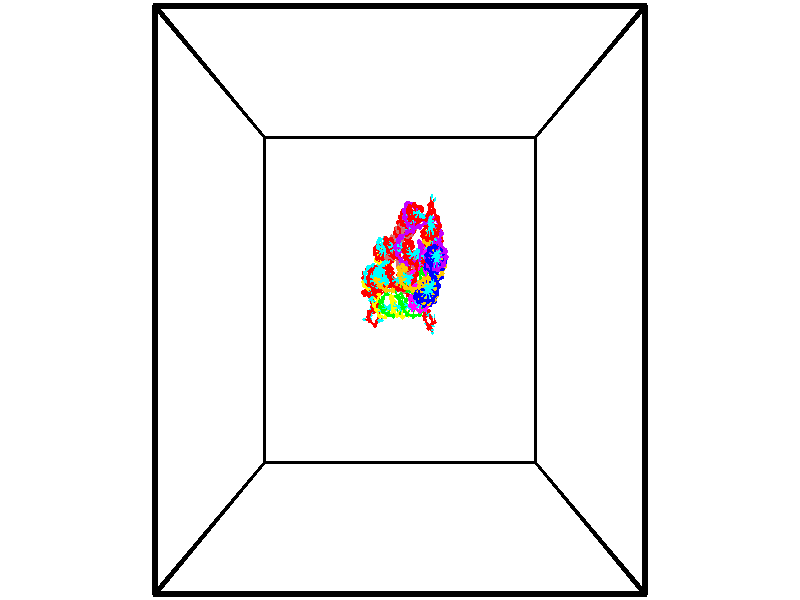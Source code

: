 // switches for output
#declare DRAW_BASES = 1; // possible values are 0, 1; only relevant for DNA ribbons
#declare DRAW_BASES_TYPE = 3; // possible values are 1, 2, 3; only relevant for DNA ribbons
#declare DRAW_FOG = 0; // set to 1 to enable fog

#include "colors.inc"

#include "transforms.inc"
background { rgb <1, 1, 1>}

#default {
   normal{
       ripples 0.25
       frequency 0.20
       turbulence 0.2
       lambda 5
   }
	finish {
		phong 0.1
		phong_size 40.
	}
}

// original window dimensions: 1024x640


// camera settings

camera {
	sky <-0, 1, 0>
	up <-0, 1, 0>
	right 1.6 * <1, 0, 0>
	location <18.5, 18.5, 82.5562>
	look_at <18.5, 18.5, 18.5>
	direction <0, 0, -64.0562>
	angle 67.0682
}


# declare cpy_camera_pos = <18.5, 18.5, 82.5562>;
# if (DRAW_FOG = 1)
fog {
	fog_type 2
	up vnormalize(cpy_camera_pos)
	color rgbt<1,1,1,0.3>
	distance 1e-5
	fog_alt 3e-3
	fog_offset 29.6
}
# end


// LIGHTS

# declare lum = 6;
global_settings {
	ambient_light rgb lum * <0.05, 0.05, 0.05>
	max_trace_level 15
}# declare cpy_direct_light_amount = 0.25;
light_source
{	1000 * <-1, -1, 1>,
	rgb lum * cpy_direct_light_amount
	parallel
}

light_source
{	1000 * <1, 1, -1>,
	rgb lum * cpy_direct_light_amount
	parallel
}

// strand 0

// nucleotide -1

// particle -1
sphere {
	<22.538145, 17.185085, -1.707218> 0.250000
	pigment { color rgbt <1,0,0,0> }
	no_shadow
}
cylinder {
	<22.372097, 16.956741, -1.990568>,  <22.272469, 16.819735, -2.160578>, 0.100000
	pigment { color rgbt <1,0,0,0> }
	no_shadow
}
cylinder {
	<22.372097, 16.956741, -1.990568>,  <22.538145, 17.185085, -1.707218>, 0.100000
	pigment { color rgbt <1,0,0,0> }
	no_shadow
}

// particle -1
sphere {
	<22.372097, 16.956741, -1.990568> 0.100000
	pigment { color rgbt <1,0,0,0> }
	no_shadow
}
sphere {
	0, 1
	scale<0.080000,0.200000,0.300000>
	matrix <0.895959, -0.121380, -0.427230,
		0.157907, -0.812025, 0.561855,
		-0.415119, -0.570861, -0.708374,
		22.247561, 16.785482, -2.203080>
	pigment { color rgbt <0,1,1,0> }
	no_shadow
}
cylinder {
	<22.781803, 16.419611, -1.632333>,  <22.538145, 17.185085, -1.707218>, 0.130000
	pigment { color rgbt <1,0,0,0> }
	no_shadow
}

// nucleotide -1

// particle -1
sphere {
	<22.781803, 16.419611, -1.632333> 0.250000
	pigment { color rgbt <1,0,0,0> }
	no_shadow
}
cylinder {
	<22.678707, 16.535717, -2.000967>,  <22.616850, 16.605381, -2.222147>, 0.100000
	pigment { color rgbt <1,0,0,0> }
	no_shadow
}
cylinder {
	<22.678707, 16.535717, -2.000967>,  <22.781803, 16.419611, -1.632333>, 0.100000
	pigment { color rgbt <1,0,0,0> }
	no_shadow
}

// particle -1
sphere {
	<22.678707, 16.535717, -2.000967> 0.100000
	pigment { color rgbt <1,0,0,0> }
	no_shadow
}
sphere {
	0, 1
	scale<0.080000,0.200000,0.300000>
	matrix <0.944445, -0.125644, -0.303705,
		-0.203946, -0.948662, -0.241756,
		-0.257738, 0.290265, -0.921584,
		22.601385, 16.622797, -2.277442>
	pigment { color rgbt <0,1,1,0> }
	no_shadow
}
cylinder {
	<23.029118, 15.874253, -2.086355>,  <22.781803, 16.419611, -1.632333>, 0.130000
	pigment { color rgbt <1,0,0,0> }
	no_shadow
}

// nucleotide -1

// particle -1
sphere {
	<23.029118, 15.874253, -2.086355> 0.250000
	pigment { color rgbt <1,0,0,0> }
	no_shadow
}
cylinder {
	<22.999435, 16.232716, -2.261352>,  <22.981627, 16.447794, -2.366349>, 0.100000
	pigment { color rgbt <1,0,0,0> }
	no_shadow
}
cylinder {
	<22.999435, 16.232716, -2.261352>,  <23.029118, 15.874253, -2.086355>, 0.100000
	pigment { color rgbt <1,0,0,0> }
	no_shadow
}

// particle -1
sphere {
	<22.999435, 16.232716, -2.261352> 0.100000
	pigment { color rgbt <1,0,0,0> }
	no_shadow
}
sphere {
	0, 1
	scale<0.080000,0.200000,0.300000>
	matrix <0.942924, -0.079761, -0.323315,
		-0.324635, -0.436512, -0.839089,
		-0.074204, 0.896156, -0.437490,
		22.977175, 16.501562, -2.392599>
	pigment { color rgbt <0,1,1,0> }
	no_shadow
}
cylinder {
	<23.412060, 15.873125, -2.704482>,  <23.029118, 15.874253, -2.086355>, 0.130000
	pigment { color rgbt <1,0,0,0> }
	no_shadow
}

// nucleotide -1

// particle -1
sphere {
	<23.412060, 15.873125, -2.704482> 0.250000
	pigment { color rgbt <1,0,0,0> }
	no_shadow
}
cylinder {
	<23.392681, 16.256016, -2.590379>,  <23.381054, 16.485750, -2.521918>, 0.100000
	pigment { color rgbt <1,0,0,0> }
	no_shadow
}
cylinder {
	<23.392681, 16.256016, -2.590379>,  <23.412060, 15.873125, -2.704482>, 0.100000
	pigment { color rgbt <1,0,0,0> }
	no_shadow
}

// particle -1
sphere {
	<23.392681, 16.256016, -2.590379> 0.100000
	pigment { color rgbt <1,0,0,0> }
	no_shadow
}
sphere {
	0, 1
	scale<0.080000,0.200000,0.300000>
	matrix <0.898719, 0.166396, -0.405730,
		-0.435840, 0.236710, -0.868338,
		-0.048448, 0.957226, 0.285257,
		23.378147, 16.543184, -2.504802>
	pigment { color rgbt <0,1,1,0> }
	no_shadow
}
cylinder {
	<22.785027, 15.481327, -2.836748>,  <23.412060, 15.873125, -2.704482>, 0.130000
	pigment { color rgbt <1,0,0,0> }
	no_shadow
}

// nucleotide -1

// particle -1
sphere {
	<22.785027, 15.481327, -2.836748> 0.250000
	pigment { color rgbt <1,0,0,0> }
	no_shadow
}
cylinder {
	<22.403137, 15.594307, -2.799380>,  <22.174004, 15.662095, -2.776959>, 0.100000
	pigment { color rgbt <1,0,0,0> }
	no_shadow
}
cylinder {
	<22.403137, 15.594307, -2.799380>,  <22.785027, 15.481327, -2.836748>, 0.100000
	pigment { color rgbt <1,0,0,0> }
	no_shadow
}

// particle -1
sphere {
	<22.403137, 15.594307, -2.799380> 0.100000
	pigment { color rgbt <1,0,0,0> }
	no_shadow
}
sphere {
	0, 1
	scale<0.080000,0.200000,0.300000>
	matrix <0.295079, 0.859102, 0.418178,
		0.037856, 0.426811, -0.903548,
		-0.954723, 0.282449, 0.093421,
		22.116720, 15.679042, -2.771354>
	pigment { color rgbt <0,1,1,0> }
	no_shadow
}
cylinder {
	<22.996397, 15.008653, -2.246311>,  <22.785027, 15.481327, -2.836748>, 0.130000
	pigment { color rgbt <1,0,0,0> }
	no_shadow
}

// nucleotide -1

// particle -1
sphere {
	<22.996397, 15.008653, -2.246311> 0.250000
	pigment { color rgbt <1,0,0,0> }
	no_shadow
}
cylinder {
	<23.008862, 14.810463, -1.899086>,  <23.016340, 14.691549, -1.690751>, 0.100000
	pigment { color rgbt <1,0,0,0> }
	no_shadow
}
cylinder {
	<23.008862, 14.810463, -1.899086>,  <22.996397, 15.008653, -2.246311>, 0.100000
	pigment { color rgbt <1,0,0,0> }
	no_shadow
}

// particle -1
sphere {
	<23.008862, 14.810463, -1.899086> 0.100000
	pigment { color rgbt <1,0,0,0> }
	no_shadow
}
sphere {
	0, 1
	scale<0.080000,0.200000,0.300000>
	matrix <0.137879, 0.862313, 0.487243,
		-0.989959, 0.104505, 0.095187,
		0.031161, -0.495475, 0.868063,
		23.018209, 14.661820, -1.638667>
	pigment { color rgbt <0,1,1,0> }
	no_shadow
}
cylinder {
	<22.453678, 15.190469, -1.857517>,  <22.996397, 15.008653, -2.246311>, 0.130000
	pigment { color rgbt <1,0,0,0> }
	no_shadow
}

// nucleotide -1

// particle -1
sphere {
	<22.453678, 15.190469, -1.857517> 0.250000
	pigment { color rgbt <1,0,0,0> }
	no_shadow
}
cylinder {
	<22.772972, 15.094559, -1.636490>,  <22.964548, 15.037013, -1.503874>, 0.100000
	pigment { color rgbt <1,0,0,0> }
	no_shadow
}
cylinder {
	<22.772972, 15.094559, -1.636490>,  <22.453678, 15.190469, -1.857517>, 0.100000
	pigment { color rgbt <1,0,0,0> }
	no_shadow
}

// particle -1
sphere {
	<22.772972, 15.094559, -1.636490> 0.100000
	pigment { color rgbt <1,0,0,0> }
	no_shadow
}
sphere {
	0, 1
	scale<0.080000,0.200000,0.300000>
	matrix <0.017239, 0.926074, 0.376948,
		-0.602100, -0.291367, 0.743358,
		0.798235, -0.239776, 0.552566,
		23.012442, 15.022626, -1.470721>
	pigment { color rgbt <0,1,1,0> }
	no_shadow
}
cylinder {
	<22.359318, 15.640561, -1.260666>,  <22.453678, 15.190469, -1.857517>, 0.130000
	pigment { color rgbt <1,0,0,0> }
	no_shadow
}

// nucleotide -1

// particle -1
sphere {
	<22.359318, 15.640561, -1.260666> 0.250000
	pigment { color rgbt <1,0,0,0> }
	no_shadow
}
cylinder {
	<22.749104, 15.551437, -1.271795>,  <22.982975, 15.497963, -1.278473>, 0.100000
	pigment { color rgbt <1,0,0,0> }
	no_shadow
}
cylinder {
	<22.749104, 15.551437, -1.271795>,  <22.359318, 15.640561, -1.260666>, 0.100000
	pigment { color rgbt <1,0,0,0> }
	no_shadow
}

// particle -1
sphere {
	<22.749104, 15.551437, -1.271795> 0.100000
	pigment { color rgbt <1,0,0,0> }
	no_shadow
}
sphere {
	0, 1
	scale<0.080000,0.200000,0.300000>
	matrix <0.221936, 0.936921, 0.270044,
		-0.034100, -0.269323, 0.962446,
		0.974465, -0.222810, -0.027823,
		23.041443, 15.484594, -1.280142>
	pigment { color rgbt <0,1,1,0> }
	no_shadow
}
cylinder {
	<21.939339, 16.286295, -1.366083>,  <22.359318, 15.640561, -1.260666>, 0.130000
	pigment { color rgbt <1,0,0,0> }
	no_shadow
}

// nucleotide -1

// particle -1
sphere {
	<21.939339, 16.286295, -1.366083> 0.250000
	pigment { color rgbt <1,0,0,0> }
	no_shadow
}
cylinder {
	<22.210384, 16.578194, -1.329624>,  <22.373013, 16.753332, -1.307749>, 0.100000
	pigment { color rgbt <1,0,0,0> }
	no_shadow
}
cylinder {
	<22.210384, 16.578194, -1.329624>,  <21.939339, 16.286295, -1.366083>, 0.100000
	pigment { color rgbt <1,0,0,0> }
	no_shadow
}

// particle -1
sphere {
	<22.210384, 16.578194, -1.329624> 0.100000
	pigment { color rgbt <1,0,0,0> }
	no_shadow
}
sphere {
	0, 1
	scale<0.080000,0.200000,0.300000>
	matrix <-0.735417, 0.672471, 0.083335,
		-0.000481, -0.123500, 0.992344,
		0.677615, 0.729747, 0.091147,
		22.413670, 16.797117, -1.302280>
	pigment { color rgbt <0,1,1,0> }
	no_shadow
}
cylinder {
	<21.802591, 16.665037, -0.793854>,  <21.939339, 16.286295, -1.366083>, 0.130000
	pigment { color rgbt <1,0,0,0> }
	no_shadow
}

// nucleotide -1

// particle -1
sphere {
	<21.802591, 16.665037, -0.793854> 0.250000
	pigment { color rgbt <1,0,0,0> }
	no_shadow
}
cylinder {
	<21.995895, 16.908428, -1.045638>,  <22.111877, 17.054462, -1.196708>, 0.100000
	pigment { color rgbt <1,0,0,0> }
	no_shadow
}
cylinder {
	<21.995895, 16.908428, -1.045638>,  <21.802591, 16.665037, -0.793854>, 0.100000
	pigment { color rgbt <1,0,0,0> }
	no_shadow
}

// particle -1
sphere {
	<21.995895, 16.908428, -1.045638> 0.100000
	pigment { color rgbt <1,0,0,0> }
	no_shadow
}
sphere {
	0, 1
	scale<0.080000,0.200000,0.300000>
	matrix <-0.700298, 0.700153, 0.139169,
		0.525398, 0.373554, 0.764470,
		0.483259, 0.608476, -0.629459,
		22.140873, 17.090971, -1.234476>
	pigment { color rgbt <0,1,1,0> }
	no_shadow
}
cylinder {
	<21.900246, 17.347548, -0.398650>,  <21.802591, 16.665037, -0.793854>, 0.130000
	pigment { color rgbt <1,0,0,0> }
	no_shadow
}

// nucleotide -1

// particle -1
sphere {
	<21.900246, 17.347548, -0.398650> 0.250000
	pigment { color rgbt <1,0,0,0> }
	no_shadow
}
cylinder {
	<21.853416, 17.383831, -0.794238>,  <21.825319, 17.405602, -1.031592>, 0.100000
	pigment { color rgbt <1,0,0,0> }
	no_shadow
}
cylinder {
	<21.853416, 17.383831, -0.794238>,  <21.900246, 17.347548, -0.398650>, 0.100000
	pigment { color rgbt <1,0,0,0> }
	no_shadow
}

// particle -1
sphere {
	<21.853416, 17.383831, -0.794238> 0.100000
	pigment { color rgbt <1,0,0,0> }
	no_shadow
}
sphere {
	0, 1
	scale<0.080000,0.200000,0.300000>
	matrix <-0.632066, 0.761294, 0.144651,
		0.766020, 0.642030, -0.031793,
		-0.117074, 0.090710, -0.988972,
		21.818295, 17.411043, -1.090930>
	pigment { color rgbt <0,1,1,0> }
	no_shadow
}
cylinder {
	<22.056313, 18.144529, -0.635346>,  <21.900246, 17.347548, -0.398650>, 0.130000
	pigment { color rgbt <1,0,0,0> }
	no_shadow
}

// nucleotide -1

// particle -1
sphere {
	<22.056313, 18.144529, -0.635346> 0.250000
	pigment { color rgbt <1,0,0,0> }
	no_shadow
}
cylinder {
	<21.785404, 17.937542, -0.844546>,  <21.622858, 17.813351, -0.970066>, 0.100000
	pigment { color rgbt <1,0,0,0> }
	no_shadow
}
cylinder {
	<21.785404, 17.937542, -0.844546>,  <22.056313, 18.144529, -0.635346>, 0.100000
	pigment { color rgbt <1,0,0,0> }
	no_shadow
}

// particle -1
sphere {
	<21.785404, 17.937542, -0.844546> 0.100000
	pigment { color rgbt <1,0,0,0> }
	no_shadow
}
sphere {
	0, 1
	scale<0.080000,0.200000,0.300000>
	matrix <-0.613624, 0.789483, 0.013500,
		0.405914, 0.330069, -0.852225,
		-0.677273, -0.517467, -0.523001,
		21.582222, 17.782303, -1.001446>
	pigment { color rgbt <0,1,1,0> }
	no_shadow
}
cylinder {
	<21.778843, 18.609919, -1.232033>,  <22.056313, 18.144529, -0.635346>, 0.130000
	pigment { color rgbt <1,0,0,0> }
	no_shadow
}

// nucleotide -1

// particle -1
sphere {
	<21.778843, 18.609919, -1.232033> 0.250000
	pigment { color rgbt <1,0,0,0> }
	no_shadow
}
cylinder {
	<21.537346, 18.312683, -1.116575>,  <21.392448, 18.134342, -1.047300>, 0.100000
	pigment { color rgbt <1,0,0,0> }
	no_shadow
}
cylinder {
	<21.537346, 18.312683, -1.116575>,  <21.778843, 18.609919, -1.232033>, 0.100000
	pigment { color rgbt <1,0,0,0> }
	no_shadow
}

// particle -1
sphere {
	<21.537346, 18.312683, -1.116575> 0.100000
	pigment { color rgbt <1,0,0,0> }
	no_shadow
}
sphere {
	0, 1
	scale<0.080000,0.200000,0.300000>
	matrix <-0.761830, 0.644448, 0.065597,
		-0.234762, -0.180296, -0.955186,
		-0.603740, -0.743088, 0.288647,
		21.356224, 18.089756, -1.029981>
	pigment { color rgbt <0,1,1,0> }
	no_shadow
}
cylinder {
	<21.147617, 18.604095, -1.711674>,  <21.778843, 18.609919, -1.232033>, 0.130000
	pigment { color rgbt <1,0,0,0> }
	no_shadow
}

// nucleotide -1

// particle -1
sphere {
	<21.147617, 18.604095, -1.711674> 0.250000
	pigment { color rgbt <1,0,0,0> }
	no_shadow
}
cylinder {
	<21.067780, 18.450691, -1.350989>,  <21.019876, 18.358648, -1.134578>, 0.100000
	pigment { color rgbt <1,0,0,0> }
	no_shadow
}
cylinder {
	<21.067780, 18.450691, -1.350989>,  <21.147617, 18.604095, -1.711674>, 0.100000
	pigment { color rgbt <1,0,0,0> }
	no_shadow
}

// particle -1
sphere {
	<21.067780, 18.450691, -1.350989> 0.100000
	pigment { color rgbt <1,0,0,0> }
	no_shadow
}
sphere {
	0, 1
	scale<0.080000,0.200000,0.300000>
	matrix <-0.829116, 0.556541, 0.053180,
		-0.522234, -0.737009, -0.429056,
		-0.199593, -0.383509, 0.901711,
		21.007902, 18.335638, -1.080476>
	pigment { color rgbt <0,1,1,0> }
	no_shadow
}
cylinder {
	<20.514181, 18.349743, -1.886151>,  <21.147617, 18.604095, -1.711674>, 0.130000
	pigment { color rgbt <1,0,0,0> }
	no_shadow
}

// nucleotide -1

// particle -1
sphere {
	<20.514181, 18.349743, -1.886151> 0.250000
	pigment { color rgbt <1,0,0,0> }
	no_shadow
}
cylinder {
	<20.579437, 18.449429, -1.504308>,  <20.618591, 18.509239, -1.275202>, 0.100000
	pigment { color rgbt <1,0,0,0> }
	no_shadow
}
cylinder {
	<20.579437, 18.449429, -1.504308>,  <20.514181, 18.349743, -1.886151>, 0.100000
	pigment { color rgbt <1,0,0,0> }
	no_shadow
}

// particle -1
sphere {
	<20.579437, 18.449429, -1.504308> 0.100000
	pigment { color rgbt <1,0,0,0> }
	no_shadow
}
sphere {
	0, 1
	scale<0.080000,0.200000,0.300000>
	matrix <-0.868653, 0.495049, 0.019210,
		-0.467791, -0.832357, 0.297242,
		0.163139, 0.249214, 0.954609,
		20.628380, 18.524193, -1.217925>
	pigment { color rgbt <0,1,1,0> }
	no_shadow
}
cylinder {
	<19.945499, 18.433249, -1.571973>,  <20.514181, 18.349743, -1.886151>, 0.130000
	pigment { color rgbt <1,0,0,0> }
	no_shadow
}

// nucleotide -1

// particle -1
sphere {
	<19.945499, 18.433249, -1.571973> 0.250000
	pigment { color rgbt <1,0,0,0> }
	no_shadow
}
cylinder {
	<20.121376, 18.628464, -1.270380>,  <20.226902, 18.745592, -1.089424>, 0.100000
	pigment { color rgbt <1,0,0,0> }
	no_shadow
}
cylinder {
	<20.121376, 18.628464, -1.270380>,  <19.945499, 18.433249, -1.571973>, 0.100000
	pigment { color rgbt <1,0,0,0> }
	no_shadow
}

// particle -1
sphere {
	<20.121376, 18.628464, -1.270380> 0.100000
	pigment { color rgbt <1,0,0,0> }
	no_shadow
}
sphere {
	0, 1
	scale<0.080000,0.200000,0.300000>
	matrix <-0.802823, 0.589935, 0.086321,
		-0.402673, -0.643270, 0.651197,
		0.439692, 0.488037, 0.753983,
		20.253284, 18.774876, -1.044185>
	pigment { color rgbt <0,1,1,0> }
	no_shadow
}
cylinder {
	<19.590435, 19.053520, -1.439700>,  <19.945499, 18.433249, -1.571973>, 0.130000
	pigment { color rgbt <1,0,0,0> }
	no_shadow
}

// nucleotide -1

// particle -1
sphere {
	<19.590435, 19.053520, -1.439700> 0.250000
	pigment { color rgbt <1,0,0,0> }
	no_shadow
}
cylinder {
	<19.781693, 19.043129, -1.088541>,  <19.896446, 19.036894, -0.877846>, 0.100000
	pigment { color rgbt <1,0,0,0> }
	no_shadow
}
cylinder {
	<19.781693, 19.043129, -1.088541>,  <19.590435, 19.053520, -1.439700>, 0.100000
	pigment { color rgbt <1,0,0,0> }
	no_shadow
}

// particle -1
sphere {
	<19.781693, 19.043129, -1.088541> 0.100000
	pigment { color rgbt <1,0,0,0> }
	no_shadow
}
sphere {
	0, 1
	scale<0.080000,0.200000,0.300000>
	matrix <-0.508484, 0.806816, 0.300817,
		-0.716116, -0.590231, 0.372566,
		0.478144, -0.025976, 0.877897,
		19.925137, 19.035336, -0.825172>
	pigment { color rgbt <0,1,1,0> }
	no_shadow
}
cylinder {
	<19.254358, 19.531349, -1.052698>,  <19.590435, 19.053520, -1.439700>, 0.130000
	pigment { color rgbt <1,0,0,0> }
	no_shadow
}

// nucleotide -1

// particle -1
sphere {
	<19.254358, 19.531349, -1.052698> 0.250000
	pigment { color rgbt <1,0,0,0> }
	no_shadow
}
cylinder {
	<19.560352, 19.444077, -0.810312>,  <19.743948, 19.391712, -0.664880>, 0.100000
	pigment { color rgbt <1,0,0,0> }
	no_shadow
}
cylinder {
	<19.560352, 19.444077, -0.810312>,  <19.254358, 19.531349, -1.052698>, 0.100000
	pigment { color rgbt <1,0,0,0> }
	no_shadow
}

// particle -1
sphere {
	<19.560352, 19.444077, -0.810312> 0.100000
	pigment { color rgbt <1,0,0,0> }
	no_shadow
}
sphere {
	0, 1
	scale<0.080000,0.200000,0.300000>
	matrix <-0.237226, 0.779266, 0.580059,
		-0.598767, -0.587487, 0.544369,
		0.764986, -0.218181, 0.605966,
		19.789848, 19.378622, -0.628522>
	pigment { color rgbt <0,1,1,0> }
	no_shadow
}
cylinder {
	<19.109324, 19.948185, -0.511480>,  <19.254358, 19.531349, -1.052698>, 0.130000
	pigment { color rgbt <1,0,0,0> }
	no_shadow
}

// nucleotide -1

// particle -1
sphere {
	<19.109324, 19.948185, -0.511480> 0.250000
	pigment { color rgbt <1,0,0,0> }
	no_shadow
}
cylinder {
	<19.478283, 19.824417, -0.419015>,  <19.699659, 19.750156, -0.363536>, 0.100000
	pigment { color rgbt <1,0,0,0> }
	no_shadow
}
cylinder {
	<19.478283, 19.824417, -0.419015>,  <19.109324, 19.948185, -0.511480>, 0.100000
	pigment { color rgbt <1,0,0,0> }
	no_shadow
}

// particle -1
sphere {
	<19.478283, 19.824417, -0.419015> 0.100000
	pigment { color rgbt <1,0,0,0> }
	no_shadow
}
sphere {
	0, 1
	scale<0.080000,0.200000,0.300000>
	matrix <-0.016736, 0.565922, 0.824289,
		-0.385873, -0.764193, 0.516828,
		0.922400, -0.309421, 0.231164,
		19.755003, 19.731590, -0.349666>
	pigment { color rgbt <0,1,1,0> }
	no_shadow
}
cylinder {
	<18.829849, 19.616226, 0.119179>,  <19.109324, 19.948185, -0.511480>, 0.130000
	pigment { color rgbt <1,0,0,0> }
	no_shadow
}

// nucleotide -1

// particle -1
sphere {
	<18.829849, 19.616226, 0.119179> 0.250000
	pigment { color rgbt <1,0,0,0> }
	no_shadow
}
cylinder {
	<19.200817, 19.765209, 0.105497>,  <19.423397, 19.854599, 0.097287>, 0.100000
	pigment { color rgbt <1,0,0,0> }
	no_shadow
}
cylinder {
	<19.200817, 19.765209, 0.105497>,  <18.829849, 19.616226, 0.119179>, 0.100000
	pigment { color rgbt <1,0,0,0> }
	no_shadow
}

// particle -1
sphere {
	<19.200817, 19.765209, 0.105497> 0.100000
	pigment { color rgbt <1,0,0,0> }
	no_shadow
}
sphere {
	0, 1
	scale<0.080000,0.200000,0.300000>
	matrix <-0.193762, 0.556662, 0.807826,
		0.319920, -0.742566, 0.588427,
		0.927420, 0.372455, -0.034207,
		19.479042, 19.876945, 0.095235>
	pigment { color rgbt <0,1,1,0> }
	no_shadow
}
cylinder {
	<19.180599, 19.443867, 0.737183>,  <18.829849, 19.616226, 0.119179>, 0.130000
	pigment { color rgbt <1,0,0,0> }
	no_shadow
}

// nucleotide -1

// particle -1
sphere {
	<19.180599, 19.443867, 0.737183> 0.250000
	pigment { color rgbt <1,0,0,0> }
	no_shadow
}
cylinder {
	<19.326057, 19.780998, 0.578490>,  <19.413332, 19.983278, 0.483273>, 0.100000
	pigment { color rgbt <1,0,0,0> }
	no_shadow
}
cylinder {
	<19.326057, 19.780998, 0.578490>,  <19.180599, 19.443867, 0.737183>, 0.100000
	pigment { color rgbt <1,0,0,0> }
	no_shadow
}

// particle -1
sphere {
	<19.326057, 19.780998, 0.578490> 0.100000
	pigment { color rgbt <1,0,0,0> }
	no_shadow
}
sphere {
	0, 1
	scale<0.080000,0.200000,0.300000>
	matrix <-0.178333, 0.481002, 0.858391,
		0.914307, -0.241400, 0.325219,
		0.363647, 0.842830, -0.396734,
		19.435152, 20.033848, 0.459469>
	pigment { color rgbt <0,1,1,0> }
	no_shadow
}
cylinder {
	<19.731041, 19.775366, 1.084115>,  <19.180599, 19.443867, 0.737183>, 0.130000
	pigment { color rgbt <1,0,0,0> }
	no_shadow
}

// nucleotide -1

// particle -1
sphere {
	<19.731041, 19.775366, 1.084115> 0.250000
	pigment { color rgbt <1,0,0,0> }
	no_shadow
}
cylinder {
	<19.480152, 20.038666, 0.917597>,  <19.329618, 20.196646, 0.817687>, 0.100000
	pigment { color rgbt <1,0,0,0> }
	no_shadow
}
cylinder {
	<19.480152, 20.038666, 0.917597>,  <19.731041, 19.775366, 1.084115>, 0.100000
	pigment { color rgbt <1,0,0,0> }
	no_shadow
}

// particle -1
sphere {
	<19.480152, 20.038666, 0.917597> 0.100000
	pigment { color rgbt <1,0,0,0> }
	no_shadow
}
sphere {
	0, 1
	scale<0.080000,0.200000,0.300000>
	matrix <-0.245643, 0.340030, 0.907766,
		0.739088, 0.671631, -0.051581,
		-0.627223, 0.658249, -0.416294,
		19.291985, 20.236141, 0.792709>
	pigment { color rgbt <0,1,1,0> }
	no_shadow
}
cylinder {
	<19.950462, 20.399254, 1.187283>,  <19.731041, 19.775366, 1.084115>, 0.130000
	pigment { color rgbt <1,0,0,0> }
	no_shadow
}

// nucleotide -1

// particle -1
sphere {
	<19.950462, 20.399254, 1.187283> 0.250000
	pigment { color rgbt <1,0,0,0> }
	no_shadow
}
cylinder {
	<19.553436, 20.436028, 1.155384>,  <19.315220, 20.458092, 1.136244>, 0.100000
	pigment { color rgbt <1,0,0,0> }
	no_shadow
}
cylinder {
	<19.553436, 20.436028, 1.155384>,  <19.950462, 20.399254, 1.187283>, 0.100000
	pigment { color rgbt <1,0,0,0> }
	no_shadow
}

// particle -1
sphere {
	<19.553436, 20.436028, 1.155384> 0.100000
	pigment { color rgbt <1,0,0,0> }
	no_shadow
}
sphere {
	0, 1
	scale<0.080000,0.200000,0.300000>
	matrix <-0.043682, 0.342491, 0.938505,
		0.113594, 0.935012, -0.335930,
		-0.992567, 0.091934, -0.079748,
		19.255667, 20.463608, 1.131459>
	pigment { color rgbt <0,1,1,0> }
	no_shadow
}
cylinder {
	<19.816206, 21.004951, 1.566221>,  <19.950462, 20.399254, 1.187283>, 0.130000
	pigment { color rgbt <1,0,0,0> }
	no_shadow
}

// nucleotide -1

// particle -1
sphere {
	<19.816206, 21.004951, 1.566221> 0.250000
	pigment { color rgbt <1,0,0,0> }
	no_shadow
}
cylinder {
	<19.486965, 20.779148, 1.541453>,  <19.289421, 20.643665, 1.526592>, 0.100000
	pigment { color rgbt <1,0,0,0> }
	no_shadow
}
cylinder {
	<19.486965, 20.779148, 1.541453>,  <19.816206, 21.004951, 1.566221>, 0.100000
	pigment { color rgbt <1,0,0,0> }
	no_shadow
}

// particle -1
sphere {
	<19.486965, 20.779148, 1.541453> 0.100000
	pigment { color rgbt <1,0,0,0> }
	no_shadow
}
sphere {
	0, 1
	scale<0.080000,0.200000,0.300000>
	matrix <-0.084187, 0.013461, 0.996359,
		-0.561621, 0.825316, -0.058604,
		-0.823100, -0.564510, -0.061921,
		19.240036, 20.609795, 1.522877>
	pigment { color rgbt <0,1,1,0> }
	no_shadow
}
cylinder {
	<19.225199, 21.356134, 1.876877>,  <19.816206, 21.004951, 1.566221>, 0.130000
	pigment { color rgbt <1,0,0,0> }
	no_shadow
}

// nucleotide -1

// particle -1
sphere {
	<19.225199, 21.356134, 1.876877> 0.250000
	pigment { color rgbt <1,0,0,0> }
	no_shadow
}
cylinder {
	<19.177650, 20.960400, 1.910547>,  <19.149120, 20.722960, 1.930749>, 0.100000
	pigment { color rgbt <1,0,0,0> }
	no_shadow
}
cylinder {
	<19.177650, 20.960400, 1.910547>,  <19.225199, 21.356134, 1.876877>, 0.100000
	pigment { color rgbt <1,0,0,0> }
	no_shadow
}

// particle -1
sphere {
	<19.177650, 20.960400, 1.910547> 0.100000
	pigment { color rgbt <1,0,0,0> }
	no_shadow
}
sphere {
	0, 1
	scale<0.080000,0.200000,0.300000>
	matrix <0.101564, 0.072217, 0.992204,
		-0.987701, 0.126495, 0.091896,
		-0.118873, -0.989335, 0.084176,
		19.141989, 20.663599, 1.935800>
	pigment { color rgbt <0,1,1,0> }
	no_shadow
}
cylinder {
	<18.610241, 21.102684, 2.314235>,  <19.225199, 21.356134, 1.876877>, 0.130000
	pigment { color rgbt <1,0,0,0> }
	no_shadow
}

// nucleotide -1

// particle -1
sphere {
	<18.610241, 21.102684, 2.314235> 0.250000
	pigment { color rgbt <1,0,0,0> }
	no_shadow
}
cylinder {
	<18.935818, 20.870388, 2.308015>,  <19.131163, 20.731010, 2.304283>, 0.100000
	pigment { color rgbt <1,0,0,0> }
	no_shadow
}
cylinder {
	<18.935818, 20.870388, 2.308015>,  <18.610241, 21.102684, 2.314235>, 0.100000
	pigment { color rgbt <1,0,0,0> }
	no_shadow
}

// particle -1
sphere {
	<18.935818, 20.870388, 2.308015> 0.100000
	pigment { color rgbt <1,0,0,0> }
	no_shadow
}
sphere {
	0, 1
	scale<0.080000,0.200000,0.300000>
	matrix <0.092224, 0.102738, 0.990424,
		-0.573581, -0.807580, 0.137181,
		0.813941, -0.580740, -0.015550,
		19.180000, 20.696167, 2.303350>
	pigment { color rgbt <0,1,1,0> }
	no_shadow
}
cylinder {
	<18.592123, 20.613358, 2.936488>,  <18.610241, 21.102684, 2.314235>, 0.130000
	pigment { color rgbt <1,0,0,0> }
	no_shadow
}

// nucleotide -1

// particle -1
sphere {
	<18.592123, 20.613358, 2.936488> 0.250000
	pigment { color rgbt <1,0,0,0> }
	no_shadow
}
cylinder {
	<18.977776, 20.639301, 2.833538>,  <19.209167, 20.654867, 2.771768>, 0.100000
	pigment { color rgbt <1,0,0,0> }
	no_shadow
}
cylinder {
	<18.977776, 20.639301, 2.833538>,  <18.592123, 20.613358, 2.936488>, 0.100000
	pigment { color rgbt <1,0,0,0> }
	no_shadow
}

// particle -1
sphere {
	<18.977776, 20.639301, 2.833538> 0.100000
	pigment { color rgbt <1,0,0,0> }
	no_shadow
}
sphere {
	0, 1
	scale<0.080000,0.200000,0.300000>
	matrix <0.264673, -0.162125, 0.950613,
		0.019929, -0.984636, -0.173476,
		0.964132, 0.064859, -0.257375,
		19.267015, 20.658758, 2.756325>
	pigment { color rgbt <0,1,1,0> }
	no_shadow
}
cylinder {
	<18.899099, 19.984356, 3.124032>,  <18.592123, 20.613358, 2.936488>, 0.130000
	pigment { color rgbt <1,0,0,0> }
	no_shadow
}

// nucleotide -1

// particle -1
sphere {
	<18.899099, 19.984356, 3.124032> 0.250000
	pigment { color rgbt <1,0,0,0> }
	no_shadow
}
cylinder {
	<19.158295, 20.289001, 3.126913>,  <19.313812, 20.471788, 3.128642>, 0.100000
	pigment { color rgbt <1,0,0,0> }
	no_shadow
}
cylinder {
	<19.158295, 20.289001, 3.126913>,  <18.899099, 19.984356, 3.124032>, 0.100000
	pigment { color rgbt <1,0,0,0> }
	no_shadow
}

// particle -1
sphere {
	<19.158295, 20.289001, 3.126913> 0.100000
	pigment { color rgbt <1,0,0,0> }
	no_shadow
}
sphere {
	0, 1
	scale<0.080000,0.200000,0.300000>
	matrix <0.200523, -0.179714, 0.963065,
		0.734779, -0.622611, -0.269174,
		0.647989, 0.761616, 0.007203,
		19.352692, 20.517487, 3.129074>
	pigment { color rgbt <0,1,1,0> }
	no_shadow
}
cylinder {
	<19.620090, 19.849829, 3.366159>,  <18.899099, 19.984356, 3.124032>, 0.130000
	pigment { color rgbt <1,0,0,0> }
	no_shadow
}

// nucleotide -1

// particle -1
sphere {
	<19.620090, 19.849829, 3.366159> 0.250000
	pigment { color rgbt <1,0,0,0> }
	no_shadow
}
cylinder {
	<19.514782, 20.225315, 3.455154>,  <19.451597, 20.450607, 3.508551>, 0.100000
	pigment { color rgbt <1,0,0,0> }
	no_shadow
}
cylinder {
	<19.514782, 20.225315, 3.455154>,  <19.620090, 19.849829, 3.366159>, 0.100000
	pigment { color rgbt <1,0,0,0> }
	no_shadow
}

// particle -1
sphere {
	<19.514782, 20.225315, 3.455154> 0.100000
	pigment { color rgbt <1,0,0,0> }
	no_shadow
}
sphere {
	0, 1
	scale<0.080000,0.200000,0.300000>
	matrix <0.138656, -0.191411, 0.971667,
		0.954705, 0.286663, -0.079765,
		-0.263273, 0.938715, 0.222488,
		19.435801, 20.506929, 3.521901>
	pigment { color rgbt <0,1,1,0> }
	no_shadow
}
cylinder {
	<20.247738, 20.128082, 3.756818>,  <19.620090, 19.849829, 3.366159>, 0.130000
	pigment { color rgbt <1,0,0,0> }
	no_shadow
}

// nucleotide -1

// particle -1
sphere {
	<20.247738, 20.128082, 3.756818> 0.250000
	pigment { color rgbt <1,0,0,0> }
	no_shadow
}
cylinder {
	<19.887161, 20.275352, 3.847902>,  <19.670816, 20.363714, 3.902553>, 0.100000
	pigment { color rgbt <1,0,0,0> }
	no_shadow
}
cylinder {
	<19.887161, 20.275352, 3.847902>,  <20.247738, 20.128082, 3.756818>, 0.100000
	pigment { color rgbt <1,0,0,0> }
	no_shadow
}

// particle -1
sphere {
	<19.887161, 20.275352, 3.847902> 0.100000
	pigment { color rgbt <1,0,0,0> }
	no_shadow
}
sphere {
	0, 1
	scale<0.080000,0.200000,0.300000>
	matrix <0.236324, -0.022192, 0.971421,
		0.362708, 0.929491, -0.067005,
		-0.901440, 0.368177, 0.227710,
		19.616730, 20.385805, 3.916215>
	pigment { color rgbt <0,1,1,0> }
	no_shadow
}
cylinder {
	<20.294241, 20.765097, 4.114585>,  <20.247738, 20.128082, 3.756818>, 0.130000
	pigment { color rgbt <1,0,0,0> }
	no_shadow
}

// nucleotide -1

// particle -1
sphere {
	<20.294241, 20.765097, 4.114585> 0.250000
	pigment { color rgbt <1,0,0,0> }
	no_shadow
}
cylinder {
	<19.952633, 20.582073, 4.213614>,  <19.747669, 20.472260, 4.273032>, 0.100000
	pigment { color rgbt <1,0,0,0> }
	no_shadow
}
cylinder {
	<19.952633, 20.582073, 4.213614>,  <20.294241, 20.765097, 4.114585>, 0.100000
	pigment { color rgbt <1,0,0,0> }
	no_shadow
}

// particle -1
sphere {
	<19.952633, 20.582073, 4.213614> 0.100000
	pigment { color rgbt <1,0,0,0> }
	no_shadow
}
sphere {
	0, 1
	scale<0.080000,0.200000,0.300000>
	matrix <0.237447, 0.080599, 0.968051,
		-0.462896, 0.885518, 0.039814,
		-0.854018, -0.457560, 0.247573,
		19.696428, 20.444805, 4.287886>
	pigment { color rgbt <0,1,1,0> }
	no_shadow
}
cylinder {
	<19.725410, 21.214937, 4.549605>,  <20.294241, 20.765097, 4.114585>, 0.130000
	pigment { color rgbt <1,0,0,0> }
	no_shadow
}

// nucleotide -1

// particle -1
sphere {
	<19.725410, 21.214937, 4.549605> 0.250000
	pigment { color rgbt <1,0,0,0> }
	no_shadow
}
cylinder {
	<19.734722, 20.820705, 4.616642>,  <19.740309, 20.584166, 4.656864>, 0.100000
	pigment { color rgbt <1,0,0,0> }
	no_shadow
}
cylinder {
	<19.734722, 20.820705, 4.616642>,  <19.725410, 21.214937, 4.549605>, 0.100000
	pigment { color rgbt <1,0,0,0> }
	no_shadow
}

// particle -1
sphere {
	<19.734722, 20.820705, 4.616642> 0.100000
	pigment { color rgbt <1,0,0,0> }
	no_shadow
}
sphere {
	0, 1
	scale<0.080000,0.200000,0.300000>
	matrix <0.058095, 0.168687, 0.983956,
		-0.998040, -0.013170, 0.061184,
		0.023280, -0.985582, 0.167591,
		19.741707, 20.525030, 4.666919>
	pigment { color rgbt <0,1,1,0> }
	no_shadow
}
cylinder {
	<19.108521, 20.825335, 4.172534>,  <19.725410, 21.214937, 4.549605>, 0.130000
	pigment { color rgbt <1,0,0,0> }
	no_shadow
}

// nucleotide -1

// particle -1
sphere {
	<19.108521, 20.825335, 4.172534> 0.250000
	pigment { color rgbt <1,0,0,0> }
	no_shadow
}
cylinder {
	<18.928532, 20.478088, 4.256345>,  <18.820538, 20.269741, 4.306632>, 0.100000
	pigment { color rgbt <1,0,0,0> }
	no_shadow
}
cylinder {
	<18.928532, 20.478088, 4.256345>,  <19.108521, 20.825335, 4.172534>, 0.100000
	pigment { color rgbt <1,0,0,0> }
	no_shadow
}

// particle -1
sphere {
	<18.928532, 20.478088, 4.256345> 0.100000
	pigment { color rgbt <1,0,0,0> }
	no_shadow
}
sphere {
	0, 1
	scale<0.080000,0.200000,0.300000>
	matrix <0.196981, 0.132362, 0.971431,
		-0.871046, 0.478392, 0.111442,
		-0.449974, -0.868113, 0.209528,
		18.793539, 20.217655, 4.319203>
	pigment { color rgbt <0,1,1,0> }
	no_shadow
}
cylinder {
	<18.555271, 20.810322, 4.669600>,  <19.108521, 20.825335, 4.172534>, 0.130000
	pigment { color rgbt <1,0,0,0> }
	no_shadow
}

// nucleotide -1

// particle -1
sphere {
	<18.555271, 20.810322, 4.669600> 0.250000
	pigment { color rgbt <1,0,0,0> }
	no_shadow
}
cylinder {
	<18.726582, 20.449516, 4.691325>,  <18.829367, 20.233032, 4.704360>, 0.100000
	pigment { color rgbt <1,0,0,0> }
	no_shadow
}
cylinder {
	<18.726582, 20.449516, 4.691325>,  <18.555271, 20.810322, 4.669600>, 0.100000
	pigment { color rgbt <1,0,0,0> }
	no_shadow
}

// particle -1
sphere {
	<18.726582, 20.449516, 4.691325> 0.100000
	pigment { color rgbt <1,0,0,0> }
	no_shadow
}
sphere {
	0, 1
	scale<0.080000,0.200000,0.300000>
	matrix <0.325784, 0.210185, 0.921785,
		-0.842880, -0.377082, 0.383878,
		0.428274, -0.902015, 0.054313,
		18.855064, 20.178911, 4.707619>
	pigment { color rgbt <0,1,1,0> }
	no_shadow
}
cylinder {
	<18.263754, 21.189493, 5.245901>,  <18.555271, 20.810322, 4.669600>, 0.130000
	pigment { color rgbt <1,0,0,0> }
	no_shadow
}

// nucleotide -1

// particle -1
sphere {
	<18.263754, 21.189493, 5.245901> 0.250000
	pigment { color rgbt <1,0,0,0> }
	no_shadow
}
cylinder {
	<18.403595, 21.510544, 5.052584>,  <18.487499, 21.703175, 4.936594>, 0.100000
	pigment { color rgbt <1,0,0,0> }
	no_shadow
}
cylinder {
	<18.403595, 21.510544, 5.052584>,  <18.263754, 21.189493, 5.245901>, 0.100000
	pigment { color rgbt <1,0,0,0> }
	no_shadow
}

// particle -1
sphere {
	<18.403595, 21.510544, 5.052584> 0.100000
	pigment { color rgbt <1,0,0,0> }
	no_shadow
}
sphere {
	0, 1
	scale<0.080000,0.200000,0.300000>
	matrix <0.801241, 0.011221, 0.598236,
		0.485583, -0.596378, -0.639173,
		0.349603, 0.802625, -0.483292,
		18.508476, 21.751331, 4.907596>
	pigment { color rgbt <0,1,1,0> }
	no_shadow
}
cylinder {
	<18.958120, 21.246840, 5.078275>,  <18.263754, 21.189493, 5.245901>, 0.130000
	pigment { color rgbt <1,0,0,0> }
	no_shadow
}

// nucleotide -1

// particle -1
sphere {
	<18.958120, 21.246840, 5.078275> 0.250000
	pigment { color rgbt <1,0,0,0> }
	no_shadow
}
cylinder {
	<18.826405, 21.603752, 5.201823>,  <18.747375, 21.817900, 5.275952>, 0.100000
	pigment { color rgbt <1,0,0,0> }
	no_shadow
}
cylinder {
	<18.826405, 21.603752, 5.201823>,  <18.958120, 21.246840, 5.078275>, 0.100000
	pigment { color rgbt <1,0,0,0> }
	no_shadow
}

// particle -1
sphere {
	<18.826405, 21.603752, 5.201823> 0.100000
	pigment { color rgbt <1,0,0,0> }
	no_shadow
}
sphere {
	0, 1
	scale<0.080000,0.200000,0.300000>
	matrix <0.675205, -0.006146, 0.737604,
		0.660049, 0.451438, -0.600450,
		-0.329292, 0.892282, 0.308870,
		18.727617, 21.871437, 5.294484>
	pigment { color rgbt <0,1,1,0> }
	no_shadow
}
cylinder {
	<19.500870, 21.536358, 5.388358>,  <18.958120, 21.246840, 5.078275>, 0.130000
	pigment { color rgbt <1,0,0,0> }
	no_shadow
}

// nucleotide -1

// particle -1
sphere {
	<19.500870, 21.536358, 5.388358> 0.250000
	pigment { color rgbt <1,0,0,0> }
	no_shadow
}
cylinder {
	<19.253044, 21.835018, 5.485233>,  <19.104349, 22.014214, 5.543359>, 0.100000
	pigment { color rgbt <1,0,0,0> }
	no_shadow
}
cylinder {
	<19.253044, 21.835018, 5.485233>,  <19.500870, 21.536358, 5.388358>, 0.100000
	pigment { color rgbt <1,0,0,0> }
	no_shadow
}

// particle -1
sphere {
	<19.253044, 21.835018, 5.485233> 0.100000
	pigment { color rgbt <1,0,0,0> }
	no_shadow
}
sphere {
	0, 1
	scale<0.080000,0.200000,0.300000>
	matrix <0.647167, 0.311288, 0.695899,
		0.444201, 0.587891, -0.676069,
		-0.619565, 0.746648, 0.242190,
		19.067175, 22.059013, 5.557890>
	pigment { color rgbt <0,1,1,0> }
	no_shadow
}
cylinder {
	<19.946587, 22.117451, 5.473942>,  <19.500870, 21.536358, 5.388358>, 0.130000
	pigment { color rgbt <1,0,0,0> }
	no_shadow
}

// nucleotide -1

// particle -1
sphere {
	<19.946587, 22.117451, 5.473942> 0.250000
	pigment { color rgbt <1,0,0,0> }
	no_shadow
}
cylinder {
	<19.607235, 22.160240, 5.681330>,  <19.403624, 22.185913, 5.805762>, 0.100000
	pigment { color rgbt <1,0,0,0> }
	no_shadow
}
cylinder {
	<19.607235, 22.160240, 5.681330>,  <19.946587, 22.117451, 5.473942>, 0.100000
	pigment { color rgbt <1,0,0,0> }
	no_shadow
}

// particle -1
sphere {
	<19.607235, 22.160240, 5.681330> 0.100000
	pigment { color rgbt <1,0,0,0> }
	no_shadow
}
sphere {
	0, 1
	scale<0.080000,0.200000,0.300000>
	matrix <0.528417, 0.111798, 0.841592,
		0.032063, 0.987956, -0.151374,
		-0.848379, 0.106973, 0.518468,
		19.352720, 22.192331, 5.836870>
	pigment { color rgbt <0,1,1,0> }
	no_shadow
}
cylinder {
	<19.960106, 22.734989, 5.981458>,  <19.946587, 22.117451, 5.473942>, 0.130000
	pigment { color rgbt <1,0,0,0> }
	no_shadow
}

// nucleotide -1

// particle -1
sphere {
	<19.960106, 22.734989, 5.981458> 0.250000
	pigment { color rgbt <1,0,0,0> }
	no_shadow
}
cylinder {
	<19.702797, 22.475212, 6.143654>,  <19.548412, 22.319345, 6.240972>, 0.100000
	pigment { color rgbt <1,0,0,0> }
	no_shadow
}
cylinder {
	<19.702797, 22.475212, 6.143654>,  <19.960106, 22.734989, 5.981458>, 0.100000
	pigment { color rgbt <1,0,0,0> }
	no_shadow
}

// particle -1
sphere {
	<19.702797, 22.475212, 6.143654> 0.100000
	pigment { color rgbt <1,0,0,0> }
	no_shadow
}
sphere {
	0, 1
	scale<0.080000,0.200000,0.300000>
	matrix <0.391603, 0.176010, 0.903143,
		-0.657911, 0.739759, 0.141102,
		-0.643273, -0.649444, 0.405491,
		19.509815, 22.280378, 6.265301>
	pigment { color rgbt <0,1,1,0> }
	no_shadow
}
cylinder {
	<19.573336, 23.084133, 6.502382>,  <19.960106, 22.734989, 5.981458>, 0.130000
	pigment { color rgbt <1,0,0,0> }
	no_shadow
}

// nucleotide -1

// particle -1
sphere {
	<19.573336, 23.084133, 6.502382> 0.250000
	pigment { color rgbt <1,0,0,0> }
	no_shadow
}
cylinder {
	<19.561047, 22.694103, 6.590275>,  <19.553673, 22.460085, 6.643010>, 0.100000
	pigment { color rgbt <1,0,0,0> }
	no_shadow
}
cylinder {
	<19.561047, 22.694103, 6.590275>,  <19.573336, 23.084133, 6.502382>, 0.100000
	pigment { color rgbt <1,0,0,0> }
	no_shadow
}

// particle -1
sphere {
	<19.561047, 22.694103, 6.590275> 0.100000
	pigment { color rgbt <1,0,0,0> }
	no_shadow
}
sphere {
	0, 1
	scale<0.080000,0.200000,0.300000>
	matrix <0.231207, 0.206939, 0.950642,
		-0.972419, 0.080012, 0.219086,
		-0.030725, -0.975076, 0.219731,
		19.551828, 22.401581, 6.656194>
	pigment { color rgbt <0,1,1,0> }
	no_shadow
}
cylinder {
	<19.510281, 23.182144, 7.223783>,  <19.573336, 23.084133, 6.502382>, 0.130000
	pigment { color rgbt <1,0,0,0> }
	no_shadow
}

// nucleotide -1

// particle -1
sphere {
	<19.510281, 23.182144, 7.223783> 0.250000
	pigment { color rgbt <1,0,0,0> }
	no_shadow
}
cylinder {
	<19.548416, 22.785061, 7.194288>,  <19.571297, 22.546810, 7.176591>, 0.100000
	pigment { color rgbt <1,0,0,0> }
	no_shadow
}
cylinder {
	<19.548416, 22.785061, 7.194288>,  <19.510281, 23.182144, 7.223783>, 0.100000
	pigment { color rgbt <1,0,0,0> }
	no_shadow
}

// particle -1
sphere {
	<19.548416, 22.785061, 7.194288> 0.100000
	pigment { color rgbt <1,0,0,0> }
	no_shadow
}
sphere {
	0, 1
	scale<0.080000,0.200000,0.300000>
	matrix <0.278441, -0.044524, 0.959421,
		-0.955710, -0.111999, 0.272167,
		0.095337, -0.992710, -0.073737,
		19.577017, 22.487247, 7.172167>
	pigment { color rgbt <0,1,1,0> }
	no_shadow
}
cylinder {
	<19.278732, 22.876059, 7.892884>,  <19.510281, 23.182144, 7.223783>, 0.130000
	pigment { color rgbt <1,0,0,0> }
	no_shadow
}

// nucleotide -1

// particle -1
sphere {
	<19.278732, 22.876059, 7.892884> 0.250000
	pigment { color rgbt <1,0,0,0> }
	no_shadow
}
cylinder {
	<19.516422, 22.591549, 7.742692>,  <19.659037, 22.420843, 7.652577>, 0.100000
	pigment { color rgbt <1,0,0,0> }
	no_shadow
}
cylinder {
	<19.516422, 22.591549, 7.742692>,  <19.278732, 22.876059, 7.892884>, 0.100000
	pigment { color rgbt <1,0,0,0> }
	no_shadow
}

// particle -1
sphere {
	<19.516422, 22.591549, 7.742692> 0.100000
	pigment { color rgbt <1,0,0,0> }
	no_shadow
}
sphere {
	0, 1
	scale<0.080000,0.200000,0.300000>
	matrix <0.398182, -0.145461, 0.905700,
		-0.698818, -0.687699, 0.196780,
		0.594225, -0.711274, -0.375480,
		19.694691, 22.378166, 7.630048>
	pigment { color rgbt <0,1,1,0> }
	no_shadow
}
cylinder {
	<19.194620, 22.353098, 8.285938>,  <19.278732, 22.876059, 7.892884>, 0.130000
	pigment { color rgbt <1,0,0,0> }
	no_shadow
}

// nucleotide -1

// particle -1
sphere {
	<19.194620, 22.353098, 8.285938> 0.250000
	pigment { color rgbt <1,0,0,0> }
	no_shadow
}
cylinder {
	<19.553429, 22.312588, 8.113848>,  <19.768713, 22.288280, 8.010593>, 0.100000
	pigment { color rgbt <1,0,0,0> }
	no_shadow
}
cylinder {
	<19.553429, 22.312588, 8.113848>,  <19.194620, 22.353098, 8.285938>, 0.100000
	pigment { color rgbt <1,0,0,0> }
	no_shadow
}

// particle -1
sphere {
	<19.553429, 22.312588, 8.113848> 0.100000
	pigment { color rgbt <1,0,0,0> }
	no_shadow
}
sphere {
	0, 1
	scale<0.080000,0.200000,0.300000>
	matrix <0.425404, -0.066296, 0.902572,
		-0.119937, -0.992646, -0.016383,
		0.897021, -0.101282, -0.430227,
		19.822535, 22.282206, 7.984780>
	pigment { color rgbt <0,1,1,0> }
	no_shadow
}
cylinder {
	<19.501154, 21.771448, 8.614476>,  <19.194620, 22.353098, 8.285938>, 0.130000
	pigment { color rgbt <1,0,0,0> }
	no_shadow
}

// nucleotide -1

// particle -1
sphere {
	<19.501154, 21.771448, 8.614476> 0.250000
	pigment { color rgbt <1,0,0,0> }
	no_shadow
}
cylinder {
	<19.801651, 21.997528, 8.478135>,  <19.981949, 22.133177, 8.396330>, 0.100000
	pigment { color rgbt <1,0,0,0> }
	no_shadow
}
cylinder {
	<19.801651, 21.997528, 8.478135>,  <19.501154, 21.771448, 8.614476>, 0.100000
	pigment { color rgbt <1,0,0,0> }
	no_shadow
}

// particle -1
sphere {
	<19.801651, 21.997528, 8.478135> 0.100000
	pigment { color rgbt <1,0,0,0> }
	no_shadow
}
sphere {
	0, 1
	scale<0.080000,0.200000,0.300000>
	matrix <0.398293, 0.023588, 0.916955,
		0.526304, -0.824616, -0.207395,
		0.751244, 0.565201, -0.340853,
		20.027023, 22.167088, 8.375879>
	pigment { color rgbt <0,1,1,0> }
	no_shadow
}
cylinder {
	<20.055603, 21.377346, 8.770423>,  <19.501154, 21.771448, 8.614476>, 0.130000
	pigment { color rgbt <1,0,0,0> }
	no_shadow
}

// nucleotide -1

// particle -1
sphere {
	<20.055603, 21.377346, 8.770423> 0.250000
	pigment { color rgbt <1,0,0,0> }
	no_shadow
}
cylinder {
	<20.212894, 21.735390, 8.686371>,  <20.307268, 21.950216, 8.635940>, 0.100000
	pigment { color rgbt <1,0,0,0> }
	no_shadow
}
cylinder {
	<20.212894, 21.735390, 8.686371>,  <20.055603, 21.377346, 8.770423>, 0.100000
	pigment { color rgbt <1,0,0,0> }
	no_shadow
}

// particle -1
sphere {
	<20.212894, 21.735390, 8.686371> 0.100000
	pigment { color rgbt <1,0,0,0> }
	no_shadow
}
sphere {
	0, 1
	scale<0.080000,0.200000,0.300000>
	matrix <0.429025, 0.023505, 0.902987,
		0.813210, -0.445229, -0.374781,
		0.393226, 0.895108, -0.210129,
		20.330862, 22.003922, 8.623332>
	pigment { color rgbt <0,1,1,0> }
	no_shadow
}
cylinder {
	<20.660292, 21.361080, 9.010818>,  <20.055603, 21.377346, 8.770423>, 0.130000
	pigment { color rgbt <1,0,0,0> }
	no_shadow
}

// nucleotide -1

// particle -1
sphere {
	<20.660292, 21.361080, 9.010818> 0.250000
	pigment { color rgbt <1,0,0,0> }
	no_shadow
}
cylinder {
	<20.597576, 21.754578, 8.975800>,  <20.559948, 21.990677, 8.954788>, 0.100000
	pigment { color rgbt <1,0,0,0> }
	no_shadow
}
cylinder {
	<20.597576, 21.754578, 8.975800>,  <20.660292, 21.361080, 9.010818>, 0.100000
	pigment { color rgbt <1,0,0,0> }
	no_shadow
}

// particle -1
sphere {
	<20.597576, 21.754578, 8.975800> 0.100000
	pigment { color rgbt <1,0,0,0> }
	no_shadow
}
sphere {
	0, 1
	scale<0.080000,0.200000,0.300000>
	matrix <0.549477, 0.160545, 0.819939,
		0.820666, 0.080451, -0.565717,
		-0.156788, 0.983744, -0.087548,
		20.550539, 22.049702, 8.949535>
	pigment { color rgbt <0,1,1,0> }
	no_shadow
}
cylinder {
	<21.293301, 21.659685, 9.169824>,  <20.660292, 21.361080, 9.010818>, 0.130000
	pigment { color rgbt <1,0,0,0> }
	no_shadow
}

// nucleotide -1

// particle -1
sphere {
	<21.293301, 21.659685, 9.169824> 0.250000
	pigment { color rgbt <1,0,0,0> }
	no_shadow
}
cylinder {
	<21.022968, 21.951492, 9.211888>,  <20.860769, 22.126577, 9.237127>, 0.100000
	pigment { color rgbt <1,0,0,0> }
	no_shadow
}
cylinder {
	<21.022968, 21.951492, 9.211888>,  <21.293301, 21.659685, 9.169824>, 0.100000
	pigment { color rgbt <1,0,0,0> }
	no_shadow
}

// particle -1
sphere {
	<21.022968, 21.951492, 9.211888> 0.100000
	pigment { color rgbt <1,0,0,0> }
	no_shadow
}
sphere {
	0, 1
	scale<0.080000,0.200000,0.300000>
	matrix <0.466684, 0.313104, 0.827147,
		0.570492, 0.608087, -0.552059,
		-0.675829, 0.729518, 0.105161,
		20.820219, 22.170347, 9.243437>
	pigment { color rgbt <0,1,1,0> }
	no_shadow
}
cylinder {
	<21.703951, 22.204147, 9.457300>,  <21.293301, 21.659685, 9.169824>, 0.130000
	pigment { color rgbt <1,0,0,0> }
	no_shadow
}

// nucleotide -1

// particle -1
sphere {
	<21.703951, 22.204147, 9.457300> 0.250000
	pigment { color rgbt <1,0,0,0> }
	no_shadow
}
cylinder {
	<21.334949, 22.305096, 9.574123>,  <21.113548, 22.365664, 9.644217>, 0.100000
	pigment { color rgbt <1,0,0,0> }
	no_shadow
}
cylinder {
	<21.334949, 22.305096, 9.574123>,  <21.703951, 22.204147, 9.457300>, 0.100000
	pigment { color rgbt <1,0,0,0> }
	no_shadow
}

// particle -1
sphere {
	<21.334949, 22.305096, 9.574123> 0.100000
	pigment { color rgbt <1,0,0,0> }
	no_shadow
}
sphere {
	0, 1
	scale<0.080000,0.200000,0.300000>
	matrix <0.341352, 0.180186, 0.922503,
		0.180186, 0.950706, -0.252369,
		-0.922503, 0.252369, 0.292058,
		21.058199, 22.380806, 9.661741>
	pigment { color rgbt <0,1,1,0> }
	no_shadow
}
cylinder {
	<21.791033, 22.820135, 10.042622>,  <21.703951, 22.204147, 9.457300>, 0.130000
	pigment { color rgbt <1,0,0,0> }
	no_shadow
}

// nucleotide -1

// particle -1
sphere {
	<21.791033, 22.820135, 10.042622> 0.250000
	pigment { color rgbt <1,0,0,0> }
	no_shadow
}
cylinder {
	<21.415401, 22.693653, 10.096507>,  <21.190023, 22.617764, 10.128839>, 0.100000
	pigment { color rgbt <1,0,0,0> }
	no_shadow
}
cylinder {
	<21.415401, 22.693653, 10.096507>,  <21.791033, 22.820135, 10.042622>, 0.100000
	pigment { color rgbt <1,0,0,0> }
	no_shadow
}

// particle -1
sphere {
	<21.415401, 22.693653, 10.096507> 0.100000
	pigment { color rgbt <1,0,0,0> }
	no_shadow
}
sphere {
	0, 1
	scale<0.080000,0.200000,0.300000>
	matrix <0.045132, 0.275107, 0.960354,
		-0.340729, 0.907926, -0.244076,
		-0.939077, -0.316205, 0.134713,
		21.133678, 22.598791, 10.136921>
	pigment { color rgbt <0,1,1,0> }
	no_shadow
}
cylinder {
	<21.417299, 23.362196, 10.316115>,  <21.791033, 22.820135, 10.042622>, 0.130000
	pigment { color rgbt <1,0,0,0> }
	no_shadow
}

// nucleotide -1

// particle -1
sphere {
	<21.417299, 23.362196, 10.316115> 0.250000
	pigment { color rgbt <1,0,0,0> }
	no_shadow
}
cylinder {
	<21.228951, 23.021511, 10.408089>,  <21.115942, 22.817101, 10.463273>, 0.100000
	pigment { color rgbt <1,0,0,0> }
	no_shadow
}
cylinder {
	<21.228951, 23.021511, 10.408089>,  <21.417299, 23.362196, 10.316115>, 0.100000
	pigment { color rgbt <1,0,0,0> }
	no_shadow
}

// particle -1
sphere {
	<21.228951, 23.021511, 10.408089> 0.100000
	pigment { color rgbt <1,0,0,0> }
	no_shadow
}
sphere {
	0, 1
	scale<0.080000,0.200000,0.300000>
	matrix <0.165141, 0.170932, 0.971345,
		-0.866608, 0.495349, 0.060165,
		-0.470870, -0.851711, 0.229934,
		21.087690, 22.765997, 10.477069>
	pigment { color rgbt <0,1,1,0> }
	no_shadow
}
cylinder {
	<20.907812, 23.472542, 10.728365>,  <21.417299, 23.362196, 10.316115>, 0.130000
	pigment { color rgbt <1,0,0,0> }
	no_shadow
}

// nucleotide -1

// particle -1
sphere {
	<20.907812, 23.472542, 10.728365> 0.250000
	pigment { color rgbt <1,0,0,0> }
	no_shadow
}
cylinder {
	<20.985401, 23.086582, 10.799179>,  <21.031956, 22.855005, 10.841667>, 0.100000
	pigment { color rgbt <1,0,0,0> }
	no_shadow
}
cylinder {
	<20.985401, 23.086582, 10.799179>,  <20.907812, 23.472542, 10.728365>, 0.100000
	pigment { color rgbt <1,0,0,0> }
	no_shadow
}

// particle -1
sphere {
	<20.985401, 23.086582, 10.799179> 0.100000
	pigment { color rgbt <1,0,0,0> }
	no_shadow
}
sphere {
	0, 1
	scale<0.080000,0.200000,0.300000>
	matrix <-0.042166, 0.172096, 0.984177,
		-0.980100, -0.198370, -0.007304,
		0.193974, -0.964900, 0.177035,
		21.043594, 22.797112, 10.852290>
	pigment { color rgbt <0,1,1,0> }
	no_shadow
}
cylinder {
	<20.533318, 23.278149, 11.272223>,  <20.907812, 23.472542, 10.728365>, 0.130000
	pigment { color rgbt <1,0,0,0> }
	no_shadow
}

// nucleotide -1

// particle -1
sphere {
	<20.533318, 23.278149, 11.272223> 0.250000
	pigment { color rgbt <1,0,0,0> }
	no_shadow
}
cylinder {
	<20.807766, 22.987625, 11.288791>,  <20.972435, 22.813311, 11.298732>, 0.100000
	pigment { color rgbt <1,0,0,0> }
	no_shadow
}
cylinder {
	<20.807766, 22.987625, 11.288791>,  <20.533318, 23.278149, 11.272223>, 0.100000
	pigment { color rgbt <1,0,0,0> }
	no_shadow
}

// particle -1
sphere {
	<20.807766, 22.987625, 11.288791> 0.100000
	pigment { color rgbt <1,0,0,0> }
	no_shadow
}
sphere {
	0, 1
	scale<0.080000,0.200000,0.300000>
	matrix <0.093282, 0.144300, 0.985128,
		-0.721483, -0.672052, 0.166758,
		0.686120, -0.726308, 0.041419,
		21.013601, 22.769733, 11.301216>
	pigment { color rgbt <0,1,1,0> }
	no_shadow
}
cylinder {
	<20.360918, 22.826694, 11.913476>,  <20.533318, 23.278149, 11.272223>, 0.130000
	pigment { color rgbt <1,0,0,0> }
	no_shadow
}

// nucleotide -1

// particle -1
sphere {
	<20.360918, 22.826694, 11.913476> 0.250000
	pigment { color rgbt <1,0,0,0> }
	no_shadow
}
cylinder {
	<20.745918, 22.774368, 11.818415>,  <20.976919, 22.742971, 11.761378>, 0.100000
	pigment { color rgbt <1,0,0,0> }
	no_shadow
}
cylinder {
	<20.745918, 22.774368, 11.818415>,  <20.360918, 22.826694, 11.913476>, 0.100000
	pigment { color rgbt <1,0,0,0> }
	no_shadow
}

// particle -1
sphere {
	<20.745918, 22.774368, 11.818415> 0.100000
	pigment { color rgbt <1,0,0,0> }
	no_shadow
}
sphere {
	0, 1
	scale<0.080000,0.200000,0.300000>
	matrix <0.248215, 0.071198, 0.966085,
		-0.109461, -0.988847, 0.100999,
		0.962501, -0.130818, -0.237653,
		21.034668, 22.735123, 11.747119>
	pigment { color rgbt <0,1,1,0> }
	no_shadow
}
cylinder {
	<20.631290, 22.370155, 12.405886>,  <20.360918, 22.826694, 11.913476>, 0.130000
	pigment { color rgbt <1,0,0,0> }
	no_shadow
}

// nucleotide -1

// particle -1
sphere {
	<20.631290, 22.370155, 12.405886> 0.250000
	pigment { color rgbt <1,0,0,0> }
	no_shadow
}
cylinder {
	<20.967949, 22.537136, 12.268851>,  <21.169945, 22.637325, 12.186630>, 0.100000
	pigment { color rgbt <1,0,0,0> }
	no_shadow
}
cylinder {
	<20.967949, 22.537136, 12.268851>,  <20.631290, 22.370155, 12.405886>, 0.100000
	pigment { color rgbt <1,0,0,0> }
	no_shadow
}

// particle -1
sphere {
	<20.967949, 22.537136, 12.268851> 0.100000
	pigment { color rgbt <1,0,0,0> }
	no_shadow
}
sphere {
	0, 1
	scale<0.080000,0.200000,0.300000>
	matrix <0.324161, 0.116843, 0.938758,
		0.431918, -0.901155, -0.036982,
		0.841645, 0.417454, -0.342586,
		21.220442, 22.662373, 12.166076>
	pigment { color rgbt <0,1,1,0> }
	no_shadow
}
cylinder {
	<21.181147, 22.160292, 12.888034>,  <20.631290, 22.370155, 12.405886>, 0.130000
	pigment { color rgbt <1,0,0,0> }
	no_shadow
}

// nucleotide -1

// particle -1
sphere {
	<21.181147, 22.160292, 12.888034> 0.250000
	pigment { color rgbt <1,0,0,0> }
	no_shadow
}
cylinder {
	<21.340111, 22.460285, 12.676529>,  <21.435490, 22.640282, 12.549626>, 0.100000
	pigment { color rgbt <1,0,0,0> }
	no_shadow
}
cylinder {
	<21.340111, 22.460285, 12.676529>,  <21.181147, 22.160292, 12.888034>, 0.100000
	pigment { color rgbt <1,0,0,0> }
	no_shadow
}

// particle -1
sphere {
	<21.340111, 22.460285, 12.676529> 0.100000
	pigment { color rgbt <1,0,0,0> }
	no_shadow
}
sphere {
	0, 1
	scale<0.080000,0.200000,0.300000>
	matrix <0.308921, 0.433241, 0.846682,
		0.864078, -0.499827, -0.059510,
		0.397412, 0.749983, -0.528761,
		21.459335, 22.685280, 12.517900>
	pigment { color rgbt <0,1,1,0> }
	no_shadow
}
cylinder {
	<21.942389, 22.171169, 13.031330>,  <21.181147, 22.160292, 12.888034>, 0.130000
	pigment { color rgbt <1,0,0,0> }
	no_shadow
}

// nucleotide -1

// particle -1
sphere {
	<21.942389, 22.171169, 13.031330> 0.250000
	pigment { color rgbt <1,0,0,0> }
	no_shadow
}
cylinder {
	<21.852009, 22.538429, 12.901131>,  <21.797781, 22.758785, 12.823011>, 0.100000
	pigment { color rgbt <1,0,0,0> }
	no_shadow
}
cylinder {
	<21.852009, 22.538429, 12.901131>,  <21.942389, 22.171169, 13.031330>, 0.100000
	pigment { color rgbt <1,0,0,0> }
	no_shadow
}

// particle -1
sphere {
	<21.852009, 22.538429, 12.901131> 0.100000
	pigment { color rgbt <1,0,0,0> }
	no_shadow
}
sphere {
	0, 1
	scale<0.080000,0.200000,0.300000>
	matrix <0.206951, 0.371755, 0.904969,
		0.951903, 0.137114, -0.274009,
		-0.225949, 0.918149, -0.325499,
		21.784224, 22.813873, 12.803481>
	pigment { color rgbt <0,1,1,0> }
	no_shadow
}
cylinder {
	<22.530796, 22.630957, 13.208501>,  <21.942389, 22.171169, 13.031330>, 0.130000
	pigment { color rgbt <1,0,0,0> }
	no_shadow
}

// nucleotide -1

// particle -1
sphere {
	<22.530796, 22.630957, 13.208501> 0.250000
	pigment { color rgbt <1,0,0,0> }
	no_shadow
}
cylinder {
	<22.212643, 22.866695, 13.151879>,  <22.021751, 23.008139, 13.117907>, 0.100000
	pigment { color rgbt <1,0,0,0> }
	no_shadow
}
cylinder {
	<22.212643, 22.866695, 13.151879>,  <22.530796, 22.630957, 13.208501>, 0.100000
	pigment { color rgbt <1,0,0,0> }
	no_shadow
}

// particle -1
sphere {
	<22.212643, 22.866695, 13.151879> 0.100000
	pigment { color rgbt <1,0,0,0> }
	no_shadow
}
sphere {
	0, 1
	scale<0.080000,0.200000,0.300000>
	matrix <0.240751, 0.521525, 0.818566,
		0.556243, 0.616994, -0.556698,
		-0.795382, 0.589347, -0.141553,
		21.974028, 23.043499, 13.109413>
	pigment { color rgbt <0,1,1,0> }
	no_shadow
}
cylinder {
	<22.810575, 23.246588, 13.280172>,  <22.530796, 22.630957, 13.208501>, 0.130000
	pigment { color rgbt <1,0,0,0> }
	no_shadow
}

// nucleotide -1

// particle -1
sphere {
	<22.810575, 23.246588, 13.280172> 0.250000
	pigment { color rgbt <1,0,0,0> }
	no_shadow
}
cylinder {
	<22.417812, 23.287399, 13.343977>,  <22.182154, 23.311886, 13.382259>, 0.100000
	pigment { color rgbt <1,0,0,0> }
	no_shadow
}
cylinder {
	<22.417812, 23.287399, 13.343977>,  <22.810575, 23.246588, 13.280172>, 0.100000
	pigment { color rgbt <1,0,0,0> }
	no_shadow
}

// particle -1
sphere {
	<22.417812, 23.287399, 13.343977> 0.100000
	pigment { color rgbt <1,0,0,0> }
	no_shadow
}
sphere {
	0, 1
	scale<0.080000,0.200000,0.300000>
	matrix <0.188231, 0.434453, 0.880806,
		0.020568, 0.894897, -0.445798,
		-0.981909, 0.102030, 0.159512,
		22.123240, 23.318008, 13.391830>
	pigment { color rgbt <0,1,1,0> }
	no_shadow
}
cylinder {
	<22.699009, 23.917183, 13.467666>,  <22.810575, 23.246588, 13.280172>, 0.130000
	pigment { color rgbt <1,0,0,0> }
	no_shadow
}

// nucleotide -1

// particle -1
sphere {
	<22.699009, 23.917183, 13.467666> 0.250000
	pigment { color rgbt <1,0,0,0> }
	no_shadow
}
cylinder {
	<22.363167, 23.734390, 13.585122>,  <22.161661, 23.624714, 13.655596>, 0.100000
	pigment { color rgbt <1,0,0,0> }
	no_shadow
}
cylinder {
	<22.363167, 23.734390, 13.585122>,  <22.699009, 23.917183, 13.467666>, 0.100000
	pigment { color rgbt <1,0,0,0> }
	no_shadow
}

// particle -1
sphere {
	<22.363167, 23.734390, 13.585122> 0.100000
	pigment { color rgbt <1,0,0,0> }
	no_shadow
}
sphere {
	0, 1
	scale<0.080000,0.200000,0.300000>
	matrix <0.015239, 0.520555, 0.853692,
		-0.542980, 0.721241, -0.430097,
		-0.839607, -0.456984, 0.293642,
		22.111284, 23.597296, 13.673215>
	pigment { color rgbt <0,1,1,0> }
	no_shadow
}
cylinder {
	<22.190212, 24.459465, 13.677945>,  <22.699009, 23.917183, 13.467666>, 0.130000
	pigment { color rgbt <1,0,0,0> }
	no_shadow
}

// nucleotide -1

// particle -1
sphere {
	<22.190212, 24.459465, 13.677945> 0.250000
	pigment { color rgbt <1,0,0,0> }
	no_shadow
}
cylinder {
	<22.085308, 24.113655, 13.849441>,  <22.022366, 23.906170, 13.952338>, 0.100000
	pigment { color rgbt <1,0,0,0> }
	no_shadow
}
cylinder {
	<22.085308, 24.113655, 13.849441>,  <22.190212, 24.459465, 13.677945>, 0.100000
	pigment { color rgbt <1,0,0,0> }
	no_shadow
}

// particle -1
sphere {
	<22.085308, 24.113655, 13.849441> 0.100000
	pigment { color rgbt <1,0,0,0> }
	no_shadow
}
sphere {
	0, 1
	scale<0.080000,0.200000,0.300000>
	matrix <0.196981, 0.386975, 0.900805,
		-0.944679, 0.320698, 0.068807,
		-0.262259, -0.864525, 0.428738,
		22.006630, 23.854298, 13.978062>
	pigment { color rgbt <0,1,1,0> }
	no_shadow
}
cylinder {
	<21.798250, 24.705463, 14.244708>,  <22.190212, 24.459465, 13.677945>, 0.130000
	pigment { color rgbt <1,0,0,0> }
	no_shadow
}

// nucleotide -1

// particle -1
sphere {
	<21.798250, 24.705463, 14.244708> 0.250000
	pigment { color rgbt <1,0,0,0> }
	no_shadow
}
cylinder {
	<21.899406, 24.330780, 14.341556>,  <21.960100, 24.105970, 14.399664>, 0.100000
	pigment { color rgbt <1,0,0,0> }
	no_shadow
}
cylinder {
	<21.899406, 24.330780, 14.341556>,  <21.798250, 24.705463, 14.244708>, 0.100000
	pigment { color rgbt <1,0,0,0> }
	no_shadow
}

// particle -1
sphere {
	<21.899406, 24.330780, 14.341556> 0.100000
	pigment { color rgbt <1,0,0,0> }
	no_shadow
}
sphere {
	0, 1
	scale<0.080000,0.200000,0.300000>
	matrix <0.044683, 0.261293, 0.964225,
		-0.966463, -0.233023, 0.107933,
		0.252889, -0.936710, 0.242118,
		21.975273, 24.049767, 14.414191>
	pigment { color rgbt <0,1,1,0> }
	no_shadow
}
cylinder {
	<21.490755, 24.695267, 14.859946>,  <21.798250, 24.705463, 14.244708>, 0.130000
	pigment { color rgbt <1,0,0,0> }
	no_shadow
}

// nucleotide -1

// particle -1
sphere {
	<21.490755, 24.695267, 14.859946> 0.250000
	pigment { color rgbt <1,0,0,0> }
	no_shadow
}
cylinder {
	<21.736034, 24.379333, 14.864867>,  <21.883202, 24.189774, 14.867820>, 0.100000
	pigment { color rgbt <1,0,0,0> }
	no_shadow
}
cylinder {
	<21.736034, 24.379333, 14.864867>,  <21.490755, 24.695267, 14.859946>, 0.100000
	pigment { color rgbt <1,0,0,0> }
	no_shadow
}

// particle -1
sphere {
	<21.736034, 24.379333, 14.864867> 0.100000
	pigment { color rgbt <1,0,0,0> }
	no_shadow
}
sphere {
	0, 1
	scale<0.080000,0.200000,0.300000>
	matrix <0.028385, 0.037597, 0.998890,
		-0.789419, -0.612168, 0.045474,
		0.613198, -0.789833, 0.012303,
		21.919994, 24.142384, 14.868558>
	pigment { color rgbt <0,1,1,0> }
	no_shadow
}
cylinder {
	<21.186878, 24.220552, 15.306231>,  <21.490755, 24.695267, 14.859946>, 0.130000
	pigment { color rgbt <1,0,0,0> }
	no_shadow
}

// nucleotide -1

// particle -1
sphere {
	<21.186878, 24.220552, 15.306231> 0.250000
	pigment { color rgbt <1,0,0,0> }
	no_shadow
}
cylinder {
	<21.570629, 24.110043, 15.283353>,  <21.800879, 24.043737, 15.269626>, 0.100000
	pigment { color rgbt <1,0,0,0> }
	no_shadow
}
cylinder {
	<21.570629, 24.110043, 15.283353>,  <21.186878, 24.220552, 15.306231>, 0.100000
	pigment { color rgbt <1,0,0,0> }
	no_shadow
}

// particle -1
sphere {
	<21.570629, 24.110043, 15.283353> 0.100000
	pigment { color rgbt <1,0,0,0> }
	no_shadow
}
sphere {
	0, 1
	scale<0.080000,0.200000,0.300000>
	matrix <0.100061, 0.143634, 0.984559,
		-0.263792, -0.950285, 0.165443,
		0.959375, -0.276273, -0.057197,
		21.858442, 24.027161, 15.266193>
	pigment { color rgbt <0,1,1,0> }
	no_shadow
}
cylinder {
	<21.274143, 23.674789, 15.800219>,  <21.186878, 24.220552, 15.306231>, 0.130000
	pigment { color rgbt <1,0,0,0> }
	no_shadow
}

// nucleotide -1

// particle -1
sphere {
	<21.274143, 23.674789, 15.800219> 0.250000
	pigment { color rgbt <1,0,0,0> }
	no_shadow
}
cylinder {
	<21.636978, 23.829048, 15.732732>,  <21.854679, 23.921604, 15.692240>, 0.100000
	pigment { color rgbt <1,0,0,0> }
	no_shadow
}
cylinder {
	<21.636978, 23.829048, 15.732732>,  <21.274143, 23.674789, 15.800219>, 0.100000
	pigment { color rgbt <1,0,0,0> }
	no_shadow
}

// particle -1
sphere {
	<21.636978, 23.829048, 15.732732> 0.100000
	pigment { color rgbt <1,0,0,0> }
	no_shadow
}
sphere {
	0, 1
	scale<0.080000,0.200000,0.300000>
	matrix <0.161551, 0.051175, 0.985537,
		0.388704, -0.921226, -0.015881,
		0.907089, 0.385648, -0.168717,
		21.909105, 23.944742, 15.682117>
	pigment { color rgbt <0,1,1,0> }
	no_shadow
}
cylinder {
	<21.741041, 23.218100, 16.067127>,  <21.274143, 23.674789, 15.800219>, 0.130000
	pigment { color rgbt <1,0,0,0> }
	no_shadow
}

// nucleotide -1

// particle -1
sphere {
	<21.741041, 23.218100, 16.067127> 0.250000
	pigment { color rgbt <1,0,0,0> }
	no_shadow
}
cylinder {
	<21.922100, 23.574768, 16.064808>,  <22.030735, 23.788769, 16.063417>, 0.100000
	pigment { color rgbt <1,0,0,0> }
	no_shadow
}
cylinder {
	<21.922100, 23.574768, 16.064808>,  <21.741041, 23.218100, 16.067127>, 0.100000
	pigment { color rgbt <1,0,0,0> }
	no_shadow
}

// particle -1
sphere {
	<21.922100, 23.574768, 16.064808> 0.100000
	pigment { color rgbt <1,0,0,0> }
	no_shadow
}
sphere {
	0, 1
	scale<0.080000,0.200000,0.300000>
	matrix <-0.049917, 0.031830, 0.998246,
		0.890291, -0.451565, 0.058917,
		0.452649, 0.891670, -0.005797,
		22.057894, 23.842270, 16.063068>
	pigment { color rgbt <0,1,1,0> }
	no_shadow
}
cylinder {
	<22.296389, 23.067623, 16.539970>,  <21.741041, 23.218100, 16.067127>, 0.130000
	pigment { color rgbt <1,0,0,0> }
	no_shadow
}

// nucleotide -1

// particle -1
sphere {
	<22.296389, 23.067623, 16.539970> 0.250000
	pigment { color rgbt <1,0,0,0> }
	no_shadow
}
cylinder {
	<22.266830, 23.465778, 16.515491>,  <22.249096, 23.704672, 16.500805>, 0.100000
	pigment { color rgbt <1,0,0,0> }
	no_shadow
}
cylinder {
	<22.266830, 23.465778, 16.515491>,  <22.296389, 23.067623, 16.539970>, 0.100000
	pigment { color rgbt <1,0,0,0> }
	no_shadow
}

// particle -1
sphere {
	<22.266830, 23.465778, 16.515491> 0.100000
	pigment { color rgbt <1,0,0,0> }
	no_shadow
}
sphere {
	0, 1
	scale<0.080000,0.200000,0.300000>
	matrix <0.018231, 0.062702, 0.997866,
		0.997099, 0.072625, -0.022781,
		-0.073898, 0.995386, -0.061196,
		22.244661, 23.764395, 16.497133>
	pigment { color rgbt <0,1,1,0> }
	no_shadow
}
cylinder {
	<22.768810, 23.319828, 17.017256>,  <22.296389, 23.067623, 16.539970>, 0.130000
	pigment { color rgbt <1,0,0,0> }
	no_shadow
}

// nucleotide -1

// particle -1
sphere {
	<22.768810, 23.319828, 17.017256> 0.250000
	pigment { color rgbt <1,0,0,0> }
	no_shadow
}
cylinder {
	<22.533688, 23.638729, 16.962307>,  <22.392612, 23.830069, 16.929338>, 0.100000
	pigment { color rgbt <1,0,0,0> }
	no_shadow
}
cylinder {
	<22.533688, 23.638729, 16.962307>,  <22.768810, 23.319828, 17.017256>, 0.100000
	pigment { color rgbt <1,0,0,0> }
	no_shadow
}

// particle -1
sphere {
	<22.533688, 23.638729, 16.962307> 0.100000
	pigment { color rgbt <1,0,0,0> }
	no_shadow
}
sphere {
	0, 1
	scale<0.080000,0.200000,0.300000>
	matrix <-0.059397, 0.126816, 0.990146,
		0.806816, 0.590176, -0.027189,
		-0.587809, 0.797251, -0.137372,
		22.357346, 23.877905, 16.921095>
	pigment { color rgbt <0,1,1,0> }
	no_shadow
}
cylinder {
	<22.962673, 23.824560, 17.448507>,  <22.768810, 23.319828, 17.017256>, 0.130000
	pigment { color rgbt <1,0,0,0> }
	no_shadow
}

// nucleotide -1

// particle -1
sphere {
	<22.962673, 23.824560, 17.448507> 0.250000
	pigment { color rgbt <1,0,0,0> }
	no_shadow
}
cylinder {
	<22.594318, 23.967400, 17.385960>,  <22.373306, 24.053102, 17.348431>, 0.100000
	pigment { color rgbt <1,0,0,0> }
	no_shadow
}
cylinder {
	<22.594318, 23.967400, 17.385960>,  <22.962673, 23.824560, 17.448507>, 0.100000
	pigment { color rgbt <1,0,0,0> }
	no_shadow
}

// particle -1
sphere {
	<22.594318, 23.967400, 17.385960> 0.100000
	pigment { color rgbt <1,0,0,0> }
	no_shadow
}
sphere {
	0, 1
	scale<0.080000,0.200000,0.300000>
	matrix <-0.121393, 0.118496, 0.985506,
		0.370450, 0.926521, -0.065772,
		-0.920886, 0.357097, -0.156370,
		22.318052, 24.074528, 17.339048>
	pigment { color rgbt <0,1,1,0> }
	no_shadow
}
cylinder {
	<22.922279, 24.532703, 17.777357>,  <22.962673, 23.824560, 17.448507>, 0.130000
	pigment { color rgbt <1,0,0,0> }
	no_shadow
}

// nucleotide -1

// particle -1
sphere {
	<22.922279, 24.532703, 17.777357> 0.250000
	pigment { color rgbt <1,0,0,0> }
	no_shadow
}
cylinder {
	<22.563465, 24.358456, 17.747532>,  <22.348177, 24.253906, 17.729637>, 0.100000
	pigment { color rgbt <1,0,0,0> }
	no_shadow
}
cylinder {
	<22.563465, 24.358456, 17.747532>,  <22.922279, 24.532703, 17.777357>, 0.100000
	pigment { color rgbt <1,0,0,0> }
	no_shadow
}

// particle -1
sphere {
	<22.563465, 24.358456, 17.747532> 0.100000
	pigment { color rgbt <1,0,0,0> }
	no_shadow
}
sphere {
	0, 1
	scale<0.080000,0.200000,0.300000>
	matrix <-0.228423, 0.312548, 0.922028,
		-0.378350, 0.844125, -0.379873,
		-0.897036, -0.435622, -0.074565,
		22.294353, 24.227770, 17.725163>
	pigment { color rgbt <0,1,1,0> }
	no_shadow
}
cylinder {
	<22.489040, 25.073112, 17.976503>,  <22.922279, 24.532703, 17.777357>, 0.130000
	pigment { color rgbt <1,0,0,0> }
	no_shadow
}

// nucleotide -1

// particle -1
sphere {
	<22.489040, 25.073112, 17.976503> 0.250000
	pigment { color rgbt <1,0,0,0> }
	no_shadow
}
cylinder {
	<22.292366, 24.728348, 18.026068>,  <22.174360, 24.521490, 18.055807>, 0.100000
	pigment { color rgbt <1,0,0,0> }
	no_shadow
}
cylinder {
	<22.292366, 24.728348, 18.026068>,  <22.489040, 25.073112, 17.976503>, 0.100000
	pigment { color rgbt <1,0,0,0> }
	no_shadow
}

// particle -1
sphere {
	<22.292366, 24.728348, 18.026068> 0.100000
	pigment { color rgbt <1,0,0,0> }
	no_shadow
}
sphere {
	0, 1
	scale<0.080000,0.200000,0.300000>
	matrix <-0.235039, 0.268385, 0.934198,
		-0.838451, 0.430210, -0.334544,
		-0.491688, -0.861910, 0.123911,
		22.144859, 24.469774, 18.063242>
	pigment { color rgbt <0,1,1,0> }
	no_shadow
}
cylinder {
	<21.827314, 25.237413, 18.305124>,  <22.489040, 25.073112, 17.976503>, 0.130000
	pigment { color rgbt <1,0,0,0> }
	no_shadow
}

// nucleotide -1

// particle -1
sphere {
	<21.827314, 25.237413, 18.305124> 0.250000
	pigment { color rgbt <1,0,0,0> }
	no_shadow
}
cylinder {
	<21.897644, 24.849758, 18.374243>,  <21.939842, 24.617165, 18.415714>, 0.100000
	pigment { color rgbt <1,0,0,0> }
	no_shadow
}
cylinder {
	<21.897644, 24.849758, 18.374243>,  <21.827314, 25.237413, 18.305124>, 0.100000
	pigment { color rgbt <1,0,0,0> }
	no_shadow
}

// particle -1
sphere {
	<21.897644, 24.849758, 18.374243> 0.100000
	pigment { color rgbt <1,0,0,0> }
	no_shadow
}
sphere {
	0, 1
	scale<0.080000,0.200000,0.300000>
	matrix <-0.342717, 0.104290, 0.933632,
		-0.922838, -0.223377, -0.313803,
		0.175825, -0.969137, 0.172798,
		21.950392, 24.559017, 18.426083>
	pigment { color rgbt <0,1,1,0> }
	no_shadow
}
cylinder {
	<21.228584, 25.000256, 18.693014>,  <21.827314, 25.237413, 18.305124>, 0.130000
	pigment { color rgbt <1,0,0,0> }
	no_shadow
}

// nucleotide -1

// particle -1
sphere {
	<21.228584, 25.000256, 18.693014> 0.250000
	pigment { color rgbt <1,0,0,0> }
	no_shadow
}
cylinder {
	<21.507080, 24.720825, 18.759037>,  <21.674177, 24.553167, 18.798651>, 0.100000
	pigment { color rgbt <1,0,0,0> }
	no_shadow
}
cylinder {
	<21.507080, 24.720825, 18.759037>,  <21.228584, 25.000256, 18.693014>, 0.100000
	pigment { color rgbt <1,0,0,0> }
	no_shadow
}

// particle -1
sphere {
	<21.507080, 24.720825, 18.759037> 0.100000
	pigment { color rgbt <1,0,0,0> }
	no_shadow
}
sphere {
	0, 1
	scale<0.080000,0.200000,0.300000>
	matrix <-0.256763, -0.027639, 0.966079,
		-0.670317, -0.715002, -0.198611,
		0.696239, -0.698576, 0.165059,
		21.715952, 24.511253, 18.808556>
	pigment { color rgbt <0,1,1,0> }
	no_shadow
}
cylinder {
	<20.882517, 24.451992, 19.038242>,  <21.228584, 25.000256, 18.693014>, 0.130000
	pigment { color rgbt <1,0,0,0> }
	no_shadow
}

// nucleotide -1

// particle -1
sphere {
	<20.882517, 24.451992, 19.038242> 0.250000
	pigment { color rgbt <1,0,0,0> }
	no_shadow
}
cylinder {
	<21.267921, 24.459480, 19.145050>,  <21.499165, 24.463974, 19.209135>, 0.100000
	pigment { color rgbt <1,0,0,0> }
	no_shadow
}
cylinder {
	<21.267921, 24.459480, 19.145050>,  <20.882517, 24.451992, 19.038242>, 0.100000
	pigment { color rgbt <1,0,0,0> }
	no_shadow
}

// particle -1
sphere {
	<21.267921, 24.459480, 19.145050> 0.100000
	pigment { color rgbt <1,0,0,0> }
	no_shadow
}
sphere {
	0, 1
	scale<0.080000,0.200000,0.300000>
	matrix <-0.267437, 0.109409, 0.957344,
		-0.011295, -0.993821, 0.110423,
		0.963509, 0.018718, 0.267020,
		21.556974, 24.465097, 19.225157>
	pigment { color rgbt <0,1,1,0> }
	no_shadow
}
cylinder {
	<20.882704, 24.068335, 19.622089>,  <20.882517, 24.451992, 19.038242>, 0.130000
	pigment { color rgbt <1,0,0,0> }
	no_shadow
}

// nucleotide -1

// particle -1
sphere {
	<20.882704, 24.068335, 19.622089> 0.250000
	pigment { color rgbt <1,0,0,0> }
	no_shadow
}
cylinder {
	<21.217651, 24.284336, 19.656052>,  <21.418619, 24.413937, 19.676430>, 0.100000
	pigment { color rgbt <1,0,0,0> }
	no_shadow
}
cylinder {
	<21.217651, 24.284336, 19.656052>,  <20.882704, 24.068335, 19.622089>, 0.100000
	pigment { color rgbt <1,0,0,0> }
	no_shadow
}

// particle -1
sphere {
	<21.217651, 24.284336, 19.656052> 0.100000
	pigment { color rgbt <1,0,0,0> }
	no_shadow
}
sphere {
	0, 1
	scale<0.080000,0.200000,0.300000>
	matrix <-0.078092, -0.035557, 0.996312,
		0.541033, -0.840910, 0.012396,
		0.837368, 0.540006, 0.084906,
		21.468863, 24.446339, 19.681524>
	pigment { color rgbt <0,1,1,0> }
	no_shadow
}
cylinder {
	<21.284330, 23.778458, 20.130844>,  <20.882704, 24.068335, 19.622089>, 0.130000
	pigment { color rgbt <1,0,0,0> }
	no_shadow
}

// nucleotide -1

// particle -1
sphere {
	<21.284330, 23.778458, 20.130844> 0.250000
	pigment { color rgbt <1,0,0,0> }
	no_shadow
}
cylinder {
	<21.422337, 24.153839, 20.124346>,  <21.505140, 24.379068, 20.120447>, 0.100000
	pigment { color rgbt <1,0,0,0> }
	no_shadow
}
cylinder {
	<21.422337, 24.153839, 20.124346>,  <21.284330, 23.778458, 20.130844>, 0.100000
	pigment { color rgbt <1,0,0,0> }
	no_shadow
}

// particle -1
sphere {
	<21.422337, 24.153839, 20.124346> 0.100000
	pigment { color rgbt <1,0,0,0> }
	no_shadow
}
sphere {
	0, 1
	scale<0.080000,0.200000,0.300000>
	matrix <-0.068680, 0.042504, 0.996733,
		0.936080, -0.342774, 0.079117,
		0.345017, 0.938456, -0.016245,
		21.525843, 24.435375, 20.119473>
	pigment { color rgbt <0,1,1,0> }
	no_shadow
}
cylinder {
	<21.777117, 23.829918, 20.589294>,  <21.284330, 23.778458, 20.130844>, 0.130000
	pigment { color rgbt <1,0,0,0> }
	no_shadow
}

// nucleotide -1

// particle -1
sphere {
	<21.777117, 23.829918, 20.589294> 0.250000
	pigment { color rgbt <1,0,0,0> }
	no_shadow
}
cylinder {
	<21.677158, 24.215141, 20.549154>,  <21.617184, 24.446276, 20.525070>, 0.100000
	pigment { color rgbt <1,0,0,0> }
	no_shadow
}
cylinder {
	<21.677158, 24.215141, 20.549154>,  <21.777117, 23.829918, 20.589294>, 0.100000
	pigment { color rgbt <1,0,0,0> }
	no_shadow
}

// particle -1
sphere {
	<21.677158, 24.215141, 20.549154> 0.100000
	pigment { color rgbt <1,0,0,0> }
	no_shadow
}
sphere {
	0, 1
	scale<0.080000,0.200000,0.300000>
	matrix <0.054565, 0.117481, 0.991575,
		0.966733, 0.242317, -0.081907,
		-0.249898, 0.963058, -0.100351,
		21.602188, 24.504059, 20.519049>
	pigment { color rgbt <0,1,1,0> }
	no_shadow
}
cylinder {
	<22.224926, 24.085052, 21.151911>,  <21.777117, 23.829918, 20.589294>, 0.130000
	pigment { color rgbt <1,0,0,0> }
	no_shadow
}

// nucleotide -1

// particle -1
sphere {
	<22.224926, 24.085052, 21.151911> 0.250000
	pigment { color rgbt <1,0,0,0> }
	no_shadow
}
cylinder {
	<22.016445, 24.405006, 21.032894>,  <21.891357, 24.596979, 20.961485>, 0.100000
	pigment { color rgbt <1,0,0,0> }
	no_shadow
}
cylinder {
	<22.016445, 24.405006, 21.032894>,  <22.224926, 24.085052, 21.151911>, 0.100000
	pigment { color rgbt <1,0,0,0> }
	no_shadow
}

// particle -1
sphere {
	<22.016445, 24.405006, 21.032894> 0.100000
	pigment { color rgbt <1,0,0,0> }
	no_shadow
}
sphere {
	0, 1
	scale<0.080000,0.200000,0.300000>
	matrix <0.048348, 0.375753, 0.925458,
		0.852063, 0.467966, -0.234516,
		-0.521203, 0.799886, -0.297540,
		21.860085, 24.644972, 20.943632>
	pigment { color rgbt <0,1,1,0> }
	no_shadow
}
cylinder {
	<22.522585, 24.717001, 21.483507>,  <22.224926, 24.085052, 21.151911>, 0.130000
	pigment { color rgbt <1,0,0,0> }
	no_shadow
}

// nucleotide -1

// particle -1
sphere {
	<22.522585, 24.717001, 21.483507> 0.250000
	pigment { color rgbt <1,0,0,0> }
	no_shadow
}
cylinder {
	<22.144337, 24.800926, 21.384081>,  <21.917389, 24.851280, 21.324425>, 0.100000
	pigment { color rgbt <1,0,0,0> }
	no_shadow
}
cylinder {
	<22.144337, 24.800926, 21.384081>,  <22.522585, 24.717001, 21.483507>, 0.100000
	pigment { color rgbt <1,0,0,0> }
	no_shadow
}

// particle -1
sphere {
	<22.144337, 24.800926, 21.384081> 0.100000
	pigment { color rgbt <1,0,0,0> }
	no_shadow
}
sphere {
	0, 1
	scale<0.080000,0.200000,0.300000>
	matrix <-0.091550, 0.561601, 0.822328,
		0.312128, 0.800364, -0.511852,
		-0.945619, 0.209812, -0.248565,
		21.860651, 24.863871, 21.309511>
	pigment { color rgbt <0,1,1,0> }
	no_shadow
}
cylinder {
	<22.309975, 25.401075, 21.482281>,  <22.522585, 24.717001, 21.483507>, 0.130000
	pigment { color rgbt <1,0,0,0> }
	no_shadow
}

// nucleotide -1

// particle -1
sphere {
	<22.309975, 25.401075, 21.482281> 0.250000
	pigment { color rgbt <1,0,0,0> }
	no_shadow
}
cylinder {
	<21.951172, 25.260029, 21.588894>,  <21.735889, 25.175402, 21.652863>, 0.100000
	pigment { color rgbt <1,0,0,0> }
	no_shadow
}
cylinder {
	<21.951172, 25.260029, 21.588894>,  <22.309975, 25.401075, 21.482281>, 0.100000
	pigment { color rgbt <1,0,0,0> }
	no_shadow
}

// particle -1
sphere {
	<21.951172, 25.260029, 21.588894> 0.100000
	pigment { color rgbt <1,0,0,0> }
	no_shadow
}
sphere {
	0, 1
	scale<0.080000,0.200000,0.300000>
	matrix <-0.023339, 0.639937, 0.768073,
		-0.441399, 0.682747, -0.582258,
		-0.897007, -0.352616, 0.266533,
		21.682070, 25.154243, 21.668854>
	pigment { color rgbt <0,1,1,0> }
	no_shadow
}
cylinder {
	<21.874638, 25.950281, 21.769461>,  <22.309975, 25.401075, 21.482281>, 0.130000
	pigment { color rgbt <1,0,0,0> }
	no_shadow
}

// nucleotide -1

// particle -1
sphere {
	<21.874638, 25.950281, 21.769461> 0.250000
	pigment { color rgbt <1,0,0,0> }
	no_shadow
}
cylinder {
	<21.709618, 25.646816, 21.971149>,  <21.610605, 25.464737, 22.092163>, 0.100000
	pigment { color rgbt <1,0,0,0> }
	no_shadow
}
cylinder {
	<21.709618, 25.646816, 21.971149>,  <21.874638, 25.950281, 21.769461>, 0.100000
	pigment { color rgbt <1,0,0,0> }
	no_shadow
}

// particle -1
sphere {
	<21.709618, 25.646816, 21.971149> 0.100000
	pigment { color rgbt <1,0,0,0> }
	no_shadow
}
sphere {
	0, 1
	scale<0.080000,0.200000,0.300000>
	matrix <-0.002729, 0.554546, 0.832149,
		-0.910931, 0.341927, -0.230848,
		-0.412550, -0.758660, 0.504220,
		21.585854, 25.419218, 22.122416>
	pigment { color rgbt <0,1,1,0> }
	no_shadow
}
cylinder {
	<21.675634, 26.528584, 22.238459>,  <21.874638, 25.950281, 21.769461>, 0.130000
	pigment { color rgbt <1,0,0,0> }
	no_shadow
}

// nucleotide -1

// particle -1
sphere {
	<21.675634, 26.528584, 22.238459> 0.250000
	pigment { color rgbt <1,0,0,0> }
	no_shadow
}
cylinder {
	<21.835167, 26.686012, 22.569767>,  <21.930887, 26.780470, 22.768553>, 0.100000
	pigment { color rgbt <1,0,0,0> }
	no_shadow
}
cylinder {
	<21.835167, 26.686012, 22.569767>,  <21.675634, 26.528584, 22.238459>, 0.100000
	pigment { color rgbt <1,0,0,0> }
	no_shadow
}

// particle -1
sphere {
	<21.835167, 26.686012, 22.569767> 0.100000
	pigment { color rgbt <1,0,0,0> }
	no_shadow
}
sphere {
	0, 1
	scale<0.080000,0.200000,0.300000>
	matrix <-0.902549, 0.328315, 0.278592,
		-0.162289, -0.858668, 0.486160,
		0.398832, 0.393571, 0.828272,
		21.954817, 26.804083, 22.818249>
	pigment { color rgbt <0,1,1,0> }
	no_shadow
}
cylinder {
	<21.456316, 26.296741, 22.945663>,  <21.675634, 26.528584, 22.238459>, 0.130000
	pigment { color rgbt <1,0,0,0> }
	no_shadow
}

// nucleotide -1

// particle -1
sphere {
	<21.456316, 26.296741, 22.945663> 0.250000
	pigment { color rgbt <1,0,0,0> }
	no_shadow
}
cylinder {
	<21.540340, 26.685867, 22.984655>,  <21.590755, 26.919344, 23.008051>, 0.100000
	pigment { color rgbt <1,0,0,0> }
	no_shadow
}
cylinder {
	<21.540340, 26.685867, 22.984655>,  <21.456316, 26.296741, 22.945663>, 0.100000
	pigment { color rgbt <1,0,0,0> }
	no_shadow
}

// particle -1
sphere {
	<21.540340, 26.685867, 22.984655> 0.100000
	pigment { color rgbt <1,0,0,0> }
	no_shadow
}
sphere {
	0, 1
	scale<0.080000,0.200000,0.300000>
	matrix <-0.890709, 0.149310, 0.429352,
		0.403126, -0.177016, 0.897861,
		0.210062, 0.972816, 0.097479,
		21.603359, 26.977713, 23.013899>
	pigment { color rgbt <0,1,1,0> }
	no_shadow
}
cylinder {
	<21.395126, 25.638334, 23.502087>,  <21.456316, 26.296741, 22.945663>, 0.130000
	pigment { color rgbt <1,0,0,0> }
	no_shadow
}

// nucleotide -1

// particle -1
sphere {
	<21.395126, 25.638334, 23.502087> 0.250000
	pigment { color rgbt <1,0,0,0> }
	no_shadow
}
cylinder {
	<21.100204, 25.439827, 23.685434>,  <20.923252, 25.320723, 23.795443>, 0.100000
	pigment { color rgbt <1,0,0,0> }
	no_shadow
}
cylinder {
	<21.100204, 25.439827, 23.685434>,  <21.395126, 25.638334, 23.502087>, 0.100000
	pigment { color rgbt <1,0,0,0> }
	no_shadow
}

// particle -1
sphere {
	<21.100204, 25.439827, 23.685434> 0.100000
	pigment { color rgbt <1,0,0,0> }
	no_shadow
}
sphere {
	0, 1
	scale<0.080000,0.200000,0.300000>
	matrix <-0.650815, 0.339816, -0.678944,
		0.181175, -0.798902, -0.573525,
		-0.737303, -0.496267, 0.458371,
		20.879013, 25.290947, 23.822947>
	pigment { color rgbt <0,1,1,0> }
	no_shadow
}
cylinder {
	<21.048349, 25.177464, 23.024734>,  <21.395126, 25.638334, 23.502087>, 0.130000
	pigment { color rgbt <1,0,0,0> }
	no_shadow
}

// nucleotide -1

// particle -1
sphere {
	<21.048349, 25.177464, 23.024734> 0.250000
	pigment { color rgbt <1,0,0,0> }
	no_shadow
}
cylinder {
	<20.793362, 25.291176, 23.311178>,  <20.640369, 25.359404, 23.483046>, 0.100000
	pigment { color rgbt <1,0,0,0> }
	no_shadow
}
cylinder {
	<20.793362, 25.291176, 23.311178>,  <21.048349, 25.177464, 23.024734>, 0.100000
	pigment { color rgbt <1,0,0,0> }
	no_shadow
}

// particle -1
sphere {
	<20.793362, 25.291176, 23.311178> 0.100000
	pigment { color rgbt <1,0,0,0> }
	no_shadow
}
sphere {
	0, 1
	scale<0.080000,0.200000,0.300000>
	matrix <-0.597756, 0.403944, -0.692471,
		-0.486125, -0.869490, -0.087572,
		-0.637471, 0.284281, 0.716111,
		20.602119, 25.376461, 23.526011>
	pigment { color rgbt <0,1,1,0> }
	no_shadow
}
cylinder {
	<20.296064, 25.026180, 22.911526>,  <21.048349, 25.177464, 23.024734>, 0.130000
	pigment { color rgbt <1,0,0,0> }
	no_shadow
}

// nucleotide -1

// particle -1
sphere {
	<20.296064, 25.026180, 22.911526> 0.250000
	pigment { color rgbt <1,0,0,0> }
	no_shadow
}
cylinder {
	<20.308346, 25.366455, 23.121435>,  <20.315714, 25.570620, 23.247381>, 0.100000
	pigment { color rgbt <1,0,0,0> }
	no_shadow
}
cylinder {
	<20.308346, 25.366455, 23.121435>,  <20.296064, 25.026180, 22.911526>, 0.100000
	pigment { color rgbt <1,0,0,0> }
	no_shadow
}

// particle -1
sphere {
	<20.308346, 25.366455, 23.121435> 0.100000
	pigment { color rgbt <1,0,0,0> }
	no_shadow
}
sphere {
	0, 1
	scale<0.080000,0.200000,0.300000>
	matrix <-0.520235, 0.461904, -0.718332,
		-0.853471, -0.250951, 0.456739,
		0.030704, 0.850687, 0.524775,
		20.317556, 25.621662, 23.278868>
	pigment { color rgbt <0,1,1,0> }
	no_shadow
}
cylinder {
	<19.639509, 25.309637, 22.671783>,  <20.296064, 25.026180, 22.911526>, 0.130000
	pigment { color rgbt <1,0,0,0> }
	no_shadow
}

// nucleotide -1

// particle -1
sphere {
	<19.639509, 25.309637, 22.671783> 0.250000
	pigment { color rgbt <1,0,0,0> }
	no_shadow
}
cylinder {
	<19.919670, 25.496071, 22.455561>,  <20.087767, 25.607931, 22.325827>, 0.100000
	pigment { color rgbt <1,0,0,0> }
	no_shadow
}
cylinder {
	<19.919670, 25.496071, 22.455561>,  <19.639509, 25.309637, 22.671783>, 0.100000
	pigment { color rgbt <1,0,0,0> }
	no_shadow
}

// particle -1
sphere {
	<19.919670, 25.496071, 22.455561> 0.100000
	pigment { color rgbt <1,0,0,0> }
	no_shadow
}
sphere {
	0, 1
	scale<0.080000,0.200000,0.300000>
	matrix <-0.528648, -0.170090, -0.831625,
		-0.479553, 0.868235, 0.127264,
		0.700400, 0.466087, -0.540558,
		20.129789, 25.635897, 22.293394>
	pigment { color rgbt <0,1,1,0> }
	no_shadow
}
cylinder {
	<19.479923, 25.273720, 22.003269>,  <19.639509, 25.309637, 22.671783>, 0.130000
	pigment { color rgbt <1,0,0,0> }
	no_shadow
}

// nucleotide -1

// particle -1
sphere {
	<19.479923, 25.273720, 22.003269> 0.250000
	pigment { color rgbt <1,0,0,0> }
	no_shadow
}
cylinder {
	<19.803524, 25.501789, 21.946112>,  <19.997684, 25.638630, 21.911818>, 0.100000
	pigment { color rgbt <1,0,0,0> }
	no_shadow
}
cylinder {
	<19.803524, 25.501789, 21.946112>,  <19.479923, 25.273720, 22.003269>, 0.100000
	pigment { color rgbt <1,0,0,0> }
	no_shadow
}

// particle -1
sphere {
	<19.803524, 25.501789, 21.946112> 0.100000
	pigment { color rgbt <1,0,0,0> }
	no_shadow
}
sphere {
	0, 1
	scale<0.080000,0.200000,0.300000>
	matrix <-0.250706, 0.114825, -0.961229,
		-0.531660, 0.813460, 0.235840,
		0.809002, 0.570174, -0.142891,
		20.046225, 25.672842, 21.903244>
	pigment { color rgbt <0,1,1,0> }
	no_shadow
}
cylinder {
	<19.328043, 25.858120, 21.775740>,  <19.479923, 25.273720, 22.003269>, 0.130000
	pigment { color rgbt <1,0,0,0> }
	no_shadow
}

// nucleotide -1

// particle -1
sphere {
	<19.328043, 25.858120, 21.775740> 0.250000
	pigment { color rgbt <1,0,0,0> }
	no_shadow
}
cylinder {
	<19.688293, 25.761883, 21.630972>,  <19.904444, 25.704140, 21.544111>, 0.100000
	pigment { color rgbt <1,0,0,0> }
	no_shadow
}
cylinder {
	<19.688293, 25.761883, 21.630972>,  <19.328043, 25.858120, 21.775740>, 0.100000
	pigment { color rgbt <1,0,0,0> }
	no_shadow
}

// particle -1
sphere {
	<19.688293, 25.761883, 21.630972> 0.100000
	pigment { color rgbt <1,0,0,0> }
	no_shadow
}
sphere {
	0, 1
	scale<0.080000,0.200000,0.300000>
	matrix <-0.339936, 0.128856, -0.931579,
		0.270768, 0.962035, 0.034264,
		0.900627, -0.240594, -0.361920,
		19.958481, 25.689705, 21.522396>
	pigment { color rgbt <0,1,1,0> }
	no_shadow
}
cylinder {
	<19.473799, 26.372187, 21.178890>,  <19.328043, 25.858120, 21.775740>, 0.130000
	pigment { color rgbt <1,0,0,0> }
	no_shadow
}

// nucleotide -1

// particle -1
sphere {
	<19.473799, 26.372187, 21.178890> 0.250000
	pigment { color rgbt <1,0,0,0> }
	no_shadow
}
cylinder {
	<19.712296, 26.055325, 21.126757>,  <19.855392, 25.865208, 21.095476>, 0.100000
	pigment { color rgbt <1,0,0,0> }
	no_shadow
}
cylinder {
	<19.712296, 26.055325, 21.126757>,  <19.473799, 26.372187, 21.178890>, 0.100000
	pigment { color rgbt <1,0,0,0> }
	no_shadow
}

// particle -1
sphere {
	<19.712296, 26.055325, 21.126757> 0.100000
	pigment { color rgbt <1,0,0,0> }
	no_shadow
}
sphere {
	0, 1
	scale<0.080000,0.200000,0.300000>
	matrix <0.086610, 0.224873, -0.970531,
		0.798120, 0.567382, 0.202687,
		0.596241, -0.792155, -0.130335,
		19.891169, 25.817678, 21.087656>
	pigment { color rgbt <0,1,1,0> }
	no_shadow
}
cylinder {
	<19.973143, 26.610641, 20.695419>,  <19.473799, 26.372187, 21.178890>, 0.130000
	pigment { color rgbt <1,0,0,0> }
	no_shadow
}

// nucleotide -1

// particle -1
sphere {
	<19.973143, 26.610641, 20.695419> 0.250000
	pigment { color rgbt <1,0,0,0> }
	no_shadow
}
cylinder {
	<20.028858, 26.215443, 20.668707>,  <20.062288, 25.978323, 20.652679>, 0.100000
	pigment { color rgbt <1,0,0,0> }
	no_shadow
}
cylinder {
	<20.028858, 26.215443, 20.668707>,  <19.973143, 26.610641, 20.695419>, 0.100000
	pigment { color rgbt <1,0,0,0> }
	no_shadow
}

// particle -1
sphere {
	<20.028858, 26.215443, 20.668707> 0.100000
	pigment { color rgbt <1,0,0,0> }
	no_shadow
}
sphere {
	0, 1
	scale<0.080000,0.200000,0.300000>
	matrix <-0.016236, 0.065151, -0.997743,
		0.990119, 0.140058, -0.006966,
		0.139288, -0.987997, -0.066782,
		20.070644, 25.919043, 20.648672>
	pigment { color rgbt <0,1,1,0> }
	no_shadow
}
cylinder {
	<20.635521, 26.398678, 20.408930>,  <19.973143, 26.610641, 20.695419>, 0.130000
	pigment { color rgbt <1,0,0,0> }
	no_shadow
}

// nucleotide -1

// particle -1
sphere {
	<20.635521, 26.398678, 20.408930> 0.250000
	pigment { color rgbt <1,0,0,0> }
	no_shadow
}
cylinder {
	<20.351616, 26.128834, 20.327803>,  <20.181273, 25.966927, 20.279127>, 0.100000
	pigment { color rgbt <1,0,0,0> }
	no_shadow
}
cylinder {
	<20.351616, 26.128834, 20.327803>,  <20.635521, 26.398678, 20.408930>, 0.100000
	pigment { color rgbt <1,0,0,0> }
	no_shadow
}

// particle -1
sphere {
	<20.351616, 26.128834, 20.327803> 0.100000
	pigment { color rgbt <1,0,0,0> }
	no_shadow
}
sphere {
	0, 1
	scale<0.080000,0.200000,0.300000>
	matrix <0.082757, 0.206068, -0.975032,
		0.699562, -0.708826, -0.090430,
		-0.709763, -0.674612, -0.202817,
		20.138687, 25.926451, 20.266958>
	pigment { color rgbt <0,1,1,0> }
	no_shadow
}
cylinder {
	<20.778194, 26.355761, 19.679714>,  <20.635521, 26.398678, 20.408930>, 0.130000
	pigment { color rgbt <1,0,0,0> }
	no_shadow
}

// nucleotide -1

// particle -1
sphere {
	<20.778194, 26.355761, 19.679714> 0.250000
	pigment { color rgbt <1,0,0,0> }
	no_shadow
}
cylinder {
	<20.434353, 26.162483, 19.746178>,  <20.228048, 26.046516, 19.786055>, 0.100000
	pigment { color rgbt <1,0,0,0> }
	no_shadow
}
cylinder {
	<20.434353, 26.162483, 19.746178>,  <20.778194, 26.355761, 19.679714>, 0.100000
	pigment { color rgbt <1,0,0,0> }
	no_shadow
}

// particle -1
sphere {
	<20.434353, 26.162483, 19.746178> 0.100000
	pigment { color rgbt <1,0,0,0> }
	no_shadow
}
sphere {
	0, 1
	scale<0.080000,0.200000,0.300000>
	matrix <-0.128569, -0.110185, -0.985560,
		0.494525, -0.868552, 0.032592,
		-0.859602, -0.483194, 0.166158,
		20.176472, 26.017525, 19.796024>
	pigment { color rgbt <0,1,1,0> }
	no_shadow
}
cylinder {
	<20.839451, 25.792488, 19.272871>,  <20.778194, 26.355761, 19.679714>, 0.130000
	pigment { color rgbt <1,0,0,0> }
	no_shadow
}

// nucleotide -1

// particle -1
sphere {
	<20.839451, 25.792488, 19.272871> 0.250000
	pigment { color rgbt <1,0,0,0> }
	no_shadow
}
cylinder {
	<20.457153, 25.897369, 19.326239>,  <20.227774, 25.960299, 19.358259>, 0.100000
	pigment { color rgbt <1,0,0,0> }
	no_shadow
}
cylinder {
	<20.457153, 25.897369, 19.326239>,  <20.839451, 25.792488, 19.272871>, 0.100000
	pigment { color rgbt <1,0,0,0> }
	no_shadow
}

// particle -1
sphere {
	<20.457153, 25.897369, 19.326239> 0.100000
	pigment { color rgbt <1,0,0,0> }
	no_shadow
}
sphere {
	0, 1
	scale<0.080000,0.200000,0.300000>
	matrix <-0.176059, -0.146430, -0.973428,
		-0.235705, -0.953837, 0.186114,
		-0.955744, 0.262208, 0.133417,
		20.170429, 25.976030, 19.366264>
	pigment { color rgbt <0,1,1,0> }
	no_shadow
}
cylinder {
	<20.460991, 25.391886, 18.824247>,  <20.839451, 25.792488, 19.272871>, 0.130000
	pigment { color rgbt <1,0,0,0> }
	no_shadow
}

// nucleotide -1

// particle -1
sphere {
	<20.460991, 25.391886, 18.824247> 0.250000
	pigment { color rgbt <1,0,0,0> }
	no_shadow
}
cylinder {
	<20.177860, 25.665794, 18.893606>,  <20.007982, 25.830139, 18.935221>, 0.100000
	pigment { color rgbt <1,0,0,0> }
	no_shadow
}
cylinder {
	<20.177860, 25.665794, 18.893606>,  <20.460991, 25.391886, 18.824247>, 0.100000
	pigment { color rgbt <1,0,0,0> }
	no_shadow
}

// particle -1
sphere {
	<20.177860, 25.665794, 18.893606> 0.100000
	pigment { color rgbt <1,0,0,0> }
	no_shadow
}
sphere {
	0, 1
	scale<0.080000,0.200000,0.300000>
	matrix <-0.289241, -0.057018, -0.955557,
		-0.644452, -0.726523, 0.238423,
		-0.707828, 0.684772, 0.173395,
		19.965511, 25.871225, 18.945625>
	pigment { color rgbt <0,1,1,0> }
	no_shadow
}
cylinder {
	<19.971638, 25.146057, 18.430967>,  <20.460991, 25.391886, 18.824247>, 0.130000
	pigment { color rgbt <1,0,0,0> }
	no_shadow
}

// nucleotide -1

// particle -1
sphere {
	<19.971638, 25.146057, 18.430967> 0.250000
	pigment { color rgbt <1,0,0,0> }
	no_shadow
}
cylinder {
	<19.841690, 25.519428, 18.491863>,  <19.763721, 25.743450, 18.528400>, 0.100000
	pigment { color rgbt <1,0,0,0> }
	no_shadow
}
cylinder {
	<19.841690, 25.519428, 18.491863>,  <19.971638, 25.146057, 18.430967>, 0.100000
	pigment { color rgbt <1,0,0,0> }
	no_shadow
}

// particle -1
sphere {
	<19.841690, 25.519428, 18.491863> 0.100000
	pigment { color rgbt <1,0,0,0> }
	no_shadow
}
sphere {
	0, 1
	scale<0.080000,0.200000,0.300000>
	matrix <-0.445342, -0.008974, -0.895316,
		-0.834345, -0.358658, 0.418609,
		-0.324868, 0.933426, 0.152238,
		19.744230, 25.799456, 18.537535>
	pigment { color rgbt <0,1,1,0> }
	no_shadow
}
cylinder {
	<19.222206, 25.036726, 18.346304>,  <19.971638, 25.146057, 18.430967>, 0.130000
	pigment { color rgbt <1,0,0,0> }
	no_shadow
}

// nucleotide -1

// particle -1
sphere {
	<19.222206, 25.036726, 18.346304> 0.250000
	pigment { color rgbt <1,0,0,0> }
	no_shadow
}
cylinder {
	<19.336861, 25.415745, 18.289745>,  <19.405653, 25.643156, 18.255810>, 0.100000
	pigment { color rgbt <1,0,0,0> }
	no_shadow
}
cylinder {
	<19.336861, 25.415745, 18.289745>,  <19.222206, 25.036726, 18.346304>, 0.100000
	pigment { color rgbt <1,0,0,0> }
	no_shadow
}

// particle -1
sphere {
	<19.336861, 25.415745, 18.289745> 0.100000
	pigment { color rgbt <1,0,0,0> }
	no_shadow
}
sphere {
	0, 1
	scale<0.080000,0.200000,0.300000>
	matrix <-0.340912, -0.037047, -0.939365,
		-0.895331, 0.317459, 0.312412,
		0.286636, 0.947548, -0.141395,
		19.422852, 25.700008, 18.247328>
	pigment { color rgbt <0,1,1,0> }
	no_shadow
}
cylinder {
	<18.695414, 25.355576, 17.877110>,  <19.222206, 25.036726, 18.346304>, 0.130000
	pigment { color rgbt <1,0,0,0> }
	no_shadow
}

// nucleotide -1

// particle -1
sphere {
	<18.695414, 25.355576, 17.877110> 0.250000
	pigment { color rgbt <1,0,0,0> }
	no_shadow
}
cylinder {
	<19.009624, 25.601788, 17.851599>,  <19.198151, 25.749516, 17.836292>, 0.100000
	pigment { color rgbt <1,0,0,0> }
	no_shadow
}
cylinder {
	<19.009624, 25.601788, 17.851599>,  <18.695414, 25.355576, 17.877110>, 0.100000
	pigment { color rgbt <1,0,0,0> }
	no_shadow
}

// particle -1
sphere {
	<19.009624, 25.601788, 17.851599> 0.100000
	pigment { color rgbt <1,0,0,0> }
	no_shadow
}
sphere {
	0, 1
	scale<0.080000,0.200000,0.300000>
	matrix <-0.108941, 0.036098, -0.993392,
		-0.609162, 0.787285, 0.095413,
		0.785527, 0.615531, -0.063778,
		19.245283, 25.786448, 17.832466>
	pigment { color rgbt <0,1,1,0> }
	no_shadow
}
cylinder {
	<18.509815, 25.927576, 17.437773>,  <18.695414, 25.355576, 17.877110>, 0.130000
	pigment { color rgbt <1,0,0,0> }
	no_shadow
}

// nucleotide -1

// particle -1
sphere {
	<18.509815, 25.927576, 17.437773> 0.250000
	pigment { color rgbt <1,0,0,0> }
	no_shadow
}
cylinder {
	<18.909550, 25.933495, 17.424438>,  <19.149389, 25.937046, 17.416437>, 0.100000
	pigment { color rgbt <1,0,0,0> }
	no_shadow
}
cylinder {
	<18.909550, 25.933495, 17.424438>,  <18.509815, 25.927576, 17.437773>, 0.100000
	pigment { color rgbt <1,0,0,0> }
	no_shadow
}

// particle -1
sphere {
	<18.909550, 25.933495, 17.424438> 0.100000
	pigment { color rgbt <1,0,0,0> }
	no_shadow
}
sphere {
	0, 1
	scale<0.080000,0.200000,0.300000>
	matrix <-0.032192, -0.071775, -0.996901,
		-0.017142, 0.997311, -0.071251,
		0.999335, 0.014796, -0.033336,
		19.209351, 25.937933, 17.414438>
	pigment { color rgbt <0,1,1,0> }
	no_shadow
}
cylinder {
	<18.782808, 26.476685, 17.058224>,  <18.509815, 25.927576, 17.437773>, 0.130000
	pigment { color rgbt <1,0,0,0> }
	no_shadow
}

// nucleotide -1

// particle -1
sphere {
	<18.782808, 26.476685, 17.058224> 0.250000
	pigment { color rgbt <1,0,0,0> }
	no_shadow
}
cylinder {
	<19.075184, 26.205048, 17.031208>,  <19.250608, 26.042065, 17.014997>, 0.100000
	pigment { color rgbt <1,0,0,0> }
	no_shadow
}
cylinder {
	<19.075184, 26.205048, 17.031208>,  <18.782808, 26.476685, 17.058224>, 0.100000
	pigment { color rgbt <1,0,0,0> }
	no_shadow
}

// particle -1
sphere {
	<19.075184, 26.205048, 17.031208> 0.100000
	pigment { color rgbt <1,0,0,0> }
	no_shadow
}
sphere {
	0, 1
	scale<0.080000,0.200000,0.300000>
	matrix <0.014557, 0.114462, -0.993321,
		0.682289, 0.725073, 0.093550,
		0.730938, -0.679094, -0.067541,
		19.294466, 26.001320, 17.010946>
	pigment { color rgbt <0,1,1,0> }
	no_shadow
}
cylinder {
	<19.268763, 26.705379, 16.614960>,  <18.782808, 26.476685, 17.058224>, 0.130000
	pigment { color rgbt <1,0,0,0> }
	no_shadow
}

// nucleotide -1

// particle -1
sphere {
	<19.268763, 26.705379, 16.614960> 0.250000
	pigment { color rgbt <1,0,0,0> }
	no_shadow
}
cylinder {
	<19.340034, 26.311790, 16.612003>,  <19.382797, 26.075638, 16.610229>, 0.100000
	pigment { color rgbt <1,0,0,0> }
	no_shadow
}
cylinder {
	<19.340034, 26.311790, 16.612003>,  <19.268763, 26.705379, 16.614960>, 0.100000
	pigment { color rgbt <1,0,0,0> }
	no_shadow
}

// particle -1
sphere {
	<19.340034, 26.311790, 16.612003> 0.100000
	pigment { color rgbt <1,0,0,0> }
	no_shadow
}
sphere {
	0, 1
	scale<0.080000,0.200000,0.300000>
	matrix <-0.129228, -0.015954, -0.991486,
		0.975475, 0.177617, -0.130000,
		0.178178, -0.983970, -0.007390,
		19.393488, 26.016600, 16.609787>
	pigment { color rgbt <0,1,1,0> }
	no_shadow
}
cylinder {
	<19.765911, 26.606787, 16.095707>,  <19.268763, 26.705379, 16.614960>, 0.130000
	pigment { color rgbt <1,0,0,0> }
	no_shadow
}

// nucleotide -1

// particle -1
sphere {
	<19.765911, 26.606787, 16.095707> 0.250000
	pigment { color rgbt <1,0,0,0> }
	no_shadow
}
cylinder {
	<19.654472, 26.225468, 16.142376>,  <19.587610, 25.996677, 16.170378>, 0.100000
	pigment { color rgbt <1,0,0,0> }
	no_shadow
}
cylinder {
	<19.654472, 26.225468, 16.142376>,  <19.765911, 26.606787, 16.095707>, 0.100000
	pigment { color rgbt <1,0,0,0> }
	no_shadow
}

// particle -1
sphere {
	<19.654472, 26.225468, 16.142376> 0.100000
	pigment { color rgbt <1,0,0,0> }
	no_shadow
}
sphere {
	0, 1
	scale<0.080000,0.200000,0.300000>
	matrix <-0.043896, -0.108715, -0.993103,
		0.959405, -0.281796, -0.011558,
		-0.278596, -0.953296, 0.116672,
		19.570894, 25.939480, 16.177378>
	pigment { color rgbt <0,1,1,0> }
	no_shadow
}
cylinder {
	<20.300783, 26.260471, 15.876799>,  <19.765911, 26.606787, 16.095707>, 0.130000
	pigment { color rgbt <1,0,0,0> }
	no_shadow
}

// nucleotide -1

// particle -1
sphere {
	<20.300783, 26.260471, 15.876799> 0.250000
	pigment { color rgbt <1,0,0,0> }
	no_shadow
}
cylinder {
	<19.984276, 26.018131, 15.843720>,  <19.794371, 25.872728, 15.823874>, 0.100000
	pigment { color rgbt <1,0,0,0> }
	no_shadow
}
cylinder {
	<19.984276, 26.018131, 15.843720>,  <20.300783, 26.260471, 15.876799>, 0.100000
	pigment { color rgbt <1,0,0,0> }
	no_shadow
}

// particle -1
sphere {
	<19.984276, 26.018131, 15.843720> 0.100000
	pigment { color rgbt <1,0,0,0> }
	no_shadow
}
sphere {
	0, 1
	scale<0.080000,0.200000,0.300000>
	matrix <0.185999, -0.109650, -0.976413,
		0.582491, -0.787987, 0.199450,
		-0.791270, -0.605849, -0.082695,
		19.746895, 25.836376, 15.818912>
	pigment { color rgbt <0,1,1,0> }
	no_shadow
}
cylinder {
	<20.493252, 25.689804, 15.382835>,  <20.300783, 26.260471, 15.876799>, 0.130000
	pigment { color rgbt <1,0,0,0> }
	no_shadow
}

// nucleotide -1

// particle -1
sphere {
	<20.493252, 25.689804, 15.382835> 0.250000
	pigment { color rgbt <1,0,0,0> }
	no_shadow
}
cylinder {
	<20.093403, 25.700634, 15.384795>,  <19.853495, 25.707132, 15.385971>, 0.100000
	pigment { color rgbt <1,0,0,0> }
	no_shadow
}
cylinder {
	<20.093403, 25.700634, 15.384795>,  <20.493252, 25.689804, 15.382835>, 0.100000
	pigment { color rgbt <1,0,0,0> }
	no_shadow
}

// particle -1
sphere {
	<20.093403, 25.700634, 15.384795> 0.100000
	pigment { color rgbt <1,0,0,0> }
	no_shadow
}
sphere {
	0, 1
	scale<0.080000,0.200000,0.300000>
	matrix <-0.003912, 0.036411, -0.999329,
		-0.027238, -0.998970, -0.036291,
		-0.999621, 0.027078, 0.004900,
		19.793516, 25.708757, 15.386265>
	pigment { color rgbt <0,1,1,0> }
	no_shadow
}
cylinder {
	<20.425882, 25.460283, 14.775459>,  <20.493252, 25.689804, 15.382835>, 0.130000
	pigment { color rgbt <1,0,0,0> }
	no_shadow
}

// nucleotide -1

// particle -1
sphere {
	<20.425882, 25.460283, 14.775459> 0.250000
	pigment { color rgbt <1,0,0,0> }
	no_shadow
}
cylinder {
	<20.044285, 25.544216, 14.861125>,  <19.815327, 25.594576, 14.912524>, 0.100000
	pigment { color rgbt <1,0,0,0> }
	no_shadow
}
cylinder {
	<20.044285, 25.544216, 14.861125>,  <20.425882, 25.460283, 14.775459>, 0.100000
	pigment { color rgbt <1,0,0,0> }
	no_shadow
}

// particle -1
sphere {
	<20.044285, 25.544216, 14.861125> 0.100000
	pigment { color rgbt <1,0,0,0> }
	no_shadow
}
sphere {
	0, 1
	scale<0.080000,0.200000,0.300000>
	matrix <-0.258940, -0.216510, -0.941315,
		-0.151142, -0.953466, 0.260881,
		-0.953995, 0.209825, 0.214167,
		19.758087, 25.607166, 14.925374>
	pigment { color rgbt <0,1,1,0> }
	no_shadow
}
cylinder {
	<20.025812, 24.900656, 14.475230>,  <20.425882, 25.460283, 14.775459>, 0.130000
	pigment { color rgbt <1,0,0,0> }
	no_shadow
}

// nucleotide -1

// particle -1
sphere {
	<20.025812, 24.900656, 14.475230> 0.250000
	pigment { color rgbt <1,0,0,0> }
	no_shadow
}
cylinder {
	<19.815319, 25.237831, 14.520017>,  <19.689022, 25.440136, 14.546888>, 0.100000
	pigment { color rgbt <1,0,0,0> }
	no_shadow
}
cylinder {
	<19.815319, 25.237831, 14.520017>,  <20.025812, 24.900656, 14.475230>, 0.100000
	pigment { color rgbt <1,0,0,0> }
	no_shadow
}

// particle -1
sphere {
	<19.815319, 25.237831, 14.520017> 0.100000
	pigment { color rgbt <1,0,0,0> }
	no_shadow
}
sphere {
	0, 1
	scale<0.080000,0.200000,0.300000>
	matrix <-0.358271, -0.100372, -0.928207,
		-0.771181, -0.528568, 0.354819,
		-0.526235, 0.842936, 0.111966,
		19.657450, 25.490711, 14.553606>
	pigment { color rgbt <0,1,1,0> }
	no_shadow
}
cylinder {
	<19.280703, 24.672155, 14.187854>,  <20.025812, 24.900656, 14.475230>, 0.130000
	pigment { color rgbt <1,0,0,0> }
	no_shadow
}

// nucleotide -1

// particle -1
sphere {
	<19.280703, 24.672155, 14.187854> 0.250000
	pigment { color rgbt <1,0,0,0> }
	no_shadow
}
cylinder {
	<19.318771, 25.069801, 14.167148>,  <19.341614, 25.308388, 14.154724>, 0.100000
	pigment { color rgbt <1,0,0,0> }
	no_shadow
}
cylinder {
	<19.318771, 25.069801, 14.167148>,  <19.280703, 24.672155, 14.187854>, 0.100000
	pigment { color rgbt <1,0,0,0> }
	no_shadow
}

// particle -1
sphere {
	<19.318771, 25.069801, 14.167148> 0.100000
	pigment { color rgbt <1,0,0,0> }
	no_shadow
}
sphere {
	0, 1
	scale<0.080000,0.200000,0.300000>
	matrix <-0.338869, -0.016541, -0.940688,
		-0.936007, 0.107071, 0.335300,
		0.095174, 0.994114, -0.051766,
		19.347324, 25.368036, 14.151618>
	pigment { color rgbt <0,1,1,0> }
	no_shadow
}
cylinder {
	<18.579601, 24.997873, 13.832201>,  <19.280703, 24.672155, 14.187854>, 0.130000
	pigment { color rgbt <1,0,0,0> }
	no_shadow
}

// nucleotide -1

// particle -1
sphere {
	<18.579601, 24.997873, 13.832201> 0.250000
	pigment { color rgbt <1,0,0,0> }
	no_shadow
}
cylinder {
	<18.899471, 25.234741, 13.792487>,  <19.091393, 25.376862, 13.768659>, 0.100000
	pigment { color rgbt <1,0,0,0> }
	no_shadow
}
cylinder {
	<18.899471, 25.234741, 13.792487>,  <18.579601, 24.997873, 13.832201>, 0.100000
	pigment { color rgbt <1,0,0,0> }
	no_shadow
}

// particle -1
sphere {
	<18.899471, 25.234741, 13.792487> 0.100000
	pigment { color rgbt <1,0,0,0> }
	no_shadow
}
sphere {
	0, 1
	scale<0.080000,0.200000,0.300000>
	matrix <-0.108207, -0.020519, -0.993917,
		-0.590604, 0.805552, 0.047669,
		0.799674, 0.592169, -0.099285,
		19.139374, 25.412392, 13.762702>
	pigment { color rgbt <0,1,1,0> }
	no_shadow
}
cylinder {
	<18.375231, 25.403631, 13.337086>,  <18.579601, 24.997873, 13.832201>, 0.130000
	pigment { color rgbt <1,0,0,0> }
	no_shadow
}

// nucleotide -1

// particle -1
sphere {
	<18.375231, 25.403631, 13.337086> 0.250000
	pigment { color rgbt <1,0,0,0> }
	no_shadow
}
cylinder {
	<18.766338, 25.487366, 13.332175>,  <19.001003, 25.537607, 13.329228>, 0.100000
	pigment { color rgbt <1,0,0,0> }
	no_shadow
}
cylinder {
	<18.766338, 25.487366, 13.332175>,  <18.375231, 25.403631, 13.337086>, 0.100000
	pigment { color rgbt <1,0,0,0> }
	no_shadow
}

// particle -1
sphere {
	<18.766338, 25.487366, 13.332175> 0.100000
	pigment { color rgbt <1,0,0,0> }
	no_shadow
}
sphere {
	0, 1
	scale<0.080000,0.200000,0.300000>
	matrix <-0.064541, 0.244722, -0.967443,
		-0.199516, 0.946726, 0.252792,
		0.977767, 0.209336, -0.012277,
		19.059668, 25.550167, 13.328492>
	pigment { color rgbt <0,1,1,0> }
	no_shadow
}
cylinder {
	<18.306494, 25.931433, 12.885448>,  <18.375231, 25.403631, 13.337086>, 0.130000
	pigment { color rgbt <1,0,0,0> }
	no_shadow
}

// nucleotide -1

// particle -1
sphere {
	<18.306494, 25.931433, 12.885448> 0.250000
	pigment { color rgbt <1,0,0,0> }
	no_shadow
}
cylinder {
	<18.696815, 25.844017, 12.888297>,  <18.931007, 25.791567, 12.890006>, 0.100000
	pigment { color rgbt <1,0,0,0> }
	no_shadow
}
cylinder {
	<18.696815, 25.844017, 12.888297>,  <18.306494, 25.931433, 12.885448>, 0.100000
	pigment { color rgbt <1,0,0,0> }
	no_shadow
}

// particle -1
sphere {
	<18.696815, 25.844017, 12.888297> 0.100000
	pigment { color rgbt <1,0,0,0> }
	no_shadow
}
sphere {
	0, 1
	scale<0.080000,0.200000,0.300000>
	matrix <0.058443, 0.229296, -0.971601,
		0.210701, 0.948506, 0.236520,
		0.975802, -0.218540, 0.007121,
		18.989555, 25.778456, 12.890433>
	pigment { color rgbt <0,1,1,0> }
	no_shadow
}
cylinder {
	<18.584410, 26.367323, 12.468491>,  <18.306494, 25.931433, 12.885448>, 0.130000
	pigment { color rgbt <1,0,0,0> }
	no_shadow
}

// nucleotide -1

// particle -1
sphere {
	<18.584410, 26.367323, 12.468491> 0.250000
	pigment { color rgbt <1,0,0,0> }
	no_shadow
}
cylinder {
	<18.862885, 26.080189, 12.471066>,  <19.029968, 25.907909, 12.472610>, 0.100000
	pigment { color rgbt <1,0,0,0> }
	no_shadow
}
cylinder {
	<18.862885, 26.080189, 12.471066>,  <18.584410, 26.367323, 12.468491>, 0.100000
	pigment { color rgbt <1,0,0,0> }
	no_shadow
}

// particle -1
sphere {
	<18.862885, 26.080189, 12.471066> 0.100000
	pigment { color rgbt <1,0,0,0> }
	no_shadow
}
sphere {
	0, 1
	scale<0.080000,0.200000,0.300000>
	matrix <0.104478, 0.092448, -0.990221,
		0.710219, 0.690050, 0.139359,
		0.696185, -0.717833, 0.006436,
		19.071739, 25.864840, 12.472997>
	pigment { color rgbt <0,1,1,0> }
	no_shadow
}
cylinder {
	<19.161600, 26.640507, 11.993963>,  <18.584410, 26.367323, 12.468491>, 0.130000
	pigment { color rgbt <1,0,0,0> }
	no_shadow
}

// nucleotide -1

// particle -1
sphere {
	<19.161600, 26.640507, 11.993963> 0.250000
	pigment { color rgbt <1,0,0,0> }
	no_shadow
}
cylinder {
	<19.179150, 26.240925, 11.999022>,  <19.189678, 26.001175, 12.002057>, 0.100000
	pigment { color rgbt <1,0,0,0> }
	no_shadow
}
cylinder {
	<19.179150, 26.240925, 11.999022>,  <19.161600, 26.640507, 11.993963>, 0.100000
	pigment { color rgbt <1,0,0,0> }
	no_shadow
}

// particle -1
sphere {
	<19.179150, 26.240925, 11.999022> 0.100000
	pigment { color rgbt <1,0,0,0> }
	no_shadow
}
sphere {
	0, 1
	scale<0.080000,0.200000,0.300000>
	matrix <0.247846, -0.001380, -0.968799,
		0.967806, 0.045637, 0.247527,
		0.043872, -0.998957, 0.012646,
		19.192310, 25.941238, 12.002815>
	pigment { color rgbt <0,1,1,0> }
	no_shadow
}
cylinder {
	<19.744673, 26.518120, 11.602239>,  <19.161600, 26.640507, 11.993963>, 0.130000
	pigment { color rgbt <1,0,0,0> }
	no_shadow
}

// nucleotide -1

// particle -1
sphere {
	<19.744673, 26.518120, 11.602239> 0.250000
	pigment { color rgbt <1,0,0,0> }
	no_shadow
}
cylinder {
	<19.532864, 26.178867, 11.595513>,  <19.405779, 25.975317, 11.591478>, 0.100000
	pigment { color rgbt <1,0,0,0> }
	no_shadow
}
cylinder {
	<19.532864, 26.178867, 11.595513>,  <19.744673, 26.518120, 11.602239>, 0.100000
	pigment { color rgbt <1,0,0,0> }
	no_shadow
}

// particle -1
sphere {
	<19.532864, 26.178867, 11.595513> 0.100000
	pigment { color rgbt <1,0,0,0> }
	no_shadow
}
sphere {
	0, 1
	scale<0.080000,0.200000,0.300000>
	matrix <0.121767, -0.056378, -0.990956,
		0.839512, -0.526780, 0.133128,
		-0.529521, -0.848130, -0.016814,
		19.374008, 25.924429, 11.590469>
	pigment { color rgbt <0,1,1,0> }
	no_shadow
}
cylinder {
	<20.021372, 26.109703, 11.055279>,  <19.744673, 26.518120, 11.602239>, 0.130000
	pigment { color rgbt <1,0,0,0> }
	no_shadow
}

// nucleotide -1

// particle -1
sphere {
	<20.021372, 26.109703, 11.055279> 0.250000
	pigment { color rgbt <1,0,0,0> }
	no_shadow
}
cylinder {
	<19.670315, 25.928619, 11.118264>,  <19.459681, 25.819969, 11.156055>, 0.100000
	pigment { color rgbt <1,0,0,0> }
	no_shadow
}
cylinder {
	<19.670315, 25.928619, 11.118264>,  <20.021372, 26.109703, 11.055279>, 0.100000
	pigment { color rgbt <1,0,0,0> }
	no_shadow
}

// particle -1
sphere {
	<19.670315, 25.928619, 11.118264> 0.100000
	pigment { color rgbt <1,0,0,0> }
	no_shadow
}
sphere {
	0, 1
	scale<0.080000,0.200000,0.300000>
	matrix <0.015778, -0.355628, -0.934495,
		0.479054, -0.817669, 0.319257,
		-0.877644, -0.452711, 0.157464,
		19.407022, 25.792807, 11.165504>
	pigment { color rgbt <0,1,1,0> }
	no_shadow
}
cylinder {
	<20.098423, 25.397934, 10.855790>,  <20.021372, 26.109703, 11.055279>, 0.130000
	pigment { color rgbt <1,0,0,0> }
	no_shadow
}

// nucleotide -1

// particle -1
sphere {
	<20.098423, 25.397934, 10.855790> 0.250000
	pigment { color rgbt <1,0,0,0> }
	no_shadow
}
cylinder {
	<19.714760, 25.508862, 10.833470>,  <19.484562, 25.575418, 10.820079>, 0.100000
	pigment { color rgbt <1,0,0,0> }
	no_shadow
}
cylinder {
	<19.714760, 25.508862, 10.833470>,  <20.098423, 25.397934, 10.855790>, 0.100000
	pigment { color rgbt <1,0,0,0> }
	no_shadow
}

// particle -1
sphere {
	<19.714760, 25.508862, 10.833470> 0.100000
	pigment { color rgbt <1,0,0,0> }
	no_shadow
}
sphere {
	0, 1
	scale<0.080000,0.200000,0.300000>
	matrix <-0.012055, -0.237147, -0.971399,
		-0.282625, -0.931049, 0.230804,
		-0.959155, 0.277324, -0.055800,
		19.427013, 25.592058, 10.816730>
	pigment { color rgbt <0,1,1,0> }
	no_shadow
}
cylinder {
	<19.763182, 24.826242, 10.547623>,  <20.098423, 25.397934, 10.855790>, 0.130000
	pigment { color rgbt <1,0,0,0> }
	no_shadow
}

// nucleotide -1

// particle -1
sphere {
	<19.763182, 24.826242, 10.547623> 0.250000
	pigment { color rgbt <1,0,0,0> }
	no_shadow
}
cylinder {
	<19.504353, 25.125664, 10.489704>,  <19.349054, 25.305317, 10.454953>, 0.100000
	pigment { color rgbt <1,0,0,0> }
	no_shadow
}
cylinder {
	<19.504353, 25.125664, 10.489704>,  <19.763182, 24.826242, 10.547623>, 0.100000
	pigment { color rgbt <1,0,0,0> }
	no_shadow
}

// particle -1
sphere {
	<19.504353, 25.125664, 10.489704> 0.100000
	pigment { color rgbt <1,0,0,0> }
	no_shadow
}
sphere {
	0, 1
	scale<0.080000,0.200000,0.300000>
	matrix <-0.072385, -0.249372, -0.965699,
		-0.758984, -0.614397, 0.215545,
		-0.647073, 0.748552, -0.144796,
		19.310230, 25.350229, 10.446265>
	pigment { color rgbt <0,1,1,0> }
	no_shadow
}
cylinder {
	<19.249550, 24.570189, 10.239839>,  <19.763182, 24.826242, 10.547623>, 0.130000
	pigment { color rgbt <1,0,0,0> }
	no_shadow
}

// nucleotide -1

// particle -1
sphere {
	<19.249550, 24.570189, 10.239839> 0.250000
	pigment { color rgbt <1,0,0,0> }
	no_shadow
}
cylinder {
	<19.188484, 24.959465, 10.171030>,  <19.151846, 25.193031, 10.129745>, 0.100000
	pigment { color rgbt <1,0,0,0> }
	no_shadow
}
cylinder {
	<19.188484, 24.959465, 10.171030>,  <19.249550, 24.570189, 10.239839>, 0.100000
	pigment { color rgbt <1,0,0,0> }
	no_shadow
}

// particle -1
sphere {
	<19.188484, 24.959465, 10.171030> 0.100000
	pigment { color rgbt <1,0,0,0> }
	no_shadow
}
sphere {
	0, 1
	scale<0.080000,0.200000,0.300000>
	matrix <-0.234647, -0.204777, -0.950267,
		-0.960018, -0.104705, 0.259618,
		-0.152662, 0.973192, -0.172021,
		19.142685, 25.251423, 10.119424>
	pigment { color rgbt <0,1,1,0> }
	no_shadow
}
cylinder {
	<18.708319, 24.493876, 9.835040>,  <19.249550, 24.570189, 10.239839>, 0.130000
	pigment { color rgbt <1,0,0,0> }
	no_shadow
}

// nucleotide -1

// particle -1
sphere {
	<18.708319, 24.493876, 9.835040> 0.250000
	pigment { color rgbt <1,0,0,0> }
	no_shadow
}
cylinder {
	<18.858715, 24.855259, 9.752684>,  <18.948954, 25.072088, 9.703270>, 0.100000
	pigment { color rgbt <1,0,0,0> }
	no_shadow
}
cylinder {
	<18.858715, 24.855259, 9.752684>,  <18.708319, 24.493876, 9.835040>, 0.100000
	pigment { color rgbt <1,0,0,0> }
	no_shadow
}

// particle -1
sphere {
	<18.858715, 24.855259, 9.752684> 0.100000
	pigment { color rgbt <1,0,0,0> }
	no_shadow
}
sphere {
	0, 1
	scale<0.080000,0.200000,0.300000>
	matrix <-0.364647, -0.060005, -0.929211,
		-0.851858, 0.424454, 0.306882,
		0.375993, 0.903459, -0.205891,
		18.971514, 25.126297, 9.690916>
	pigment { color rgbt <0,1,1,0> }
	no_shadow
}
cylinder {
	<18.148167, 24.868166, 9.529826>,  <18.708319, 24.493876, 9.835040>, 0.130000
	pigment { color rgbt <1,0,0,0> }
	no_shadow
}

// nucleotide -1

// particle -1
sphere {
	<18.148167, 24.868166, 9.529826> 0.250000
	pigment { color rgbt <1,0,0,0> }
	no_shadow
}
cylinder {
	<18.460079, 25.092030, 9.417596>,  <18.647226, 25.226349, 9.350258>, 0.100000
	pigment { color rgbt <1,0,0,0> }
	no_shadow
}
cylinder {
	<18.460079, 25.092030, 9.417596>,  <18.148167, 24.868166, 9.529826>, 0.100000
	pigment { color rgbt <1,0,0,0> }
	no_shadow
}

// particle -1
sphere {
	<18.460079, 25.092030, 9.417596> 0.100000
	pigment { color rgbt <1,0,0,0> }
	no_shadow
}
sphere {
	0, 1
	scale<0.080000,0.200000,0.300000>
	matrix <-0.245867, -0.138396, -0.959373,
		-0.575754, 0.817084, 0.029684,
		0.779780, 0.559661, -0.280576,
		18.694014, 25.259928, 9.333423>
	pigment { color rgbt <0,1,1,0> }
	no_shadow
}
cylinder {
	<17.880095, 25.327215, 9.075831>,  <18.148167, 24.868166, 9.529826>, 0.130000
	pigment { color rgbt <1,0,0,0> }
	no_shadow
}

// nucleotide -1

// particle -1
sphere {
	<17.880095, 25.327215, 9.075831> 0.250000
	pigment { color rgbt <1,0,0,0> }
	no_shadow
}
cylinder {
	<18.271339, 25.299427, 8.997379>,  <18.506086, 25.282753, 8.950308>, 0.100000
	pigment { color rgbt <1,0,0,0> }
	no_shadow
}
cylinder {
	<18.271339, 25.299427, 8.997379>,  <17.880095, 25.327215, 9.075831>, 0.100000
	pigment { color rgbt <1,0,0,0> }
	no_shadow
}

// particle -1
sphere {
	<18.271339, 25.299427, 8.997379> 0.100000
	pigment { color rgbt <1,0,0,0> }
	no_shadow
}
sphere {
	0, 1
	scale<0.080000,0.200000,0.300000>
	matrix <-0.207145, -0.236285, -0.949347,
		0.019610, 0.969197, -0.245504,
		0.978114, -0.069472, -0.196131,
		18.564774, 25.278585, 8.938540>
	pigment { color rgbt <0,1,1,0> }
	no_shadow
}
cylinder {
	<18.026434, 25.800747, 8.496382>,  <17.880095, 25.327215, 9.075831>, 0.130000
	pigment { color rgbt <1,0,0,0> }
	no_shadow
}

// nucleotide -1

// particle -1
sphere {
	<18.026434, 25.800747, 8.496382> 0.250000
	pigment { color rgbt <1,0,0,0> }
	no_shadow
}
cylinder {
	<18.306919, 25.515774, 8.507254>,  <18.475210, 25.344790, 8.513777>, 0.100000
	pigment { color rgbt <1,0,0,0> }
	no_shadow
}
cylinder {
	<18.306919, 25.515774, 8.507254>,  <18.026434, 25.800747, 8.496382>, 0.100000
	pigment { color rgbt <1,0,0,0> }
	no_shadow
}

// particle -1
sphere {
	<18.306919, 25.515774, 8.507254> 0.100000
	pigment { color rgbt <1,0,0,0> }
	no_shadow
}
sphere {
	0, 1
	scale<0.080000,0.200000,0.300000>
	matrix <-0.149367, -0.184078, -0.971496,
		0.697131, 0.677164, -0.235492,
		0.701211, -0.712435, 0.027181,
		18.517282, 25.302044, 8.515408>
	pigment { color rgbt <0,1,1,0> }
	no_shadow
}
cylinder {
	<18.286163, 25.927774, 7.764708>,  <18.026434, 25.800747, 8.496382>, 0.130000
	pigment { color rgbt <1,0,0,0> }
	no_shadow
}

// nucleotide -1

// particle -1
sphere {
	<18.286163, 25.927774, 7.764708> 0.250000
	pigment { color rgbt <1,0,0,0> }
	no_shadow
}
cylinder {
	<18.454800, 25.593864, 7.906363>,  <18.555981, 25.393518, 7.991355>, 0.100000
	pigment { color rgbt <1,0,0,0> }
	no_shadow
}
cylinder {
	<18.454800, 25.593864, 7.906363>,  <18.286163, 25.927774, 7.764708>, 0.100000
	pigment { color rgbt <1,0,0,0> }
	no_shadow
}

// particle -1
sphere {
	<18.454800, 25.593864, 7.906363> 0.100000
	pigment { color rgbt <1,0,0,0> }
	no_shadow
}
sphere {
	0, 1
	scale<0.080000,0.200000,0.300000>
	matrix <-0.032163, -0.404061, -0.914166,
		0.906216, 0.374013, -0.197197,
		0.421590, -0.834775, 0.354138,
		18.581276, 25.343431, 8.012604>
	pigment { color rgbt <0,1,1,0> }
	no_shadow
}
cylinder {
	<19.004641, 25.703600, 7.314667>,  <18.286163, 25.927774, 7.764708>, 0.130000
	pigment { color rgbt <1,0,0,0> }
	no_shadow
}

// nucleotide -1

// particle -1
sphere {
	<19.004641, 25.703600, 7.314667> 0.250000
	pigment { color rgbt <1,0,0,0> }
	no_shadow
}
cylinder {
	<18.839863, 25.400085, 7.516479>,  <18.740997, 25.217978, 7.637565>, 0.100000
	pigment { color rgbt <1,0,0,0> }
	no_shadow
}
cylinder {
	<18.839863, 25.400085, 7.516479>,  <19.004641, 25.703600, 7.314667>, 0.100000
	pigment { color rgbt <1,0,0,0> }
	no_shadow
}

// particle -1
sphere {
	<18.839863, 25.400085, 7.516479> 0.100000
	pigment { color rgbt <1,0,0,0> }
	no_shadow
}
sphere {
	0, 1
	scale<0.080000,0.200000,0.300000>
	matrix <-0.272151, -0.425964, -0.862838,
		0.869619, -0.492748, -0.031031,
		-0.411944, -0.758785, 0.504528,
		18.716280, 25.172451, 7.667837>
	pigment { color rgbt <0,1,1,0> }
	no_shadow
}
cylinder {
	<19.304010, 25.034107, 7.146221>,  <19.004641, 25.703600, 7.314667>, 0.130000
	pigment { color rgbt <1,0,0,0> }
	no_shadow
}

// nucleotide -1

// particle -1
sphere {
	<19.304010, 25.034107, 7.146221> 0.250000
	pigment { color rgbt <1,0,0,0> }
	no_shadow
}
cylinder {
	<18.938782, 24.925926, 7.268306>,  <18.719645, 24.861017, 7.341557>, 0.100000
	pigment { color rgbt <1,0,0,0> }
	no_shadow
}
cylinder {
	<18.938782, 24.925926, 7.268306>,  <19.304010, 25.034107, 7.146221>, 0.100000
	pigment { color rgbt <1,0,0,0> }
	no_shadow
}

// particle -1
sphere {
	<18.938782, 24.925926, 7.268306> 0.100000
	pigment { color rgbt <1,0,0,0> }
	no_shadow
}
sphere {
	0, 1
	scale<0.080000,0.200000,0.300000>
	matrix <-0.023147, -0.712864, -0.700920,
		0.407140, -0.647055, 0.644637,
		-0.913072, -0.270451, 0.305213,
		18.664860, 24.844791, 7.359870>
	pigment { color rgbt <0,1,1,0> }
	no_shadow
}
cylinder {
	<19.268644, 24.384983, 7.086490>,  <19.304010, 25.034107, 7.146221>, 0.130000
	pigment { color rgbt <1,0,0,0> }
	no_shadow
}

// nucleotide -1

// particle -1
sphere {
	<19.268644, 24.384983, 7.086490> 0.250000
	pigment { color rgbt <1,0,0,0> }
	no_shadow
}
cylinder {
	<18.878979, 24.475250, 7.089919>,  <18.645180, 24.529411, 7.091977>, 0.100000
	pigment { color rgbt <1,0,0,0> }
	no_shadow
}
cylinder {
	<18.878979, 24.475250, 7.089919>,  <19.268644, 24.384983, 7.086490>, 0.100000
	pigment { color rgbt <1,0,0,0> }
	no_shadow
}

// particle -1
sphere {
	<18.878979, 24.475250, 7.089919> 0.100000
	pigment { color rgbt <1,0,0,0> }
	no_shadow
}
sphere {
	0, 1
	scale<0.080000,0.200000,0.300000>
	matrix <-0.161670, -0.670383, -0.724189,
		-0.157680, -0.706866, 0.689549,
		-0.974166, 0.225669, 0.008573,
		18.586729, 24.542952, 7.092491>
	pigment { color rgbt <0,1,1,0> }
	no_shadow
}
cylinder {
	<18.988621, 23.797884, 6.882057>,  <19.268644, 24.384983, 7.086490>, 0.130000
	pigment { color rgbt <1,0,0,0> }
	no_shadow
}

// nucleotide -1

// particle -1
sphere {
	<18.988621, 23.797884, 6.882057> 0.250000
	pigment { color rgbt <1,0,0,0> }
	no_shadow
}
cylinder {
	<18.706554, 24.071728, 6.808246>,  <18.537315, 24.236034, 6.763959>, 0.100000
	pigment { color rgbt <1,0,0,0> }
	no_shadow
}
cylinder {
	<18.706554, 24.071728, 6.808246>,  <18.988621, 23.797884, 6.882057>, 0.100000
	pigment { color rgbt <1,0,0,0> }
	no_shadow
}

// particle -1
sphere {
	<18.706554, 24.071728, 6.808246> 0.100000
	pigment { color rgbt <1,0,0,0> }
	no_shadow
}
sphere {
	0, 1
	scale<0.080000,0.200000,0.300000>
	matrix <-0.316657, -0.536929, -0.781943,
		-0.634406, -0.492966, 0.595410,
		-0.705165, 0.684611, -0.184530,
		18.495005, 24.277111, 6.752887>
	pigment { color rgbt <0,1,1,0> }
	no_shadow
}
cylinder {
	<18.426735, 23.367819, 6.677175>,  <18.988621, 23.797884, 6.882057>, 0.130000
	pigment { color rgbt <1,0,0,0> }
	no_shadow
}

// nucleotide -1

// particle -1
sphere {
	<18.426735, 23.367819, 6.677175> 0.250000
	pigment { color rgbt <1,0,0,0> }
	no_shadow
}
cylinder {
	<18.318226, 23.736588, 6.566559>,  <18.253120, 23.957848, 6.500189>, 0.100000
	pigment { color rgbt <1,0,0,0> }
	no_shadow
}
cylinder {
	<18.318226, 23.736588, 6.566559>,  <18.426735, 23.367819, 6.677175>, 0.100000
	pigment { color rgbt <1,0,0,0> }
	no_shadow
}

// particle -1
sphere {
	<18.318226, 23.736588, 6.566559> 0.100000
	pigment { color rgbt <1,0,0,0> }
	no_shadow
}
sphere {
	0, 1
	scale<0.080000,0.200000,0.300000>
	matrix <-0.247934, -0.344549, -0.905436,
		-0.930021, -0.177058, 0.322043,
		-0.271274, 0.921920, -0.276540,
		18.236843, 24.013163, 6.483597>
	pigment { color rgbt <0,1,1,0> }
	no_shadow
}
cylinder {
	<17.807451, 23.313852, 6.350382>,  <18.426735, 23.367819, 6.677175>, 0.130000
	pigment { color rgbt <1,0,0,0> }
	no_shadow
}

// nucleotide -1

// particle -1
sphere {
	<17.807451, 23.313852, 6.350382> 0.250000
	pigment { color rgbt <1,0,0,0> }
	no_shadow
}
cylinder {
	<17.936642, 23.663288, 6.204763>,  <18.014156, 23.872950, 6.117392>, 0.100000
	pigment { color rgbt <1,0,0,0> }
	no_shadow
}
cylinder {
	<17.936642, 23.663288, 6.204763>,  <17.807451, 23.313852, 6.350382>, 0.100000
	pigment { color rgbt <1,0,0,0> }
	no_shadow
}

// particle -1
sphere {
	<17.936642, 23.663288, 6.204763> 0.100000
	pigment { color rgbt <1,0,0,0> }
	no_shadow
}
sphere {
	0, 1
	scale<0.080000,0.200000,0.300000>
	matrix <-0.237291, -0.297626, -0.924723,
		-0.916177, 0.385048, 0.111169,
		0.322975, 0.873589, -0.364047,
		18.033535, 23.925365, 6.095550>
	pigment { color rgbt <0,1,1,0> }
	no_shadow
}
cylinder {
	<17.771317, 23.751619, 6.995701>,  <17.807451, 23.313852, 6.350382>, 0.130000
	pigment { color rgbt <1,0,0,0> }
	no_shadow
}

// nucleotide -1

// particle -1
sphere {
	<17.771317, 23.751619, 6.995701> 0.250000
	pigment { color rgbt <1,0,0,0> }
	no_shadow
}
cylinder {
	<17.430389, 23.616192, 6.836237>,  <17.225834, 23.534935, 6.740559>, 0.100000
	pigment { color rgbt <1,0,0,0> }
	no_shadow
}
cylinder {
	<17.430389, 23.616192, 6.836237>,  <17.771317, 23.751619, 6.995701>, 0.100000
	pigment { color rgbt <1,0,0,0> }
	no_shadow
}

// particle -1
sphere {
	<17.430389, 23.616192, 6.836237> 0.100000
	pigment { color rgbt <1,0,0,0> }
	no_shadow
}
sphere {
	0, 1
	scale<0.080000,0.200000,0.300000>
	matrix <-0.383189, -0.114565, 0.916538,
		-0.355983, 0.933941, -0.032091,
		-0.852316, -0.338569, -0.398659,
		17.174694, 23.514622, 6.716639>
	pigment { color rgbt <0,1,1,0> }
	no_shadow
}
cylinder {
	<17.259804, 24.055593, 7.317147>,  <17.771317, 23.751619, 6.995701>, 0.130000
	pigment { color rgbt <1,0,0,0> }
	no_shadow
}

// nucleotide -1

// particle -1
sphere {
	<17.259804, 24.055593, 7.317147> 0.250000
	pigment { color rgbt <1,0,0,0> }
	no_shadow
}
cylinder {
	<17.068516, 23.729141, 7.187386>,  <16.953743, 23.533270, 7.109529>, 0.100000
	pigment { color rgbt <1,0,0,0> }
	no_shadow
}
cylinder {
	<17.068516, 23.729141, 7.187386>,  <17.259804, 24.055593, 7.317147>, 0.100000
	pigment { color rgbt <1,0,0,0> }
	no_shadow
}

// particle -1
sphere {
	<17.068516, 23.729141, 7.187386> 0.100000
	pigment { color rgbt <1,0,0,0> }
	no_shadow
}
sphere {
	0, 1
	scale<0.080000,0.200000,0.300000>
	matrix <-0.359856, -0.154857, 0.920067,
		-0.801129, 0.556734, -0.219633,
		-0.478221, -0.816129, -0.324404,
		16.925049, 23.484303, 7.090064>
	pigment { color rgbt <0,1,1,0> }
	no_shadow
}
cylinder {
	<16.605785, 24.048433, 7.504593>,  <17.259804, 24.055593, 7.317147>, 0.130000
	pigment { color rgbt <1,0,0,0> }
	no_shadow
}

// nucleotide -1

// particle -1
sphere {
	<16.605785, 24.048433, 7.504593> 0.250000
	pigment { color rgbt <1,0,0,0> }
	no_shadow
}
cylinder {
	<16.646259, 23.656948, 7.433171>,  <16.670544, 23.422056, 7.390318>, 0.100000
	pigment { color rgbt <1,0,0,0> }
	no_shadow
}
cylinder {
	<16.646259, 23.656948, 7.433171>,  <16.605785, 24.048433, 7.504593>, 0.100000
	pigment { color rgbt <1,0,0,0> }
	no_shadow
}

// particle -1
sphere {
	<16.646259, 23.656948, 7.433171> 0.100000
	pigment { color rgbt <1,0,0,0> }
	no_shadow
}
sphere {
	0, 1
	scale<0.080000,0.200000,0.300000>
	matrix <-0.291652, -0.200772, 0.935217,
		-0.951157, -0.042556, -0.305759,
		0.101186, -0.978713, -0.178554,
		16.676615, 23.363335, 7.379605>
	pigment { color rgbt <0,1,1,0> }
	no_shadow
}
cylinder {
	<16.064322, 23.732639, 7.916567>,  <16.605785, 24.048433, 7.504593>, 0.130000
	pigment { color rgbt <1,0,0,0> }
	no_shadow
}

// nucleotide -1

// particle -1
sphere {
	<16.064322, 23.732639, 7.916567> 0.250000
	pigment { color rgbt <1,0,0,0> }
	no_shadow
}
cylinder {
	<16.327763, 23.442730, 7.835623>,  <16.485826, 23.268785, 7.787056>, 0.100000
	pigment { color rgbt <1,0,0,0> }
	no_shadow
}
cylinder {
	<16.327763, 23.442730, 7.835623>,  <16.064322, 23.732639, 7.916567>, 0.100000
	pigment { color rgbt <1,0,0,0> }
	no_shadow
}

// particle -1
sphere {
	<16.327763, 23.442730, 7.835623> 0.100000
	pigment { color rgbt <1,0,0,0> }
	no_shadow
}
sphere {
	0, 1
	scale<0.080000,0.200000,0.300000>
	matrix <-0.109264, -0.358178, 0.927238,
		-0.744516, -0.588570, -0.315088,
		0.658602, -0.724771, -0.202360,
		16.525343, 23.225298, 7.774915>
	pigment { color rgbt <0,1,1,0> }
	no_shadow
}
cylinder {
	<15.774656, 23.162672, 8.228190>,  <16.064322, 23.732639, 7.916567>, 0.130000
	pigment { color rgbt <1,0,0,0> }
	no_shadow
}

// nucleotide -1

// particle -1
sphere {
	<15.774656, 23.162672, 8.228190> 0.250000
	pigment { color rgbt <1,0,0,0> }
	no_shadow
}
cylinder {
	<16.142548, 23.010849, 8.188121>,  <16.363283, 22.919754, 8.164079>, 0.100000
	pigment { color rgbt <1,0,0,0> }
	no_shadow
}
cylinder {
	<16.142548, 23.010849, 8.188121>,  <15.774656, 23.162672, 8.228190>, 0.100000
	pigment { color rgbt <1,0,0,0> }
	no_shadow
}

// particle -1
sphere {
	<16.142548, 23.010849, 8.188121> 0.100000
	pigment { color rgbt <1,0,0,0> }
	no_shadow
}
sphere {
	0, 1
	scale<0.080000,0.200000,0.300000>
	matrix <0.025653, -0.196526, 0.980163,
		-0.391718, -0.904053, -0.171013,
		0.919728, -0.379560, -0.100174,
		16.418467, 22.896982, 8.158069>
	pigment { color rgbt <0,1,1,0> }
	no_shadow
}
cylinder {
	<15.825512, 22.550577, 8.604090>,  <15.774656, 23.162672, 8.228190>, 0.130000
	pigment { color rgbt <1,0,0,0> }
	no_shadow
}

// nucleotide -1

// particle -1
sphere {
	<15.825512, 22.550577, 8.604090> 0.250000
	pigment { color rgbt <1,0,0,0> }
	no_shadow
}
cylinder {
	<16.202320, 22.684116, 8.590570>,  <16.428406, 22.764240, 8.582458>, 0.100000
	pigment { color rgbt <1,0,0,0> }
	no_shadow
}
cylinder {
	<16.202320, 22.684116, 8.590570>,  <15.825512, 22.550577, 8.604090>, 0.100000
	pigment { color rgbt <1,0,0,0> }
	no_shadow
}

// particle -1
sphere {
	<16.202320, 22.684116, 8.590570> 0.100000
	pigment { color rgbt <1,0,0,0> }
	no_shadow
}
sphere {
	0, 1
	scale<0.080000,0.200000,0.300000>
	matrix <0.072492, -0.104130, 0.991918,
		0.327632, -0.936857, -0.122294,
		0.942021, 0.333849, -0.033798,
		16.484926, 22.784271, 8.580431>
	pigment { color rgbt <0,1,1,0> }
	no_shadow
}
cylinder {
	<16.195272, 22.017275, 8.961526>,  <15.825512, 22.550577, 8.604090>, 0.130000
	pigment { color rgbt <1,0,0,0> }
	no_shadow
}

// nucleotide -1

// particle -1
sphere {
	<16.195272, 22.017275, 8.961526> 0.250000
	pigment { color rgbt <1,0,0,0> }
	no_shadow
}
cylinder {
	<16.400536, 22.359447, 8.989554>,  <16.523693, 22.564751, 9.006371>, 0.100000
	pigment { color rgbt <1,0,0,0> }
	no_shadow
}
cylinder {
	<16.400536, 22.359447, 8.989554>,  <16.195272, 22.017275, 8.961526>, 0.100000
	pigment { color rgbt <1,0,0,0> }
	no_shadow
}

// particle -1
sphere {
	<16.400536, 22.359447, 8.989554> 0.100000
	pigment { color rgbt <1,0,0,0> }
	no_shadow
}
sphere {
	0, 1
	scale<0.080000,0.200000,0.300000>
	matrix <0.177152, -0.185444, 0.966555,
		0.839814, -0.483580, -0.246702,
		0.513156, 0.855430, 0.070072,
		16.554482, 22.616077, 9.010576>
	pigment { color rgbt <0,1,1,0> }
	no_shadow
}
cylinder {
	<16.671400, 21.780897, 9.379673>,  <16.195272, 22.017275, 8.961526>, 0.130000
	pigment { color rgbt <1,0,0,0> }
	no_shadow
}

// nucleotide -1

// particle -1
sphere {
	<16.671400, 21.780897, 9.379673> 0.250000
	pigment { color rgbt <1,0,0,0> }
	no_shadow
}
cylinder {
	<16.703121, 22.179379, 9.394025>,  <16.722155, 22.418468, 9.402636>, 0.100000
	pigment { color rgbt <1,0,0,0> }
	no_shadow
}
cylinder {
	<16.703121, 22.179379, 9.394025>,  <16.671400, 21.780897, 9.379673>, 0.100000
	pigment { color rgbt <1,0,0,0> }
	no_shadow
}

// particle -1
sphere {
	<16.703121, 22.179379, 9.394025> 0.100000
	pigment { color rgbt <1,0,0,0> }
	no_shadow
}
sphere {
	0, 1
	scale<0.080000,0.200000,0.300000>
	matrix <0.116280, -0.044991, 0.992197,
		0.990045, -0.074513, -0.119407,
		0.079303, 0.996205, 0.035879,
		16.726912, 22.478239, 9.404789>
	pigment { color rgbt <0,1,1,0> }
	no_shadow
}
cylinder {
	<17.184134, 21.928663, 9.900649>,  <16.671400, 21.780897, 9.379673>, 0.130000
	pigment { color rgbt <1,0,0,0> }
	no_shadow
}

// nucleotide -1

// particle -1
sphere {
	<17.184134, 21.928663, 9.900649> 0.250000
	pigment { color rgbt <1,0,0,0> }
	no_shadow
}
cylinder {
	<16.955307, 22.254513, 9.862433>,  <16.818010, 22.450022, 9.839504>, 0.100000
	pigment { color rgbt <1,0,0,0> }
	no_shadow
}
cylinder {
	<16.955307, 22.254513, 9.862433>,  <17.184134, 21.928663, 9.900649>, 0.100000
	pigment { color rgbt <1,0,0,0> }
	no_shadow
}

// particle -1
sphere {
	<16.955307, 22.254513, 9.862433> 0.100000
	pigment { color rgbt <1,0,0,0> }
	no_shadow
}
sphere {
	0, 1
	scale<0.080000,0.200000,0.300000>
	matrix <0.111840, 0.192866, 0.974830,
		0.812547, 0.546982, -0.201440,
		-0.572066, 0.814624, -0.095539,
		16.783688, 22.498899, 9.833772>
	pigment { color rgbt <0,1,1,0> }
	no_shadow
}
cylinder {
	<17.582521, 22.447212, 10.198969>,  <17.184134, 21.928663, 9.900649>, 0.130000
	pigment { color rgbt <1,0,0,0> }
	no_shadow
}

// nucleotide -1

// particle -1
sphere {
	<17.582521, 22.447212, 10.198969> 0.250000
	pigment { color rgbt <1,0,0,0> }
	no_shadow
}
cylinder {
	<17.192554, 22.535755, 10.208220>,  <16.958574, 22.588881, 10.213771>, 0.100000
	pigment { color rgbt <1,0,0,0> }
	no_shadow
}
cylinder {
	<17.192554, 22.535755, 10.208220>,  <17.582521, 22.447212, 10.198969>, 0.100000
	pigment { color rgbt <1,0,0,0> }
	no_shadow
}

// particle -1
sphere {
	<17.192554, 22.535755, 10.208220> 0.100000
	pigment { color rgbt <1,0,0,0> }
	no_shadow
}
sphere {
	0, 1
	scale<0.080000,0.200000,0.300000>
	matrix <0.075104, 0.229385, 0.970434,
		0.209507, 0.947831, -0.240257,
		-0.974919, 0.221356, 0.023128,
		16.900080, 22.602161, 10.215158>
	pigment { color rgbt <0,1,1,0> }
	no_shadow
}
cylinder {
	<17.477163, 23.121758, 10.568274>,  <17.582521, 22.447212, 10.198969>, 0.130000
	pigment { color rgbt <1,0,0,0> }
	no_shadow
}

// nucleotide -1

// particle -1
sphere {
	<17.477163, 23.121758, 10.568274> 0.250000
	pigment { color rgbt <1,0,0,0> }
	no_shadow
}
cylinder {
	<17.114941, 22.952068, 10.569106>,  <16.897608, 22.850256, 10.569605>, 0.100000
	pigment { color rgbt <1,0,0,0> }
	no_shadow
}
cylinder {
	<17.114941, 22.952068, 10.569106>,  <17.477163, 23.121758, 10.568274>, 0.100000
	pigment { color rgbt <1,0,0,0> }
	no_shadow
}

// particle -1
sphere {
	<17.114941, 22.952068, 10.569106> 0.100000
	pigment { color rgbt <1,0,0,0> }
	no_shadow
}
sphere {
	0, 1
	scale<0.080000,0.200000,0.300000>
	matrix <-0.106710, 0.232523, 0.966719,
		-0.410586, 0.875197, -0.255831,
		-0.905556, -0.424221, 0.002079,
		16.843273, 22.824802, 10.569730>
	pigment { color rgbt <0,1,1,0> }
	no_shadow
}
cylinder {
	<17.071564, 23.625441, 10.814511>,  <17.477163, 23.121758, 10.568274>, 0.130000
	pigment { color rgbt <1,0,0,0> }
	no_shadow
}

// nucleotide -1

// particle -1
sphere {
	<17.071564, 23.625441, 10.814511> 0.250000
	pigment { color rgbt <1,0,0,0> }
	no_shadow
}
cylinder {
	<16.839745, 23.305523, 10.877057>,  <16.700653, 23.113571, 10.914585>, 0.100000
	pigment { color rgbt <1,0,0,0> }
	no_shadow
}
cylinder {
	<16.839745, 23.305523, 10.877057>,  <17.071564, 23.625441, 10.814511>, 0.100000
	pigment { color rgbt <1,0,0,0> }
	no_shadow
}

// particle -1
sphere {
	<16.839745, 23.305523, 10.877057> 0.100000
	pigment { color rgbt <1,0,0,0> }
	no_shadow
}
sphere {
	0, 1
	scale<0.080000,0.200000,0.300000>
	matrix <-0.256053, 0.360867, 0.896778,
		-0.773666, 0.479690, -0.413931,
		-0.579549, -0.799795, 0.156365,
		16.665880, 23.065584, 10.923966>
	pigment { color rgbt <0,1,1,0> }
	no_shadow
}
cylinder {
	<16.487879, 23.911932, 11.157821>,  <17.071564, 23.625441, 10.814511>, 0.130000
	pigment { color rgbt <1,0,0,0> }
	no_shadow
}

// nucleotide -1

// particle -1
sphere {
	<16.487879, 23.911932, 11.157821> 0.250000
	pigment { color rgbt <1,0,0,0> }
	no_shadow
}
cylinder {
	<16.508980, 23.519615, 11.232937>,  <16.521641, 23.284225, 11.278007>, 0.100000
	pigment { color rgbt <1,0,0,0> }
	no_shadow
}
cylinder {
	<16.508980, 23.519615, 11.232937>,  <16.487879, 23.911932, 11.157821>, 0.100000
	pigment { color rgbt <1,0,0,0> }
	no_shadow
}

// particle -1
sphere {
	<16.508980, 23.519615, 11.232937> 0.100000
	pigment { color rgbt <1,0,0,0> }
	no_shadow
}
sphere {
	0, 1
	scale<0.080000,0.200000,0.300000>
	matrix <-0.153656, 0.177841, 0.971989,
		-0.986715, -0.080129, -0.141323,
		0.052751, -0.980792, 0.187791,
		16.524805, 23.225378, 11.289274>
	pigment { color rgbt <0,1,1,0> }
	no_shadow
}
cylinder {
	<15.849209, 23.799013, 11.564131>,  <16.487879, 23.911932, 11.157821>, 0.130000
	pigment { color rgbt <1,0,0,0> }
	no_shadow
}

// nucleotide -1

// particle -1
sphere {
	<15.849209, 23.799013, 11.564131> 0.250000
	pigment { color rgbt <1,0,0,0> }
	no_shadow
}
cylinder {
	<16.117016, 23.505306, 11.609022>,  <16.277700, 23.329082, 11.635957>, 0.100000
	pigment { color rgbt <1,0,0,0> }
	no_shadow
}
cylinder {
	<16.117016, 23.505306, 11.609022>,  <15.849209, 23.799013, 11.564131>, 0.100000
	pigment { color rgbt <1,0,0,0> }
	no_shadow
}

// particle -1
sphere {
	<16.117016, 23.505306, 11.609022> 0.100000
	pigment { color rgbt <1,0,0,0> }
	no_shadow
}
sphere {
	0, 1
	scale<0.080000,0.200000,0.300000>
	matrix <-0.183492, -0.017085, 0.982873,
		-0.719776, -0.678643, -0.146171,
		0.669517, -0.734269, 0.112228,
		16.317871, 23.285025, 11.642691>
	pigment { color rgbt <0,1,1,0> }
	no_shadow
}
cylinder {
	<15.562470, 23.474211, 12.074201>,  <15.849209, 23.799013, 11.564131>, 0.130000
	pigment { color rgbt <1,0,0,0> }
	no_shadow
}

// nucleotide -1

// particle -1
sphere {
	<15.562470, 23.474211, 12.074201> 0.250000
	pigment { color rgbt <1,0,0,0> }
	no_shadow
}
cylinder {
	<15.938447, 23.337914, 12.082218>,  <16.164034, 23.256134, 12.087029>, 0.100000
	pigment { color rgbt <1,0,0,0> }
	no_shadow
}
cylinder {
	<15.938447, 23.337914, 12.082218>,  <15.562470, 23.474211, 12.074201>, 0.100000
	pigment { color rgbt <1,0,0,0> }
	no_shadow
}

// particle -1
sphere {
	<15.938447, 23.337914, 12.082218> 0.100000
	pigment { color rgbt <1,0,0,0> }
	no_shadow
}
sphere {
	0, 1
	scale<0.080000,0.200000,0.300000>
	matrix <0.004452, 0.070953, 0.997470,
		-0.341305, -0.937475, 0.068208,
		0.939942, -0.340745, 0.020043,
		16.220430, 23.235691, 12.088231>
	pigment { color rgbt <0,1,1,0> }
	no_shadow
}
cylinder {
	<15.567675, 23.002556, 12.600871>,  <15.562470, 23.474211, 12.074201>, 0.130000
	pigment { color rgbt <1,0,0,0> }
	no_shadow
}

// nucleotide -1

// particle -1
sphere {
	<15.567675, 23.002556, 12.600871> 0.250000
	pigment { color rgbt <1,0,0,0> }
	no_shadow
}
cylinder {
	<15.955941, 23.092777, 12.567563>,  <16.188902, 23.146910, 12.547579>, 0.100000
	pigment { color rgbt <1,0,0,0> }
	no_shadow
}
cylinder {
	<15.955941, 23.092777, 12.567563>,  <15.567675, 23.002556, 12.600871>, 0.100000
	pigment { color rgbt <1,0,0,0> }
	no_shadow
}

// particle -1
sphere {
	<15.955941, 23.092777, 12.567563> 0.100000
	pigment { color rgbt <1,0,0,0> }
	no_shadow
}
sphere {
	0, 1
	scale<0.080000,0.200000,0.300000>
	matrix <0.060644, 0.105457, 0.992573,
		0.232659, -0.968507, 0.088685,
		0.970666, 0.225552, -0.083269,
		16.247141, 23.160442, 12.542583>
	pigment { color rgbt <0,1,1,0> }
	no_shadow
}
cylinder {
	<15.862405, 22.510321, 12.982470>,  <15.567675, 23.002556, 12.600871>, 0.130000
	pigment { color rgbt <1,0,0,0> }
	no_shadow
}

// nucleotide -1

// particle -1
sphere {
	<15.862405, 22.510321, 12.982470> 0.250000
	pigment { color rgbt <1,0,0,0> }
	no_shadow
}
cylinder {
	<16.124916, 22.810387, 12.950097>,  <16.282423, 22.990427, 12.930674>, 0.100000
	pigment { color rgbt <1,0,0,0> }
	no_shadow
}
cylinder {
	<16.124916, 22.810387, 12.950097>,  <15.862405, 22.510321, 12.982470>, 0.100000
	pigment { color rgbt <1,0,0,0> }
	no_shadow
}

// particle -1
sphere {
	<16.124916, 22.810387, 12.950097> 0.100000
	pigment { color rgbt <1,0,0,0> }
	no_shadow
}
sphere {
	0, 1
	scale<0.080000,0.200000,0.300000>
	matrix <0.131586, -0.008174, 0.991271,
		0.742956, -0.661199, -0.104076,
		0.656278, 0.750166, -0.080932,
		16.321800, 23.035437, 12.925817>
	pigment { color rgbt <0,1,1,0> }
	no_shadow
}
cylinder {
	<16.488146, 22.461115, 13.403385>,  <15.862405, 22.510321, 12.982470>, 0.130000
	pigment { color rgbt <1,0,0,0> }
	no_shadow
}

// nucleotide -1

// particle -1
sphere {
	<16.488146, 22.461115, 13.403385> 0.250000
	pigment { color rgbt <1,0,0,0> }
	no_shadow
}
cylinder {
	<16.567707, 22.848122, 13.340966>,  <16.615444, 23.080326, 13.303515>, 0.100000
	pigment { color rgbt <1,0,0,0> }
	no_shadow
}
cylinder {
	<16.567707, 22.848122, 13.340966>,  <16.488146, 22.461115, 13.403385>, 0.100000
	pigment { color rgbt <1,0,0,0> }
	no_shadow
}

// particle -1
sphere {
	<16.567707, 22.848122, 13.340966> 0.100000
	pigment { color rgbt <1,0,0,0> }
	no_shadow
}
sphere {
	0, 1
	scale<0.080000,0.200000,0.300000>
	matrix <0.478965, 0.042946, 0.876783,
		0.855003, -0.249135, -0.454864,
		0.198903, 0.967516, -0.156046,
		16.627378, 23.138376, 13.294152>
	pigment { color rgbt <0,1,1,0> }
	no_shadow
}
cylinder {
	<17.194576, 22.483545, 13.667513>,  <16.488146, 22.461115, 13.403385>, 0.130000
	pigment { color rgbt <1,0,0,0> }
	no_shadow
}

// nucleotide -1

// particle -1
sphere {
	<17.194576, 22.483545, 13.667513> 0.250000
	pigment { color rgbt <1,0,0,0> }
	no_shadow
}
cylinder {
	<17.053181, 22.857693, 13.672055>,  <16.968344, 23.082182, 13.674781>, 0.100000
	pigment { color rgbt <1,0,0,0> }
	no_shadow
}
cylinder {
	<17.053181, 22.857693, 13.672055>,  <17.194576, 22.483545, 13.667513>, 0.100000
	pigment { color rgbt <1,0,0,0> }
	no_shadow
}

// particle -1
sphere {
	<17.053181, 22.857693, 13.672055> 0.100000
	pigment { color rgbt <1,0,0,0> }
	no_shadow
}
sphere {
	0, 1
	scale<0.080000,0.200000,0.300000>
	matrix <0.422587, 0.148849, 0.894016,
		0.834545, 0.320824, -0.447891,
		-0.353490, 0.935369, 0.011355,
		16.947134, 23.138304, 13.675462>
	pigment { color rgbt <0,1,1,0> }
	no_shadow
}
cylinder {
	<17.767828, 22.988312, 13.912519>,  <17.194576, 22.483545, 13.667513>, 0.130000
	pigment { color rgbt <1,0,0,0> }
	no_shadow
}

// nucleotide -1

// particle -1
sphere {
	<17.767828, 22.988312, 13.912519> 0.250000
	pigment { color rgbt <1,0,0,0> }
	no_shadow
}
cylinder {
	<17.417442, 23.168877, 13.980535>,  <17.207211, 23.277216, 14.021344>, 0.100000
	pigment { color rgbt <1,0,0,0> }
	no_shadow
}
cylinder {
	<17.417442, 23.168877, 13.980535>,  <17.767828, 22.988312, 13.912519>, 0.100000
	pigment { color rgbt <1,0,0,0> }
	no_shadow
}

// particle -1
sphere {
	<17.417442, 23.168877, 13.980535> 0.100000
	pigment { color rgbt <1,0,0,0> }
	no_shadow
}
sphere {
	0, 1
	scale<0.080000,0.200000,0.300000>
	matrix <0.326509, 0.295388, 0.897852,
		0.355072, 0.842006, -0.406139,
		-0.875965, 0.451410, 0.170039,
		17.154654, 23.304300, 14.031547>
	pigment { color rgbt <0,1,1,0> }
	no_shadow
}
cylinder {
	<17.900450, 23.723017, 14.129452>,  <17.767828, 22.988312, 13.912519>, 0.130000
	pigment { color rgbt <1,0,0,0> }
	no_shadow
}

// nucleotide -1

// particle -1
sphere {
	<17.900450, 23.723017, 14.129452> 0.250000
	pigment { color rgbt <1,0,0,0> }
	no_shadow
}
cylinder {
	<17.542519, 23.617294, 14.273353>,  <17.327759, 23.553862, 14.359693>, 0.100000
	pigment { color rgbt <1,0,0,0> }
	no_shadow
}
cylinder {
	<17.542519, 23.617294, 14.273353>,  <17.900450, 23.723017, 14.129452>, 0.100000
	pigment { color rgbt <1,0,0,0> }
	no_shadow
}

// particle -1
sphere {
	<17.542519, 23.617294, 14.273353> 0.100000
	pigment { color rgbt <1,0,0,0> }
	no_shadow
}
sphere {
	0, 1
	scale<0.080000,0.200000,0.300000>
	matrix <0.310915, 0.209277, 0.927111,
		-0.320329, 0.941459, -0.105090,
		-0.894830, -0.264306, 0.359751,
		17.274069, 23.538002, 14.381278>
	pigment { color rgbt <0,1,1,0> }
	no_shadow
}
cylinder {
	<17.523769, 24.196693, 14.514940>,  <17.900450, 23.723017, 14.129452>, 0.130000
	pigment { color rgbt <1,0,0,0> }
	no_shadow
}

// nucleotide -1

// particle -1
sphere {
	<17.523769, 24.196693, 14.514940> 0.250000
	pigment { color rgbt <1,0,0,0> }
	no_shadow
}
cylinder {
	<17.405926, 23.836555, 14.643056>,  <17.335220, 23.620472, 14.719925>, 0.100000
	pigment { color rgbt <1,0,0,0> }
	no_shadow
}
cylinder {
	<17.405926, 23.836555, 14.643056>,  <17.523769, 24.196693, 14.514940>, 0.100000
	pigment { color rgbt <1,0,0,0> }
	no_shadow
}

// particle -1
sphere {
	<17.405926, 23.836555, 14.643056> 0.100000
	pigment { color rgbt <1,0,0,0> }
	no_shadow
}
sphere {
	0, 1
	scale<0.080000,0.200000,0.300000>
	matrix <0.027708, 0.326975, 0.944627,
		-0.955217, 0.287169, -0.071382,
		-0.294607, -0.900345, 0.320289,
		17.317543, 23.566452, 14.739142>
	pigment { color rgbt <0,1,1,0> }
	no_shadow
}
cylinder {
	<16.994036, 24.171940, 15.137193>,  <17.523769, 24.196693, 14.514940>, 0.130000
	pigment { color rgbt <1,0,0,0> }
	no_shadow
}

// nucleotide -1

// particle -1
sphere {
	<16.994036, 24.171940, 15.137193> 0.250000
	pigment { color rgbt <1,0,0,0> }
	no_shadow
}
cylinder {
	<17.189426, 23.824978, 15.175130>,  <17.306662, 23.616800, 15.197892>, 0.100000
	pigment { color rgbt <1,0,0,0> }
	no_shadow
}
cylinder {
	<17.189426, 23.824978, 15.175130>,  <16.994036, 24.171940, 15.137193>, 0.100000
	pigment { color rgbt <1,0,0,0> }
	no_shadow
}

// particle -1
sphere {
	<17.189426, 23.824978, 15.175130> 0.100000
	pigment { color rgbt <1,0,0,0> }
	no_shadow
}
sphere {
	0, 1
	scale<0.080000,0.200000,0.300000>
	matrix <0.021282, 0.120505, 0.992484,
		-0.872317, -0.482787, 0.077324,
		0.488477, -0.867407, 0.094844,
		17.335970, 23.564756, 15.203583>
	pigment { color rgbt <0,1,1,0> }
	no_shadow
}
cylinder {
	<16.906633, 24.137918, 15.768739>,  <16.994036, 24.171940, 15.137193>, 0.130000
	pigment { color rgbt <1,0,0,0> }
	no_shadow
}

// nucleotide -1

// particle -1
sphere {
	<16.906633, 24.137918, 15.768739> 0.250000
	pigment { color rgbt <1,0,0,0> }
	no_shadow
}
cylinder {
	<17.178207, 23.851379, 15.704373>,  <17.341152, 23.679455, 15.665754>, 0.100000
	pigment { color rgbt <1,0,0,0> }
	no_shadow
}
cylinder {
	<17.178207, 23.851379, 15.704373>,  <16.906633, 24.137918, 15.768739>, 0.100000
	pigment { color rgbt <1,0,0,0> }
	no_shadow
}

// particle -1
sphere {
	<17.178207, 23.851379, 15.704373> 0.100000
	pigment { color rgbt <1,0,0,0> }
	no_shadow
}
sphere {
	0, 1
	scale<0.080000,0.200000,0.300000>
	matrix <0.250932, 0.020430, 0.967789,
		-0.689987, -0.697443, 0.193625,
		0.678934, -0.716349, -0.160915,
		17.381887, 23.636475, 15.656099>
	pigment { color rgbt <0,1,1,0> }
	no_shadow
}
cylinder {
	<16.887951, 23.658569, 16.339211>,  <16.906633, 24.137918, 15.768739>, 0.130000
	pigment { color rgbt <1,0,0,0> }
	no_shadow
}

// nucleotide -1

// particle -1
sphere {
	<16.887951, 23.658569, 16.339211> 0.250000
	pigment { color rgbt <1,0,0,0> }
	no_shadow
}
cylinder {
	<17.244415, 23.585999, 16.172878>,  <17.458294, 23.542456, 16.073078>, 0.100000
	pigment { color rgbt <1,0,0,0> }
	no_shadow
}
cylinder {
	<17.244415, 23.585999, 16.172878>,  <16.887951, 23.658569, 16.339211>, 0.100000
	pigment { color rgbt <1,0,0,0> }
	no_shadow
}

// particle -1
sphere {
	<17.244415, 23.585999, 16.172878> 0.100000
	pigment { color rgbt <1,0,0,0> }
	no_shadow
}
sphere {
	0, 1
	scale<0.080000,0.200000,0.300000>
	matrix <0.380961, -0.198498, 0.903032,
		-0.246377, -0.963163, -0.107777,
		0.891161, -0.181427, -0.415832,
		17.511765, 23.531570, 16.048128>
	pigment { color rgbt <0,1,1,0> }
	no_shadow
}
cylinder {
	<17.192858, 22.977028, 16.529400>,  <16.887951, 23.658569, 16.339211>, 0.130000
	pigment { color rgbt <1,0,0,0> }
	no_shadow
}

// nucleotide -1

// particle -1
sphere {
	<17.192858, 22.977028, 16.529400> 0.250000
	pigment { color rgbt <1,0,0,0> }
	no_shadow
}
cylinder {
	<17.525482, 23.179409, 16.437735>,  <17.725058, 23.300837, 16.382736>, 0.100000
	pigment { color rgbt <1,0,0,0> }
	no_shadow
}
cylinder {
	<17.525482, 23.179409, 16.437735>,  <17.192858, 22.977028, 16.529400>, 0.100000
	pigment { color rgbt <1,0,0,0> }
	no_shadow
}

// particle -1
sphere {
	<17.525482, 23.179409, 16.437735> 0.100000
	pigment { color rgbt <1,0,0,0> }
	no_shadow
}
sphere {
	0, 1
	scale<0.080000,0.200000,0.300000>
	matrix <0.440549, -0.349548, 0.826881,
		0.338259, -0.788561, -0.513568,
		0.831563, 0.505952, -0.229162,
		17.774952, 23.331194, 16.368986>
	pigment { color rgbt <0,1,1,0> }
	no_shadow
}
cylinder {
	<17.815472, 22.417318, 16.579905>,  <17.192858, 22.977028, 16.529400>, 0.130000
	pigment { color rgbt <1,0,0,0> }
	no_shadow
}

// nucleotide -1

// particle -1
sphere {
	<17.815472, 22.417318, 16.579905> 0.250000
	pigment { color rgbt <1,0,0,0> }
	no_shadow
}
cylinder {
	<17.981228, 22.781357, 16.580923>,  <18.080681, 22.999781, 16.581533>, 0.100000
	pigment { color rgbt <1,0,0,0> }
	no_shadow
}
cylinder {
	<17.981228, 22.781357, 16.580923>,  <17.815472, 22.417318, 16.579905>, 0.100000
	pigment { color rgbt <1,0,0,0> }
	no_shadow
}

// particle -1
sphere {
	<17.981228, 22.781357, 16.580923> 0.100000
	pigment { color rgbt <1,0,0,0> }
	no_shadow
}
sphere {
	0, 1
	scale<0.080000,0.200000,0.300000>
	matrix <0.550771, -0.253005, 0.795386,
		0.724521, -0.328199, -0.606098,
		0.414391, 0.910095, 0.002545,
		18.105545, 23.054386, 16.581686>
	pigment { color rgbt <0,1,1,0> }
	no_shadow
}
cylinder {
	<18.452244, 22.262285, 16.648882>,  <17.815472, 22.417318, 16.579905>, 0.130000
	pigment { color rgbt <1,0,0,0> }
	no_shadow
}

// nucleotide -1

// particle -1
sphere {
	<18.452244, 22.262285, 16.648882> 0.250000
	pigment { color rgbt <1,0,0,0> }
	no_shadow
}
cylinder {
	<18.463745, 22.640930, 16.777315>,  <18.470646, 22.868118, 16.854376>, 0.100000
	pigment { color rgbt <1,0,0,0> }
	no_shadow
}
cylinder {
	<18.463745, 22.640930, 16.777315>,  <18.452244, 22.262285, 16.648882>, 0.100000
	pigment { color rgbt <1,0,0,0> }
	no_shadow
}

// particle -1
sphere {
	<18.463745, 22.640930, 16.777315> 0.100000
	pigment { color rgbt <1,0,0,0> }
	no_shadow
}
sphere {
	0, 1
	scale<0.080000,0.200000,0.300000>
	matrix <0.615836, -0.269791, 0.740243,
		0.787350, 0.176451, -0.590716,
		0.028753, 0.946614, 0.321085,
		18.472370, 22.924915, 16.873640>
	pigment { color rgbt <0,1,1,0> }
	no_shadow
}
cylinder {
	<19.132521, 22.393089, 16.840996>,  <18.452244, 22.262285, 16.648882>, 0.130000
	pigment { color rgbt <1,0,0,0> }
	no_shadow
}

// nucleotide -1

// particle -1
sphere {
	<19.132521, 22.393089, 16.840996> 0.250000
	pigment { color rgbt <1,0,0,0> }
	no_shadow
}
cylinder {
	<18.925667, 22.680248, 17.027411>,  <18.801554, 22.852545, 17.139259>, 0.100000
	pigment { color rgbt <1,0,0,0> }
	no_shadow
}
cylinder {
	<18.925667, 22.680248, 17.027411>,  <19.132521, 22.393089, 16.840996>, 0.100000
	pigment { color rgbt <1,0,0,0> }
	no_shadow
}

// particle -1
sphere {
	<18.925667, 22.680248, 17.027411> 0.100000
	pigment { color rgbt <1,0,0,0> }
	no_shadow
}
sphere {
	0, 1
	scale<0.080000,0.200000,0.300000>
	matrix <0.551490, -0.136920, 0.822868,
		0.654547, 0.682549, -0.325108,
		-0.517134, 0.717899, 0.466039,
		18.770527, 22.895618, 17.167223>
	pigment { color rgbt <0,1,1,0> }
	no_shadow
}
cylinder {
	<19.620167, 22.862284, 17.153929>,  <19.132521, 22.393089, 16.840996>, 0.130000
	pigment { color rgbt <1,0,0,0> }
	no_shadow
}

// nucleotide -1

// particle -1
sphere {
	<19.620167, 22.862284, 17.153929> 0.250000
	pigment { color rgbt <1,0,0,0> }
	no_shadow
}
cylinder {
	<19.279198, 22.915489, 17.356190>,  <19.074615, 22.947412, 17.477547>, 0.100000
	pigment { color rgbt <1,0,0,0> }
	no_shadow
}
cylinder {
	<19.279198, 22.915489, 17.356190>,  <19.620167, 22.862284, 17.153929>, 0.100000
	pigment { color rgbt <1,0,0,0> }
	no_shadow
}

// particle -1
sphere {
	<19.279198, 22.915489, 17.356190> 0.100000
	pigment { color rgbt <1,0,0,0> }
	no_shadow
}
sphere {
	0, 1
	scale<0.080000,0.200000,0.300000>
	matrix <0.505556, -0.037018, 0.861999,
		0.133376, 0.990423, -0.035690,
		-0.852423, 0.133013, 0.505651,
		19.023472, 22.955393, 17.507885>
	pigment { color rgbt <0,1,1,0> }
	no_shadow
}
cylinder {
	<19.846478, 23.318428, 17.622751>,  <19.620167, 22.862284, 17.153929>, 0.130000
	pigment { color rgbt <1,0,0,0> }
	no_shadow
}

// nucleotide -1

// particle -1
sphere {
	<19.846478, 23.318428, 17.622751> 0.250000
	pigment { color rgbt <1,0,0,0> }
	no_shadow
}
cylinder {
	<19.503880, 23.162876, 17.758511>,  <19.298321, 23.069544, 17.839966>, 0.100000
	pigment { color rgbt <1,0,0,0> }
	no_shadow
}
cylinder {
	<19.503880, 23.162876, 17.758511>,  <19.846478, 23.318428, 17.622751>, 0.100000
	pigment { color rgbt <1,0,0,0> }
	no_shadow
}

// particle -1
sphere {
	<19.503880, 23.162876, 17.758511> 0.100000
	pigment { color rgbt <1,0,0,0> }
	no_shadow
}
sphere {
	0, 1
	scale<0.080000,0.200000,0.300000>
	matrix <0.402907, -0.092711, 0.910533,
		-0.322623, 0.916611, 0.236089,
		-0.856493, -0.388881, 0.339399,
		19.246931, 23.046211, 17.860331>
	pigment { color rgbt <0,1,1,0> }
	no_shadow
}
cylinder {
	<19.753714, 23.600739, 18.284710>,  <19.846478, 23.318428, 17.622751>, 0.130000
	pigment { color rgbt <1,0,0,0> }
	no_shadow
}

// nucleotide -1

// particle -1
sphere {
	<19.753714, 23.600739, 18.284710> 0.250000
	pigment { color rgbt <1,0,0,0> }
	no_shadow
}
cylinder {
	<19.544575, 23.259914, 18.274721>,  <19.419092, 23.055420, 18.268728>, 0.100000
	pigment { color rgbt <1,0,0,0> }
	no_shadow
}
cylinder {
	<19.544575, 23.259914, 18.274721>,  <19.753714, 23.600739, 18.284710>, 0.100000
	pigment { color rgbt <1,0,0,0> }
	no_shadow
}

// particle -1
sphere {
	<19.544575, 23.259914, 18.274721> 0.100000
	pigment { color rgbt <1,0,0,0> }
	no_shadow
}
sphere {
	0, 1
	scale<0.080000,0.200000,0.300000>
	matrix <0.408855, -0.276377, 0.869743,
		-0.747976, 0.444533, 0.492872,
		-0.522848, -0.852060, -0.024974,
		19.387720, 23.004297, 18.267229>
	pigment { color rgbt <0,1,1,0> }
	no_shadow
}
cylinder {
	<19.452690, 23.625128, 18.942141>,  <19.753714, 23.600739, 18.284710>, 0.130000
	pigment { color rgbt <1,0,0,0> }
	no_shadow
}

// nucleotide -1

// particle -1
sphere {
	<19.452690, 23.625128, 18.942141> 0.250000
	pigment { color rgbt <1,0,0,0> }
	no_shadow
}
cylinder {
	<19.401505, 23.244614, 18.829939>,  <19.370792, 23.016306, 18.762617>, 0.100000
	pigment { color rgbt <1,0,0,0> }
	no_shadow
}
cylinder {
	<19.401505, 23.244614, 18.829939>,  <19.452690, 23.625128, 18.942141>, 0.100000
	pigment { color rgbt <1,0,0,0> }
	no_shadow
}

// particle -1
sphere {
	<19.401505, 23.244614, 18.829939> 0.100000
	pigment { color rgbt <1,0,0,0> }
	no_shadow
}
sphere {
	0, 1
	scale<0.080000,0.200000,0.300000>
	matrix <0.346026, -0.307882, 0.886270,
		-0.929457, 0.016349, 0.368567,
		-0.127965, -0.951284, -0.280506,
		19.363115, 22.959229, 18.745787>
	pigment { color rgbt <0,1,1,0> }
	no_shadow
}
cylinder {
	<18.965197, 23.303270, 19.354988>,  <19.452690, 23.625128, 18.942141>, 0.130000
	pigment { color rgbt <1,0,0,0> }
	no_shadow
}

// nucleotide -1

// particle -1
sphere {
	<18.965197, 23.303270, 19.354988> 0.250000
	pigment { color rgbt <1,0,0,0> }
	no_shadow
}
cylinder {
	<19.210144, 23.030167, 19.195568>,  <19.357113, 22.866304, 19.099916>, 0.100000
	pigment { color rgbt <1,0,0,0> }
	no_shadow
}
cylinder {
	<19.210144, 23.030167, 19.195568>,  <18.965197, 23.303270, 19.354988>, 0.100000
	pigment { color rgbt <1,0,0,0> }
	no_shadow
}

// particle -1
sphere {
	<19.210144, 23.030167, 19.195568> 0.100000
	pigment { color rgbt <1,0,0,0> }
	no_shadow
}
sphere {
	0, 1
	scale<0.080000,0.200000,0.300000>
	matrix <0.367701, -0.200304, 0.908116,
		-0.699857, -0.702649, 0.128392,
		0.612369, -0.682761, -0.398549,
		19.393854, 22.825338, 19.076004>
	pigment { color rgbt <0,1,1,0> }
	no_shadow
}
cylinder {
	<18.890490, 22.823587, 19.809103>,  <18.965197, 23.303270, 19.354988>, 0.130000
	pigment { color rgbt <1,0,0,0> }
	no_shadow
}

// nucleotide -1

// particle -1
sphere {
	<18.890490, 22.823587, 19.809103> 0.250000
	pigment { color rgbt <1,0,0,0> }
	no_shadow
}
cylinder {
	<19.218967, 22.697136, 19.619072>,  <19.416054, 22.621265, 19.505053>, 0.100000
	pigment { color rgbt <1,0,0,0> }
	no_shadow
}
cylinder {
	<19.218967, 22.697136, 19.619072>,  <18.890490, 22.823587, 19.809103>, 0.100000
	pigment { color rgbt <1,0,0,0> }
	no_shadow
}

// particle -1
sphere {
	<19.218967, 22.697136, 19.619072> 0.100000
	pigment { color rgbt <1,0,0,0> }
	no_shadow
}
sphere {
	0, 1
	scale<0.080000,0.200000,0.300000>
	matrix <0.430455, -0.203381, 0.879400,
		-0.374626, -0.926660, -0.030937,
		0.821197, -0.316129, -0.475077,
		19.465326, 22.602297, 19.476549>
	pigment { color rgbt <0,1,1,0> }
	no_shadow
}
cylinder {
	<19.066721, 22.210737, 20.170097>,  <18.890490, 22.823587, 19.809103>, 0.130000
	pigment { color rgbt <1,0,0,0> }
	no_shadow
}

// nucleotide -1

// particle -1
sphere {
	<19.066721, 22.210737, 20.170097> 0.250000
	pigment { color rgbt <1,0,0,0> }
	no_shadow
}
cylinder {
	<19.399277, 22.312832, 19.972654>,  <19.598810, 22.374088, 19.854189>, 0.100000
	pigment { color rgbt <1,0,0,0> }
	no_shadow
}
cylinder {
	<19.399277, 22.312832, 19.972654>,  <19.066721, 22.210737, 20.170097>, 0.100000
	pigment { color rgbt <1,0,0,0> }
	no_shadow
}

// particle -1
sphere {
	<19.399277, 22.312832, 19.972654> 0.100000
	pigment { color rgbt <1,0,0,0> }
	no_shadow
}
sphere {
	0, 1
	scale<0.080000,0.200000,0.300000>
	matrix <0.555689, -0.378673, 0.740146,
		0.001996, -0.889641, -0.456656,
		0.831388, 0.255236, -0.493608,
		19.648693, 22.389402, 19.824572>
	pigment { color rgbt <0,1,1,0> }
	no_shadow
}
cylinder {
	<19.552774, 21.742310, 20.415899>,  <19.066721, 22.210737, 20.170097>, 0.130000
	pigment { color rgbt <1,0,0,0> }
	no_shadow
}

// nucleotide -1

// particle -1
sphere {
	<19.552774, 21.742310, 20.415899> 0.250000
	pigment { color rgbt <1,0,0,0> }
	no_shadow
}
cylinder {
	<19.755398, 22.055374, 20.271212>,  <19.876972, 22.243214, 20.184399>, 0.100000
	pigment { color rgbt <1,0,0,0> }
	no_shadow
}
cylinder {
	<19.755398, 22.055374, 20.271212>,  <19.552774, 21.742310, 20.415899>, 0.100000
	pigment { color rgbt <1,0,0,0> }
	no_shadow
}

// particle -1
sphere {
	<19.755398, 22.055374, 20.271212> 0.100000
	pigment { color rgbt <1,0,0,0> }
	no_shadow
}
sphere {
	0, 1
	scale<0.080000,0.200000,0.300000>
	matrix <0.585404, -0.004198, 0.810731,
		0.633010, -0.622432, -0.460300,
		0.506557, 0.782662, -0.361717,
		19.907366, 22.290173, 20.162697>
	pigment { color rgbt <0,1,1,0> }
	no_shadow
}
cylinder {
	<20.197882, 21.497511, 20.351339>,  <19.552774, 21.742310, 20.415899>, 0.130000
	pigment { color rgbt <1,0,0,0> }
	no_shadow
}

// nucleotide -1

// particle -1
sphere {
	<20.197882, 21.497511, 20.351339> 0.250000
	pigment { color rgbt <1,0,0,0> }
	no_shadow
}
cylinder {
	<20.264366, 21.891945, 20.352472>,  <20.304256, 22.128605, 20.353153>, 0.100000
	pigment { color rgbt <1,0,0,0> }
	no_shadow
}
cylinder {
	<20.264366, 21.891945, 20.352472>,  <20.197882, 21.497511, 20.351339>, 0.100000
	pigment { color rgbt <1,0,0,0> }
	no_shadow
}

// particle -1
sphere {
	<20.264366, 21.891945, 20.352472> 0.100000
	pigment { color rgbt <1,0,0,0> }
	no_shadow
}
sphere {
	0, 1
	scale<0.080000,0.200000,0.300000>
	matrix <0.821418, -0.140045, 0.552865,
		0.545570, -0.089564, -0.833266,
		0.166211, 0.986086, 0.002835,
		20.314230, 22.187771, 20.353323>
	pigment { color rgbt <0,1,1,0> }
	no_shadow
}
cylinder {
	<20.251225, 20.716452, 20.417423>,  <20.197882, 21.497511, 20.351339>, 0.130000
	pigment { color rgbt <1,0,0,0> }
	no_shadow
}

// nucleotide -1

// particle -1
sphere {
	<20.251225, 20.716452, 20.417423> 0.250000
	pigment { color rgbt <1,0,0,0> }
	no_shadow
}
cylinder {
	<19.932674, 20.593155, 20.625566>,  <19.741545, 20.519176, 20.750452>, 0.100000
	pigment { color rgbt <1,0,0,0> }
	no_shadow
}
cylinder {
	<19.932674, 20.593155, 20.625566>,  <20.251225, 20.716452, 20.417423>, 0.100000
	pigment { color rgbt <1,0,0,0> }
	no_shadow
}

// particle -1
sphere {
	<19.932674, 20.593155, 20.625566> 0.100000
	pigment { color rgbt <1,0,0,0> }
	no_shadow
}
sphere {
	0, 1
	scale<0.080000,0.200000,0.300000>
	matrix <-0.527415, -0.067141, -0.846951,
		0.296005, -0.948935, -0.109103,
		-0.796376, -0.308244, 0.520357,
		19.693762, 20.500683, 20.781673>
	pigment { color rgbt <0,1,1,0> }
	no_shadow
}
cylinder {
	<20.018194, 20.180058, 20.108833>,  <20.251225, 20.716452, 20.417423>, 0.130000
	pigment { color rgbt <1,0,0,0> }
	no_shadow
}

// nucleotide -1

// particle -1
sphere {
	<20.018194, 20.180058, 20.108833> 0.250000
	pigment { color rgbt <1,0,0,0> }
	no_shadow
}
cylinder {
	<19.696766, 20.312870, 20.306429>,  <19.503908, 20.392557, 20.424986>, 0.100000
	pigment { color rgbt <1,0,0,0> }
	no_shadow
}
cylinder {
	<19.696766, 20.312870, 20.306429>,  <20.018194, 20.180058, 20.108833>, 0.100000
	pigment { color rgbt <1,0,0,0> }
	no_shadow
}

// particle -1
sphere {
	<19.696766, 20.312870, 20.306429> 0.100000
	pigment { color rgbt <1,0,0,0> }
	no_shadow
}
sphere {
	0, 1
	scale<0.080000,0.200000,0.300000>
	matrix <-0.541794, -0.064413, -0.838039,
		-0.246439, -0.941065, 0.231655,
		-0.803571, 0.332035, 0.493990,
		19.455694, 20.412479, 20.454626>
	pigment { color rgbt <0,1,1,0> }
	no_shadow
}
cylinder {
	<19.495461, 19.744968, 19.844698>,  <20.018194, 20.180058, 20.108833>, 0.130000
	pigment { color rgbt <1,0,0,0> }
	no_shadow
}

// nucleotide -1

// particle -1
sphere {
	<19.495461, 19.744968, 19.844698> 0.250000
	pigment { color rgbt <1,0,0,0> }
	no_shadow
}
cylinder {
	<19.281136, 20.040291, 20.008556>,  <19.152540, 20.217484, 20.106871>, 0.100000
	pigment { color rgbt <1,0,0,0> }
	no_shadow
}
cylinder {
	<19.281136, 20.040291, 20.008556>,  <19.495461, 19.744968, 19.844698>, 0.100000
	pigment { color rgbt <1,0,0,0> }
	no_shadow
}

// particle -1
sphere {
	<19.281136, 20.040291, 20.008556> 0.100000
	pigment { color rgbt <1,0,0,0> }
	no_shadow
}
sphere {
	0, 1
	scale<0.080000,0.200000,0.300000>
	matrix <-0.677303, -0.086146, -0.730643,
		-0.504149, -0.668941, 0.546216,
		-0.535811, 0.738307, 0.409645,
		19.120392, 20.261784, 20.131451>
	pigment { color rgbt <0,1,1,0> }
	no_shadow
}
cylinder {
	<18.905619, 19.437677, 19.844669>,  <19.495461, 19.744968, 19.844698>, 0.130000
	pigment { color rgbt <1,0,0,0> }
	no_shadow
}

// nucleotide -1

// particle -1
sphere {
	<18.905619, 19.437677, 19.844669> 0.250000
	pigment { color rgbt <1,0,0,0> }
	no_shadow
}
cylinder {
	<18.829060, 19.824581, 19.911331>,  <18.783123, 20.056725, 19.951328>, 0.100000
	pigment { color rgbt <1,0,0,0> }
	no_shadow
}
cylinder {
	<18.829060, 19.824581, 19.911331>,  <18.905619, 19.437677, 19.844669>, 0.100000
	pigment { color rgbt <1,0,0,0> }
	no_shadow
}

// particle -1
sphere {
	<18.829060, 19.824581, 19.911331> 0.100000
	pigment { color rgbt <1,0,0,0> }
	no_shadow
}
sphere {
	0, 1
	scale<0.080000,0.200000,0.300000>
	matrix <-0.754499, -0.036396, -0.655291,
		-0.627771, -0.251163, 0.736763,
		-0.191400, 0.967260, 0.166654,
		18.771639, 20.114759, 19.961327>
	pigment { color rgbt <0,1,1,0> }
	no_shadow
}
cylinder {
	<18.253546, 19.464279, 19.764412>,  <18.905619, 19.437677, 19.844669>, 0.130000
	pigment { color rgbt <1,0,0,0> }
	no_shadow
}

// nucleotide -1

// particle -1
sphere {
	<18.253546, 19.464279, 19.764412> 0.250000
	pigment { color rgbt <1,0,0,0> }
	no_shadow
}
cylinder {
	<18.370167, 19.839901, 19.691557>,  <18.440140, 20.065273, 19.647844>, 0.100000
	pigment { color rgbt <1,0,0,0> }
	no_shadow
}
cylinder {
	<18.370167, 19.839901, 19.691557>,  <18.253546, 19.464279, 19.764412>, 0.100000
	pigment { color rgbt <1,0,0,0> }
	no_shadow
}

// particle -1
sphere {
	<18.370167, 19.839901, 19.691557> 0.100000
	pigment { color rgbt <1,0,0,0> }
	no_shadow
}
sphere {
	0, 1
	scale<0.080000,0.200000,0.300000>
	matrix <-0.812664, 0.142728, -0.564983,
		-0.504554, 0.312737, 0.804749,
		0.291551, 0.939055, -0.182136,
		18.457632, 20.121618, 19.636917>
	pigment { color rgbt <0,1,1,0> }
	no_shadow
}
cylinder {
	<17.637949, 19.832125, 19.833956>,  <18.253546, 19.464279, 19.764412>, 0.130000
	pigment { color rgbt <1,0,0,0> }
	no_shadow
}

// nucleotide -1

// particle -1
sphere {
	<17.637949, 19.832125, 19.833956> 0.250000
	pigment { color rgbt <1,0,0,0> }
	no_shadow
}
cylinder {
	<17.896797, 20.019341, 19.593233>,  <18.052107, 20.131670, 19.448799>, 0.100000
	pigment { color rgbt <1,0,0,0> }
	no_shadow
}
cylinder {
	<17.896797, 20.019341, 19.593233>,  <17.637949, 19.832125, 19.833956>, 0.100000
	pigment { color rgbt <1,0,0,0> }
	no_shadow
}

// particle -1
sphere {
	<17.896797, 20.019341, 19.593233> 0.100000
	pigment { color rgbt <1,0,0,0> }
	no_shadow
}
sphere {
	0, 1
	scale<0.080000,0.200000,0.300000>
	matrix <-0.701903, 0.057624, -0.709938,
		-0.297600, 0.881827, 0.365807,
		0.647122, 0.468039, -0.601808,
		18.090933, 20.159752, 19.412691>
	pigment { color rgbt <0,1,1,0> }
	no_shadow
}
cylinder {
	<17.425966, 20.546860, 19.597973>,  <17.637949, 19.832125, 19.833956>, 0.130000
	pigment { color rgbt <1,0,0,0> }
	no_shadow
}

// nucleotide -1

// particle -1
sphere {
	<17.425966, 20.546860, 19.597973> 0.250000
	pigment { color rgbt <1,0,0,0> }
	no_shadow
}
cylinder {
	<17.634857, 20.374748, 19.303453>,  <17.760191, 20.271481, 19.126741>, 0.100000
	pigment { color rgbt <1,0,0,0> }
	no_shadow
}
cylinder {
	<17.634857, 20.374748, 19.303453>,  <17.425966, 20.546860, 19.597973>, 0.100000
	pigment { color rgbt <1,0,0,0> }
	no_shadow
}

// particle -1
sphere {
	<17.634857, 20.374748, 19.303453> 0.100000
	pigment { color rgbt <1,0,0,0> }
	no_shadow
}
sphere {
	0, 1
	scale<0.080000,0.200000,0.300000>
	matrix <-0.800834, 0.049366, -0.596848,
		0.293160, 0.901344, -0.318803,
		0.522227, -0.430281, -0.736300,
		17.791525, 20.245665, 19.082563>
	pigment { color rgbt <0,1,1,0> }
	no_shadow
}
cylinder {
	<17.145166, 20.893629, 19.079897>,  <17.425966, 20.546860, 19.597973>, 0.130000
	pigment { color rgbt <1,0,0,0> }
	no_shadow
}

// nucleotide -1

// particle -1
sphere {
	<17.145166, 20.893629, 19.079897> 0.250000
	pigment { color rgbt <1,0,0,0> }
	no_shadow
}
cylinder {
	<17.394627, 20.642963, 18.892984>,  <17.544302, 20.492563, 18.780836>, 0.100000
	pigment { color rgbt <1,0,0,0> }
	no_shadow
}
cylinder {
	<17.394627, 20.642963, 18.892984>,  <17.145166, 20.893629, 19.079897>, 0.100000
	pigment { color rgbt <1,0,0,0> }
	no_shadow
}

// particle -1
sphere {
	<17.394627, 20.642963, 18.892984> 0.100000
	pigment { color rgbt <1,0,0,0> }
	no_shadow
}
sphere {
	0, 1
	scale<0.080000,0.200000,0.300000>
	matrix <-0.548557, 0.075025, -0.832740,
		0.556907, 0.775669, -0.296972,
		0.623650, -0.626665, -0.467281,
		17.581722, 20.454964, 18.752800>
	pigment { color rgbt <0,1,1,0> }
	no_shadow
}
cylinder {
	<17.247700, 21.270132, 18.487986>,  <17.145166, 20.893629, 19.079897>, 0.130000
	pigment { color rgbt <1,0,0,0> }
	no_shadow
}

// nucleotide -1

// particle -1
sphere {
	<17.247700, 21.270132, 18.487986> 0.250000
	pigment { color rgbt <1,0,0,0> }
	no_shadow
}
cylinder {
	<17.361290, 20.895134, 18.407526>,  <17.429443, 20.670135, 18.359251>, 0.100000
	pigment { color rgbt <1,0,0,0> }
	no_shadow
}
cylinder {
	<17.361290, 20.895134, 18.407526>,  <17.247700, 21.270132, 18.487986>, 0.100000
	pigment { color rgbt <1,0,0,0> }
	no_shadow
}

// particle -1
sphere {
	<17.361290, 20.895134, 18.407526> 0.100000
	pigment { color rgbt <1,0,0,0> }
	no_shadow
}
sphere {
	0, 1
	scale<0.080000,0.200000,0.300000>
	matrix <-0.547089, 0.013859, -0.836960,
		0.787434, 0.347721, -0.508958,
		0.283975, -0.937496, -0.201148,
		17.446482, 20.613886, 18.347181>
	pigment { color rgbt <0,1,1,0> }
	no_shadow
}
cylinder {
	<17.564129, 21.262718, 17.890848>,  <17.247700, 21.270132, 18.487986>, 0.130000
	pigment { color rgbt <1,0,0,0> }
	no_shadow
}

// nucleotide -1

// particle -1
sphere {
	<17.564129, 21.262718, 17.890848> 0.250000
	pigment { color rgbt <1,0,0,0> }
	no_shadow
}
cylinder {
	<17.445194, 20.881798, 17.918306>,  <17.373833, 20.653246, 17.934782>, 0.100000
	pigment { color rgbt <1,0,0,0> }
	no_shadow
}
cylinder {
	<17.445194, 20.881798, 17.918306>,  <17.564129, 21.262718, 17.890848>, 0.100000
	pigment { color rgbt <1,0,0,0> }
	no_shadow
}

// particle -1
sphere {
	<17.445194, 20.881798, 17.918306> 0.100000
	pigment { color rgbt <1,0,0,0> }
	no_shadow
}
sphere {
	0, 1
	scale<0.080000,0.200000,0.300000>
	matrix <-0.605201, 0.132375, -0.784990,
		0.738460, -0.274952, -0.615693,
		-0.297337, -0.952302, 0.068647,
		17.355993, 20.596107, 17.938900>
	pigment { color rgbt <0,1,1,0> }
	no_shadow
}
cylinder {
	<17.666801, 20.941696, 17.292976>,  <17.564129, 21.262718, 17.890848>, 0.130000
	pigment { color rgbt <1,0,0,0> }
	no_shadow
}

// nucleotide -1

// particle -1
sphere {
	<17.666801, 20.941696, 17.292976> 0.250000
	pigment { color rgbt <1,0,0,0> }
	no_shadow
}
cylinder {
	<17.379639, 20.705238, 17.440031>,  <17.207340, 20.563364, 17.528265>, 0.100000
	pigment { color rgbt <1,0,0,0> }
	no_shadow
}
cylinder {
	<17.379639, 20.705238, 17.440031>,  <17.666801, 20.941696, 17.292976>, 0.100000
	pigment { color rgbt <1,0,0,0> }
	no_shadow
}

// particle -1
sphere {
	<17.379639, 20.705238, 17.440031> 0.100000
	pigment { color rgbt <1,0,0,0> }
	no_shadow
}
sphere {
	0, 1
	scale<0.080000,0.200000,0.300000>
	matrix <-0.336473, -0.167666, -0.926647,
		0.609422, -0.788947, -0.078535,
		-0.717907, -0.591144, 0.367638,
		17.164267, 20.527895, 17.550323>
	pigment { color rgbt <0,1,1,0> }
	no_shadow
}
cylinder {
	<17.652018, 20.489433, 16.816288>,  <17.666801, 20.941696, 17.292976>, 0.130000
	pigment { color rgbt <1,0,0,0> }
	no_shadow
}

// nucleotide -1

// particle -1
sphere {
	<17.652018, 20.489433, 16.816288> 0.250000
	pigment { color rgbt <1,0,0,0> }
	no_shadow
}
cylinder {
	<17.309341, 20.409695, 17.006590>,  <17.103735, 20.361853, 17.120771>, 0.100000
	pigment { color rgbt <1,0,0,0> }
	no_shadow
}
cylinder {
	<17.309341, 20.409695, 17.006590>,  <17.652018, 20.489433, 16.816288>, 0.100000
	pigment { color rgbt <1,0,0,0> }
	no_shadow
}

// particle -1
sphere {
	<17.309341, 20.409695, 17.006590> 0.100000
	pigment { color rgbt <1,0,0,0> }
	no_shadow
}
sphere {
	0, 1
	scale<0.080000,0.200000,0.300000>
	matrix <-0.423002, -0.256353, -0.869110,
		0.295215, -0.945804, 0.135291,
		-0.856690, -0.199346, 0.475756,
		17.052334, 20.349892, 17.149317>
	pigment { color rgbt <0,1,1,0> }
	no_shadow
}
cylinder {
	<17.404535, 19.801910, 16.550587>,  <17.652018, 20.489433, 16.816288>, 0.130000
	pigment { color rgbt <1,0,0,0> }
	no_shadow
}

// nucleotide -1

// particle -1
sphere {
	<17.404535, 19.801910, 16.550587> 0.250000
	pigment { color rgbt <1,0,0,0> }
	no_shadow
}
cylinder {
	<17.101334, 20.038364, 16.660851>,  <16.919413, 20.180237, 16.727009>, 0.100000
	pigment { color rgbt <1,0,0,0> }
	no_shadow
}
cylinder {
	<17.101334, 20.038364, 16.660851>,  <17.404535, 19.801910, 16.550587>, 0.100000
	pigment { color rgbt <1,0,0,0> }
	no_shadow
}

// particle -1
sphere {
	<17.101334, 20.038364, 16.660851> 0.100000
	pigment { color rgbt <1,0,0,0> }
	no_shadow
}
sphere {
	0, 1
	scale<0.080000,0.200000,0.300000>
	matrix <-0.508491, -0.270883, -0.817349,
		-0.408489, -0.759727, 0.505917,
		-0.758006, 0.591132, 0.275661,
		16.873932, 20.215704, 16.743549>
	pigment { color rgbt <0,1,1,0> }
	no_shadow
}
cylinder {
	<16.873043, 19.487799, 16.346537>,  <17.404535, 19.801910, 16.550587>, 0.130000
	pigment { color rgbt <1,0,0,0> }
	no_shadow
}

// nucleotide -1

// particle -1
sphere {
	<16.873043, 19.487799, 16.346537> 0.250000
	pigment { color rgbt <1,0,0,0> }
	no_shadow
}
cylinder {
	<16.702583, 19.844967, 16.404631>,  <16.600307, 20.059267, 16.439487>, 0.100000
	pigment { color rgbt <1,0,0,0> }
	no_shadow
}
cylinder {
	<16.702583, 19.844967, 16.404631>,  <16.873043, 19.487799, 16.346537>, 0.100000
	pigment { color rgbt <1,0,0,0> }
	no_shadow
}

// particle -1
sphere {
	<16.702583, 19.844967, 16.404631> 0.100000
	pigment { color rgbt <1,0,0,0> }
	no_shadow
}
sphere {
	0, 1
	scale<0.080000,0.200000,0.300000>
	matrix <-0.585567, -0.149890, -0.796646,
		-0.689571, -0.424533, 0.586739,
		-0.426149, 0.892919, 0.145233,
		16.574739, 20.112843, 16.448200>
	pigment { color rgbt <0,1,1,0> }
	no_shadow
}
cylinder {
	<16.239645, 19.382429, 16.133411>,  <16.873043, 19.487799, 16.346537>, 0.130000
	pigment { color rgbt <1,0,0,0> }
	no_shadow
}

// nucleotide -1

// particle -1
sphere {
	<16.239645, 19.382429, 16.133411> 0.250000
	pigment { color rgbt <1,0,0,0> }
	no_shadow
}
cylinder {
	<16.233795, 19.782368, 16.129547>,  <16.230286, 20.022331, 16.127228>, 0.100000
	pigment { color rgbt <1,0,0,0> }
	no_shadow
}
cylinder {
	<16.233795, 19.782368, 16.129547>,  <16.239645, 19.382429, 16.133411>, 0.100000
	pigment { color rgbt <1,0,0,0> }
	no_shadow
}

// particle -1
sphere {
	<16.233795, 19.782368, 16.129547> 0.100000
	pigment { color rgbt <1,0,0,0> }
	no_shadow
}
sphere {
	0, 1
	scale<0.080000,0.200000,0.300000>
	matrix <-0.474226, -0.015443, -0.880268,
		-0.880282, -0.008291, 0.474379,
		-0.014624, 0.999846, -0.009663,
		16.229408, 20.082321, 16.126648>
	pigment { color rgbt <0,1,1,0> }
	no_shadow
}
cylinder {
	<15.540387, 19.470457, 15.852473>,  <16.239645, 19.382429, 16.133411>, 0.130000
	pigment { color rgbt <1,0,0,0> }
	no_shadow
}

// nucleotide -1

// particle -1
sphere {
	<15.540387, 19.470457, 15.852473> 0.250000
	pigment { color rgbt <1,0,0,0> }
	no_shadow
}
cylinder {
	<15.751645, 19.807625, 15.811397>,  <15.878400, 20.009926, 15.786751>, 0.100000
	pigment { color rgbt <1,0,0,0> }
	no_shadow
}
cylinder {
	<15.751645, 19.807625, 15.811397>,  <15.540387, 19.470457, 15.852473>, 0.100000
	pigment { color rgbt <1,0,0,0> }
	no_shadow
}

// particle -1
sphere {
	<15.751645, 19.807625, 15.811397> 0.100000
	pigment { color rgbt <1,0,0,0> }
	no_shadow
}
sphere {
	0, 1
	scale<0.080000,0.200000,0.300000>
	matrix <-0.372398, 0.121236, -0.920121,
		-0.763139, 0.524200, 0.377932,
		0.528146, 0.842921, -0.102691,
		15.910089, 20.060501, 15.780589>
	pigment { color rgbt <0,1,1,0> }
	no_shadow
}
cylinder {
	<15.037627, 19.946459, 15.533051>,  <15.540387, 19.470457, 15.852473>, 0.130000
	pigment { color rgbt <1,0,0,0> }
	no_shadow
}

// nucleotide -1

// particle -1
sphere {
	<15.037627, 19.946459, 15.533051> 0.250000
	pigment { color rgbt <1,0,0,0> }
	no_shadow
}
cylinder {
	<15.412906, 20.078114, 15.490239>,  <15.638073, 20.157106, 15.464552>, 0.100000
	pigment { color rgbt <1,0,0,0> }
	no_shadow
}
cylinder {
	<15.412906, 20.078114, 15.490239>,  <15.037627, 19.946459, 15.533051>, 0.100000
	pigment { color rgbt <1,0,0,0> }
	no_shadow
}

// particle -1
sphere {
	<15.412906, 20.078114, 15.490239> 0.100000
	pigment { color rgbt <1,0,0,0> }
	no_shadow
}
sphere {
	0, 1
	scale<0.080000,0.200000,0.300000>
	matrix <-0.226677, 0.350648, -0.908660,
		-0.261544, 0.876763, 0.403585,
		0.938196, 0.329138, -0.107032,
		15.694365, 20.176855, 15.458130>
	pigment { color rgbt <0,1,1,0> }
	no_shadow
}
cylinder {
	<14.916120, 20.561863, 15.247791>,  <15.037627, 19.946459, 15.533051>, 0.130000
	pigment { color rgbt <1,0,0,0> }
	no_shadow
}

// nucleotide -1

// particle -1
sphere {
	<14.916120, 20.561863, 15.247791> 0.250000
	pigment { color rgbt <1,0,0,0> }
	no_shadow
}
cylinder {
	<15.292239, 20.461723, 15.155564>,  <15.517911, 20.401640, 15.100228>, 0.100000
	pigment { color rgbt <1,0,0,0> }
	no_shadow
}
cylinder {
	<15.292239, 20.461723, 15.155564>,  <14.916120, 20.561863, 15.247791>, 0.100000
	pigment { color rgbt <1,0,0,0> }
	no_shadow
}

// particle -1
sphere {
	<15.292239, 20.461723, 15.155564> 0.100000
	pigment { color rgbt <1,0,0,0> }
	no_shadow
}
sphere {
	0, 1
	scale<0.080000,0.200000,0.300000>
	matrix <-0.157711, 0.279826, -0.947008,
		0.301602, 0.926835, 0.223638,
		0.940300, -0.250349, -0.230568,
		15.574329, 20.386618, 15.086393>
	pigment { color rgbt <0,1,1,0> }
	no_shadow
}
cylinder {
	<15.257281, 21.245565, 14.937201>,  <14.916120, 20.561863, 15.247791>, 0.130000
	pigment { color rgbt <1,0,0,0> }
	no_shadow
}

// nucleotide -1

// particle -1
sphere {
	<15.257281, 21.245565, 14.937201> 0.250000
	pigment { color rgbt <1,0,0,0> }
	no_shadow
}
cylinder {
	<15.477479, 20.927319, 14.836047>,  <15.609597, 20.736370, 14.775355>, 0.100000
	pigment { color rgbt <1,0,0,0> }
	no_shadow
}
cylinder {
	<15.477479, 20.927319, 14.836047>,  <15.257281, 21.245565, 14.937201>, 0.100000
	pigment { color rgbt <1,0,0,0> }
	no_shadow
}

// particle -1
sphere {
	<15.477479, 20.927319, 14.836047> 0.100000
	pigment { color rgbt <1,0,0,0> }
	no_shadow
}
sphere {
	0, 1
	scale<0.080000,0.200000,0.300000>
	matrix <0.099573, 0.363325, -0.926326,
		0.828880, 0.484756, 0.279230,
		0.550493, -0.795617, -0.252884,
		15.642627, 20.688633, 14.760182>
	pigment { color rgbt <0,1,1,0> }
	no_shadow
}
cylinder {
	<15.765392, 21.570194, 14.397479>,  <15.257281, 21.245565, 14.937201>, 0.130000
	pigment { color rgbt <1,0,0,0> }
	no_shadow
}

// nucleotide -1

// particle -1
sphere {
	<15.765392, 21.570194, 14.397479> 0.250000
	pigment { color rgbt <1,0,0,0> }
	no_shadow
}
cylinder {
	<15.754193, 21.172272, 14.358333>,  <15.747474, 20.933517, 14.334845>, 0.100000
	pigment { color rgbt <1,0,0,0> }
	no_shadow
}
cylinder {
	<15.754193, 21.172272, 14.358333>,  <15.765392, 21.570194, 14.397479>, 0.100000
	pigment { color rgbt <1,0,0,0> }
	no_shadow
}

// particle -1
sphere {
	<15.754193, 21.172272, 14.358333> 0.100000
	pigment { color rgbt <1,0,0,0> }
	no_shadow
}
sphere {
	0, 1
	scale<0.080000,0.200000,0.300000>
	matrix <0.172356, 0.091633, -0.980764,
		0.984637, -0.044328, 0.168895,
		-0.027998, -0.994806, -0.097866,
		15.745793, 20.873831, 14.328973>
	pigment { color rgbt <0,1,1,0> }
	no_shadow
}
cylinder {
	<16.390434, 21.257389, 13.900607>,  <15.765392, 21.570194, 14.397479>, 0.130000
	pigment { color rgbt <1,0,0,0> }
	no_shadow
}

// nucleotide -1

// particle -1
sphere {
	<16.390434, 21.257389, 13.900607> 0.250000
	pigment { color rgbt <1,0,0,0> }
	no_shadow
}
cylinder {
	<16.079884, 21.005291, 13.902757>,  <15.893553, 20.854033, 13.904046>, 0.100000
	pigment { color rgbt <1,0,0,0> }
	no_shadow
}
cylinder {
	<16.079884, 21.005291, 13.902757>,  <16.390434, 21.257389, 13.900607>, 0.100000
	pigment { color rgbt <1,0,0,0> }
	no_shadow
}

// particle -1
sphere {
	<16.079884, 21.005291, 13.902757> 0.100000
	pigment { color rgbt <1,0,0,0> }
	no_shadow
}
sphere {
	0, 1
	scale<0.080000,0.200000,0.300000>
	matrix <-0.025768, 0.023221, -0.999398,
		0.629742, -0.776048, -0.034269,
		-0.776377, -0.630246, 0.005374,
		15.846971, 20.816217, 13.904368>
	pigment { color rgbt <0,1,1,0> }
	no_shadow
}
cylinder {
	<16.450291, 20.854967, 13.329745>,  <16.390434, 21.257389, 13.900607>, 0.130000
	pigment { color rgbt <1,0,0,0> }
	no_shadow
}

// nucleotide -1

// particle -1
sphere {
	<16.450291, 20.854967, 13.329745> 0.250000
	pigment { color rgbt <1,0,0,0> }
	no_shadow
}
cylinder {
	<16.071201, 20.754902, 13.408980>,  <15.843747, 20.694862, 13.456521>, 0.100000
	pigment { color rgbt <1,0,0,0> }
	no_shadow
}
cylinder {
	<16.071201, 20.754902, 13.408980>,  <16.450291, 20.854967, 13.329745>, 0.100000
	pigment { color rgbt <1,0,0,0> }
	no_shadow
}

// particle -1
sphere {
	<16.071201, 20.754902, 13.408980> 0.100000
	pigment { color rgbt <1,0,0,0> }
	no_shadow
}
sphere {
	0, 1
	scale<0.080000,0.200000,0.300000>
	matrix <-0.174044, -0.115056, -0.977993,
		0.267447, -0.961343, 0.065503,
		-0.947724, -0.250161, 0.198088,
		15.786884, 20.679853, 13.468407>
	pigment { color rgbt <0,1,1,0> }
	no_shadow
}
cylinder {
	<16.245398, 20.189373, 13.074637>,  <16.450291, 20.854967, 13.329745>, 0.130000
	pigment { color rgbt <1,0,0,0> }
	no_shadow
}

// nucleotide -1

// particle -1
sphere {
	<16.245398, 20.189373, 13.074637> 0.250000
	pigment { color rgbt <1,0,0,0> }
	no_shadow
}
cylinder {
	<15.941052, 20.447678, 13.100193>,  <15.758446, 20.602661, 13.115526>, 0.100000
	pigment { color rgbt <1,0,0,0> }
	no_shadow
}
cylinder {
	<15.941052, 20.447678, 13.100193>,  <16.245398, 20.189373, 13.074637>, 0.100000
	pigment { color rgbt <1,0,0,0> }
	no_shadow
}

// particle -1
sphere {
	<15.941052, 20.447678, 13.100193> 0.100000
	pigment { color rgbt <1,0,0,0> }
	no_shadow
}
sphere {
	0, 1
	scale<0.080000,0.200000,0.300000>
	matrix <-0.135549, -0.061878, -0.988837,
		-0.634600, -0.761027, 0.134613,
		-0.760861, 0.645762, 0.063889,
		15.712794, 20.641407, 13.119360>
	pigment { color rgbt <0,1,1,0> }
	no_shadow
}
cylinder {
	<15.805138, 19.935743, 12.563901>,  <16.245398, 20.189373, 13.074637>, 0.130000
	pigment { color rgbt <1,0,0,0> }
	no_shadow
}

// nucleotide -1

// particle -1
sphere {
	<15.805138, 19.935743, 12.563901> 0.250000
	pigment { color rgbt <1,0,0,0> }
	no_shadow
}
cylinder {
	<15.621608, 20.285828, 12.625199>,  <15.511490, 20.495878, 12.661979>, 0.100000
	pigment { color rgbt <1,0,0,0> }
	no_shadow
}
cylinder {
	<15.621608, 20.285828, 12.625199>,  <15.805138, 19.935743, 12.563901>, 0.100000
	pigment { color rgbt <1,0,0,0> }
	no_shadow
}

// particle -1
sphere {
	<15.621608, 20.285828, 12.625199> 0.100000
	pigment { color rgbt <1,0,0,0> }
	no_shadow
}
sphere {
	0, 1
	scale<0.080000,0.200000,0.300000>
	matrix <-0.153606, 0.091743, -0.983864,
		-0.875149, -0.474960, 0.092344,
		-0.458824, 0.875212, 0.153246,
		15.483960, 20.548391, 12.671173>
	pigment { color rgbt <0,1,1,0> }
	no_shadow
}
cylinder {
	<15.192740, 19.919287, 12.178081>,  <15.805138, 19.935743, 12.563901>, 0.130000
	pigment { color rgbt <1,0,0,0> }
	no_shadow
}

// nucleotide -1

// particle -1
sphere {
	<15.192740, 19.919287, 12.178081> 0.250000
	pigment { color rgbt <1,0,0,0> }
	no_shadow
}
cylinder {
	<15.229465, 20.311348, 12.248365>,  <15.251499, 20.546585, 12.290537>, 0.100000
	pigment { color rgbt <1,0,0,0> }
	no_shadow
}
cylinder {
	<15.229465, 20.311348, 12.248365>,  <15.192740, 19.919287, 12.178081>, 0.100000
	pigment { color rgbt <1,0,0,0> }
	no_shadow
}

// particle -1
sphere {
	<15.229465, 20.311348, 12.248365> 0.100000
	pigment { color rgbt <1,0,0,0> }
	no_shadow
}
sphere {
	0, 1
	scale<0.080000,0.200000,0.300000>
	matrix <-0.328105, 0.196381, -0.924003,
		-0.940169, 0.027181, 0.339622,
		0.091811, 0.980151, 0.175713,
		15.257008, 20.605392, 12.301080>
	pigment { color rgbt <0,1,1,0> }
	no_shadow
}
cylinder {
	<14.660585, 20.124716, 11.854420>,  <15.192740, 19.919287, 12.178081>, 0.130000
	pigment { color rgbt <1,0,0,0> }
	no_shadow
}

// nucleotide -1

// particle -1
sphere {
	<14.660585, 20.124716, 11.854420> 0.250000
	pigment { color rgbt <1,0,0,0> }
	no_shadow
}
cylinder {
	<14.891393, 20.451302, 11.862748>,  <15.029877, 20.647253, 11.867745>, 0.100000
	pigment { color rgbt <1,0,0,0> }
	no_shadow
}
cylinder {
	<14.891393, 20.451302, 11.862748>,  <14.660585, 20.124716, 11.854420>, 0.100000
	pigment { color rgbt <1,0,0,0> }
	no_shadow
}

// particle -1
sphere {
	<14.891393, 20.451302, 11.862748> 0.100000
	pigment { color rgbt <1,0,0,0> }
	no_shadow
}
sphere {
	0, 1
	scale<0.080000,0.200000,0.300000>
	matrix <-0.177285, 0.150094, -0.972647,
		-0.797258, 0.557544, 0.231354,
		0.577018, 0.816466, 0.020820,
		15.064498, 20.696241, 11.868994>
	pigment { color rgbt <0,1,1,0> }
	no_shadow
}
cylinder {
	<14.210443, 20.671505, 11.546138>,  <14.660585, 20.124716, 11.854420>, 0.130000
	pigment { color rgbt <1,0,0,0> }
	no_shadow
}

// nucleotide -1

// particle -1
sphere {
	<14.210443, 20.671505, 11.546138> 0.250000
	pigment { color rgbt <1,0,0,0> }
	no_shadow
}
cylinder {
	<14.595832, 20.775654, 11.521069>,  <14.827065, 20.838144, 11.506027>, 0.100000
	pigment { color rgbt <1,0,0,0> }
	no_shadow
}
cylinder {
	<14.595832, 20.775654, 11.521069>,  <14.210443, 20.671505, 11.546138>, 0.100000
	pigment { color rgbt <1,0,0,0> }
	no_shadow
}

// particle -1
sphere {
	<14.595832, 20.775654, 11.521069> 0.100000
	pigment { color rgbt <1,0,0,0> }
	no_shadow
}
sphere {
	0, 1
	scale<0.080000,0.200000,0.300000>
	matrix <-0.075292, 0.038766, -0.996408,
		-0.257008, 0.964729, 0.056954,
		0.963472, 0.260373, -0.062674,
		14.884873, 20.853765, 11.502267>
	pigment { color rgbt <0,1,1,0> }
	no_shadow
}
cylinder {
	<14.221104, 21.154099, 10.955055>,  <14.210443, 20.671505, 11.546138>, 0.130000
	pigment { color rgbt <1,0,0,0> }
	no_shadow
}

// nucleotide -1

// particle -1
sphere {
	<14.221104, 21.154099, 10.955055> 0.250000
	pigment { color rgbt <1,0,0,0> }
	no_shadow
}
cylinder {
	<14.605872, 21.046562, 10.974776>,  <14.836733, 20.982040, 10.986609>, 0.100000
	pigment { color rgbt <1,0,0,0> }
	no_shadow
}
cylinder {
	<14.605872, 21.046562, 10.974776>,  <14.221104, 21.154099, 10.955055>, 0.100000
	pigment { color rgbt <1,0,0,0> }
	no_shadow
}

// particle -1
sphere {
	<14.605872, 21.046562, 10.974776> 0.100000
	pigment { color rgbt <1,0,0,0> }
	no_shadow
}
sphere {
	0, 1
	scale<0.080000,0.200000,0.300000>
	matrix <0.009013, -0.149085, -0.988783,
		0.273178, 0.951576, -0.140985,
		0.961921, -0.268843, 0.049304,
		14.894448, 20.965910, 10.989568>
	pigment { color rgbt <0,1,1,0> }
	no_shadow
}
cylinder {
	<14.570934, 21.512312, 10.513402>,  <14.221104, 21.154099, 10.955055>, 0.130000
	pigment { color rgbt <1,0,0,0> }
	no_shadow
}

// nucleotide -1

// particle -1
sphere {
	<14.570934, 21.512312, 10.513402> 0.250000
	pigment { color rgbt <1,0,0,0> }
	no_shadow
}
cylinder {
	<14.787648, 21.180954, 10.570297>,  <14.917677, 20.982140, 10.604435>, 0.100000
	pigment { color rgbt <1,0,0,0> }
	no_shadow
}
cylinder {
	<14.787648, 21.180954, 10.570297>,  <14.570934, 21.512312, 10.513402>, 0.100000
	pigment { color rgbt <1,0,0,0> }
	no_shadow
}

// particle -1
sphere {
	<14.787648, 21.180954, 10.570297> 0.100000
	pigment { color rgbt <1,0,0,0> }
	no_shadow
}
sphere {
	0, 1
	scale<0.080000,0.200000,0.300000>
	matrix <-0.005264, -0.172568, -0.984983,
		0.840501, 0.532901, -0.097855,
		0.541785, -0.828394, 0.142239,
		14.950184, 20.932436, 10.612968>
	pigment { color rgbt <0,1,1,0> }
	no_shadow
}
cylinder {
	<14.942695, 21.575579, 9.949075>,  <14.570934, 21.512312, 10.513402>, 0.130000
	pigment { color rgbt <1,0,0,0> }
	no_shadow
}

// nucleotide -1

// particle -1
sphere {
	<14.942695, 21.575579, 9.949075> 0.250000
	pigment { color rgbt <1,0,0,0> }
	no_shadow
}
cylinder {
	<15.000262, 21.191654, 10.045446>,  <15.034802, 20.961300, 10.103270>, 0.100000
	pigment { color rgbt <1,0,0,0> }
	no_shadow
}
cylinder {
	<15.000262, 21.191654, 10.045446>,  <14.942695, 21.575579, 9.949075>, 0.100000
	pigment { color rgbt <1,0,0,0> }
	no_shadow
}

// particle -1
sphere {
	<15.000262, 21.191654, 10.045446> 0.100000
	pigment { color rgbt <1,0,0,0> }
	no_shadow
}
sphere {
	0, 1
	scale<0.080000,0.200000,0.300000>
	matrix <-0.086773, -0.254765, -0.963102,
		0.985778, 0.117702, -0.119951,
		0.143919, -0.959813, 0.240929,
		15.043438, 20.903709, 10.117725>
	pigment { color rgbt <0,1,1,0> }
	no_shadow
}
cylinder {
	<15.308649, 21.401569, 9.410430>,  <14.942695, 21.575579, 9.949075>, 0.130000
	pigment { color rgbt <1,0,0,0> }
	no_shadow
}

// nucleotide -1

// particle -1
sphere {
	<15.308649, 21.401569, 9.410430> 0.250000
	pigment { color rgbt <1,0,0,0> }
	no_shadow
}
cylinder {
	<15.183864, 21.053543, 9.563094>,  <15.108993, 20.844727, 9.654693>, 0.100000
	pigment { color rgbt <1,0,0,0> }
	no_shadow
}
cylinder {
	<15.183864, 21.053543, 9.563094>,  <15.308649, 21.401569, 9.410430>, 0.100000
	pigment { color rgbt <1,0,0,0> }
	no_shadow
}

// particle -1
sphere {
	<15.183864, 21.053543, 9.563094> 0.100000
	pigment { color rgbt <1,0,0,0> }
	no_shadow
}
sphere {
	0, 1
	scale<0.080000,0.200000,0.300000>
	matrix <0.024004, -0.408796, -0.912310,
		0.949791, -0.275445, 0.148414,
		-0.311963, -0.870066, 0.381660,
		15.090275, 20.792522, 9.677592>
	pigment { color rgbt <0,1,1,0> }
	no_shadow
}
cylinder {
	<15.762454, 20.948730, 9.107227>,  <15.308649, 21.401569, 9.410430>, 0.130000
	pigment { color rgbt <1,0,0,0> }
	no_shadow
}

// nucleotide -1

// particle -1
sphere {
	<15.762454, 20.948730, 9.107227> 0.250000
	pigment { color rgbt <1,0,0,0> }
	no_shadow
}
cylinder {
	<15.449533, 20.732632, 9.231250>,  <15.261780, 20.602972, 9.305663>, 0.100000
	pigment { color rgbt <1,0,0,0> }
	no_shadow
}
cylinder {
	<15.449533, 20.732632, 9.231250>,  <15.762454, 20.948730, 9.107227>, 0.100000
	pigment { color rgbt <1,0,0,0> }
	no_shadow
}

// particle -1
sphere {
	<15.449533, 20.732632, 9.231250> 0.100000
	pigment { color rgbt <1,0,0,0> }
	no_shadow
}
sphere {
	0, 1
	scale<0.080000,0.200000,0.300000>
	matrix <0.073399, -0.574246, -0.815386,
		0.618559, -0.615121, 0.488888,
		-0.782303, -0.540248, 0.310056,
		15.214842, 20.570557, 9.324266>
	pigment { color rgbt <0,1,1,0> }
	no_shadow
}
cylinder {
	<16.020048, 20.302052, 8.999380>,  <15.762454, 20.948730, 9.107227>, 0.130000
	pigment { color rgbt <1,0,0,0> }
	no_shadow
}

// nucleotide -1

// particle -1
sphere {
	<16.020048, 20.302052, 8.999380> 0.250000
	pigment { color rgbt <1,0,0,0> }
	no_shadow
}
cylinder {
	<15.620971, 20.284981, 9.020510>,  <15.381525, 20.274738, 9.033187>, 0.100000
	pigment { color rgbt <1,0,0,0> }
	no_shadow
}
cylinder {
	<15.620971, 20.284981, 9.020510>,  <16.020048, 20.302052, 8.999380>, 0.100000
	pigment { color rgbt <1,0,0,0> }
	no_shadow
}

// particle -1
sphere {
	<15.620971, 20.284981, 9.020510> 0.100000
	pigment { color rgbt <1,0,0,0> }
	no_shadow
}
sphere {
	0, 1
	scale<0.080000,0.200000,0.300000>
	matrix <-0.010019, -0.676848, -0.736054,
		0.067166, -0.734884, 0.674859,
		-0.997692, -0.042676, 0.052823,
		15.321663, 20.272179, 9.036357>
	pigment { color rgbt <0,1,1,0> }
	no_shadow
}
cylinder {
	<15.908804, 19.584511, 8.847795>,  <16.020048, 20.302052, 8.999380>, 0.130000
	pigment { color rgbt <1,0,0,0> }
	no_shadow
}

// nucleotide -1

// particle -1
sphere {
	<15.908804, 19.584511, 8.847795> 0.250000
	pigment { color rgbt <1,0,0,0> }
	no_shadow
}
cylinder {
	<15.571445, 19.782757, 8.764806>,  <15.369029, 19.901705, 8.715013>, 0.100000
	pigment { color rgbt <1,0,0,0> }
	no_shadow
}
cylinder {
	<15.571445, 19.782757, 8.764806>,  <15.908804, 19.584511, 8.847795>, 0.100000
	pigment { color rgbt <1,0,0,0> }
	no_shadow
}

// particle -1
sphere {
	<15.571445, 19.782757, 8.764806> 0.100000
	pigment { color rgbt <1,0,0,0> }
	no_shadow
}
sphere {
	0, 1
	scale<0.080000,0.200000,0.300000>
	matrix <-0.176905, -0.620772, -0.763771,
		-0.507329, -0.607461, 0.611235,
		-0.843399, 0.495614, -0.207472,
		15.318425, 19.931440, 8.702564>
	pigment { color rgbt <0,1,1,0> }
	no_shadow
}
cylinder {
	<15.377125, 19.092461, 8.820779>,  <15.908804, 19.584511, 8.847795>, 0.130000
	pigment { color rgbt <1,0,0,0> }
	no_shadow
}

// nucleotide -1

// particle -1
sphere {
	<15.377125, 19.092461, 8.820779> 0.250000
	pigment { color rgbt <1,0,0,0> }
	no_shadow
}
cylinder {
	<15.281251, 19.427208, 8.623922>,  <15.223726, 19.628056, 8.505809>, 0.100000
	pigment { color rgbt <1,0,0,0> }
	no_shadow
}
cylinder {
	<15.281251, 19.427208, 8.623922>,  <15.377125, 19.092461, 8.820779>, 0.100000
	pigment { color rgbt <1,0,0,0> }
	no_shadow
}

// particle -1
sphere {
	<15.281251, 19.427208, 8.623922> 0.100000
	pigment { color rgbt <1,0,0,0> }
	no_shadow
}
sphere {
	0, 1
	scale<0.080000,0.200000,0.300000>
	matrix <-0.199883, -0.538593, -0.818514,
		-0.950052, -0.097815, 0.296368,
		-0.239684, 0.836869, -0.492140,
		15.209346, 19.678268, 8.476280>
	pigment { color rgbt <0,1,1,0> }
	no_shadow
}
cylinder {
	<14.739120, 18.960793, 8.697845>,  <15.377125, 19.092461, 8.820779>, 0.130000
	pigment { color rgbt <1,0,0,0> }
	no_shadow
}

// nucleotide -1

// particle -1
sphere {
	<14.739120, 18.960793, 8.697845> 0.250000
	pigment { color rgbt <1,0,0,0> }
	no_shadow
}
cylinder {
	<14.879743, 19.236664, 8.444626>,  <14.964117, 19.402187, 8.292695>, 0.100000
	pigment { color rgbt <1,0,0,0> }
	no_shadow
}
cylinder {
	<14.879743, 19.236664, 8.444626>,  <14.739120, 18.960793, 8.697845>, 0.100000
	pigment { color rgbt <1,0,0,0> }
	no_shadow
}

// particle -1
sphere {
	<14.879743, 19.236664, 8.444626> 0.100000
	pigment { color rgbt <1,0,0,0> }
	no_shadow
}
sphere {
	0, 1
	scale<0.080000,0.200000,0.300000>
	matrix <-0.191370, -0.608989, -0.769746,
		-0.916397, 0.391757, -0.082112,
		0.351559, 0.689680, -0.633047,
		14.985210, 19.443567, 8.254712>
	pigment { color rgbt <0,1,1,0> }
	no_shadow
}
cylinder {
	<14.180951, 19.026459, 8.164234>,  <14.739120, 18.960793, 8.697845>, 0.130000
	pigment { color rgbt <1,0,0,0> }
	no_shadow
}

// nucleotide -1

// particle -1
sphere {
	<14.180951, 19.026459, 8.164234> 0.250000
	pigment { color rgbt <1,0,0,0> }
	no_shadow
}
cylinder {
	<14.506988, 19.161575, 7.975970>,  <14.702610, 19.242645, 7.863012>, 0.100000
	pigment { color rgbt <1,0,0,0> }
	no_shadow
}
cylinder {
	<14.506988, 19.161575, 7.975970>,  <14.180951, 19.026459, 8.164234>, 0.100000
	pigment { color rgbt <1,0,0,0> }
	no_shadow
}

// particle -1
sphere {
	<14.506988, 19.161575, 7.975970> 0.100000
	pigment { color rgbt <1,0,0,0> }
	no_shadow
}
sphere {
	0, 1
	scale<0.080000,0.200000,0.300000>
	matrix <-0.293023, -0.460453, -0.837926,
		-0.499762, 0.820901, -0.276331,
		0.815092, 0.337793, -0.470660,
		14.751515, 19.262913, 7.834772>
	pigment { color rgbt <0,1,1,0> }
	no_shadow
}
cylinder {
	<13.913879, 19.299355, 7.446811>,  <14.180951, 19.026459, 8.164234>, 0.130000
	pigment { color rgbt <1,0,0,0> }
	no_shadow
}

// nucleotide -1

// particle -1
sphere {
	<13.913879, 19.299355, 7.446811> 0.250000
	pigment { color rgbt <1,0,0,0> }
	no_shadow
}
cylinder {
	<14.306798, 19.234669, 7.408980>,  <14.542549, 19.195858, 7.386282>, 0.100000
	pigment { color rgbt <1,0,0,0> }
	no_shadow
}
cylinder {
	<14.306798, 19.234669, 7.408980>,  <13.913879, 19.299355, 7.446811>, 0.100000
	pigment { color rgbt <1,0,0,0> }
	no_shadow
}

// particle -1
sphere {
	<14.306798, 19.234669, 7.408980> 0.100000
	pigment { color rgbt <1,0,0,0> }
	no_shadow
}
sphere {
	0, 1
	scale<0.080000,0.200000,0.300000>
	matrix <-0.156853, -0.433897, -0.887204,
		0.102435, 0.886331, -0.451580,
		0.982295, -0.161713, -0.094577,
		14.601486, 19.186155, 7.380607>
	pigment { color rgbt <0,1,1,0> }
	no_shadow
}
cylinder {
	<14.085417, 19.409672, 6.789887>,  <13.913879, 19.299355, 7.446811>, 0.130000
	pigment { color rgbt <1,0,0,0> }
	no_shadow
}

// nucleotide -1

// particle -1
sphere {
	<14.085417, 19.409672, 6.789887> 0.250000
	pigment { color rgbt <1,0,0,0> }
	no_shadow
}
cylinder {
	<14.381385, 19.177711, 6.926259>,  <14.558966, 19.038536, 7.008082>, 0.100000
	pigment { color rgbt <1,0,0,0> }
	no_shadow
}
cylinder {
	<14.381385, 19.177711, 6.926259>,  <14.085417, 19.409672, 6.789887>, 0.100000
	pigment { color rgbt <1,0,0,0> }
	no_shadow
}

// particle -1
sphere {
	<14.381385, 19.177711, 6.926259> 0.100000
	pigment { color rgbt <1,0,0,0> }
	no_shadow
}
sphere {
	0, 1
	scale<0.080000,0.200000,0.300000>
	matrix <0.017218, -0.490321, -0.871372,
		0.672474, 0.650616, -0.352813,
		0.739920, -0.579900, 0.340931,
		14.603361, 19.003742, 7.028538>
	pigment { color rgbt <0,1,1,0> }
	no_shadow
}
cylinder {
	<14.457883, 19.254139, 6.192135>,  <14.085417, 19.409672, 6.789887>, 0.130000
	pigment { color rgbt <1,0,0,0> }
	no_shadow
}

// nucleotide -1

// particle -1
sphere {
	<14.457883, 19.254139, 6.192135> 0.250000
	pigment { color rgbt <1,0,0,0> }
	no_shadow
}
cylinder {
	<14.575625, 18.974701, 6.453000>,  <14.646271, 18.807037, 6.609519>, 0.100000
	pigment { color rgbt <1,0,0,0> }
	no_shadow
}
cylinder {
	<14.575625, 18.974701, 6.453000>,  <14.457883, 19.254139, 6.192135>, 0.100000
	pigment { color rgbt <1,0,0,0> }
	no_shadow
}

// particle -1
sphere {
	<14.575625, 18.974701, 6.453000> 0.100000
	pigment { color rgbt <1,0,0,0> }
	no_shadow
}
sphere {
	0, 1
	scale<0.080000,0.200000,0.300000>
	matrix <0.181019, -0.629288, -0.755797,
		0.938396, 0.340527, -0.058776,
		0.294357, -0.698597, 0.652163,
		14.663933, 18.765121, 6.648649>
	pigment { color rgbt <0,1,1,0> }
	no_shadow
}
cylinder {
	<15.195317, 19.121952, 6.273748>,  <14.457883, 19.254139, 6.192135>, 0.130000
	pigment { color rgbt <1,0,0,0> }
	no_shadow
}

// nucleotide -1

// particle -1
sphere {
	<15.195317, 19.121952, 6.273748> 0.250000
	pigment { color rgbt <1,0,0,0> }
	no_shadow
}
cylinder {
	<14.940438, 18.815823, 6.310100>,  <14.787511, 18.632145, 6.331911>, 0.100000
	pigment { color rgbt <1,0,0,0> }
	no_shadow
}
cylinder {
	<14.940438, 18.815823, 6.310100>,  <15.195317, 19.121952, 6.273748>, 0.100000
	pigment { color rgbt <1,0,0,0> }
	no_shadow
}

// particle -1
sphere {
	<14.940438, 18.815823, 6.310100> 0.100000
	pigment { color rgbt <1,0,0,0> }
	no_shadow
}
sphere {
	0, 1
	scale<0.080000,0.200000,0.300000>
	matrix <0.479365, -0.485897, -0.730831,
		0.603480, -0.422120, 0.676481,
		-0.637198, -0.765323, 0.090880,
		14.749279, 18.586226, 6.337363>
	pigment { color rgbt <0,1,1,0> }
	no_shadow
}
cylinder {
	<15.667267, 18.676237, 6.183892>,  <15.195317, 19.121952, 6.273748>, 0.130000
	pigment { color rgbt <1,0,0,0> }
	no_shadow
}

// nucleotide -1

// particle -1
sphere {
	<15.667267, 18.676237, 6.183892> 0.250000
	pigment { color rgbt <1,0,0,0> }
	no_shadow
}
cylinder {
	<15.295587, 18.563389, 6.088399>,  <15.072578, 18.495680, 6.031103>, 0.100000
	pigment { color rgbt <1,0,0,0> }
	no_shadow
}
cylinder {
	<15.295587, 18.563389, 6.088399>,  <15.667267, 18.676237, 6.183892>, 0.100000
	pigment { color rgbt <1,0,0,0> }
	no_shadow
}

// particle -1
sphere {
	<15.295587, 18.563389, 6.088399> 0.100000
	pigment { color rgbt <1,0,0,0> }
	no_shadow
}
sphere {
	0, 1
	scale<0.080000,0.200000,0.300000>
	matrix <0.334426, -0.366919, -0.868061,
		0.157302, -0.886442, 0.435290,
		-0.929201, -0.282120, -0.238732,
		15.016826, 18.478752, 6.016779>
	pigment { color rgbt <0,1,1,0> }
	no_shadow
}
cylinder {
	<15.636695, 17.928131, 6.199198>,  <15.667267, 18.676237, 6.183892>, 0.130000
	pigment { color rgbt <1,0,0,0> }
	no_shadow
}

// nucleotide -1

// particle -1
sphere {
	<15.636695, 17.928131, 6.199198> 0.250000
	pigment { color rgbt <1,0,0,0> }
	no_shadow
}
cylinder {
	<15.396718, 18.115704, 5.939915>,  <15.252732, 18.228247, 5.784345>, 0.100000
	pigment { color rgbt <1,0,0,0> }
	no_shadow
}
cylinder {
	<15.396718, 18.115704, 5.939915>,  <15.636695, 17.928131, 6.199198>, 0.100000
	pigment { color rgbt <1,0,0,0> }
	no_shadow
}

// particle -1
sphere {
	<15.396718, 18.115704, 5.939915> 0.100000
	pigment { color rgbt <1,0,0,0> }
	no_shadow
}
sphere {
	0, 1
	scale<0.080000,0.200000,0.300000>
	matrix <0.581704, -0.300569, -0.755830,
		-0.549263, -0.830519, -0.092455,
		-0.599942, 0.468931, -0.648208,
		15.216736, 18.256382, 5.745452>
	pigment { color rgbt <0,1,1,0> }
	no_shadow
}
cylinder {
	<15.317098, 17.460743, 5.714705>,  <15.636695, 17.928131, 6.199198>, 0.130000
	pigment { color rgbt <1,0,0,0> }
	no_shadow
}

// nucleotide -1

// particle -1
sphere {
	<15.317098, 17.460743, 5.714705> 0.250000
	pigment { color rgbt <1,0,0,0> }
	no_shadow
}
cylinder {
	<15.403665, 17.811058, 5.542120>,  <15.455605, 18.021248, 5.438569>, 0.100000
	pigment { color rgbt <1,0,0,0> }
	no_shadow
}
cylinder {
	<15.403665, 17.811058, 5.542120>,  <15.317098, 17.460743, 5.714705>, 0.100000
	pigment { color rgbt <1,0,0,0> }
	no_shadow
}

// particle -1
sphere {
	<15.403665, 17.811058, 5.542120> 0.100000
	pigment { color rgbt <1,0,0,0> }
	no_shadow
}
sphere {
	0, 1
	scale<0.080000,0.200000,0.300000>
	matrix <0.311176, -0.480764, -0.819778,
		-0.925383, 0.043155, -0.376570,
		0.216418, 0.875787, -0.431462,
		15.468590, 18.073793, 5.412682>
	pigment { color rgbt <0,1,1,0> }
	no_shadow
}
cylinder {
	<14.925787, 17.773165, 5.160368>,  <15.317098, 17.460743, 5.714705>, 0.130000
	pigment { color rgbt <1,0,0,0> }
	no_shadow
}

// nucleotide -1

// particle -1
sphere {
	<14.925787, 17.773165, 5.160368> 0.250000
	pigment { color rgbt <1,0,0,0> }
	no_shadow
}
cylinder {
	<15.289203, 17.923508, 5.087389>,  <15.507252, 18.013714, 5.043602>, 0.100000
	pigment { color rgbt <1,0,0,0> }
	no_shadow
}
cylinder {
	<15.289203, 17.923508, 5.087389>,  <14.925787, 17.773165, 5.160368>, 0.100000
	pigment { color rgbt <1,0,0,0> }
	no_shadow
}

// particle -1
sphere {
	<15.289203, 17.923508, 5.087389> 0.100000
	pigment { color rgbt <1,0,0,0> }
	no_shadow
}
sphere {
	0, 1
	scale<0.080000,0.200000,0.300000>
	matrix <0.236170, -0.822240, -0.517826,
		-0.344645, 0.427377, -0.835804,
		0.908539, 0.375858, -0.182447,
		15.561765, 18.036264, 5.032655>
	pigment { color rgbt <0,1,1,0> }
	no_shadow
}
cylinder {
	<15.087814, 17.778059, 4.416677>,  <14.925787, 17.773165, 5.160368>, 0.130000
	pigment { color rgbt <1,0,0,0> }
	no_shadow
}

// nucleotide -1

// particle -1
sphere {
	<15.087814, 17.778059, 4.416677> 0.250000
	pigment { color rgbt <1,0,0,0> }
	no_shadow
}
cylinder {
	<15.422275, 17.704651, 4.623432>,  <15.622951, 17.660606, 4.747486>, 0.100000
	pigment { color rgbt <1,0,0,0> }
	no_shadow
}
cylinder {
	<15.422275, 17.704651, 4.623432>,  <15.087814, 17.778059, 4.416677>, 0.100000
	pigment { color rgbt <1,0,0,0> }
	no_shadow
}

// particle -1
sphere {
	<15.422275, 17.704651, 4.623432> 0.100000
	pigment { color rgbt <1,0,0,0> }
	no_shadow
}
sphere {
	0, 1
	scale<0.080000,0.200000,0.300000>
	matrix <0.038675, -0.920296, -0.389308,
		0.547136, 0.345510, -0.762407,
		0.836150, -0.183518, 0.516890,
		15.673120, 17.649595, 4.778499>
	pigment { color rgbt <0,1,1,0> }
	no_shadow
}
cylinder {
	<15.625018, 17.589954, 4.023229>,  <15.087814, 17.778059, 4.416677>, 0.130000
	pigment { color rgbt <1,0,0,0> }
	no_shadow
}

// nucleotide -1

// particle -1
sphere {
	<15.625018, 17.589954, 4.023229> 0.250000
	pigment { color rgbt <1,0,0,0> }
	no_shadow
}
cylinder {
	<15.702807, 17.427986, 4.380602>,  <15.749481, 17.330805, 4.595026>, 0.100000
	pigment { color rgbt <1,0,0,0> }
	no_shadow
}
cylinder {
	<15.702807, 17.427986, 4.380602>,  <15.625018, 17.589954, 4.023229>, 0.100000
	pigment { color rgbt <1,0,0,0> }
	no_shadow
}

// particle -1
sphere {
	<15.702807, 17.427986, 4.380602> 0.100000
	pigment { color rgbt <1,0,0,0> }
	no_shadow
}
sphere {
	0, 1
	scale<0.080000,0.200000,0.300000>
	matrix <0.072810, -0.902350, -0.424809,
		0.978202, 0.147665, -0.146002,
		0.194474, -0.404918, 0.893432,
		15.761149, 17.306511, 4.648632>
	pigment { color rgbt <0,1,1,0> }
	no_shadow
}
cylinder {
	<15.748161, 16.914223, 3.656824>,  <15.625018, 17.589954, 4.023229>, 0.130000
	pigment { color rgbt <1,0,0,0> }
	no_shadow
}

// nucleotide -1

// particle -1
sphere {
	<15.748161, 16.914223, 3.656824> 0.250000
	pigment { color rgbt <1,0,0,0> }
	no_shadow
}
cylinder {
	<15.984134, 16.626255, 3.803084>,  <16.125717, 16.453474, 3.890840>, 0.100000
	pigment { color rgbt <1,0,0,0> }
	no_shadow
}
cylinder {
	<15.984134, 16.626255, 3.803084>,  <15.748161, 16.914223, 3.656824>, 0.100000
	pigment { color rgbt <1,0,0,0> }
	no_shadow
}

// particle -1
sphere {
	<15.984134, 16.626255, 3.803084> 0.100000
	pigment { color rgbt <1,0,0,0> }
	no_shadow
}
sphere {
	0, 1
	scale<0.080000,0.200000,0.300000>
	matrix <-0.664947, -0.176248, 0.725798,
		-0.458070, -0.671308, -0.582681,
		0.589931, -0.719918, 0.365650,
		16.161114, 16.410280, 3.912779>
	pigment { color rgbt <0,1,1,0> }
	no_shadow
}
cylinder {
	<15.480210, 16.192984, 3.760548>,  <15.748161, 16.914223, 3.656824>, 0.130000
	pigment { color rgbt <1,0,0,0> }
	no_shadow
}

// nucleotide -1

// particle -1
sphere {
	<15.480210, 16.192984, 3.760548> 0.250000
	pigment { color rgbt <1,0,0,0> }
	no_shadow
}
cylinder {
	<15.759614, 16.253624, 4.040291>,  <15.927257, 16.290009, 4.208137>, 0.100000
	pigment { color rgbt <1,0,0,0> }
	no_shadow
}
cylinder {
	<15.759614, 16.253624, 4.040291>,  <15.480210, 16.192984, 3.760548>, 0.100000
	pigment { color rgbt <1,0,0,0> }
	no_shadow
}

// particle -1
sphere {
	<15.759614, 16.253624, 4.040291> 0.100000
	pigment { color rgbt <1,0,0,0> }
	no_shadow
}
sphere {
	0, 1
	scale<0.080000,0.200000,0.300000>
	matrix <-0.643895, -0.293252, 0.706684,
		0.312223, -0.943938, -0.107224,
		0.698510, 0.151603, 0.699358,
		15.969167, 16.299105, 4.250098>
	pigment { color rgbt <0,1,1,0> }
	no_shadow
}
cylinder {
	<15.257775, 15.766727, 4.358794>,  <15.480210, 16.192984, 3.760548>, 0.130000
	pigment { color rgbt <1,0,0,0> }
	no_shadow
}

// nucleotide -1

// particle -1
sphere {
	<15.257775, 15.766727, 4.358794> 0.250000
	pigment { color rgbt <1,0,0,0> }
	no_shadow
}
cylinder {
	<15.531756, 16.020798, 4.501560>,  <15.696145, 16.173241, 4.587220>, 0.100000
	pigment { color rgbt <1,0,0,0> }
	no_shadow
}
cylinder {
	<15.531756, 16.020798, 4.501560>,  <15.257775, 15.766727, 4.358794>, 0.100000
	pigment { color rgbt <1,0,0,0> }
	no_shadow
}

// particle -1
sphere {
	<15.531756, 16.020798, 4.501560> 0.100000
	pigment { color rgbt <1,0,0,0> }
	no_shadow
}
sphere {
	0, 1
	scale<0.080000,0.200000,0.300000>
	matrix <-0.477967, 0.022004, 0.878102,
		0.549897, -0.772053, 0.318665,
		0.684954, 0.635177, 0.356916,
		15.737243, 16.211351, 4.608635>
	pigment { color rgbt <0,1,1,0> }
	no_shadow
}
cylinder {
	<14.561360, 16.229622, 4.177481>,  <15.257775, 15.766727, 4.358794>, 0.130000
	pigment { color rgbt <1,0,0,0> }
	no_shadow
}

// nucleotide -1

// particle -1
sphere {
	<14.561360, 16.229622, 4.177481> 0.250000
	pigment { color rgbt <1,0,0,0> }
	no_shadow
}
cylinder {
	<14.185775, 16.310383, 4.066067>,  <13.960423, 16.358839, 3.999218>, 0.100000
	pigment { color rgbt <1,0,0,0> }
	no_shadow
}
cylinder {
	<14.185775, 16.310383, 4.066067>,  <14.561360, 16.229622, 4.177481>, 0.100000
	pigment { color rgbt <1,0,0,0> }
	no_shadow
}

// particle -1
sphere {
	<14.185775, 16.310383, 4.066067> 0.100000
	pigment { color rgbt <1,0,0,0> }
	no_shadow
}
sphere {
	0, 1
	scale<0.080000,0.200000,0.300000>
	matrix <-0.053702, 0.713708, 0.698382,
		0.339798, 0.670713, -0.659303,
		-0.938964, 0.201903, -0.278535,
		13.904085, 16.370955, 3.982506>
	pigment { color rgbt <0,1,1,0> }
	no_shadow
}
cylinder {
	<14.328192, 16.669312, 3.551030>,  <14.561360, 16.229622, 4.177481>, 0.130000
	pigment { color rgbt <1,0,0,0> }
	no_shadow
}

// nucleotide -1

// particle -1
sphere {
	<14.328192, 16.669312, 3.551030> 0.250000
	pigment { color rgbt <1,0,0,0> }
	no_shadow
}
cylinder {
	<14.509671, 16.545963, 3.216590>,  <14.618559, 16.471954, 3.015925>, 0.100000
	pigment { color rgbt <1,0,0,0> }
	no_shadow
}
cylinder {
	<14.509671, 16.545963, 3.216590>,  <14.328192, 16.669312, 3.551030>, 0.100000
	pigment { color rgbt <1,0,0,0> }
	no_shadow
}

// particle -1
sphere {
	<14.509671, 16.545963, 3.216590> 0.100000
	pigment { color rgbt <1,0,0,0> }
	no_shadow
}
sphere {
	0, 1
	scale<0.080000,0.200000,0.300000>
	matrix <-0.192733, 0.882063, -0.429906,
		0.870065, 0.356192, 0.340757,
		0.453698, -0.308371, -0.836101,
		14.645781, 16.453451, 2.965759>
	pigment { color rgbt <0,1,1,0> }
	no_shadow
}
cylinder {
	<14.388419, 17.200087, 3.165048>,  <14.328192, 16.669312, 3.551030>, 0.130000
	pigment { color rgbt <1,0,0,0> }
	no_shadow
}

// nucleotide -1

// particle -1
sphere {
	<14.388419, 17.200087, 3.165048> 0.250000
	pigment { color rgbt <1,0,0,0> }
	no_shadow
}
cylinder {
	<14.540891, 16.974125, 2.872313>,  <14.632374, 16.838547, 2.696673>, 0.100000
	pigment { color rgbt <1,0,0,0> }
	no_shadow
}
cylinder {
	<14.540891, 16.974125, 2.872313>,  <14.388419, 17.200087, 3.165048>, 0.100000
	pigment { color rgbt <1,0,0,0> }
	no_shadow
}

// particle -1
sphere {
	<14.540891, 16.974125, 2.872313> 0.100000
	pigment { color rgbt <1,0,0,0> }
	no_shadow
}
sphere {
	0, 1
	scale<0.080000,0.200000,0.300000>
	matrix <0.034676, 0.799780, -0.599291,
		0.923851, 0.203060, 0.324448,
		0.381179, -0.564906, -0.731836,
		14.655244, 16.804653, 2.652762>
	pigment { color rgbt <0,1,1,0> }
	no_shadow
}
cylinder {
	<15.004117, 17.500919, 2.870526>,  <14.388419, 17.200087, 3.165048>, 0.130000
	pigment { color rgbt <1,0,0,0> }
	no_shadow
}

// nucleotide -1

// particle -1
sphere {
	<15.004117, 17.500919, 2.870526> 0.250000
	pigment { color rgbt <1,0,0,0> }
	no_shadow
}
cylinder {
	<14.808700, 17.267738, 2.610836>,  <14.691449, 17.127831, 2.455023>, 0.100000
	pigment { color rgbt <1,0,0,0> }
	no_shadow
}
cylinder {
	<14.808700, 17.267738, 2.610836>,  <15.004117, 17.500919, 2.870526>, 0.100000
	pigment { color rgbt <1,0,0,0> }
	no_shadow
}

// particle -1
sphere {
	<14.808700, 17.267738, 2.610836> 0.100000
	pigment { color rgbt <1,0,0,0> }
	no_shadow
}
sphere {
	0, 1
	scale<0.080000,0.200000,0.300000>
	matrix <-0.043868, 0.759532, -0.648989,
		0.871435, -0.288580, -0.396639,
		-0.488545, -0.582951, -0.649224,
		14.662136, 17.092854, 2.416069>
	pigment { color rgbt <0,1,1,0> }
	no_shadow
}
cylinder {
	<15.345089, 17.476448, 2.150424>,  <15.004117, 17.500919, 2.870526>, 0.130000
	pigment { color rgbt <1,0,0,0> }
	no_shadow
}

// nucleotide -1

// particle -1
sphere {
	<15.345089, 17.476448, 2.150424> 0.250000
	pigment { color rgbt <1,0,0,0> }
	no_shadow
}
cylinder {
	<14.947286, 17.447071, 2.120601>,  <14.708604, 17.429445, 2.102708>, 0.100000
	pigment { color rgbt <1,0,0,0> }
	no_shadow
}
cylinder {
	<14.947286, 17.447071, 2.120601>,  <15.345089, 17.476448, 2.150424>, 0.100000
	pigment { color rgbt <1,0,0,0> }
	no_shadow
}

// particle -1
sphere {
	<14.947286, 17.447071, 2.120601> 0.100000
	pigment { color rgbt <1,0,0,0> }
	no_shadow
}
sphere {
	0, 1
	scale<0.080000,0.200000,0.300000>
	matrix <0.004131, 0.684289, -0.729199,
		0.104573, -0.725503, -0.680227,
		-0.994509, -0.073445, -0.074555,
		14.648933, 17.425037, 2.098235>
	pigment { color rgbt <0,1,1,0> }
	no_shadow
}
cylinder {
	<14.989303, 17.126881, 1.487854>,  <15.345089, 17.476448, 2.150424>, 0.130000
	pigment { color rgbt <1,0,0,0> }
	no_shadow
}

// nucleotide -1

// particle -1
sphere {
	<14.989303, 17.126881, 1.487854> 0.250000
	pigment { color rgbt <1,0,0,0> }
	no_shadow
}
cylinder {
	<14.828462, 17.437134, 1.682464>,  <14.731957, 17.623285, 1.799231>, 0.100000
	pigment { color rgbt <1,0,0,0> }
	no_shadow
}
cylinder {
	<14.828462, 17.437134, 1.682464>,  <14.989303, 17.126881, 1.487854>, 0.100000
	pigment { color rgbt <1,0,0,0> }
	no_shadow
}

// particle -1
sphere {
	<14.828462, 17.437134, 1.682464> 0.100000
	pigment { color rgbt <1,0,0,0> }
	no_shadow
}
sphere {
	0, 1
	scale<0.080000,0.200000,0.300000>
	matrix <0.117849, 0.570802, -0.812586,
		-0.907979, -0.269407, -0.320928,
		-0.402103, 0.775632, 0.486527,
		14.707830, 17.669823, 1.828423>
	pigment { color rgbt <0,1,1,0> }
	no_shadow
}
cylinder {
	<14.860473, 17.437178, 0.914796>,  <14.989303, 17.126881, 1.487854>, 0.130000
	pigment { color rgbt <1,0,0,0> }
	no_shadow
}

// nucleotide -1

// particle -1
sphere {
	<14.860473, 17.437178, 0.914796> 0.250000
	pigment { color rgbt <1,0,0,0> }
	no_shadow
}
cylinder {
	<14.913667, 17.698345, 1.213061>,  <14.945583, 17.855045, 1.392020>, 0.100000
	pigment { color rgbt <1,0,0,0> }
	no_shadow
}
cylinder {
	<14.913667, 17.698345, 1.213061>,  <14.860473, 17.437178, 0.914796>, 0.100000
	pigment { color rgbt <1,0,0,0> }
	no_shadow
}

// particle -1
sphere {
	<14.913667, 17.698345, 1.213061> 0.100000
	pigment { color rgbt <1,0,0,0> }
	no_shadow
}
sphere {
	0, 1
	scale<0.080000,0.200000,0.300000>
	matrix <0.319142, 0.684066, -0.655899,
		-0.938330, 0.325197, -0.117403,
		0.132984, 0.652918, 0.745663,
		14.953562, 17.894220, 1.436760>
	pigment { color rgbt <0,1,1,0> }
	no_shadow
}
cylinder {
	<14.653946, 18.191099, 0.771875>,  <14.860473, 17.437178, 0.914796>, 0.130000
	pigment { color rgbt <1,0,0,0> }
	no_shadow
}

// nucleotide -1

// particle -1
sphere {
	<14.653946, 18.191099, 0.771875> 0.250000
	pigment { color rgbt <1,0,0,0> }
	no_shadow
}
cylinder {
	<14.942033, 18.224724, 1.047330>,  <15.114884, 18.244898, 1.212603>, 0.100000
	pigment { color rgbt <1,0,0,0> }
	no_shadow
}
cylinder {
	<14.942033, 18.224724, 1.047330>,  <14.653946, 18.191099, 0.771875>, 0.100000
	pigment { color rgbt <1,0,0,0> }
	no_shadow
}

// particle -1
sphere {
	<14.942033, 18.224724, 1.047330> 0.100000
	pigment { color rgbt <1,0,0,0> }
	no_shadow
}
sphere {
	0, 1
	scale<0.080000,0.200000,0.300000>
	matrix <0.270439, 0.880086, -0.390272,
		-0.638867, 0.467315, 0.611119,
		0.720217, 0.084061, 0.688638,
		15.158098, 18.249943, 1.253922>
	pigment { color rgbt <0,1,1,0> }
	no_shadow
}
cylinder {
	<14.668928, 18.850527, 1.173526>,  <14.653946, 18.191099, 0.771875>, 0.130000
	pigment { color rgbt <1,0,0,0> }
	no_shadow
}

// nucleotide -1

// particle -1
sphere {
	<14.668928, 18.850527, 1.173526> 0.250000
	pigment { color rgbt <1,0,0,0> }
	no_shadow
}
cylinder {
	<15.038247, 18.697037, 1.180156>,  <15.259838, 18.604942, 1.184134>, 0.100000
	pigment { color rgbt <1,0,0,0> }
	no_shadow
}
cylinder {
	<15.038247, 18.697037, 1.180156>,  <14.668928, 18.850527, 1.173526>, 0.100000
	pigment { color rgbt <1,0,0,0> }
	no_shadow
}

// particle -1
sphere {
	<15.038247, 18.697037, 1.180156> 0.100000
	pigment { color rgbt <1,0,0,0> }
	no_shadow
}
sphere {
	0, 1
	scale<0.080000,0.200000,0.300000>
	matrix <0.368199, 0.871999, -0.322563,
		0.109322, 0.303925, 0.946403,
		0.923298, -0.383727, 0.016576,
		15.315236, 18.581919, 1.185129>
	pigment { color rgbt <0,1,1,0> }
	no_shadow
}
cylinder {
	<15.055872, 19.427479, 0.944626>,  <14.668928, 18.850527, 1.173526>, 0.130000
	pigment { color rgbt <1,0,0,0> }
	no_shadow
}

// nucleotide -1

// particle -1
sphere {
	<15.055872, 19.427479, 0.944626> 0.250000
	pigment { color rgbt <1,0,0,0> }
	no_shadow
}
cylinder {
	<15.329497, 19.140533, 0.997468>,  <15.493672, 18.968367, 1.029172>, 0.100000
	pigment { color rgbt <1,0,0,0> }
	no_shadow
}
cylinder {
	<15.329497, 19.140533, 0.997468>,  <15.055872, 19.427479, 0.944626>, 0.100000
	pigment { color rgbt <1,0,0,0> }
	no_shadow
}

// particle -1
sphere {
	<15.329497, 19.140533, 0.997468> 0.100000
	pigment { color rgbt <1,0,0,0> }
	no_shadow
}
sphere {
	0, 1
	scale<0.080000,0.200000,0.300000>
	matrix <0.659465, 0.530834, -0.532278,
		0.311711, 0.451229, 0.836199,
		0.684062, -0.717361, 0.132104,
		15.534716, 18.925325, 1.037099>
	pigment { color rgbt <0,1,1,0> }
	no_shadow
}
cylinder {
	<15.676115, 19.646261, 1.299125>,  <15.055872, 19.427479, 0.944626>, 0.130000
	pigment { color rgbt <1,0,0,0> }
	no_shadow
}

// nucleotide -1

// particle -1
sphere {
	<15.676115, 19.646261, 1.299125> 0.250000
	pigment { color rgbt <1,0,0,0> }
	no_shadow
}
cylinder {
	<15.761260, 19.348888, 1.045512>,  <15.812347, 19.170465, 0.893344>, 0.100000
	pigment { color rgbt <1,0,0,0> }
	no_shadow
}
cylinder {
	<15.761260, 19.348888, 1.045512>,  <15.676115, 19.646261, 1.299125>, 0.100000
	pigment { color rgbt <1,0,0,0> }
	no_shadow
}

// particle -1
sphere {
	<15.761260, 19.348888, 1.045512> 0.100000
	pigment { color rgbt <1,0,0,0> }
	no_shadow
}
sphere {
	0, 1
	scale<0.080000,0.200000,0.300000>
	matrix <0.679911, 0.578731, -0.450323,
		0.701719, -0.335228, 0.628659,
		0.212864, -0.743433, -0.634032,
		15.825119, 19.125858, 0.855302>
	pigment { color rgbt <0,1,1,0> }
	no_shadow
}
cylinder {
	<15.936313, 19.234726, 1.875064>,  <15.676115, 19.646261, 1.299125>, 0.130000
	pigment { color rgbt <1,0,0,0> }
	no_shadow
}

// nucleotide -1

// particle -1
sphere {
	<15.936313, 19.234726, 1.875064> 0.250000
	pigment { color rgbt <1,0,0,0> }
	no_shadow
}
cylinder {
	<16.309147, 19.368401, 1.819158>,  <16.532848, 19.448605, 1.785615>, 0.100000
	pigment { color rgbt <1,0,0,0> }
	no_shadow
}
cylinder {
	<16.309147, 19.368401, 1.819158>,  <15.936313, 19.234726, 1.875064>, 0.100000
	pigment { color rgbt <1,0,0,0> }
	no_shadow
}

// particle -1
sphere {
	<16.309147, 19.368401, 1.819158> 0.100000
	pigment { color rgbt <1,0,0,0> }
	no_shadow
}
sphere {
	0, 1
	scale<0.080000,0.200000,0.300000>
	matrix <-0.352910, 0.750784, -0.558372,
		-0.081666, 0.569775, 0.817733,
		0.932087, 0.334186, -0.139765,
		16.588774, 19.468657, 1.777229>
	pigment { color rgbt <0,1,1,0> }
	no_shadow
}
cylinder {
	<16.198427, 19.971382, 2.186416>,  <15.936313, 19.234726, 1.875064>, 0.130000
	pigment { color rgbt <1,0,0,0> }
	no_shadow
}

// nucleotide -1

// particle -1
sphere {
	<16.198427, 19.971382, 2.186416> 0.250000
	pigment { color rgbt <1,0,0,0> }
	no_shadow
}
cylinder {
	<16.395695, 19.878258, 1.851134>,  <16.514055, 19.822384, 1.649965>, 0.100000
	pigment { color rgbt <1,0,0,0> }
	no_shadow
}
cylinder {
	<16.395695, 19.878258, 1.851134>,  <16.198427, 19.971382, 2.186416>, 0.100000
	pigment { color rgbt <1,0,0,0> }
	no_shadow
}

// particle -1
sphere {
	<16.395695, 19.878258, 1.851134> 0.100000
	pigment { color rgbt <1,0,0,0> }
	no_shadow
}
sphere {
	0, 1
	scale<0.080000,0.200000,0.300000>
	matrix <-0.326197, 0.843736, -0.426268,
		0.806462, 0.483641, 0.340161,
		0.493167, -0.232809, -0.838204,
		16.543644, 19.808414, 1.599673>
	pigment { color rgbt <0,1,1,0> }
	no_shadow
}
cylinder {
	<16.852373, 20.496080, 1.974038>,  <16.198427, 19.971382, 2.186416>, 0.130000
	pigment { color rgbt <1,0,0,0> }
	no_shadow
}

// nucleotide -1

// particle -1
sphere {
	<16.852373, 20.496080, 1.974038> 0.250000
	pigment { color rgbt <1,0,0,0> }
	no_shadow
}
cylinder {
	<16.583759, 20.332218, 1.727065>,  <16.422590, 20.233900, 1.578881>, 0.100000
	pigment { color rgbt <1,0,0,0> }
	no_shadow
}
cylinder {
	<16.583759, 20.332218, 1.727065>,  <16.852373, 20.496080, 1.974038>, 0.100000
	pigment { color rgbt <1,0,0,0> }
	no_shadow
}

// particle -1
sphere {
	<16.583759, 20.332218, 1.727065> 0.100000
	pigment { color rgbt <1,0,0,0> }
	no_shadow
}
sphere {
	0, 1
	scale<0.080000,0.200000,0.300000>
	matrix <-0.385375, 0.904799, -0.181178,
		0.632872, 0.116276, -0.765475,
		-0.671535, -0.409658, -0.617432,
		16.382299, 20.209320, 1.541835>
	pigment { color rgbt <0,1,1,0> }
	no_shadow
}
cylinder {
	<16.949070, 20.726240, 1.168652>,  <16.852373, 20.496080, 1.974038>, 0.130000
	pigment { color rgbt <1,0,0,0> }
	no_shadow
}

// nucleotide -1

// particle -1
sphere {
	<16.949070, 20.726240, 1.168652> 0.250000
	pigment { color rgbt <1,0,0,0> }
	no_shadow
}
cylinder {
	<16.586735, 20.617905, 1.298947>,  <16.369333, 20.552904, 1.377125>, 0.100000
	pigment { color rgbt <1,0,0,0> }
	no_shadow
}
cylinder {
	<16.586735, 20.617905, 1.298947>,  <16.949070, 20.726240, 1.168652>, 0.100000
	pigment { color rgbt <1,0,0,0> }
	no_shadow
}

// particle -1
sphere {
	<16.586735, 20.617905, 1.298947> 0.100000
	pigment { color rgbt <1,0,0,0> }
	no_shadow
}
sphere {
	0, 1
	scale<0.080000,0.200000,0.300000>
	matrix <-0.339640, 0.923881, -0.176323,
		-0.253189, -0.270353, -0.928873,
		-0.905837, -0.270839, 0.325739,
		16.314983, 20.536654, 1.396669>
	pigment { color rgbt <0,1,1,0> }
	no_shadow
}
cylinder {
	<16.402887, 20.881992, 0.610777>,  <16.949070, 20.726240, 1.168652>, 0.130000
	pigment { color rgbt <1,0,0,0> }
	no_shadow
}

// nucleotide -1

// particle -1
sphere {
	<16.402887, 20.881992, 0.610777> 0.250000
	pigment { color rgbt <1,0,0,0> }
	no_shadow
}
cylinder {
	<16.282265, 20.905083, 0.991457>,  <16.209892, 20.918938, 1.219865>, 0.100000
	pigment { color rgbt <1,0,0,0> }
	no_shadow
}
cylinder {
	<16.282265, 20.905083, 0.991457>,  <16.402887, 20.881992, 0.610777>, 0.100000
	pigment { color rgbt <1,0,0,0> }
	no_shadow
}

// particle -1
sphere {
	<16.282265, 20.905083, 0.991457> 0.100000
	pigment { color rgbt <1,0,0,0> }
	no_shadow
}
sphere {
	0, 1
	scale<0.080000,0.200000,0.300000>
	matrix <-0.346664, 0.923212, -0.165843,
		-0.888194, -0.379931, -0.258388,
		-0.301555, 0.057726, 0.951699,
		16.191797, 20.922401, 1.276967>
	pigment { color rgbt <0,1,1,0> }
	no_shadow
}
cylinder {
	<15.851417, 20.464470, 0.217125>,  <16.402887, 20.881992, 0.610777>, 0.130000
	pigment { color rgbt <1,0,0,0> }
	no_shadow
}

// nucleotide -1

// particle -1
sphere {
	<15.851417, 20.464470, 0.217125> 0.250000
	pigment { color rgbt <1,0,0,0> }
	no_shadow
}
cylinder {
	<15.741158, 20.848927, 0.211069>,  <15.675003, 21.079599, 0.207435>, 0.100000
	pigment { color rgbt <1,0,0,0> }
	no_shadow
}
cylinder {
	<15.741158, 20.848927, 0.211069>,  <15.851417, 20.464470, 0.217125>, 0.100000
	pigment { color rgbt <1,0,0,0> }
	no_shadow
}

// particle -1
sphere {
	<15.741158, 20.848927, 0.211069> 0.100000
	pigment { color rgbt <1,0,0,0> }
	no_shadow
}
sphere {
	0, 1
	scale<0.080000,0.200000,0.300000>
	matrix <-0.816344, -0.225745, 0.531622,
		0.507545, 0.158901, 0.846846,
		-0.275646, 0.961140, -0.015142,
		15.658464, 21.137268, 0.206526>
	pigment { color rgbt <0,1,1,0> }
	no_shadow
}
cylinder {
	<15.577497, 20.675476, 0.925757>,  <15.851417, 20.464470, 0.217125>, 0.130000
	pigment { color rgbt <1,0,0,0> }
	no_shadow
}

// nucleotide -1

// particle -1
sphere {
	<15.577497, 20.675476, 0.925757> 0.250000
	pigment { color rgbt <1,0,0,0> }
	no_shadow
}
cylinder {
	<15.401702, 20.885651, 0.634343>,  <15.296225, 21.011755, 0.459494>, 0.100000
	pigment { color rgbt <1,0,0,0> }
	no_shadow
}
cylinder {
	<15.401702, 20.885651, 0.634343>,  <15.577497, 20.675476, 0.925757>, 0.100000
	pigment { color rgbt <1,0,0,0> }
	no_shadow
}

// particle -1
sphere {
	<15.401702, 20.885651, 0.634343> 0.100000
	pigment { color rgbt <1,0,0,0> }
	no_shadow
}
sphere {
	0, 1
	scale<0.080000,0.200000,0.300000>
	matrix <-0.898163, -0.245913, 0.364458,
		0.012343, 0.814520, 0.580004,
		-0.439489, 0.525437, -0.728536,
		15.269855, 21.043282, 0.415782>
	pigment { color rgbt <0,1,1,0> }
	no_shadow
}
cylinder {
	<15.048605, 21.066124, 1.207681>,  <15.577497, 20.675476, 0.925757>, 0.130000
	pigment { color rgbt <1,0,0,0> }
	no_shadow
}

// nucleotide -1

// particle -1
sphere {
	<15.048605, 21.066124, 1.207681> 0.250000
	pigment { color rgbt <1,0,0,0> }
	no_shadow
}
cylinder {
	<14.966763, 20.994389, 0.822770>,  <14.917659, 20.951347, 0.591824>, 0.100000
	pigment { color rgbt <1,0,0,0> }
	no_shadow
}
cylinder {
	<14.966763, 20.994389, 0.822770>,  <15.048605, 21.066124, 1.207681>, 0.100000
	pigment { color rgbt <1,0,0,0> }
	no_shadow
}

// particle -1
sphere {
	<14.966763, 20.994389, 0.822770> 0.100000
	pigment { color rgbt <1,0,0,0> }
	no_shadow
}
sphere {
	0, 1
	scale<0.080000,0.200000,0.300000>
	matrix <-0.956923, -0.170243, 0.235195,
		-0.206001, 0.968945, -0.136781,
		-0.204605, -0.179339, -0.962276,
		14.905382, 20.940586, 0.534088>
	pigment { color rgbt <0,1,1,0> }
	no_shadow
}
cylinder {
	<14.485280, 21.418619, 0.718599>,  <15.048605, 21.066124, 1.207681>, 0.130000
	pigment { color rgbt <1,0,0,0> }
	no_shadow
}

// nucleotide -1

// particle -1
sphere {
	<14.485280, 21.418619, 0.718599> 0.250000
	pigment { color rgbt <1,0,0,0> }
	no_shadow
}
cylinder {
	<14.547030, 21.036713, 0.616942>,  <14.584081, 20.807568, 0.555948>, 0.100000
	pigment { color rgbt <1,0,0,0> }
	no_shadow
}
cylinder {
	<14.547030, 21.036713, 0.616942>,  <14.485280, 21.418619, 0.718599>, 0.100000
	pigment { color rgbt <1,0,0,0> }
	no_shadow
}

// particle -1
sphere {
	<14.547030, 21.036713, 0.616942> 0.100000
	pigment { color rgbt <1,0,0,0> }
	no_shadow
}
sphere {
	0, 1
	scale<0.080000,0.200000,0.300000>
	matrix <-0.983423, -0.173252, 0.053507,
		-0.095117, 0.241668, -0.965686,
		0.154376, -0.954767, -0.254141,
		14.593344, 20.750282, 0.540700>
	pigment { color rgbt <0,1,1,0> }
	no_shadow
}
cylinder {
	<14.315718, 21.255705, 0.038033>,  <14.485280, 21.418619, 0.718599>, 0.130000
	pigment { color rgbt <1,0,0,0> }
	no_shadow
}

// nucleotide -1

// particle -1
sphere {
	<14.315718, 21.255705, 0.038033> 0.250000
	pigment { color rgbt <1,0,0,0> }
	no_shadow
}
cylinder {
	<14.263083, 20.951942, 0.292902>,  <14.231503, 20.769686, 0.445823>, 0.100000
	pigment { color rgbt <1,0,0,0> }
	no_shadow
}
cylinder {
	<14.263083, 20.951942, 0.292902>,  <14.315718, 21.255705, 0.038033>, 0.100000
	pigment { color rgbt <1,0,0,0> }
	no_shadow
}

// particle -1
sphere {
	<14.263083, 20.951942, 0.292902> 0.100000
	pigment { color rgbt <1,0,0,0> }
	no_shadow
}
sphere {
	0, 1
	scale<0.080000,0.200000,0.300000>
	matrix <-0.990663, 0.123864, -0.056960,
		-0.035667, -0.638718, -0.768614,
		-0.131585, -0.759406, 0.637172,
		14.223608, 20.724121, 0.484053>
	pigment { color rgbt <0,1,1,0> }
	no_shadow
}
cylinder {
	<13.903978, 20.696909, -0.215044>,  <14.315718, 21.255705, 0.038033>, 0.130000
	pigment { color rgbt <1,0,0,0> }
	no_shadow
}

// nucleotide -1

// particle -1
sphere {
	<13.903978, 20.696909, -0.215044> 0.250000
	pigment { color rgbt <1,0,0,0> }
	no_shadow
}
cylinder {
	<13.882205, 20.713203, 0.184031>,  <13.869141, 20.722980, 0.423475>, 0.100000
	pigment { color rgbt <1,0,0,0> }
	no_shadow
}
cylinder {
	<13.882205, 20.713203, 0.184031>,  <13.903978, 20.696909, -0.215044>, 0.100000
	pigment { color rgbt <1,0,0,0> }
	no_shadow
}

// particle -1
sphere {
	<13.882205, 20.713203, 0.184031> 0.100000
	pigment { color rgbt <1,0,0,0> }
	no_shadow
}
sphere {
	0, 1
	scale<0.080000,0.200000,0.300000>
	matrix <-0.966470, 0.248956, -0.062896,
		-0.250942, -0.967658, 0.025819,
		-0.054434, 0.040737, 0.997686,
		13.865875, 20.725424, 0.483336>
	pigment { color rgbt <0,1,1,0> }
	no_shadow
}
cylinder {
	<13.736088, 20.064636, -0.571648>,  <13.903978, 20.696909, -0.215044>, 0.130000
	pigment { color rgbt <1,0,0,0> }
	no_shadow
}

// nucleotide -1

// particle -1
sphere {
	<13.736088, 20.064636, -0.571648> 0.250000
	pigment { color rgbt <1,0,0,0> }
	no_shadow
}
cylinder {
	<13.905974, 19.704563, -0.610193>,  <14.007906, 19.488520, -0.633320>, 0.100000
	pigment { color rgbt <1,0,0,0> }
	no_shadow
}
cylinder {
	<13.905974, 19.704563, -0.610193>,  <13.736088, 20.064636, -0.571648>, 0.100000
	pigment { color rgbt <1,0,0,0> }
	no_shadow
}

// particle -1
sphere {
	<13.905974, 19.704563, -0.610193> 0.100000
	pigment { color rgbt <1,0,0,0> }
	no_shadow
}
sphere {
	0, 1
	scale<0.080000,0.200000,0.300000>
	matrix <0.248639, 0.218327, -0.943669,
		0.870515, 0.376832, 0.316547,
		0.424716, -0.900184, -0.096362,
		14.033389, 19.434507, -0.639102>
	pigment { color rgbt <0,1,1,0> }
	no_shadow
}
cylinder {
	<14.505794, 20.099510, -0.874516>,  <13.736088, 20.064636, -0.571648>, 0.130000
	pigment { color rgbt <1,0,0,0> }
	no_shadow
}

// nucleotide -1

// particle -1
sphere {
	<14.505794, 20.099510, -0.874516> 0.250000
	pigment { color rgbt <1,0,0,0> }
	no_shadow
}
cylinder {
	<14.314088, 19.754349, -0.938644>,  <14.199064, 19.547253, -0.977120>, 0.100000
	pigment { color rgbt <1,0,0,0> }
	no_shadow
}
cylinder {
	<14.314088, 19.754349, -0.938644>,  <14.505794, 20.099510, -0.874516>, 0.100000
	pigment { color rgbt <1,0,0,0> }
	no_shadow
}

// particle -1
sphere {
	<14.314088, 19.754349, -0.938644> 0.100000
	pigment { color rgbt <1,0,0,0> }
	no_shadow
}
sphere {
	0, 1
	scale<0.080000,0.200000,0.300000>
	matrix <0.250378, 0.040652, -0.967294,
		0.841199, -0.503731, 0.196569,
		-0.479265, -0.862904, -0.160319,
		14.170308, 19.495478, -0.986739>
	pigment { color rgbt <0,1,1,0> }
	no_shadow
}
cylinder {
	<14.959621, 19.718895, -1.163988>,  <14.505794, 20.099510, -0.874516>, 0.130000
	pigment { color rgbt <1,0,0,0> }
	no_shadow
}

// nucleotide -1

// particle -1
sphere {
	<14.959621, 19.718895, -1.163988> 0.250000
	pigment { color rgbt <1,0,0,0> }
	no_shadow
}
cylinder {
	<14.597352, 19.616333, -1.299050>,  <14.379991, 19.554796, -1.380087>, 0.100000
	pigment { color rgbt <1,0,0,0> }
	no_shadow
}
cylinder {
	<14.597352, 19.616333, -1.299050>,  <14.959621, 19.718895, -1.163988>, 0.100000
	pigment { color rgbt <1,0,0,0> }
	no_shadow
}

// particle -1
sphere {
	<14.597352, 19.616333, -1.299050> 0.100000
	pigment { color rgbt <1,0,0,0> }
	no_shadow
}
sphere {
	0, 1
	scale<0.080000,0.200000,0.300000>
	matrix <0.311769, 0.136948, -0.940237,
		0.287324, -0.956818, -0.044090,
		-0.905674, -0.256407, -0.337654,
		14.325649, 19.539412, -1.400346>
	pigment { color rgbt <0,1,1,0> }
	no_shadow
}
// strand 1

// nucleotide -1

// particle -1
sphere {
	<21.344635, 20.056932, 14.351370> 0.250000
	pigment { color rgbt <0,1,0,0> }
	no_shadow
}
cylinder {
	<21.567516, 20.348911, 14.193027>,  <21.701244, 20.524097, 14.098021>, 0.100000
	pigment { color rgbt <0,1,0,0> }
	no_shadow
}
cylinder {
	<21.567516, 20.348911, 14.193027>,  <21.344635, 20.056932, 14.351370>, 0.100000
	pigment { color rgbt <0,1,0,0> }
	no_shadow
}

// particle -1
sphere {
	<21.567516, 20.348911, 14.193027> 0.100000
	pigment { color rgbt <0,1,0,0> }
	no_shadow
}
sphere {
	0, 1
	scale<0.080000,0.200000,0.300000>
	matrix <-0.431113, -0.153138, -0.889208,
		-0.709694, 0.666129, 0.229360,
		0.557203, 0.729946, -0.395858,
		21.734676, 20.567896, 14.074269>
	pigment { color rgbt <0,1,1,0> }
	no_shadow
}
cylinder {
	<20.902977, 20.386753, 13.948742>,  <21.344635, 20.056932, 14.351370>, 0.130000
	pigment { color rgbt <0,1,0,0> }
	no_shadow
}

// nucleotide -1

// particle -1
sphere {
	<20.902977, 20.386753, 13.948742> 0.250000
	pigment { color rgbt <0,1,0,0> }
	no_shadow
}
cylinder {
	<21.246006, 20.542122, 13.813867>,  <21.451824, 20.635344, 13.732942>, 0.100000
	pigment { color rgbt <0,1,0,0> }
	no_shadow
}
cylinder {
	<21.246006, 20.542122, 13.813867>,  <20.902977, 20.386753, 13.948742>, 0.100000
	pigment { color rgbt <0,1,0,0> }
	no_shadow
}

// particle -1
sphere {
	<21.246006, 20.542122, 13.813867> 0.100000
	pigment { color rgbt <0,1,0,0> }
	no_shadow
}
sphere {
	0, 1
	scale<0.080000,0.200000,0.300000>
	matrix <-0.330097, -0.087138, -0.939916,
		-0.394468, 0.917351, 0.053490,
		0.857573, 0.388424, -0.337188,
		21.503279, 20.658649, 13.712710>
	pigment { color rgbt <0,1,1,0> }
	no_shadow
}
cylinder {
	<20.768848, 21.052250, 13.588551>,  <20.902977, 20.386753, 13.948742>, 0.130000
	pigment { color rgbt <0,1,0,0> }
	no_shadow
}

// nucleotide -1

// particle -1
sphere {
	<20.768848, 21.052250, 13.588551> 0.250000
	pigment { color rgbt <0,1,0,0> }
	no_shadow
}
cylinder {
	<21.115231, 20.916161, 13.441924>,  <21.323059, 20.834507, 13.353948>, 0.100000
	pigment { color rgbt <0,1,0,0> }
	no_shadow
}
cylinder {
	<21.115231, 20.916161, 13.441924>,  <20.768848, 21.052250, 13.588551>, 0.100000
	pigment { color rgbt <0,1,0,0> }
	no_shadow
}

// particle -1
sphere {
	<21.115231, 20.916161, 13.441924> 0.100000
	pigment { color rgbt <0,1,0,0> }
	no_shadow
}
sphere {
	0, 1
	scale<0.080000,0.200000,0.300000>
	matrix <-0.408161, -0.057210, -0.911116,
		0.289011, 0.938603, -0.188406,
		0.865955, -0.340222, -0.366567,
		21.375017, 20.814095, 13.331954>
	pigment { color rgbt <0,1,1,0> }
	no_shadow
}
cylinder {
	<21.052670, 21.429914, 13.054122>,  <20.768848, 21.052250, 13.588551>, 0.130000
	pigment { color rgbt <0,1,0,0> }
	no_shadow
}

// nucleotide -1

// particle -1
sphere {
	<21.052670, 21.429914, 13.054122> 0.250000
	pigment { color rgbt <0,1,0,0> }
	no_shadow
}
cylinder {
	<21.211411, 21.073387, 12.966434>,  <21.306656, 20.859470, 12.913820>, 0.100000
	pigment { color rgbt <0,1,0,0> }
	no_shadow
}
cylinder {
	<21.211411, 21.073387, 12.966434>,  <21.052670, 21.429914, 13.054122>, 0.100000
	pigment { color rgbt <0,1,0,0> }
	no_shadow
}

// particle -1
sphere {
	<21.211411, 21.073387, 12.966434> 0.100000
	pigment { color rgbt <0,1,0,0> }
	no_shadow
}
sphere {
	0, 1
	scale<0.080000,0.200000,0.300000>
	matrix <-0.436044, 0.027093, -0.899517,
		0.807696, 0.452567, -0.377902,
		0.396853, -0.891319, -0.219222,
		21.330467, 20.805992, 12.900667>
	pigment { color rgbt <0,1,1,0> }
	no_shadow
}
cylinder {
	<21.262321, 21.477034, 12.360229>,  <21.052670, 21.429914, 13.054122>, 0.130000
	pigment { color rgbt <0,1,0,0> }
	no_shadow
}

// nucleotide -1

// particle -1
sphere {
	<21.262321, 21.477034, 12.360229> 0.250000
	pigment { color rgbt <0,1,0,0> }
	no_shadow
}
cylinder {
	<21.299942, 21.084045, 12.424611>,  <21.322514, 20.848253, 12.463241>, 0.100000
	pigment { color rgbt <0,1,0,0> }
	no_shadow
}
cylinder {
	<21.299942, 21.084045, 12.424611>,  <21.262321, 21.477034, 12.360229>, 0.100000
	pigment { color rgbt <0,1,0,0> }
	no_shadow
}

// particle -1
sphere {
	<21.299942, 21.084045, 12.424611> 0.100000
	pigment { color rgbt <0,1,0,0> }
	no_shadow
}
sphere {
	0, 1
	scale<0.080000,0.200000,0.300000>
	matrix <-0.213992, -0.177845, -0.960509,
		0.972297, 0.055893, -0.226967,
		0.094051, -0.982470, 0.160958,
		21.328157, 20.789305, 12.472898>
	pigment { color rgbt <0,1,1,0> }
	no_shadow
}
cylinder {
	<21.607136, 21.168861, 11.793927>,  <21.262321, 21.477034, 12.360229>, 0.130000
	pigment { color rgbt <0,1,0,0> }
	no_shadow
}

// nucleotide -1

// particle -1
sphere {
	<21.607136, 21.168861, 11.793927> 0.250000
	pigment { color rgbt <0,1,0,0> }
	no_shadow
}
cylinder {
	<21.418007, 20.850899, 11.946012>,  <21.304529, 20.660122, 12.037262>, 0.100000
	pigment { color rgbt <0,1,0,0> }
	no_shadow
}
cylinder {
	<21.418007, 20.850899, 11.946012>,  <21.607136, 21.168861, 11.793927>, 0.100000
	pigment { color rgbt <0,1,0,0> }
	no_shadow
}

// particle -1
sphere {
	<21.418007, 20.850899, 11.946012> 0.100000
	pigment { color rgbt <0,1,0,0> }
	no_shadow
}
sphere {
	0, 1
	scale<0.080000,0.200000,0.300000>
	matrix <-0.377471, -0.207172, -0.902550,
		0.796212, -0.570265, -0.202099,
		-0.472823, -0.794907, 0.380212,
		21.276159, 20.612427, 12.060075>
	pigment { color rgbt <0,1,1,0> }
	no_shadow
}
cylinder {
	<21.626064, 20.556004, 11.330378>,  <21.607136, 21.168861, 11.793927>, 0.130000
	pigment { color rgbt <0,1,0,0> }
	no_shadow
}

// nucleotide -1

// particle -1
sphere {
	<21.626064, 20.556004, 11.330378> 0.250000
	pigment { color rgbt <0,1,0,0> }
	no_shadow
}
cylinder {
	<21.329369, 20.430359, 11.567410>,  <21.151350, 20.354971, 11.709630>, 0.100000
	pigment { color rgbt <0,1,0,0> }
	no_shadow
}
cylinder {
	<21.329369, 20.430359, 11.567410>,  <21.626064, 20.556004, 11.330378>, 0.100000
	pigment { color rgbt <0,1,0,0> }
	no_shadow
}

// particle -1
sphere {
	<21.329369, 20.430359, 11.567410> 0.100000
	pigment { color rgbt <0,1,0,0> }
	no_shadow
}
sphere {
	0, 1
	scale<0.080000,0.200000,0.300000>
	matrix <-0.510819, -0.307955, -0.802638,
		0.434608, -0.898051, 0.067968,
		-0.741741, -0.314113, 0.592582,
		21.106846, 20.336124, 11.745185>
	pigment { color rgbt <0,1,1,0> }
	no_shadow
}
cylinder {
	<21.354982, 19.809547, 11.084414>,  <21.626064, 20.556004, 11.330378>, 0.130000
	pigment { color rgbt <0,1,0,0> }
	no_shadow
}

// nucleotide -1

// particle -1
sphere {
	<21.354982, 19.809547, 11.084414> 0.250000
	pigment { color rgbt <0,1,0,0> }
	no_shadow
}
cylinder {
	<21.054195, 19.980988, 11.284753>,  <20.873724, 20.083851, 11.404957>, 0.100000
	pigment { color rgbt <0,1,0,0> }
	no_shadow
}
cylinder {
	<21.054195, 19.980988, 11.284753>,  <21.354982, 19.809547, 11.084414>, 0.100000
	pigment { color rgbt <0,1,0,0> }
	no_shadow
}

// particle -1
sphere {
	<21.054195, 19.980988, 11.284753> 0.100000
	pigment { color rgbt <0,1,0,0> }
	no_shadow
}
sphere {
	0, 1
	scale<0.080000,0.200000,0.300000>
	matrix <-0.639342, -0.289099, -0.712505,
		-0.160581, -0.855995, 0.491412,
		-0.751968, 0.428595, 0.500850,
		20.828606, 20.109568, 11.435007>
	pigment { color rgbt <0,1,1,0> }
	no_shadow
}
cylinder {
	<20.782040, 19.519196, 10.850688>,  <21.354982, 19.809547, 11.084414>, 0.130000
	pigment { color rgbt <0,1,0,0> }
	no_shadow
}

// nucleotide -1

// particle -1
sphere {
	<20.782040, 19.519196, 10.850688> 0.250000
	pigment { color rgbt <0,1,0,0> }
	no_shadow
}
cylinder {
	<20.596138, 19.832836, 11.015221>,  <20.484598, 20.021021, 11.113940>, 0.100000
	pigment { color rgbt <0,1,0,0> }
	no_shadow
}
cylinder {
	<20.596138, 19.832836, 11.015221>,  <20.782040, 19.519196, 10.850688>, 0.100000
	pigment { color rgbt <0,1,0,0> }
	no_shadow
}

// particle -1
sphere {
	<20.596138, 19.832836, 11.015221> 0.100000
	pigment { color rgbt <0,1,0,0> }
	no_shadow
}
sphere {
	0, 1
	scale<0.080000,0.200000,0.300000>
	matrix <-0.781096, -0.144275, -0.607515,
		-0.417008, -0.603632, 0.679509,
		-0.464752, 0.784100, 0.411331,
		20.456713, 20.068066, 11.138620>
	pigment { color rgbt <0,1,1,0> }
	no_shadow
}
cylinder {
	<20.070189, 19.255022, 10.915896>,  <20.782040, 19.519196, 10.850688>, 0.130000
	pigment { color rgbt <0,1,0,0> }
	no_shadow
}

// nucleotide -1

// particle -1
sphere {
	<20.070189, 19.255022, 10.915896> 0.250000
	pigment { color rgbt <0,1,0,0> }
	no_shadow
}
cylinder {
	<20.032902, 19.653225, 10.922507>,  <20.010530, 19.892147, 10.926474>, 0.100000
	pigment { color rgbt <0,1,0,0> }
	no_shadow
}
cylinder {
	<20.032902, 19.653225, 10.922507>,  <20.070189, 19.255022, 10.915896>, 0.100000
	pigment { color rgbt <0,1,0,0> }
	no_shadow
}

// particle -1
sphere {
	<20.032902, 19.653225, 10.922507> 0.100000
	pigment { color rgbt <0,1,0,0> }
	no_shadow
}
sphere {
	0, 1
	scale<0.080000,0.200000,0.300000>
	matrix <-0.756805, -0.060058, -0.650875,
		-0.646959, -0.073180, 0.759005,
		-0.093215, 0.995509, 0.016528,
		20.004938, 19.951878, 10.927465>
	pigment { color rgbt <0,1,1,0> }
	no_shadow
}
cylinder {
	<19.307953, 19.449463, 10.861123>,  <20.070189, 19.255022, 10.915896>, 0.130000
	pigment { color rgbt <0,1,0,0> }
	no_shadow
}

// nucleotide -1

// particle -1
sphere {
	<19.307953, 19.449463, 10.861123> 0.250000
	pigment { color rgbt <0,1,0,0> }
	no_shadow
}
cylinder {
	<19.496284, 19.782993, 10.745846>,  <19.609283, 19.983110, 10.676680>, 0.100000
	pigment { color rgbt <0,1,0,0> }
	no_shadow
}
cylinder {
	<19.496284, 19.782993, 10.745846>,  <19.307953, 19.449463, 10.861123>, 0.100000
	pigment { color rgbt <0,1,0,0> }
	no_shadow
}

// particle -1
sphere {
	<19.496284, 19.782993, 10.745846> 0.100000
	pigment { color rgbt <0,1,0,0> }
	no_shadow
}
sphere {
	0, 1
	scale<0.080000,0.200000,0.300000>
	matrix <-0.718272, 0.172627, -0.674007,
		-0.512254, 0.524344, 0.680190,
		0.470831, 0.833824, -0.288193,
		19.637533, 20.033140, 10.659388>
	pigment { color rgbt <0,1,1,0> }
	no_shadow
}
cylinder {
	<18.758608, 19.921598, 10.648966>,  <19.307953, 19.449463, 10.861123>, 0.130000
	pigment { color rgbt <0,1,0,0> }
	no_shadow
}

// nucleotide -1

// particle -1
sphere {
	<18.758608, 19.921598, 10.648966> 0.250000
	pigment { color rgbt <0,1,0,0> }
	no_shadow
}
cylinder {
	<19.086056, 20.105953, 10.511888>,  <19.282524, 20.216566, 10.429641>, 0.100000
	pigment { color rgbt <0,1,0,0> }
	no_shadow
}
cylinder {
	<19.086056, 20.105953, 10.511888>,  <18.758608, 19.921598, 10.648966>, 0.100000
	pigment { color rgbt <0,1,0,0> }
	no_shadow
}

// particle -1
sphere {
	<19.086056, 20.105953, 10.511888> 0.100000
	pigment { color rgbt <0,1,0,0> }
	no_shadow
}
sphere {
	0, 1
	scale<0.080000,0.200000,0.300000>
	matrix <-0.503373, 0.288458, -0.814498,
		-0.276539, 0.839270, 0.468137,
		0.818622, 0.460888, -0.342697,
		19.331642, 20.244219, 10.409079>
	pigment { color rgbt <0,1,1,0> }
	no_shadow
}
cylinder {
	<18.554096, 20.568264, 10.542909>,  <18.758608, 19.921598, 10.648966>, 0.130000
	pigment { color rgbt <0,1,0,0> }
	no_shadow
}

// nucleotide -1

// particle -1
sphere {
	<18.554096, 20.568264, 10.542909> 0.250000
	pigment { color rgbt <0,1,0,0> }
	no_shadow
}
cylinder {
	<18.877766, 20.527771, 10.311397>,  <19.071968, 20.503475, 10.172489>, 0.100000
	pigment { color rgbt <0,1,0,0> }
	no_shadow
}
cylinder {
	<18.877766, 20.527771, 10.311397>,  <18.554096, 20.568264, 10.542909>, 0.100000
	pigment { color rgbt <0,1,0,0> }
	no_shadow
}

// particle -1
sphere {
	<18.877766, 20.527771, 10.311397> 0.100000
	pigment { color rgbt <0,1,0,0> }
	no_shadow
}
sphere {
	0, 1
	scale<0.080000,0.200000,0.300000>
	matrix <-0.549795, 0.217034, -0.806611,
		0.207270, 0.970901, 0.119962,
		0.809175, -0.101232, -0.578781,
		19.120518, 20.497402, 10.137762>
	pigment { color rgbt <0,1,1,0> }
	no_shadow
}
cylinder {
	<18.375759, 21.073818, 9.853286>,  <18.554096, 20.568264, 10.542909>, 0.130000
	pigment { color rgbt <0,1,0,0> }
	no_shadow
}

// nucleotide -1

// particle -1
sphere {
	<18.375759, 21.073818, 9.853286> 0.250000
	pigment { color rgbt <0,1,0,0> }
	no_shadow
}
cylinder {
	<18.660728, 20.808411, 9.761898>,  <18.831711, 20.649166, 9.707066>, 0.100000
	pigment { color rgbt <0,1,0,0> }
	no_shadow
}
cylinder {
	<18.660728, 20.808411, 9.761898>,  <18.375759, 21.073818, 9.853286>, 0.100000
	pigment { color rgbt <0,1,0,0> }
	no_shadow
}

// particle -1
sphere {
	<18.660728, 20.808411, 9.761898> 0.100000
	pigment { color rgbt <0,1,0,0> }
	no_shadow
}
sphere {
	0, 1
	scale<0.080000,0.200000,0.300000>
	matrix <-0.379952, -0.090995, -0.920520,
		0.589991, 0.742607, -0.316932,
		0.712424, -0.663517, -0.228469,
		18.874456, 20.609356, 9.693357>
	pigment { color rgbt <0,1,1,0> }
	no_shadow
}
cylinder {
	<18.620308, 21.322439, 9.147769>,  <18.375759, 21.073818, 9.853286>, 0.130000
	pigment { color rgbt <0,1,0,0> }
	no_shadow
}

// nucleotide -1

// particle -1
sphere {
	<18.620308, 21.322439, 9.147769> 0.250000
	pigment { color rgbt <0,1,0,0> }
	no_shadow
}
cylinder {
	<18.682007, 20.931610, 9.206468>,  <18.719027, 20.697113, 9.241687>, 0.100000
	pigment { color rgbt <0,1,0,0> }
	no_shadow
}
cylinder {
	<18.682007, 20.931610, 9.206468>,  <18.620308, 21.322439, 9.147769>, 0.100000
	pigment { color rgbt <0,1,0,0> }
	no_shadow
}

// particle -1
sphere {
	<18.682007, 20.931610, 9.206468> 0.100000
	pigment { color rgbt <0,1,0,0> }
	no_shadow
}
sphere {
	0, 1
	scale<0.080000,0.200000,0.300000>
	matrix <-0.401096, -0.197659, -0.894457,
		0.902956, 0.079109, -0.422389,
		0.154249, -0.977073, 0.146747,
		18.728281, 20.638489, 9.250492>
	pigment { color rgbt <0,1,1,0> }
	no_shadow
}
cylinder {
	<18.980560, 21.126522, 8.455272>,  <18.620308, 21.322439, 9.147769>, 0.130000
	pigment { color rgbt <0,1,0,0> }
	no_shadow
}

// nucleotide -1

// particle -1
sphere {
	<18.980560, 21.126522, 8.455272> 0.250000
	pigment { color rgbt <0,1,0,0> }
	no_shadow
}
cylinder {
	<18.826450, 20.812286, 8.648938>,  <18.733984, 20.623745, 8.765138>, 0.100000
	pigment { color rgbt <0,1,0,0> }
	no_shadow
}
cylinder {
	<18.826450, 20.812286, 8.648938>,  <18.980560, 21.126522, 8.455272>, 0.100000
	pigment { color rgbt <0,1,0,0> }
	no_shadow
}

// particle -1
sphere {
	<18.826450, 20.812286, 8.648938> 0.100000
	pigment { color rgbt <0,1,0,0> }
	no_shadow
}
sphere {
	0, 1
	scale<0.080000,0.200000,0.300000>
	matrix <-0.489847, -0.270543, -0.828768,
		0.782057, -0.556469, -0.280585,
		-0.385273, -0.785588, 0.484165,
		18.710869, 20.576611, 8.794188>
	pigment { color rgbt <0,1,1,0> }
	no_shadow
}
cylinder {
	<19.069130, 20.549154, 7.971419>,  <18.980560, 21.126522, 8.455272>, 0.130000
	pigment { color rgbt <0,1,0,0> }
	no_shadow
}

// nucleotide -1

// particle -1
sphere {
	<19.069130, 20.549154, 7.971419> 0.250000
	pigment { color rgbt <0,1,0,0> }
	no_shadow
}
cylinder {
	<18.800125, 20.416859, 8.236247>,  <18.638721, 20.337481, 8.395144>, 0.100000
	pigment { color rgbt <0,1,0,0> }
	no_shadow
}
cylinder {
	<18.800125, 20.416859, 8.236247>,  <19.069130, 20.549154, 7.971419>, 0.100000
	pigment { color rgbt <0,1,0,0> }
	no_shadow
}

// particle -1
sphere {
	<18.800125, 20.416859, 8.236247> 0.100000
	pigment { color rgbt <0,1,0,0> }
	no_shadow
}
sphere {
	0, 1
	scale<0.080000,0.200000,0.300000>
	matrix <-0.537608, -0.396491, -0.744159,
		0.508628, -0.856391, 0.088836,
		-0.672513, -0.330741, 0.662069,
		18.598372, 20.317636, 8.434868>
	pigment { color rgbt <0,1,1,0> }
	no_shadow
}
cylinder {
	<19.058100, 19.939779, 7.761868>,  <19.069130, 20.549154, 7.971419>, 0.130000
	pigment { color rgbt <0,1,0,0> }
	no_shadow
}

// nucleotide -1

// particle -1
sphere {
	<19.058100, 19.939779, 7.761868> 0.250000
	pigment { color rgbt <0,1,0,0> }
	no_shadow
}
cylinder {
	<18.727226, 19.967079, 7.984977>,  <18.528702, 19.983459, 8.118842>, 0.100000
	pigment { color rgbt <0,1,0,0> }
	no_shadow
}
cylinder {
	<18.727226, 19.967079, 7.984977>,  <19.058100, 19.939779, 7.761868>, 0.100000
	pigment { color rgbt <0,1,0,0> }
	no_shadow
}

// particle -1
sphere {
	<18.727226, 19.967079, 7.984977> 0.100000
	pigment { color rgbt <0,1,0,0> }
	no_shadow
}
sphere {
	0, 1
	scale<0.080000,0.200000,0.300000>
	matrix <-0.497910, -0.549147, -0.671211,
		0.260490, -0.832934, 0.488227,
		-0.827182, 0.068249, 0.557773,
		18.479071, 19.987555, 8.152308>
	pigment { color rgbt <0,1,1,0> }
	no_shadow
}
cylinder {
	<18.742575, 19.272882, 7.732320>,  <19.058100, 19.939779, 7.761868>, 0.130000
	pigment { color rgbt <0,1,0,0> }
	no_shadow
}

// nucleotide -1

// particle -1
sphere {
	<18.742575, 19.272882, 7.732320> 0.250000
	pigment { color rgbt <0,1,0,0> }
	no_shadow
}
cylinder {
	<18.452732, 19.514103, 7.865751>,  <18.278826, 19.658834, 7.945810>, 0.100000
	pigment { color rgbt <0,1,0,0> }
	no_shadow
}
cylinder {
	<18.452732, 19.514103, 7.865751>,  <18.742575, 19.272882, 7.732320>, 0.100000
	pigment { color rgbt <0,1,0,0> }
	no_shadow
}

// particle -1
sphere {
	<18.452732, 19.514103, 7.865751> 0.100000
	pigment { color rgbt <0,1,0,0> }
	no_shadow
}
sphere {
	0, 1
	scale<0.080000,0.200000,0.300000>
	matrix <-0.636590, -0.400275, -0.659192,
		-0.264001, -0.690009, 0.673937,
		-0.724608, 0.603049, 0.333580,
		18.235350, 19.695019, 7.965825>
	pigment { color rgbt <0,1,1,0> }
	no_shadow
}
cylinder {
	<18.127680, 18.870209, 7.803380>,  <18.742575, 19.272882, 7.732320>, 0.130000
	pigment { color rgbt <0,1,0,0> }
	no_shadow
}

// nucleotide -1

// particle -1
sphere {
	<18.127680, 18.870209, 7.803380> 0.250000
	pigment { color rgbt <0,1,0,0> }
	no_shadow
}
cylinder {
	<17.999130, 19.245956, 7.755538>,  <17.922001, 19.471405, 7.726832>, 0.100000
	pigment { color rgbt <0,1,0,0> }
	no_shadow
}
cylinder {
	<17.999130, 19.245956, 7.755538>,  <18.127680, 18.870209, 7.803380>, 0.100000
	pigment { color rgbt <0,1,0,0> }
	no_shadow
}

// particle -1
sphere {
	<17.999130, 19.245956, 7.755538> 0.100000
	pigment { color rgbt <0,1,0,0> }
	no_shadow
}
sphere {
	0, 1
	scale<0.080000,0.200000,0.300000>
	matrix <-0.610431, -0.302070, -0.732207,
		-0.723941, -0.162302, 0.670497,
		-0.321375, 0.939368, -0.119607,
		17.902718, 19.527767, 7.719656>
	pigment { color rgbt <0,1,1,0> }
	no_shadow
}
cylinder {
	<17.392824, 18.871840, 7.863037>,  <18.127680, 18.870209, 7.803380>, 0.130000
	pigment { color rgbt <0,1,0,0> }
	no_shadow
}

// nucleotide -1

// particle -1
sphere {
	<17.392824, 18.871840, 7.863037> 0.250000
	pigment { color rgbt <0,1,0,0> }
	no_shadow
}
cylinder {
	<17.474125, 19.215782, 7.675706>,  <17.522905, 19.422148, 7.563307>, 0.100000
	pigment { color rgbt <0,1,0,0> }
	no_shadow
}
cylinder {
	<17.474125, 19.215782, 7.675706>,  <17.392824, 18.871840, 7.863037>, 0.100000
	pigment { color rgbt <0,1,0,0> }
	no_shadow
}

// particle -1
sphere {
	<17.474125, 19.215782, 7.675706> 0.100000
	pigment { color rgbt <0,1,0,0> }
	no_shadow
}
sphere {
	0, 1
	scale<0.080000,0.200000,0.300000>
	matrix <-0.761232, -0.162053, -0.627905,
		-0.615804, 0.484130, 0.621614,
		0.203254, 0.859858, -0.468328,
		17.535101, 19.473740, 7.535207>
	pigment { color rgbt <0,1,1,0> }
	no_shadow
}
cylinder {
	<16.753128, 19.203142, 7.758910>,  <17.392824, 18.871840, 7.863037>, 0.130000
	pigment { color rgbt <0,1,0,0> }
	no_shadow
}

// nucleotide -1

// particle -1
sphere {
	<16.753128, 19.203142, 7.758910> 0.250000
	pigment { color rgbt <0,1,0,0> }
	no_shadow
}
cylinder {
	<16.994766, 19.363667, 7.483514>,  <17.139750, 19.459980, 7.318276>, 0.100000
	pigment { color rgbt <0,1,0,0> }
	no_shadow
}
cylinder {
	<16.994766, 19.363667, 7.483514>,  <16.753128, 19.203142, 7.758910>, 0.100000
	pigment { color rgbt <0,1,0,0> }
	no_shadow
}

// particle -1
sphere {
	<16.994766, 19.363667, 7.483514> 0.100000
	pigment { color rgbt <0,1,0,0> }
	no_shadow
}
sphere {
	0, 1
	scale<0.080000,0.200000,0.300000>
	matrix <-0.664174, -0.223893, -0.713264,
		-0.440388, 0.888157, 0.131286,
		0.604096, 0.401310, -0.688490,
		17.175995, 19.484060, 7.276967>
	pigment { color rgbt <0,1,1,0> }
	no_shadow
}
cylinder {
	<16.381193, 18.692022, 8.042741>,  <16.753128, 19.203142, 7.758910>, 0.130000
	pigment { color rgbt <0,1,0,0> }
	no_shadow
}

// nucleotide -1

// particle -1
sphere {
	<16.381193, 18.692022, 8.042741> 0.250000
	pigment { color rgbt <0,1,0,0> }
	no_shadow
}
cylinder {
	<16.397903, 18.300613, 7.961999>,  <16.407928, 18.065767, 7.913554>, 0.100000
	pigment { color rgbt <0,1,0,0> }
	no_shadow
}
cylinder {
	<16.397903, 18.300613, 7.961999>,  <16.381193, 18.692022, 8.042741>, 0.100000
	pigment { color rgbt <0,1,0,0> }
	no_shadow
}

// particle -1
sphere {
	<16.397903, 18.300613, 7.961999> 0.100000
	pigment { color rgbt <0,1,0,0> }
	no_shadow
}
sphere {
	0, 1
	scale<0.080000,0.200000,0.300000>
	matrix <0.408915, -0.167592, 0.897052,
		-0.911616, -0.120015, 0.393132,
		0.041774, -0.978524, -0.201856,
		16.410435, 18.007055, 7.901442>
	pigment { color rgbt <0,1,1,0> }
	no_shadow
}
cylinder {
	<16.045443, 18.374557, 8.498123>,  <16.381193, 18.692022, 8.042741>, 0.130000
	pigment { color rgbt <0,1,0,0> }
	no_shadow
}

// nucleotide -1

// particle -1
sphere {
	<16.045443, 18.374557, 8.498123> 0.250000
	pigment { color rgbt <0,1,0,0> }
	no_shadow
}
cylinder {
	<16.313263, 18.108383, 8.366123>,  <16.473955, 17.948679, 8.286923>, 0.100000
	pigment { color rgbt <0,1,0,0> }
	no_shadow
}
cylinder {
	<16.313263, 18.108383, 8.366123>,  <16.045443, 18.374557, 8.498123>, 0.100000
	pigment { color rgbt <0,1,0,0> }
	no_shadow
}

// particle -1
sphere {
	<16.313263, 18.108383, 8.366123> 0.100000
	pigment { color rgbt <0,1,0,0> }
	no_shadow
}
sphere {
	0, 1
	scale<0.080000,0.200000,0.300000>
	matrix <0.462250, 0.025539, 0.886382,
		-0.581401, -0.746019, 0.324697,
		0.669550, -0.665435, -0.329999,
		16.514128, 17.908752, 8.267123>
	pigment { color rgbt <0,1,1,0> }
	no_shadow
}
cylinder {
	<16.034662, 17.838409, 9.000729>,  <16.045443, 18.374557, 8.498123>, 0.130000
	pigment { color rgbt <0,1,0,0> }
	no_shadow
}

// nucleotide -1

// particle -1
sphere {
	<16.034662, 17.838409, 9.000729> 0.250000
	pigment { color rgbt <0,1,0,0> }
	no_shadow
}
cylinder {
	<16.376461, 17.788780, 8.798961>,  <16.581541, 17.759003, 8.677899>, 0.100000
	pigment { color rgbt <0,1,0,0> }
	no_shadow
}
cylinder {
	<16.376461, 17.788780, 8.798961>,  <16.034662, 17.838409, 9.000729>, 0.100000
	pigment { color rgbt <0,1,0,0> }
	no_shadow
}

// particle -1
sphere {
	<16.376461, 17.788780, 8.798961> 0.100000
	pigment { color rgbt <0,1,0,0> }
	no_shadow
}
sphere {
	0, 1
	scale<0.080000,0.200000,0.300000>
	matrix <0.479691, -0.184135, 0.857899,
		-0.199323, -0.975038, -0.097826,
		0.854498, -0.124073, -0.504420,
		16.632811, 17.751558, 8.647635>
	pigment { color rgbt <0,1,1,0> }
	no_shadow
}
cylinder {
	<16.430670, 17.347374, 9.414855>,  <16.034662, 17.838409, 9.000729>, 0.130000
	pigment { color rgbt <0,1,0,0> }
	no_shadow
}

// nucleotide -1

// particle -1
sphere {
	<16.430670, 17.347374, 9.414855> 0.250000
	pigment { color rgbt <0,1,0,0> }
	no_shadow
}
cylinder {
	<16.708130, 17.505630, 9.174085>,  <16.874607, 17.600584, 9.029622>, 0.100000
	pigment { color rgbt <0,1,0,0> }
	no_shadow
}
cylinder {
	<16.708130, 17.505630, 9.174085>,  <16.430670, 17.347374, 9.414855>, 0.100000
	pigment { color rgbt <0,1,0,0> }
	no_shadow
}

// particle -1
sphere {
	<16.708130, 17.505630, 9.174085> 0.100000
	pigment { color rgbt <0,1,0,0> }
	no_shadow
}
sphere {
	0, 1
	scale<0.080000,0.200000,0.300000>
	matrix <0.645187, 0.030304, 0.763424,
		0.320283, -0.917905, -0.234242,
		0.693652, 0.395641, -0.601926,
		16.916225, 17.624323, 8.993506>
	pigment { color rgbt <0,1,1,0> }
	no_shadow
}
cylinder {
	<17.066441, 17.004271, 9.554861>,  <16.430670, 17.347374, 9.414855>, 0.130000
	pigment { color rgbt <0,1,0,0> }
	no_shadow
}

// nucleotide -1

// particle -1
sphere {
	<17.066441, 17.004271, 9.554861> 0.250000
	pigment { color rgbt <0,1,0,0> }
	no_shadow
}
cylinder {
	<17.181461, 17.339241, 9.368943>,  <17.250473, 17.540222, 9.257393>, 0.100000
	pigment { color rgbt <0,1,0,0> }
	no_shadow
}
cylinder {
	<17.181461, 17.339241, 9.368943>,  <17.066441, 17.004271, 9.554861>, 0.100000
	pigment { color rgbt <0,1,0,0> }
	no_shadow
}

// particle -1
sphere {
	<17.181461, 17.339241, 9.368943> 0.100000
	pigment { color rgbt <0,1,0,0> }
	no_shadow
}
sphere {
	0, 1
	scale<0.080000,0.200000,0.300000>
	matrix <0.800025, 0.056795, 0.597272,
		0.526569, -0.543593, -0.653630,
		0.287550, 0.837425, -0.464794,
		17.267727, 17.590469, 9.229505>
	pigment { color rgbt <0,1,1,0> }
	no_shadow
}
cylinder {
	<17.717615, 16.871078, 9.380550>,  <17.066441, 17.004271, 9.554861>, 0.130000
	pigment { color rgbt <0,1,0,0> }
	no_shadow
}

// nucleotide -1

// particle -1
sphere {
	<17.717615, 16.871078, 9.380550> 0.250000
	pigment { color rgbt <0,1,0,0> }
	no_shadow
}
cylinder {
	<17.698891, 17.270390, 9.394704>,  <17.687656, 17.509975, 9.403196>, 0.100000
	pigment { color rgbt <0,1,0,0> }
	no_shadow
}
cylinder {
	<17.698891, 17.270390, 9.394704>,  <17.717615, 16.871078, 9.380550>, 0.100000
	pigment { color rgbt <0,1,0,0> }
	no_shadow
}

// particle -1
sphere {
	<17.698891, 17.270390, 9.394704> 0.100000
	pigment { color rgbt <0,1,0,0> }
	no_shadow
}
sphere {
	0, 1
	scale<0.080000,0.200000,0.300000>
	matrix <0.830836, 0.019244, 0.556184,
		0.554544, 0.055434, -0.830306,
		-0.046810, 0.998277, 0.035385,
		17.684847, 17.569872, 9.405319>
	pigment { color rgbt <0,1,1,0> }
	no_shadow
}
cylinder {
	<18.364882, 17.100977, 9.375622>,  <17.717615, 16.871078, 9.380550>, 0.130000
	pigment { color rgbt <0,1,0,0> }
	no_shadow
}

// nucleotide -1

// particle -1
sphere {
	<18.364882, 17.100977, 9.375622> 0.250000
	pigment { color rgbt <0,1,0,0> }
	no_shadow
}
cylinder {
	<18.178806, 17.423622, 9.521482>,  <18.067162, 17.617210, 9.608999>, 0.100000
	pigment { color rgbt <0,1,0,0> }
	no_shadow
}
cylinder {
	<18.178806, 17.423622, 9.521482>,  <18.364882, 17.100977, 9.375622>, 0.100000
	pigment { color rgbt <0,1,0,0> }
	no_shadow
}

// particle -1
sphere {
	<18.178806, 17.423622, 9.521482> 0.100000
	pigment { color rgbt <0,1,0,0> }
	no_shadow
}
sphere {
	0, 1
	scale<0.080000,0.200000,0.300000>
	matrix <0.799976, 0.206705, 0.563304,
		0.378993, 0.553756, -0.741430,
		-0.465190, 0.806614, 0.364652,
		18.039249, 17.665606, 9.630878>
	pigment { color rgbt <0,1,1,0> }
	no_shadow
}
cylinder {
	<18.902895, 17.428986, 9.497192>,  <18.364882, 17.100977, 9.375622>, 0.130000
	pigment { color rgbt <0,1,0,0> }
	no_shadow
}

// nucleotide -1

// particle -1
sphere {
	<18.902895, 17.428986, 9.497192> 0.250000
	pigment { color rgbt <0,1,0,0> }
	no_shadow
}
cylinder {
	<18.615490, 17.623600, 9.695999>,  <18.443047, 17.740368, 9.815284>, 0.100000
	pigment { color rgbt <0,1,0,0> }
	no_shadow
}
cylinder {
	<18.615490, 17.623600, 9.695999>,  <18.902895, 17.428986, 9.497192>, 0.100000
	pigment { color rgbt <0,1,0,0> }
	no_shadow
}

// particle -1
sphere {
	<18.615490, 17.623600, 9.695999> 0.100000
	pigment { color rgbt <0,1,0,0> }
	no_shadow
}
sphere {
	0, 1
	scale<0.080000,0.200000,0.300000>
	matrix <0.655143, 0.233518, 0.718510,
		0.233518, 0.841875, -0.486535,
		-0.718510, 0.486535, 0.497018,
		18.399937, 17.769560, 9.845104>
	pigment { color rgbt <0,1,1,0> }
	no_shadow
}
cylinder {
	<19.221884, 18.021687, 9.814137>,  <18.902895, 17.428986, 9.497192>, 0.130000
	pigment { color rgbt <0,1,0,0> }
	no_shadow
}

// nucleotide -1

// particle -1
sphere {
	<19.221884, 18.021687, 9.814137> 0.250000
	pigment { color rgbt <0,1,0,0> }
	no_shadow
}
cylinder {
	<18.910469, 17.956448, 10.056552>,  <18.723621, 17.917305, 10.202002>, 0.100000
	pigment { color rgbt <0,1,0,0> }
	no_shadow
}
cylinder {
	<18.910469, 17.956448, 10.056552>,  <19.221884, 18.021687, 9.814137>, 0.100000
	pigment { color rgbt <0,1,0,0> }
	no_shadow
}

// particle -1
sphere {
	<18.910469, 17.956448, 10.056552> 0.100000
	pigment { color rgbt <0,1,0,0> }
	no_shadow
}
sphere {
	0, 1
	scale<0.080000,0.200000,0.300000>
	matrix <0.601887, 0.079550, 0.794609,
		-0.177807, 0.983398, 0.036232,
		-0.778535, -0.163095, 0.606039,
		18.676908, 17.907518, 10.238363>
	pigment { color rgbt <0,1,1,0> }
	no_shadow
}
cylinder {
	<19.238779, 18.511976, 10.396482>,  <19.221884, 18.021687, 9.814137>, 0.130000
	pigment { color rgbt <0,1,0,0> }
	no_shadow
}

// nucleotide -1

// particle -1
sphere {
	<19.238779, 18.511976, 10.396482> 0.250000
	pigment { color rgbt <0,1,0,0> }
	no_shadow
}
cylinder {
	<18.996605, 18.221832, 10.527512>,  <18.851301, 18.047747, 10.606130>, 0.100000
	pigment { color rgbt <0,1,0,0> }
	no_shadow
}
cylinder {
	<18.996605, 18.221832, 10.527512>,  <19.238779, 18.511976, 10.396482>, 0.100000
	pigment { color rgbt <0,1,0,0> }
	no_shadow
}

// particle -1
sphere {
	<18.996605, 18.221832, 10.527512> 0.100000
	pigment { color rgbt <0,1,0,0> }
	no_shadow
}
sphere {
	0, 1
	scale<0.080000,0.200000,0.300000>
	matrix <0.481476, -0.006071, 0.876438,
		-0.633744, 0.688344, 0.352918,
		-0.605433, -0.725359, 0.327574,
		18.814976, 18.004225, 10.625784>
	pigment { color rgbt <0,1,1,0> }
	no_shadow
}
cylinder {
	<18.770517, 18.810856, 10.920102>,  <19.238779, 18.511976, 10.396482>, 0.130000
	pigment { color rgbt <0,1,0,0> }
	no_shadow
}

// nucleotide -1

// particle -1
sphere {
	<18.770517, 18.810856, 10.920102> 0.250000
	pigment { color rgbt <0,1,0,0> }
	no_shadow
}
cylinder {
	<18.797710, 18.413677, 10.958950>,  <18.814026, 18.175369, 10.982259>, 0.100000
	pigment { color rgbt <0,1,0,0> }
	no_shadow
}
cylinder {
	<18.797710, 18.413677, 10.958950>,  <18.770517, 18.810856, 10.920102>, 0.100000
	pigment { color rgbt <0,1,0,0> }
	no_shadow
}

// particle -1
sphere {
	<18.797710, 18.413677, 10.958950> 0.100000
	pigment { color rgbt <0,1,0,0> }
	no_shadow
}
sphere {
	0, 1
	scale<0.080000,0.200000,0.300000>
	matrix <0.245375, 0.110995, 0.963053,
		-0.967042, -0.041641, 0.251190,
		0.067984, -0.992948, 0.097119,
		18.818106, 18.115793, 10.988086>
	pigment { color rgbt <0,1,1,0> }
	no_shadow
}
cylinder {
	<18.417952, 18.647539, 11.527091>,  <18.770517, 18.810856, 10.920102>, 0.130000
	pigment { color rgbt <0,1,0,0> }
	no_shadow
}

// nucleotide -1

// particle -1
sphere {
	<18.417952, 18.647539, 11.527091> 0.250000
	pigment { color rgbt <0,1,0,0> }
	no_shadow
}
cylinder {
	<18.673046, 18.352371, 11.438761>,  <18.826103, 18.175270, 11.385763>, 0.100000
	pigment { color rgbt <0,1,0,0> }
	no_shadow
}
cylinder {
	<18.673046, 18.352371, 11.438761>,  <18.417952, 18.647539, 11.527091>, 0.100000
	pigment { color rgbt <0,1,0,0> }
	no_shadow
}

// particle -1
sphere {
	<18.673046, 18.352371, 11.438761> 0.100000
	pigment { color rgbt <0,1,0,0> }
	no_shadow
}
sphere {
	0, 1
	scale<0.080000,0.200000,0.300000>
	matrix <0.269949, -0.054383, 0.961338,
		-0.721402, -0.672691, 0.164520,
		0.637736, -0.737922, -0.220825,
		18.864367, 18.130995, 11.372514>
	pigment { color rgbt <0,1,1,0> }
	no_shadow
}
cylinder {
	<18.487993, 18.217031, 12.202763>,  <18.417952, 18.647539, 11.527091>, 0.130000
	pigment { color rgbt <0,1,0,0> }
	no_shadow
}

// nucleotide -1

// particle -1
sphere {
	<18.487993, 18.217031, 12.202763> 0.250000
	pigment { color rgbt <0,1,0,0> }
	no_shadow
}
cylinder {
	<18.787357, 18.104137, 11.962687>,  <18.966976, 18.036402, 11.818641>, 0.100000
	pigment { color rgbt <0,1,0,0> }
	no_shadow
}
cylinder {
	<18.787357, 18.104137, 11.962687>,  <18.487993, 18.217031, 12.202763>, 0.100000
	pigment { color rgbt <0,1,0,0> }
	no_shadow
}

// particle -1
sphere {
	<18.787357, 18.104137, 11.962687> 0.100000
	pigment { color rgbt <0,1,0,0> }
	no_shadow
}
sphere {
	0, 1
	scale<0.080000,0.200000,0.300000>
	matrix <0.613611, -0.048815, 0.788098,
		-0.251726, -0.958103, 0.136648,
		0.748408, -0.282234, -0.600191,
		19.011879, 18.019466, 11.782629>
	pigment { color rgbt <0,1,1,0> }
	no_shadow
}
cylinder {
	<18.800297, 17.787733, 12.591556>,  <18.487993, 18.217031, 12.202763>, 0.130000
	pigment { color rgbt <0,1,0,0> }
	no_shadow
}

// nucleotide -1

// particle -1
sphere {
	<18.800297, 17.787733, 12.591556> 0.250000
	pigment { color rgbt <0,1,0,0> }
	no_shadow
}
cylinder {
	<19.089531, 17.861004, 12.325144>,  <19.263071, 17.904966, 12.165297>, 0.100000
	pigment { color rgbt <0,1,0,0> }
	no_shadow
}
cylinder {
	<19.089531, 17.861004, 12.325144>,  <18.800297, 17.787733, 12.591556>, 0.100000
	pigment { color rgbt <0,1,0,0> }
	no_shadow
}

// particle -1
sphere {
	<19.089531, 17.861004, 12.325144> 0.100000
	pigment { color rgbt <0,1,0,0> }
	no_shadow
}
sphere {
	0, 1
	scale<0.080000,0.200000,0.300000>
	matrix <0.689777, -0.140064, 0.710345,
		0.036831, -0.973051, -0.227629,
		0.723085, 0.183176, -0.666029,
		19.306456, 17.915956, 12.125335>
	pigment { color rgbt <0,1,1,0> }
	no_shadow
}
cylinder {
	<19.339279, 17.130320, 12.538813>,  <18.800297, 17.787733, 12.591556>, 0.130000
	pigment { color rgbt <0,1,0,0> }
	no_shadow
}

// nucleotide -1

// particle -1
sphere {
	<19.339279, 17.130320, 12.538813> 0.250000
	pigment { color rgbt <0,1,0,0> }
	no_shadow
}
cylinder {
	<19.543125, 17.453045, 12.419249>,  <19.665432, 17.646679, 12.347510>, 0.100000
	pigment { color rgbt <0,1,0,0> }
	no_shadow
}
cylinder {
	<19.543125, 17.453045, 12.419249>,  <19.339279, 17.130320, 12.538813>, 0.100000
	pigment { color rgbt <0,1,0,0> }
	no_shadow
}

// particle -1
sphere {
	<19.543125, 17.453045, 12.419249> 0.100000
	pigment { color rgbt <0,1,0,0> }
	no_shadow
}
sphere {
	0, 1
	scale<0.080000,0.200000,0.300000>
	matrix <0.756713, -0.254946, 0.601987,
		0.409484, -0.532970, -0.740450,
		0.509615, 0.806812, -0.298909,
		19.696011, 17.695089, 12.329576>
	pigment { color rgbt <0,1,1,0> }
	no_shadow
}
cylinder {
	<20.050819, 16.937384, 12.678535>,  <19.339279, 17.130320, 12.538813>, 0.130000
	pigment { color rgbt <0,1,0,0> }
	no_shadow
}

// nucleotide -1

// particle -1
sphere {
	<20.050819, 16.937384, 12.678535> 0.250000
	pigment { color rgbt <0,1,0,0> }
	no_shadow
}
cylinder {
	<20.074806, 17.333420, 12.627746>,  <20.089199, 17.571041, 12.597272>, 0.100000
	pigment { color rgbt <0,1,0,0> }
	no_shadow
}
cylinder {
	<20.074806, 17.333420, 12.627746>,  <20.050819, 16.937384, 12.678535>, 0.100000
	pigment { color rgbt <0,1,0,0> }
	no_shadow
}

// particle -1
sphere {
	<20.074806, 17.333420, 12.627746> 0.100000
	pigment { color rgbt <0,1,0,0> }
	no_shadow
}
sphere {
	0, 1
	scale<0.080000,0.200000,0.300000>
	matrix <0.689601, 0.050877, 0.722401,
		0.721703, -0.130881, -0.679717,
		0.059966, 0.990092, -0.126973,
		20.092796, 17.630447, 12.589654>
	pigment { color rgbt <0,1,1,0> }
	no_shadow
}
cylinder {
	<20.762955, 17.101471, 12.848660>,  <20.050819, 16.937384, 12.678535>, 0.130000
	pigment { color rgbt <0,1,0,0> }
	no_shadow
}

// nucleotide -1

// particle -1
sphere {
	<20.762955, 17.101471, 12.848660> 0.250000
	pigment { color rgbt <0,1,0,0> }
	no_shadow
}
cylinder {
	<20.558113, 17.442280, 12.892129>,  <20.435207, 17.646765, 12.918210>, 0.100000
	pigment { color rgbt <0,1,0,0> }
	no_shadow
}
cylinder {
	<20.558113, 17.442280, 12.892129>,  <20.762955, 17.101471, 12.848660>, 0.100000
	pigment { color rgbt <0,1,0,0> }
	no_shadow
}

// particle -1
sphere {
	<20.558113, 17.442280, 12.892129> 0.100000
	pigment { color rgbt <0,1,0,0> }
	no_shadow
}
sphere {
	0, 1
	scale<0.080000,0.200000,0.300000>
	matrix <0.640788, 0.294727, 0.708891,
		0.571962, 0.432661, -0.696896,
		-0.512103, 0.852022, 0.108671,
		20.404482, 17.697886, 12.924730>
	pigment { color rgbt <0,1,1,0> }
	no_shadow
}
cylinder {
	<21.264820, 17.549725, 12.995396>,  <20.762955, 17.101471, 12.848660>, 0.130000
	pigment { color rgbt <0,1,0,0> }
	no_shadow
}

// nucleotide -1

// particle -1
sphere {
	<21.264820, 17.549725, 12.995396> 0.250000
	pigment { color rgbt <0,1,0,0> }
	no_shadow
}
cylinder {
	<20.944221, 17.741516, 13.138339>,  <20.751863, 17.856592, 13.224105>, 0.100000
	pigment { color rgbt <0,1,0,0> }
	no_shadow
}
cylinder {
	<20.944221, 17.741516, 13.138339>,  <21.264820, 17.549725, 12.995396>, 0.100000
	pigment { color rgbt <0,1,0,0> }
	no_shadow
}

// particle -1
sphere {
	<20.944221, 17.741516, 13.138339> 0.100000
	pigment { color rgbt <0,1,0,0> }
	no_shadow
}
sphere {
	0, 1
	scale<0.080000,0.200000,0.300000>
	matrix <0.545240, 0.340508, 0.766008,
		0.245602, 0.808797, -0.534347,
		-0.801494, 0.479481, 0.357359,
		20.703773, 17.885361, 13.245546>
	pigment { color rgbt <0,1,1,0> }
	no_shadow
}
// strand 2

// nucleotide -1

// particle -1
sphere {
	<21.509977, 18.297716, 13.358287> 0.250000
	pigment { color rgbt <0,0,1,0> }
	no_shadow
}
cylinder {
	<21.125332, 18.265301, 13.463155>,  <20.894545, 18.245852, 13.526075>, 0.100000
	pigment { color rgbt <0,0,1,0> }
	no_shadow
}
cylinder {
	<21.125332, 18.265301, 13.463155>,  <21.509977, 18.297716, 13.358287>, 0.100000
	pigment { color rgbt <0,0,1,0> }
	no_shadow
}

// particle -1
sphere {
	<21.125332, 18.265301, 13.463155> 0.100000
	pigment { color rgbt <0,0,1,0> }
	no_shadow
}
sphere {
	0, 1
	scale<0.080000,0.200000,0.300000>
	matrix <0.161167, 0.606467, 0.778603,
		-0.222093, 0.790968, -0.570127,
		-0.961613, -0.081037, 0.262171,
		20.836847, 18.240990, 13.541806>
	pigment { color rgbt <0,1,1,0> }
	no_shadow
}
cylinder {
	<21.276381, 18.965054, 13.580045>,  <21.509977, 18.297716, 13.358287>, 0.130000
	pigment { color rgbt <0,0,1,0> }
	no_shadow
}

// nucleotide -1

// particle -1
sphere {
	<21.276381, 18.965054, 13.580045> 0.250000
	pigment { color rgbt <0,0,1,0> }
	no_shadow
}
cylinder {
	<21.029552, 18.702579, 13.753778>,  <20.881454, 18.545095, 13.858017>, 0.100000
	pigment { color rgbt <0,0,1,0> }
	no_shadow
}
cylinder {
	<21.029552, 18.702579, 13.753778>,  <21.276381, 18.965054, 13.580045>, 0.100000
	pigment { color rgbt <0,0,1,0> }
	no_shadow
}

// particle -1
sphere {
	<21.029552, 18.702579, 13.753778> 0.100000
	pigment { color rgbt <0,0,1,0> }
	no_shadow
}
sphere {
	0, 1
	scale<0.080000,0.200000,0.300000>
	matrix <0.102011, 0.480583, 0.870996,
		-0.780267, 0.581774, -0.229616,
		-0.617072, -0.656185, 0.434331,
		20.844431, 18.505724, 13.884077>
	pigment { color rgbt <0,1,1,0> }
	no_shadow
}
cylinder {
	<21.027559, 19.355453, 14.043127>,  <21.276381, 18.965054, 13.580045>, 0.130000
	pigment { color rgbt <0,0,1,0> }
	no_shadow
}

// nucleotide -1

// particle -1
sphere {
	<21.027559, 19.355453, 14.043127> 0.250000
	pigment { color rgbt <0,0,1,0> }
	no_shadow
}
cylinder {
	<20.950184, 18.978958, 14.153871>,  <20.903759, 18.753061, 14.220317>, 0.100000
	pigment { color rgbt <0,0,1,0> }
	no_shadow
}
cylinder {
	<20.950184, 18.978958, 14.153871>,  <21.027559, 19.355453, 14.043127>, 0.100000
	pigment { color rgbt <0,0,1,0> }
	no_shadow
}

// particle -1
sphere {
	<20.950184, 18.978958, 14.153871> 0.100000
	pigment { color rgbt <0,0,1,0> }
	no_shadow
}
sphere {
	0, 1
	scale<0.080000,0.200000,0.300000>
	matrix <-0.005595, 0.283241, 0.959032,
		-0.981096, 0.183967, -0.060056,
		-0.193441, -0.941239, 0.276858,
		20.892151, 18.696587, 14.236928>
	pigment { color rgbt <0,1,1,0> }
	no_shadow
}
cylinder {
	<20.575104, 19.460318, 14.537566>,  <21.027559, 19.355453, 14.043127>, 0.130000
	pigment { color rgbt <0,0,1,0> }
	no_shadow
}

// nucleotide -1

// particle -1
sphere {
	<20.575104, 19.460318, 14.537566> 0.250000
	pigment { color rgbt <0,0,1,0> }
	no_shadow
}
cylinder {
	<20.735043, 19.099354, 14.601787>,  <20.831007, 18.882776, 14.640319>, 0.100000
	pigment { color rgbt <0,0,1,0> }
	no_shadow
}
cylinder {
	<20.735043, 19.099354, 14.601787>,  <20.575104, 19.460318, 14.537566>, 0.100000
	pigment { color rgbt <0,0,1,0> }
	no_shadow
}

// particle -1
sphere {
	<20.735043, 19.099354, 14.601787> 0.100000
	pigment { color rgbt <0,0,1,0> }
	no_shadow
}
sphere {
	0, 1
	scale<0.080000,0.200000,0.300000>
	matrix <0.036993, 0.190910, 0.980910,
		-0.915834, -0.386276, 0.109718,
		0.399848, -0.902410, 0.160552,
		20.854998, 18.828630, 14.649952>
	pigment { color rgbt <0,1,1,0> }
	no_shadow
}
cylinder {
	<20.242859, 19.205868, 15.160536>,  <20.575104, 19.460318, 14.537566>, 0.130000
	pigment { color rgbt <0,0,1,0> }
	no_shadow
}

// nucleotide -1

// particle -1
sphere {
	<20.242859, 19.205868, 15.160536> 0.250000
	pigment { color rgbt <0,0,1,0> }
	no_shadow
}
cylinder {
	<20.592068, 19.014542, 15.122489>,  <20.801592, 18.899746, 15.099661>, 0.100000
	pigment { color rgbt <0,0,1,0> }
	no_shadow
}
cylinder {
	<20.592068, 19.014542, 15.122489>,  <20.242859, 19.205868, 15.160536>, 0.100000
	pigment { color rgbt <0,0,1,0> }
	no_shadow
}

// particle -1
sphere {
	<20.592068, 19.014542, 15.122489> 0.100000
	pigment { color rgbt <0,0,1,0> }
	no_shadow
}
sphere {
	0, 1
	scale<0.080000,0.200000,0.300000>
	matrix <0.221211, 0.214575, 0.951327,
		-0.434626, -0.851569, 0.293137,
		0.873021, -0.478317, -0.095117,
		20.853973, 18.871046, 15.093954>
	pigment { color rgbt <0,1,1,0> }
	no_shadow
}
cylinder {
	<20.195587, 18.764944, 15.666429>,  <20.242859, 19.205868, 15.160536>, 0.130000
	pigment { color rgbt <0,0,1,0> }
	no_shadow
}

// nucleotide -1

// particle -1
sphere {
	<20.195587, 18.764944, 15.666429> 0.250000
	pigment { color rgbt <0,0,1,0> }
	no_shadow
}
cylinder {
	<20.583687, 18.771122, 15.569779>,  <20.816545, 18.774830, 15.511790>, 0.100000
	pigment { color rgbt <0,0,1,0> }
	no_shadow
}
cylinder {
	<20.583687, 18.771122, 15.569779>,  <20.195587, 18.764944, 15.666429>, 0.100000
	pigment { color rgbt <0,0,1,0> }
	no_shadow
}

// particle -1
sphere {
	<20.583687, 18.771122, 15.569779> 0.100000
	pigment { color rgbt <0,0,1,0> }
	no_shadow
}
sphere {
	0, 1
	scale<0.080000,0.200000,0.300000>
	matrix <0.235050, 0.179228, 0.955316,
		0.058061, -0.983686, 0.170265,
		0.970248, 0.015446, -0.241622,
		20.874762, 18.775757, 15.497293>
	pigment { color rgbt <0,1,1,0> }
	no_shadow
}
cylinder {
	<20.509054, 18.374363, 16.143551>,  <20.195587, 18.764944, 15.666429>, 0.130000
	pigment { color rgbt <0,0,1,0> }
	no_shadow
}

// nucleotide -1

// particle -1
sphere {
	<20.509054, 18.374363, 16.143551> 0.250000
	pigment { color rgbt <0,0,1,0> }
	no_shadow
}
cylinder {
	<20.805199, 18.595825, 15.991063>,  <20.982885, 18.728703, 15.899570>, 0.100000
	pigment { color rgbt <0,0,1,0> }
	no_shadow
}
cylinder {
	<20.805199, 18.595825, 15.991063>,  <20.509054, 18.374363, 16.143551>, 0.100000
	pigment { color rgbt <0,0,1,0> }
	no_shadow
}

// particle -1
sphere {
	<20.805199, 18.595825, 15.991063> 0.100000
	pigment { color rgbt <0,0,1,0> }
	no_shadow
}
sphere {
	0, 1
	scale<0.080000,0.200000,0.300000>
	matrix <0.415533, 0.068835, 0.906970,
		0.528389, -0.829897, -0.179099,
		0.740363, 0.553654, -0.381221,
		21.027308, 18.761921, 15.876697>
	pigment { color rgbt <0,1,1,0> }
	no_shadow
}
cylinder {
	<21.124123, 18.007738, 16.280727>,  <20.509054, 18.374363, 16.143551>, 0.130000
	pigment { color rgbt <0,0,1,0> }
	no_shadow
}

// nucleotide -1

// particle -1
sphere {
	<21.124123, 18.007738, 16.280727> 0.250000
	pigment { color rgbt <0,0,1,0> }
	no_shadow
}
cylinder {
	<21.225296, 18.392311, 16.237514>,  <21.285999, 18.623055, 16.211586>, 0.100000
	pigment { color rgbt <0,0,1,0> }
	no_shadow
}
cylinder {
	<21.225296, 18.392311, 16.237514>,  <21.124123, 18.007738, 16.280727>, 0.100000
	pigment { color rgbt <0,0,1,0> }
	no_shadow
}

// particle -1
sphere {
	<21.225296, 18.392311, 16.237514> 0.100000
	pigment { color rgbt <0,0,1,0> }
	no_shadow
}
sphere {
	0, 1
	scale<0.080000,0.200000,0.300000>
	matrix <0.406906, -0.004407, 0.913460,
		0.877754, -0.275003, -0.392328,
		0.252933, 0.961434, -0.108032,
		21.301176, 18.680740, 16.205105>
	pigment { color rgbt <0,1,1,0> }
	no_shadow
}
cylinder {
	<21.796824, 18.098719, 16.566044>,  <21.124123, 18.007738, 16.280727>, 0.130000
	pigment { color rgbt <0,0,1,0> }
	no_shadow
}

// nucleotide -1

// particle -1
sphere {
	<21.796824, 18.098719, 16.566044> 0.250000
	pigment { color rgbt <0,0,1,0> }
	no_shadow
}
cylinder {
	<21.658169, 18.473789, 16.556171>,  <21.574976, 18.698832, 16.550247>, 0.100000
	pigment { color rgbt <0,0,1,0> }
	no_shadow
}
cylinder {
	<21.658169, 18.473789, 16.556171>,  <21.796824, 18.098719, 16.566044>, 0.100000
	pigment { color rgbt <0,0,1,0> }
	no_shadow
}

// particle -1
sphere {
	<21.658169, 18.473789, 16.556171> 0.100000
	pigment { color rgbt <0,0,1,0> }
	no_shadow
}
sphere {
	0, 1
	scale<0.080000,0.200000,0.300000>
	matrix <0.216881, 0.105721, 0.970456,
		0.912581, 0.331044, -0.240011,
		-0.346638, 0.937674, -0.024682,
		21.554178, 18.755091, 16.548767>
	pigment { color rgbt <0,1,1,0> }
	no_shadow
}
cylinder {
	<22.286039, 18.406940, 16.922144>,  <21.796824, 18.098719, 16.566044>, 0.130000
	pigment { color rgbt <0,0,1,0> }
	no_shadow
}

// nucleotide -1

// particle -1
sphere {
	<22.286039, 18.406940, 16.922144> 0.250000
	pigment { color rgbt <0,0,1,0> }
	no_shadow
}
cylinder {
	<21.991890, 18.678005, 16.921799>,  <21.815401, 18.840645, 16.921591>, 0.100000
	pigment { color rgbt <0,0,1,0> }
	no_shadow
}
cylinder {
	<21.991890, 18.678005, 16.921799>,  <22.286039, 18.406940, 16.922144>, 0.100000
	pigment { color rgbt <0,0,1,0> }
	no_shadow
}

// particle -1
sphere {
	<21.991890, 18.678005, 16.921799> 0.100000
	pigment { color rgbt <0,0,1,0> }
	no_shadow
}
sphere {
	0, 1
	scale<0.080000,0.200000,0.300000>
	matrix <0.121982, 0.133624, 0.983497,
		0.666593, 0.723132, -0.180926,
		-0.735374, 0.677662, -0.000864,
		21.771278, 18.881304, 16.921539>
	pigment { color rgbt <0,1,1,0> }
	no_shadow
}
cylinder {
	<22.481337, 18.910887, 17.375879>,  <22.286039, 18.406940, 16.922144>, 0.130000
	pigment { color rgbt <0,0,1,0> }
	no_shadow
}

// nucleotide -1

// particle -1
sphere {
	<22.481337, 18.910887, 17.375879> 0.250000
	pigment { color rgbt <0,0,1,0> }
	no_shadow
}
cylinder {
	<22.089294, 18.981087, 17.338802>,  <21.854069, 19.023207, 17.316557>, 0.100000
	pigment { color rgbt <0,0,1,0> }
	no_shadow
}
cylinder {
	<22.089294, 18.981087, 17.338802>,  <22.481337, 18.910887, 17.375879>, 0.100000
	pigment { color rgbt <0,0,1,0> }
	no_shadow
}

// particle -1
sphere {
	<22.089294, 18.981087, 17.338802> 0.100000
	pigment { color rgbt <0,0,1,0> }
	no_shadow
}
sphere {
	0, 1
	scale<0.080000,0.200000,0.300000>
	matrix <-0.084096, 0.055818, 0.994893,
		0.179779, 0.982896, -0.039948,
		-0.980106, 0.175501, -0.092692,
		21.795263, 19.033737, 17.310995>
	pigment { color rgbt <0,1,1,0> }
	no_shadow
}
cylinder {
	<22.445816, 19.588924, 17.709688>,  <22.481337, 18.910887, 17.375879>, 0.130000
	pigment { color rgbt <0,0,1,0> }
	no_shadow
}

// nucleotide -1

// particle -1
sphere {
	<22.445816, 19.588924, 17.709688> 0.250000
	pigment { color rgbt <0,0,1,0> }
	no_shadow
}
cylinder {
	<22.079594, 19.428242, 17.701767>,  <21.859861, 19.331833, 17.697014>, 0.100000
	pigment { color rgbt <0,0,1,0> }
	no_shadow
}
cylinder {
	<22.079594, 19.428242, 17.701767>,  <22.445816, 19.588924, 17.709688>, 0.100000
	pigment { color rgbt <0,0,1,0> }
	no_shadow
}

// particle -1
sphere {
	<22.079594, 19.428242, 17.701767> 0.100000
	pigment { color rgbt <0,0,1,0> }
	no_shadow
}
sphere {
	0, 1
	scale<0.080000,0.200000,0.300000>
	matrix <-0.184397, 0.375488, 0.908299,
		-0.357434, 0.835248, -0.417853,
		-0.915554, -0.401707, -0.019805,
		21.804928, 19.307730, 17.695826>
	pigment { color rgbt <0,1,1,0> }
	no_shadow
}
cylinder {
	<21.986650, 20.021580, 18.081095>,  <22.445816, 19.588924, 17.709688>, 0.130000
	pigment { color rgbt <0,0,1,0> }
	no_shadow
}

// nucleotide -1

// particle -1
sphere {
	<21.986650, 20.021580, 18.081095> 0.250000
	pigment { color rgbt <0,0,1,0> }
	no_shadow
}
cylinder {
	<21.804649, 19.668018, 18.124332>,  <21.695450, 19.455881, 18.150274>, 0.100000
	pigment { color rgbt <0,0,1,0> }
	no_shadow
}
cylinder {
	<21.804649, 19.668018, 18.124332>,  <21.986650, 20.021580, 18.081095>, 0.100000
	pigment { color rgbt <0,0,1,0> }
	no_shadow
}

// particle -1
sphere {
	<21.804649, 19.668018, 18.124332> 0.100000
	pigment { color rgbt <0,0,1,0> }
	no_shadow
}
sphere {
	0, 1
	scale<0.080000,0.200000,0.300000>
	matrix <-0.279990, 0.257236, 0.924897,
		-0.845328, 0.390564, -0.364528,
		-0.455001, -0.883906, 0.108094,
		21.668150, 19.402847, 18.156761>
	pigment { color rgbt <0,1,1,0> }
	no_shadow
}
cylinder {
	<21.323473, 20.222847, 18.513842>,  <21.986650, 20.021580, 18.081095>, 0.130000
	pigment { color rgbt <0,0,1,0> }
	no_shadow
}

// nucleotide -1

// particle -1
sphere {
	<21.323473, 20.222847, 18.513842> 0.250000
	pigment { color rgbt <0,0,1,0> }
	no_shadow
}
cylinder {
	<21.375416, 19.826244, 18.516787>,  <21.406582, 19.588284, 18.518555>, 0.100000
	pigment { color rgbt <0,0,1,0> }
	no_shadow
}
cylinder {
	<21.375416, 19.826244, 18.516787>,  <21.323473, 20.222847, 18.513842>, 0.100000
	pigment { color rgbt <0,0,1,0> }
	no_shadow
}

// particle -1
sphere {
	<21.375416, 19.826244, 18.516787> 0.100000
	pigment { color rgbt <0,0,1,0> }
	no_shadow
}
sphere {
	0, 1
	scale<0.080000,0.200000,0.300000>
	matrix <-0.404481, -0.046191, 0.913379,
		-0.905280, -0.121587, -0.407043,
		0.129856, -0.991506, 0.007364,
		21.414373, 19.528793, 18.518995>
	pigment { color rgbt <0,1,1,0> }
	no_shadow
}
cylinder {
	<20.838898, 20.007591, 18.875683>,  <21.323473, 20.222847, 18.513842>, 0.130000
	pigment { color rgbt <0,0,1,0> }
	no_shadow
}

// nucleotide -1

// particle -1
sphere {
	<20.838898, 20.007591, 18.875683> 0.250000
	pigment { color rgbt <0,0,1,0> }
	no_shadow
}
cylinder {
	<21.092857, 19.700085, 18.906412>,  <21.245234, 19.515581, 18.924850>, 0.100000
	pigment { color rgbt <0,0,1,0> }
	no_shadow
}
cylinder {
	<21.092857, 19.700085, 18.906412>,  <20.838898, 20.007591, 18.875683>, 0.100000
	pigment { color rgbt <0,0,1,0> }
	no_shadow
}

// particle -1
sphere {
	<21.092857, 19.700085, 18.906412> 0.100000
	pigment { color rgbt <0,0,1,0> }
	no_shadow
}
sphere {
	0, 1
	scale<0.080000,0.200000,0.300000>
	matrix <-0.143386, -0.019540, 0.989474,
		-0.759172, -0.639232, -0.122636,
		0.634900, -0.768766, 0.076823,
		21.283327, 19.469456, 18.929459>
	pigment { color rgbt <0,1,1,0> }
	no_shadow
}
cylinder {
	<20.500868, 19.545057, 19.331911>,  <20.838898, 20.007591, 18.875683>, 0.130000
	pigment { color rgbt <0,0,1,0> }
	no_shadow
}

// nucleotide -1

// particle -1
sphere {
	<20.500868, 19.545057, 19.331911> 0.250000
	pigment { color rgbt <0,0,1,0> }
	no_shadow
}
cylinder {
	<20.885704, 19.440559, 19.363230>,  <21.116606, 19.377861, 19.382021>, 0.100000
	pigment { color rgbt <0,0,1,0> }
	no_shadow
}
cylinder {
	<20.885704, 19.440559, 19.363230>,  <20.500868, 19.545057, 19.331911>, 0.100000
	pigment { color rgbt <0,0,1,0> }
	no_shadow
}

// particle -1
sphere {
	<20.885704, 19.440559, 19.363230> 0.100000
	pigment { color rgbt <0,0,1,0> }
	no_shadow
}
sphere {
	0, 1
	scale<0.080000,0.200000,0.300000>
	matrix <-0.113684, -0.123205, 0.985848,
		-0.247904, -0.957377, -0.148234,
		0.962091, -0.261248, 0.078295,
		21.174332, 19.362186, 19.386719>
	pigment { color rgbt <0,1,1,0> }
	no_shadow
}
cylinder {
	<20.481966, 18.912096, 19.650570>,  <20.500868, 19.545057, 19.331911>, 0.130000
	pigment { color rgbt <0,0,1,0> }
	no_shadow
}

// nucleotide -1

// particle -1
sphere {
	<20.481966, 18.912096, 19.650570> 0.250000
	pigment { color rgbt <0,0,1,0> }
	no_shadow
}
cylinder {
	<20.860500, 19.033817, 19.694109>,  <21.087622, 19.106850, 19.720232>, 0.100000
	pigment { color rgbt <0,0,1,0> }
	no_shadow
}
cylinder {
	<20.860500, 19.033817, 19.694109>,  <20.481966, 18.912096, 19.650570>, 0.100000
	pigment { color rgbt <0,0,1,0> }
	no_shadow
}

// particle -1
sphere {
	<20.860500, 19.033817, 19.694109> 0.100000
	pigment { color rgbt <0,0,1,0> }
	no_shadow
}
sphere {
	0, 1
	scale<0.080000,0.200000,0.300000>
	matrix <-0.064421, -0.152421, 0.986214,
		0.316699, -0.940302, -0.124638,
		0.946336, 0.304304, 0.108846,
		21.144402, 19.125109, 19.726763>
	pigment { color rgbt <0,1,1,0> }
	no_shadow
}
cylinder {
	<20.720068, 18.491922, 20.218397>,  <20.481966, 18.912096, 19.650570>, 0.130000
	pigment { color rgbt <0,0,1,0> }
	no_shadow
}

// nucleotide -1

// particle -1
sphere {
	<20.720068, 18.491922, 20.218397> 0.250000
	pigment { color rgbt <0,0,1,0> }
	no_shadow
}
cylinder {
	<20.968369, 18.803074, 20.179256>,  <21.117350, 18.989765, 20.155771>, 0.100000
	pigment { color rgbt <0,0,1,0> }
	no_shadow
}
cylinder {
	<20.968369, 18.803074, 20.179256>,  <20.720068, 18.491922, 20.218397>, 0.100000
	pigment { color rgbt <0,0,1,0> }
	no_shadow
}

// particle -1
sphere {
	<20.968369, 18.803074, 20.179256> 0.100000
	pigment { color rgbt <0,0,1,0> }
	no_shadow
}
sphere {
	0, 1
	scale<0.080000,0.200000,0.300000>
	matrix <0.112285, 0.035317, 0.993048,
		0.775925, -0.627424, -0.065421,
		0.620751, 0.777877, -0.097854,
		21.154594, 19.036436, 20.149900>
	pigment { color rgbt <0,1,1,0> }
	no_shadow
}
cylinder {
	<21.347725, 18.390934, 20.605595>,  <20.720068, 18.491922, 20.218397>, 0.130000
	pigment { color rgbt <0,0,1,0> }
	no_shadow
}

// nucleotide -1

// particle -1
sphere {
	<21.347725, 18.390934, 20.605595> 0.250000
	pigment { color rgbt <0,0,1,0> }
	no_shadow
}
cylinder {
	<21.366581, 18.787304, 20.555239>,  <21.377895, 19.025126, 20.525024>, 0.100000
	pigment { color rgbt <0,0,1,0> }
	no_shadow
}
cylinder {
	<21.366581, 18.787304, 20.555239>,  <21.347725, 18.390934, 20.605595>, 0.100000
	pigment { color rgbt <0,0,1,0> }
	no_shadow
}

// particle -1
sphere {
	<21.366581, 18.787304, 20.555239> 0.100000
	pigment { color rgbt <0,0,1,0> }
	no_shadow
}
sphere {
	0, 1
	scale<0.080000,0.200000,0.300000>
	matrix <0.161263, 0.116829, 0.979972,
		0.985785, -0.066497, -0.154292,
		0.047140, 0.990923, -0.125891,
		21.380722, 19.084581, 20.517471>
	pigment { color rgbt <0,1,1,0> }
	no_shadow
}
cylinder {
	<21.832560, 18.517296, 21.091042>,  <21.347725, 18.390934, 20.605595>, 0.130000
	pigment { color rgbt <0,0,1,0> }
	no_shadow
}

// nucleotide -1

// particle -1
sphere {
	<21.832560, 18.517296, 21.091042> 0.250000
	pigment { color rgbt <0,0,1,0> }
	no_shadow
}
cylinder {
	<21.651051, 18.860794, 20.995836>,  <21.542145, 19.066893, 20.938713>, 0.100000
	pigment { color rgbt <0,0,1,0> }
	no_shadow
}
cylinder {
	<21.651051, 18.860794, 20.995836>,  <21.832560, 18.517296, 21.091042>, 0.100000
	pigment { color rgbt <0,0,1,0> }
	no_shadow
}

// particle -1
sphere {
	<21.651051, 18.860794, 20.995836> 0.100000
	pigment { color rgbt <0,0,1,0> }
	no_shadow
}
sphere {
	0, 1
	scale<0.080000,0.200000,0.300000>
	matrix <0.103934, 0.316273, 0.942958,
		0.885037, 0.403149, -0.232768,
		-0.453771, 0.858744, -0.238013,
		21.514919, 19.118418, 20.924433>
	pigment { color rgbt <0,1,1,0> }
	no_shadow
}
cylinder {
	<22.237629, 19.044640, 21.388302>,  <21.832560, 18.517296, 21.091042>, 0.130000
	pigment { color rgbt <0,0,1,0> }
	no_shadow
}

// nucleotide -1

// particle -1
sphere {
	<22.237629, 19.044640, 21.388302> 0.250000
	pigment { color rgbt <0,0,1,0> }
	no_shadow
}
cylinder {
	<21.892544, 19.240276, 21.336891>,  <21.685493, 19.357658, 21.306044>, 0.100000
	pigment { color rgbt <0,0,1,0> }
	no_shadow
}
cylinder {
	<21.892544, 19.240276, 21.336891>,  <22.237629, 19.044640, 21.388302>, 0.100000
	pigment { color rgbt <0,0,1,0> }
	no_shadow
}

// particle -1
sphere {
	<21.892544, 19.240276, 21.336891> 0.100000
	pigment { color rgbt <0,0,1,0> }
	no_shadow
}
sphere {
	0, 1
	scale<0.080000,0.200000,0.300000>
	matrix <0.142647, 0.479203, 0.866035,
		0.485160, 0.728804, -0.483181,
		-0.862712, 0.489090, -0.128528,
		21.633730, 19.387003, 21.298332>
	pigment { color rgbt <0,1,1,0> }
	no_shadow
}
cylinder {
	<22.428535, 19.683971, 21.646067>,  <22.237629, 19.044640, 21.388302>, 0.130000
	pigment { color rgbt <0,0,1,0> }
	no_shadow
}

// nucleotide -1

// particle -1
sphere {
	<22.428535, 19.683971, 21.646067> 0.250000
	pigment { color rgbt <0,0,1,0> }
	no_shadow
}
cylinder {
	<22.030384, 19.649483, 21.662985>,  <21.791492, 19.628790, 21.673136>, 0.100000
	pigment { color rgbt <0,0,1,0> }
	no_shadow
}
cylinder {
	<22.030384, 19.649483, 21.662985>,  <22.428535, 19.683971, 21.646067>, 0.100000
	pigment { color rgbt <0,0,1,0> }
	no_shadow
}

// particle -1
sphere {
	<22.030384, 19.649483, 21.662985> 0.100000
	pigment { color rgbt <0,0,1,0> }
	no_shadow
}
sphere {
	0, 1
	scale<0.080000,0.200000,0.300000>
	matrix <0.008718, 0.357481, 0.933880,
		-0.095639, 0.929932, -0.355077,
		-0.995378, -0.086220, 0.042296,
		21.731771, 19.623617, 21.675674>
	pigment { color rgbt <0,1,1,0> }
	no_shadow
}
cylinder {
	<22.036793, 20.314213, 21.750656>,  <22.428535, 19.683971, 21.646067>, 0.130000
	pigment { color rgbt <0,0,1,0> }
	no_shadow
}

// nucleotide -1

// particle -1
sphere {
	<22.036793, 20.314213, 21.750656> 0.250000
	pigment { color rgbt <0,0,1,0> }
	no_shadow
}
cylinder {
	<21.831432, 19.999474, 21.887646>,  <21.708216, 19.810629, 21.969839>, 0.100000
	pigment { color rgbt <0,0,1,0> }
	no_shadow
}
cylinder {
	<21.831432, 19.999474, 21.887646>,  <22.036793, 20.314213, 21.750656>, 0.100000
	pigment { color rgbt <0,0,1,0> }
	no_shadow
}

// particle -1
sphere {
	<21.831432, 19.999474, 21.887646> 0.100000
	pigment { color rgbt <0,0,1,0> }
	no_shadow
}
sphere {
	0, 1
	scale<0.080000,0.200000,0.300000>
	matrix <-0.135610, 0.468460, 0.873015,
		-0.847367, 0.401763, -0.347212,
		-0.513400, -0.786849, 0.342475,
		21.677412, 19.763418, 21.990389>
	pigment { color rgbt <0,1,1,0> }
	no_shadow
}
cylinder {
	<21.613344, 20.695194, 22.313929>,  <22.036793, 20.314213, 21.750656>, 0.130000
	pigment { color rgbt <0,0,1,0> }
	no_shadow
}

// nucleotide -1

// particle -1
sphere {
	<21.613344, 20.695194, 22.313929> 0.250000
	pigment { color rgbt <0,0,1,0> }
	no_shadow
}
cylinder {
	<21.687504, 20.304527, 22.357285>,  <21.731998, 20.070127, 22.383299>, 0.100000
	pigment { color rgbt <0,0,1,0> }
	no_shadow
}
cylinder {
	<21.687504, 20.304527, 22.357285>,  <21.613344, 20.695194, 22.313929>, 0.100000
	pigment { color rgbt <0,0,1,0> }
	no_shadow
}

// particle -1
sphere {
	<21.687504, 20.304527, 22.357285> 0.100000
	pigment { color rgbt <0,0,1,0> }
	no_shadow
}
sphere {
	0, 1
	scale<0.080000,0.200000,0.300000>
	matrix <0.222383, 0.149141, 0.963485,
		-0.957170, -0.154524, 0.244845,
		0.185397, -0.976668, 0.108389,
		21.743124, 20.011526, 22.389801>
	pigment { color rgbt <0,1,1,0> }
	no_shadow
}
cylinder {
	<21.612408, 21.436222, 21.873894>,  <21.613344, 20.695194, 22.313929>, 0.130000
	pigment { color rgbt <0,0,1,0> }
	no_shadow
}

// nucleotide -1

// particle -1
sphere {
	<21.612408, 21.436222, 21.873894> 0.250000
	pigment { color rgbt <0,0,1,0> }
	no_shadow
}
cylinder {
	<21.806561, 21.785255, 21.851973>,  <21.923052, 21.994677, 21.838820>, 0.100000
	pigment { color rgbt <0,0,1,0> }
	no_shadow
}
cylinder {
	<21.806561, 21.785255, 21.851973>,  <21.612408, 21.436222, 21.873894>, 0.100000
	pigment { color rgbt <0,0,1,0> }
	no_shadow
}

// particle -1
sphere {
	<21.806561, 21.785255, 21.851973> 0.100000
	pigment { color rgbt <0,0,1,0> }
	no_shadow
}
sphere {
	0, 1
	scale<0.080000,0.200000,0.300000>
	matrix <-0.063369, -0.027405, -0.997614,
		-0.872004, 0.487694, 0.041994,
		0.485380, 0.872584, -0.054802,
		21.952175, 22.047031, 21.835531>
	pigment { color rgbt <0,1,1,0> }
	no_shadow
}
cylinder {
	<21.297867, 21.812660, 21.351963>,  <21.612408, 21.436222, 21.873894>, 0.130000
	pigment { color rgbt <0,0,1,0> }
	no_shadow
}

// nucleotide -1

// particle -1
sphere {
	<21.297867, 21.812660, 21.351963> 0.250000
	pigment { color rgbt <0,0,1,0> }
	no_shadow
}
cylinder {
	<21.668262, 21.962036, 21.374176>,  <21.890501, 22.051661, 21.387503>, 0.100000
	pigment { color rgbt <0,0,1,0> }
	no_shadow
}
cylinder {
	<21.668262, 21.962036, 21.374176>,  <21.297867, 21.812660, 21.351963>, 0.100000
	pigment { color rgbt <0,0,1,0> }
	no_shadow
}

// particle -1
sphere {
	<21.668262, 21.962036, 21.374176> 0.100000
	pigment { color rgbt <0,0,1,0> }
	no_shadow
}
sphere {
	0, 1
	scale<0.080000,0.200000,0.300000>
	matrix <-0.017653, 0.189750, -0.981674,
		-0.377132, 0.908041, 0.182299,
		0.925991, 0.373439, 0.055531,
		21.946060, 22.074068, 21.390835>
	pigment { color rgbt <0,1,1,0> }
	no_shadow
}
cylinder {
	<21.236422, 22.327202, 20.956156>,  <21.297867, 21.812660, 21.351963>, 0.130000
	pigment { color rgbt <0,0,1,0> }
	no_shadow
}

// nucleotide -1

// particle -1
sphere {
	<21.236422, 22.327202, 20.956156> 0.250000
	pigment { color rgbt <0,0,1,0> }
	no_shadow
}
cylinder {
	<21.629086, 22.259693, 20.991625>,  <21.864683, 22.219189, 21.012907>, 0.100000
	pigment { color rgbt <0,0,1,0> }
	no_shadow
}
cylinder {
	<21.629086, 22.259693, 20.991625>,  <21.236422, 22.327202, 20.956156>, 0.100000
	pigment { color rgbt <0,0,1,0> }
	no_shadow
}

// particle -1
sphere {
	<21.629086, 22.259693, 20.991625> 0.100000
	pigment { color rgbt <0,0,1,0> }
	no_shadow
}
sphere {
	0, 1
	scale<0.080000,0.200000,0.300000>
	matrix <0.137783, 0.306573, -0.941822,
		0.131766, 0.936765, 0.324204,
		0.981659, -0.168770, 0.088675,
		21.923584, 22.209063, 21.018227>
	pigment { color rgbt <0,1,1,0> }
	no_shadow
}
cylinder {
	<21.520914, 22.870014, 20.490795>,  <21.236422, 22.327202, 20.956156>, 0.130000
	pigment { color rgbt <0,0,1,0> }
	no_shadow
}

// nucleotide -1

// particle -1
sphere {
	<21.520914, 22.870014, 20.490795> 0.250000
	pigment { color rgbt <0,0,1,0> }
	no_shadow
}
cylinder {
	<21.811398, 22.596397, 20.518238>,  <21.985687, 22.432228, 20.534704>, 0.100000
	pigment { color rgbt <0,0,1,0> }
	no_shadow
}
cylinder {
	<21.811398, 22.596397, 20.518238>,  <21.520914, 22.870014, 20.490795>, 0.100000
	pigment { color rgbt <0,0,1,0> }
	no_shadow
}

// particle -1
sphere {
	<21.811398, 22.596397, 20.518238> 0.100000
	pigment { color rgbt <0,0,1,0> }
	no_shadow
}
sphere {
	0, 1
	scale<0.080000,0.200000,0.300000>
	matrix <0.152799, 0.063300, -0.986228,
		0.670279, 0.726690, 0.150490,
		0.726208, -0.684043, 0.068609,
		22.029261, 22.391184, 20.538820>
	pigment { color rgbt <0,1,1,0> }
	no_shadow
}
cylinder {
	<22.075830, 23.100163, 20.102596>,  <21.520914, 22.870014, 20.490795>, 0.130000
	pigment { color rgbt <0,0,1,0> }
	no_shadow
}

// nucleotide -1

// particle -1
sphere {
	<22.075830, 23.100163, 20.102596> 0.250000
	pigment { color rgbt <0,0,1,0> }
	no_shadow
}
cylinder {
	<22.135494, 22.705826, 20.133238>,  <22.171293, 22.469223, 20.151623>, 0.100000
	pigment { color rgbt <0,0,1,0> }
	no_shadow
}
cylinder {
	<22.135494, 22.705826, 20.133238>,  <22.075830, 23.100163, 20.102596>, 0.100000
	pigment { color rgbt <0,0,1,0> }
	no_shadow
}

// particle -1
sphere {
	<22.135494, 22.705826, 20.133238> 0.100000
	pigment { color rgbt <0,0,1,0> }
	no_shadow
}
sphere {
	0, 1
	scale<0.080000,0.200000,0.300000>
	matrix <0.193942, -0.046798, -0.979896,
		0.969607, 0.161018, 0.184216,
		0.149160, -0.985841, 0.076603,
		22.180243, 22.410074, 20.156219>
	pigment { color rgbt <0,1,1,0> }
	no_shadow
}
cylinder {
	<22.724535, 22.953039, 19.807024>,  <22.075830, 23.100163, 20.102596>, 0.130000
	pigment { color rgbt <0,0,1,0> }
	no_shadow
}

// nucleotide -1

// particle -1
sphere {
	<22.724535, 22.953039, 19.807024> 0.250000
	pigment { color rgbt <0,0,1,0> }
	no_shadow
}
cylinder {
	<22.539856, 22.598457, 19.794176>,  <22.429049, 22.385708, 19.786467>, 0.100000
	pigment { color rgbt <0,0,1,0> }
	no_shadow
}
cylinder {
	<22.539856, 22.598457, 19.794176>,  <22.724535, 22.953039, 19.807024>, 0.100000
	pigment { color rgbt <0,0,1,0> }
	no_shadow
}

// particle -1
sphere {
	<22.539856, 22.598457, 19.794176> 0.100000
	pigment { color rgbt <0,0,1,0> }
	no_shadow
}
sphere {
	0, 1
	scale<0.080000,0.200000,0.300000>
	matrix <0.097512, -0.014730, -0.995125,
		0.881662, -0.462578, 0.093241,
		-0.461696, -0.886456, -0.032120,
		22.401346, 22.332520, 19.784540>
	pigment { color rgbt <0,1,1,0> }
	no_shadow
}
cylinder {
	<23.126867, 22.447689, 19.359341>,  <22.724535, 22.953039, 19.807024>, 0.130000
	pigment { color rgbt <0,0,1,0> }
	no_shadow
}

// nucleotide -1

// particle -1
sphere {
	<23.126867, 22.447689, 19.359341> 0.250000
	pigment { color rgbt <0,0,1,0> }
	no_shadow
}
cylinder {
	<22.753036, 22.305386, 19.359198>,  <22.528738, 22.220003, 19.359112>, 0.100000
	pigment { color rgbt <0,0,1,0> }
	no_shadow
}
cylinder {
	<22.753036, 22.305386, 19.359198>,  <23.126867, 22.447689, 19.359341>, 0.100000
	pigment { color rgbt <0,0,1,0> }
	no_shadow
}

// particle -1
sphere {
	<22.753036, 22.305386, 19.359198> 0.100000
	pigment { color rgbt <0,0,1,0> }
	no_shadow
}
sphere {
	0, 1
	scale<0.080000,0.200000,0.300000>
	matrix <0.115194, -0.301660, -0.946431,
		0.336593, -0.884555, 0.322906,
		-0.934578, -0.355759, -0.000359,
		22.472664, 22.198658, 19.359091>
	pigment { color rgbt <0,1,1,0> }
	no_shadow
}
cylinder {
	<23.201025, 21.804073, 19.067017>,  <23.126867, 22.447689, 19.359341>, 0.130000
	pigment { color rgbt <0,0,1,0> }
	no_shadow
}

// nucleotide -1

// particle -1
sphere {
	<23.201025, 21.804073, 19.067017> 0.250000
	pigment { color rgbt <0,0,1,0> }
	no_shadow
}
cylinder {
	<22.815044, 21.903664, 19.033831>,  <22.583456, 21.963417, 19.013920>, 0.100000
	pigment { color rgbt <0,0,1,0> }
	no_shadow
}
cylinder {
	<22.815044, 21.903664, 19.033831>,  <23.201025, 21.804073, 19.067017>, 0.100000
	pigment { color rgbt <0,0,1,0> }
	no_shadow
}

// particle -1
sphere {
	<22.815044, 21.903664, 19.033831> 0.100000
	pigment { color rgbt <0,0,1,0> }
	no_shadow
}
sphere {
	0, 1
	scale<0.080000,0.200000,0.300000>
	matrix <-0.012004, -0.357674, -0.933769,
		-0.262157, -0.900045, 0.348127,
		-0.964950, 0.248973, -0.082963,
		22.525560, 21.978355, 19.008942>
	pigment { color rgbt <0,1,1,0> }
	no_shadow
}
cylinder {
	<22.972593, 21.268839, 18.681421>,  <23.201025, 21.804073, 19.067017>, 0.130000
	pigment { color rgbt <0,0,1,0> }
	no_shadow
}

// nucleotide -1

// particle -1
sphere {
	<22.972593, 21.268839, 18.681421> 0.250000
	pigment { color rgbt <0,0,1,0> }
	no_shadow
}
cylinder {
	<22.684795, 21.546543, 18.674202>,  <22.512117, 21.713165, 18.669870>, 0.100000
	pigment { color rgbt <0,0,1,0> }
	no_shadow
}
cylinder {
	<22.684795, 21.546543, 18.674202>,  <22.972593, 21.268839, 18.681421>, 0.100000
	pigment { color rgbt <0,0,1,0> }
	no_shadow
}

// particle -1
sphere {
	<22.684795, 21.546543, 18.674202> 0.100000
	pigment { color rgbt <0,0,1,0> }
	no_shadow
}
sphere {
	0, 1
	scale<0.080000,0.200000,0.300000>
	matrix <-0.263911, -0.297355, -0.917568,
		-0.642400, -0.655423, 0.397169,
		-0.719495, 0.694263, -0.018048,
		22.468946, 21.754822, 18.668787>
	pigment { color rgbt <0,1,1,0> }
	no_shadow
}
cylinder {
	<22.372787, 21.002678, 18.398285>,  <22.972593, 21.268839, 18.681421>, 0.130000
	pigment { color rgbt <0,0,1,0> }
	no_shadow
}

// nucleotide -1

// particle -1
sphere {
	<22.372787, 21.002678, 18.398285> 0.250000
	pigment { color rgbt <0,0,1,0> }
	no_shadow
}
cylinder {
	<22.324936, 21.393764, 18.329283>,  <22.296225, 21.628416, 18.287882>, 0.100000
	pigment { color rgbt <0,0,1,0> }
	no_shadow
}
cylinder {
	<22.324936, 21.393764, 18.329283>,  <22.372787, 21.002678, 18.398285>, 0.100000
	pigment { color rgbt <0,0,1,0> }
	no_shadow
}

// particle -1
sphere {
	<22.324936, 21.393764, 18.329283> 0.100000
	pigment { color rgbt <0,0,1,0> }
	no_shadow
}
sphere {
	0, 1
	scale<0.080000,0.200000,0.300000>
	matrix <-0.294267, -0.200864, -0.934377,
		-0.948207, -0.061016, 0.311739,
		-0.119629, 0.977717, -0.172506,
		22.289047, 21.687080, 18.277531>
	pigment { color rgbt <0,1,1,0> }
	no_shadow
}
cylinder {
	<21.798939, 20.998501, 17.989033>,  <22.372787, 21.002678, 18.398285>, 0.130000
	pigment { color rgbt <0,0,1,0> }
	no_shadow
}

// nucleotide -1

// particle -1
sphere {
	<21.798939, 20.998501, 17.989033> 0.250000
	pigment { color rgbt <0,0,1,0> }
	no_shadow
}
cylinder {
	<21.955444, 21.361382, 17.927195>,  <22.049347, 21.579109, 17.890093>, 0.100000
	pigment { color rgbt <0,0,1,0> }
	no_shadow
}
cylinder {
	<21.955444, 21.361382, 17.927195>,  <21.798939, 20.998501, 17.989033>, 0.100000
	pigment { color rgbt <0,0,1,0> }
	no_shadow
}

// particle -1
sphere {
	<21.955444, 21.361382, 17.927195> 0.100000
	pigment { color rgbt <0,0,1,0> }
	no_shadow
}
sphere {
	0, 1
	scale<0.080000,0.200000,0.300000>
	matrix <-0.004119, -0.166258, -0.986074,
		-0.920270, 0.386450, -0.061313,
		0.391262, 0.907201, -0.154594,
		22.072823, 21.633541, 17.880816>
	pigment { color rgbt <0,1,1,0> }
	no_shadow
}
cylinder {
	<21.278568, 21.395405, 17.519323>,  <21.798939, 20.998501, 17.989033>, 0.130000
	pigment { color rgbt <0,0,1,0> }
	no_shadow
}

// nucleotide -1

// particle -1
sphere {
	<21.278568, 21.395405, 17.519323> 0.250000
	pigment { color rgbt <0,0,1,0> }
	no_shadow
}
cylinder {
	<21.653347, 21.533043, 17.494898>,  <21.878214, 21.615625, 17.480244>, 0.100000
	pigment { color rgbt <0,0,1,0> }
	no_shadow
}
cylinder {
	<21.653347, 21.533043, 17.494898>,  <21.278568, 21.395405, 17.519323>, 0.100000
	pigment { color rgbt <0,0,1,0> }
	no_shadow
}

// particle -1
sphere {
	<21.653347, 21.533043, 17.494898> 0.100000
	pigment { color rgbt <0,0,1,0> }
	no_shadow
}
sphere {
	0, 1
	scale<0.080000,0.200000,0.300000>
	matrix <-0.011852, -0.143341, -0.989602,
		-0.349271, 0.927929, -0.130224,
		0.936947, 0.344096, -0.061063,
		21.934431, 21.636272, 17.476580>
	pigment { color rgbt <0,1,1,0> }
	no_shadow
}
cylinder {
	<21.358017, 21.653845, 16.875336>,  <21.278568, 21.395405, 17.519323>, 0.130000
	pigment { color rgbt <0,0,1,0> }
	no_shadow
}

// nucleotide -1

// particle -1
sphere {
	<21.358017, 21.653845, 16.875336> 0.250000
	pigment { color rgbt <0,0,1,0> }
	no_shadow
}
cylinder {
	<21.752136, 21.642776, 16.942770>,  <21.988607, 21.636135, 16.983231>, 0.100000
	pigment { color rgbt <0,0,1,0> }
	no_shadow
}
cylinder {
	<21.752136, 21.642776, 16.942770>,  <21.358017, 21.653845, 16.875336>, 0.100000
	pigment { color rgbt <0,0,1,0> }
	no_shadow
}

// particle -1
sphere {
	<21.752136, 21.642776, 16.942770> 0.100000
	pigment { color rgbt <0,0,1,0> }
	no_shadow
}
sphere {
	0, 1
	scale<0.080000,0.200000,0.300000>
	matrix <0.161653, -0.168254, -0.972398,
		0.055272, 0.985355, -0.161307,
		0.985299, -0.027671, 0.168586,
		22.047726, 21.634476, 16.993345>
	pigment { color rgbt <0,1,1,0> }
	no_shadow
}
cylinder {
	<21.683331, 22.188446, 16.450068>,  <21.358017, 21.653845, 16.875336>, 0.130000
	pigment { color rgbt <0,0,1,0> }
	no_shadow
}

// nucleotide -1

// particle -1
sphere {
	<21.683331, 22.188446, 16.450068> 0.250000
	pigment { color rgbt <0,0,1,0> }
	no_shadow
}
cylinder {
	<21.987019, 21.948307, 16.550598>,  <22.169231, 21.804224, 16.610916>, 0.100000
	pigment { color rgbt <0,0,1,0> }
	no_shadow
}
cylinder {
	<21.987019, 21.948307, 16.550598>,  <21.683331, 22.188446, 16.450068>, 0.100000
	pigment { color rgbt <0,0,1,0> }
	no_shadow
}

// particle -1
sphere {
	<21.987019, 21.948307, 16.550598> 0.100000
	pigment { color rgbt <0,0,1,0> }
	no_shadow
}
sphere {
	0, 1
	scale<0.080000,0.200000,0.300000>
	matrix <0.144583, -0.220933, -0.964512,
		0.634571, 0.768615, -0.080937,
		0.759220, -0.600350, 0.251326,
		22.214785, 21.768202, 16.625996>
	pigment { color rgbt <0,1,1,0> }
	no_shadow
}
cylinder {
	<22.325966, 22.300438, 15.935840>,  <21.683331, 22.188446, 16.450068>, 0.130000
	pigment { color rgbt <0,0,1,0> }
	no_shadow
}

// nucleotide -1

// particle -1
sphere {
	<22.325966, 22.300438, 15.935840> 0.250000
	pigment { color rgbt <0,0,1,0> }
	no_shadow
}
cylinder {
	<22.334560, 21.933323, 16.094437>,  <22.339718, 21.713055, 16.189594>, 0.100000
	pigment { color rgbt <0,0,1,0> }
	no_shadow
}
cylinder {
	<22.334560, 21.933323, 16.094437>,  <22.325966, 22.300438, 15.935840>, 0.100000
	pigment { color rgbt <0,0,1,0> }
	no_shadow
}

// particle -1
sphere {
	<22.334560, 21.933323, 16.094437> 0.100000
	pigment { color rgbt <0,0,1,0> }
	no_shadow
}
sphere {
	0, 1
	scale<0.080000,0.200000,0.300000>
	matrix <0.174589, -0.387046, -0.905380,
		0.984407, 0.088677, 0.151919,
		0.021486, -0.917786, 0.396493,
		22.341005, 21.657988, 16.213385>
	pigment { color rgbt <0,1,1,0> }
	no_shadow
}
cylinder {
	<22.839638, 21.970440, 15.534048>,  <22.325966, 22.300438, 15.935840>, 0.130000
	pigment { color rgbt <0,0,1,0> }
	no_shadow
}

// nucleotide -1

// particle -1
sphere {
	<22.839638, 21.970440, 15.534048> 0.250000
	pigment { color rgbt <0,0,1,0> }
	no_shadow
}
cylinder {
	<22.656536, 21.655422, 15.699084>,  <22.546675, 21.466412, 15.798106>, 0.100000
	pigment { color rgbt <0,0,1,0> }
	no_shadow
}
cylinder {
	<22.656536, 21.655422, 15.699084>,  <22.839638, 21.970440, 15.534048>, 0.100000
	pigment { color rgbt <0,0,1,0> }
	no_shadow
}

// particle -1
sphere {
	<22.656536, 21.655422, 15.699084> 0.100000
	pigment { color rgbt <0,0,1,0> }
	no_shadow
}
sphere {
	0, 1
	scale<0.080000,0.200000,0.300000>
	matrix <-0.053322, -0.438913, -0.896946,
		0.887478, -0.432582, 0.158921,
		-0.457755, -0.787546, 0.412591,
		22.519209, 21.419159, 15.822862>
	pigment { color rgbt <0,1,1,0> }
	no_shadow
}
cylinder {
	<23.252665, 21.390472, 15.375545>,  <22.839638, 21.970440, 15.534048>, 0.130000
	pigment { color rgbt <0,0,1,0> }
	no_shadow
}

// nucleotide -1

// particle -1
sphere {
	<23.252665, 21.390472, 15.375545> 0.250000
	pigment { color rgbt <0,0,1,0> }
	no_shadow
}
cylinder {
	<22.878139, 21.267681, 15.443755>,  <22.653423, 21.194006, 15.484682>, 0.100000
	pigment { color rgbt <0,0,1,0> }
	no_shadow
}
cylinder {
	<22.878139, 21.267681, 15.443755>,  <23.252665, 21.390472, 15.375545>, 0.100000
	pigment { color rgbt <0,0,1,0> }
	no_shadow
}

// particle -1
sphere {
	<22.878139, 21.267681, 15.443755> 0.100000
	pigment { color rgbt <0,0,1,0> }
	no_shadow
}
sphere {
	0, 1
	scale<0.080000,0.200000,0.300000>
	matrix <-0.014047, -0.452480, -0.891664,
		0.350881, -0.837273, 0.419352,
		-0.936315, -0.306977, 0.170527,
		22.597244, 21.175589, 15.494913>
	pigment { color rgbt <0,1,1,0> }
	no_shadow
}
cylinder {
	<23.162786, 20.651571, 15.063805>,  <23.252665, 21.390472, 15.375545>, 0.130000
	pigment { color rgbt <0,0,1,0> }
	no_shadow
}

// nucleotide -1

// particle -1
sphere {
	<23.162786, 20.651571, 15.063805> 0.250000
	pigment { color rgbt <0,0,1,0> }
	no_shadow
}
cylinder {
	<22.791088, 20.791534, 15.111249>,  <22.568069, 20.875513, 15.139715>, 0.100000
	pigment { color rgbt <0,0,1,0> }
	no_shadow
}
cylinder {
	<22.791088, 20.791534, 15.111249>,  <23.162786, 20.651571, 15.063805>, 0.100000
	pigment { color rgbt <0,0,1,0> }
	no_shadow
}

// particle -1
sphere {
	<22.791088, 20.791534, 15.111249> 0.100000
	pigment { color rgbt <0,0,1,0> }
	no_shadow
}
sphere {
	0, 1
	scale<0.080000,0.200000,0.300000>
	matrix <-0.275780, -0.443267, -0.852912,
		-0.245864, -0.825275, 0.508401,
		-0.929245, 0.349908, 0.118611,
		22.512314, 20.896507, 15.146832>
	pigment { color rgbt <0,1,1,0> }
	no_shadow
}
cylinder {
	<22.657053, 20.146746, 14.953300>,  <23.162786, 20.651571, 15.063805>, 0.130000
	pigment { color rgbt <0,0,1,0> }
	no_shadow
}

// nucleotide -1

// particle -1
sphere {
	<22.657053, 20.146746, 14.953300> 0.250000
	pigment { color rgbt <0,0,1,0> }
	no_shadow
}
cylinder {
	<22.452461, 20.478012, 14.861623>,  <22.329706, 20.676773, 14.806617>, 0.100000
	pigment { color rgbt <0,0,1,0> }
	no_shadow
}
cylinder {
	<22.452461, 20.478012, 14.861623>,  <22.657053, 20.146746, 14.953300>, 0.100000
	pigment { color rgbt <0,0,1,0> }
	no_shadow
}

// particle -1
sphere {
	<22.452461, 20.478012, 14.861623> 0.100000
	pigment { color rgbt <0,0,1,0> }
	no_shadow
}
sphere {
	0, 1
	scale<0.080000,0.200000,0.300000>
	matrix <-0.258426, -0.402623, -0.878129,
		-0.819516, -0.389914, 0.419953,
		-0.511478, 0.828168, -0.229192,
		22.299017, 20.726461, 14.792865>
	pigment { color rgbt <0,1,1,0> }
	no_shadow
}
cylinder {
	<22.147539, 19.890608, 14.564038>,  <22.657053, 20.146746, 14.953300>, 0.130000
	pigment { color rgbt <0,0,1,0> }
	no_shadow
}

// nucleotide -1

// particle -1
sphere {
	<22.147539, 19.890608, 14.564038> 0.250000
	pigment { color rgbt <0,0,1,0> }
	no_shadow
}
cylinder {
	<22.120155, 20.284164, 14.497983>,  <22.103725, 20.520298, 14.458349>, 0.100000
	pigment { color rgbt <0,0,1,0> }
	no_shadow
}
cylinder {
	<22.120155, 20.284164, 14.497983>,  <22.147539, 19.890608, 14.564038>, 0.100000
	pigment { color rgbt <0,0,1,0> }
	no_shadow
}

// particle -1
sphere {
	<22.120155, 20.284164, 14.497983> 0.100000
	pigment { color rgbt <0,0,1,0> }
	no_shadow
}
sphere {
	0, 1
	scale<0.080000,0.200000,0.300000>
	matrix <-0.355582, -0.178720, -0.917399,
		-0.932135, -0.004084, 0.362089,
		-0.068459, 0.983892, -0.165139,
		22.099617, 20.579332, 14.448442>
	pigment { color rgbt <0,1,1,0> }
	no_shadow
}
// strand 3

// nucleotide -1

// particle -1
sphere {
	<19.496553, 17.021971, 11.100879> 0.250000
	pigment { color rgbt <1,1,0,0> }
	no_shadow
}
cylinder {
	<19.306293, 17.358131, 11.204786>,  <19.192137, 17.559828, 11.267131>, 0.100000
	pigment { color rgbt <1,1,0,0> }
	no_shadow
}
cylinder {
	<19.306293, 17.358131, 11.204786>,  <19.496553, 17.021971, 11.100879>, 0.100000
	pigment { color rgbt <1,1,0,0> }
	no_shadow
}

// particle -1
sphere {
	<19.306293, 17.358131, 11.204786> 0.100000
	pigment { color rgbt <1,1,0,0> }
	no_shadow
}
sphere {
	0, 1
	scale<0.080000,0.200000,0.300000>
	matrix <-0.772472, -0.257814, -0.580361,
		-0.420766, -0.476712, 0.771817,
		-0.475650, 0.840403, 0.259768,
		19.163599, 17.610252, 11.282717>
	pigment { color rgbt <0,1,1,0> }
	no_shadow
}
cylinder {
	<18.775278, 16.820948, 11.095471>,  <19.496553, 17.021971, 11.100879>, 0.130000
	pigment { color rgbt <1,1,0,0> }
	no_shadow
}

// nucleotide -1

// particle -1
sphere {
	<18.775278, 16.820948, 11.095471> 0.250000
	pigment { color rgbt <1,1,0,0> }
	no_shadow
}
cylinder {
	<18.777382, 17.219463, 11.061108>,  <18.778645, 17.458572, 11.040489>, 0.100000
	pigment { color rgbt <1,1,0,0> }
	no_shadow
}
cylinder {
	<18.777382, 17.219463, 11.061108>,  <18.775278, 16.820948, 11.095471>, 0.100000
	pigment { color rgbt <1,1,0,0> }
	no_shadow
}

// particle -1
sphere {
	<18.777382, 17.219463, 11.061108> 0.100000
	pigment { color rgbt <1,1,0,0> }
	no_shadow
}
sphere {
	0, 1
	scale<0.080000,0.200000,0.300000>
	matrix <-0.744312, -0.053474, -0.665687,
		-0.667811, 0.067444, 0.741269,
		0.005258, 0.996289, -0.085910,
		18.778959, 17.518351, 11.035335>
	pigment { color rgbt <0,1,1,0> }
	no_shadow
}
cylinder {
	<18.112185, 16.994335, 11.022557>,  <18.775278, 16.820948, 11.095471>, 0.130000
	pigment { color rgbt <1,1,0,0> }
	no_shadow
}

// nucleotide -1

// particle -1
sphere {
	<18.112185, 16.994335, 11.022557> 0.250000
	pigment { color rgbt <1,1,0,0> }
	no_shadow
}
cylinder {
	<18.321297, 17.306175, 10.884616>,  <18.446764, 17.493280, 10.801851>, 0.100000
	pigment { color rgbt <1,1,0,0> }
	no_shadow
}
cylinder {
	<18.321297, 17.306175, 10.884616>,  <18.112185, 16.994335, 11.022557>, 0.100000
	pigment { color rgbt <1,1,0,0> }
	no_shadow
}

// particle -1
sphere {
	<18.321297, 17.306175, 10.884616> 0.100000
	pigment { color rgbt <1,1,0,0> }
	no_shadow
}
sphere {
	0, 1
	scale<0.080000,0.200000,0.300000>
	matrix <-0.767301, 0.254075, -0.588808,
		-0.371417, 0.572423, 0.731014,
		0.522779, 0.779601, -0.344853,
		18.478130, 17.540056, 10.781160>
	pigment { color rgbt <0,1,1,0> }
	no_shadow
}
cylinder {
	<17.621693, 17.599558, 10.948161>,  <18.112185, 16.994335, 11.022557>, 0.130000
	pigment { color rgbt <1,1,0,0> }
	no_shadow
}

// nucleotide -1

// particle -1
sphere {
	<17.621693, 17.599558, 10.948161> 0.250000
	pigment { color rgbt <1,1,0,0> }
	no_shadow
}
cylinder {
	<17.942471, 17.711411, 10.736995>,  <18.134937, 17.778522, 10.610295>, 0.100000
	pigment { color rgbt <1,1,0,0> }
	no_shadow
}
cylinder {
	<17.942471, 17.711411, 10.736995>,  <17.621693, 17.599558, 10.948161>, 0.100000
	pigment { color rgbt <1,1,0,0> }
	no_shadow
}

// particle -1
sphere {
	<17.942471, 17.711411, 10.736995> 0.100000
	pigment { color rgbt <1,1,0,0> }
	no_shadow
}
sphere {
	0, 1
	scale<0.080000,0.200000,0.300000>
	matrix <-0.595787, 0.309428, -0.741143,
		-0.043894, 0.908879, 0.414744,
		0.801942, 0.279631, -0.527916,
		18.183054, 17.795300, 10.578620>
	pigment { color rgbt <0,1,1,0> }
	no_shadow
}
cylinder {
	<17.514162, 18.299829, 10.654804>,  <17.621693, 17.599558, 10.948161>, 0.130000
	pigment { color rgbt <1,1,0,0> }
	no_shadow
}

// nucleotide -1

// particle -1
sphere {
	<17.514162, 18.299829, 10.654804> 0.250000
	pigment { color rgbt <1,1,0,0> }
	no_shadow
}
cylinder {
	<17.758347, 18.088940, 10.418374>,  <17.904858, 17.962406, 10.276516>, 0.100000
	pigment { color rgbt <1,1,0,0> }
	no_shadow
}
cylinder {
	<17.758347, 18.088940, 10.418374>,  <17.514162, 18.299829, 10.654804>, 0.100000
	pigment { color rgbt <1,1,0,0> }
	no_shadow
}

// particle -1
sphere {
	<17.758347, 18.088940, 10.418374> 0.100000
	pigment { color rgbt <1,1,0,0> }
	no_shadow
}
sphere {
	0, 1
	scale<0.080000,0.200000,0.300000>
	matrix <-0.637087, 0.116537, -0.761931,
		0.470590, 0.841697, -0.264746,
		0.610463, -0.527224, -0.591076,
		17.941484, 17.930773, 10.241052>
	pigment { color rgbt <0,1,1,0> }
	no_shadow
}
cylinder {
	<17.377953, 18.681093, 10.100496>,  <17.514162, 18.299829, 10.654804>, 0.130000
	pigment { color rgbt <1,1,0,0> }
	no_shadow
}

// nucleotide -1

// particle -1
sphere {
	<17.377953, 18.681093, 10.100496> 0.250000
	pigment { color rgbt <1,1,0,0> }
	no_shadow
}
cylinder {
	<17.586143, 18.365509, 9.969871>,  <17.711058, 18.176159, 9.891496>, 0.100000
	pigment { color rgbt <1,1,0,0> }
	no_shadow
}
cylinder {
	<17.586143, 18.365509, 9.969871>,  <17.377953, 18.681093, 10.100496>, 0.100000
	pigment { color rgbt <1,1,0,0> }
	no_shadow
}

// particle -1
sphere {
	<17.586143, 18.365509, 9.969871> 0.100000
	pigment { color rgbt <1,1,0,0> }
	no_shadow
}
sphere {
	0, 1
	scale<0.080000,0.200000,0.300000>
	matrix <-0.473473, 0.051604, -0.879295,
		0.710582, 0.612272, -0.346693,
		0.520477, -0.788961, -0.326564,
		17.742287, 18.128820, 9.871902>
	pigment { color rgbt <0,1,1,0> }
	no_shadow
}
cylinder {
	<17.397858, 18.817228, 9.394044>,  <17.377953, 18.681093, 10.100496>, 0.130000
	pigment { color rgbt <1,1,0,0> }
	no_shadow
}

// nucleotide -1

// particle -1
sphere {
	<17.397858, 18.817228, 9.394044> 0.250000
	pigment { color rgbt <1,1,0,0> }
	no_shadow
}
cylinder {
	<17.479187, 18.426670, 9.423186>,  <17.527985, 18.192335, 9.440672>, 0.100000
	pigment { color rgbt <1,1,0,0> }
	no_shadow
}
cylinder {
	<17.479187, 18.426670, 9.423186>,  <17.397858, 18.817228, 9.394044>, 0.100000
	pigment { color rgbt <1,1,0,0> }
	no_shadow
}

// particle -1
sphere {
	<17.479187, 18.426670, 9.423186> 0.100000
	pigment { color rgbt <1,1,0,0> }
	no_shadow
}
sphere {
	0, 1
	scale<0.080000,0.200000,0.300000>
	matrix <-0.516641, -0.170195, -0.839116,
		0.831711, 0.132970, -0.539051,
		0.203322, -0.976397, 0.072856,
		17.540184, 18.133751, 9.445043>
	pigment { color rgbt <0,1,1,0> }
	no_shadow
}
cylinder {
	<17.597038, 18.752203, 8.758530>,  <17.397858, 18.817228, 9.394044>, 0.130000
	pigment { color rgbt <1,1,0,0> }
	no_shadow
}

// nucleotide -1

// particle -1
sphere {
	<17.597038, 18.752203, 8.758530> 0.250000
	pigment { color rgbt <1,1,0,0> }
	no_shadow
}
cylinder {
	<17.508064, 18.387493, 8.896624>,  <17.454679, 18.168667, 8.979480>, 0.100000
	pigment { color rgbt <1,1,0,0> }
	no_shadow
}
cylinder {
	<17.508064, 18.387493, 8.896624>,  <17.597038, 18.752203, 8.758530>, 0.100000
	pigment { color rgbt <1,1,0,0> }
	no_shadow
}

// particle -1
sphere {
	<17.508064, 18.387493, 8.896624> 0.100000
	pigment { color rgbt <1,1,0,0> }
	no_shadow
}
sphere {
	0, 1
	scale<0.080000,0.200000,0.300000>
	matrix <-0.532975, -0.182790, -0.826151,
		0.816370, -0.367767, -0.445295,
		-0.222436, -0.911776, 0.345234,
		17.441334, 18.113960, 9.000194>
	pigment { color rgbt <0,1,1,0> }
	no_shadow
}
cylinder {
	<17.837072, 18.304497, 8.252112>,  <17.597038, 18.752203, 8.758530>, 0.130000
	pigment { color rgbt <1,1,0,0> }
	no_shadow
}

// nucleotide -1

// particle -1
sphere {
	<17.837072, 18.304497, 8.252112> 0.250000
	pigment { color rgbt <1,1,0,0> }
	no_shadow
}
cylinder {
	<17.567497, 18.102573, 8.467882>,  <17.405752, 17.981421, 8.597344>, 0.100000
	pigment { color rgbt <1,1,0,0> }
	no_shadow
}
cylinder {
	<17.567497, 18.102573, 8.467882>,  <17.837072, 18.304497, 8.252112>, 0.100000
	pigment { color rgbt <1,1,0,0> }
	no_shadow
}

// particle -1
sphere {
	<17.567497, 18.102573, 8.467882> 0.100000
	pigment { color rgbt <1,1,0,0> }
	no_shadow
}
sphere {
	0, 1
	scale<0.080000,0.200000,0.300000>
	matrix <-0.461189, -0.282946, -0.840979,
		0.577161, -0.815544, -0.042125,
		-0.673936, -0.504808, 0.539425,
		17.365316, 17.951132, 8.629709>
	pigment { color rgbt <0,1,1,0> }
	no_shadow
}
cylinder {
	<17.809690, 17.610901, 8.087647>,  <17.837072, 18.304497, 8.252112>, 0.130000
	pigment { color rgbt <1,1,0,0> }
	no_shadow
}

// nucleotide -1

// particle -1
sphere {
	<17.809690, 17.610901, 8.087647> 0.250000
	pigment { color rgbt <1,1,0,0> }
	no_shadow
}
cylinder {
	<17.444500, 17.691433, 8.229600>,  <17.225386, 17.739752, 8.314772>, 0.100000
	pigment { color rgbt <1,1,0,0> }
	no_shadow
}
cylinder {
	<17.444500, 17.691433, 8.229600>,  <17.809690, 17.610901, 8.087647>, 0.100000
	pigment { color rgbt <1,1,0,0> }
	no_shadow
}

// particle -1
sphere {
	<17.444500, 17.691433, 8.229600> 0.100000
	pigment { color rgbt <1,1,0,0> }
	no_shadow
}
sphere {
	0, 1
	scale<0.080000,0.200000,0.300000>
	matrix <-0.394532, -0.213877, -0.893645,
		-0.104015, -0.955889, 0.274695,
		-0.912976, 0.201328, 0.354883,
		17.170607, 17.751833, 8.336064>
	pigment { color rgbt <0,1,1,0> }
	no_shadow
}
cylinder {
	<17.356352, 17.000299, 7.936204>,  <17.809690, 17.610901, 8.087647>, 0.130000
	pigment { color rgbt <1,1,0,0> }
	no_shadow
}

// nucleotide -1

// particle -1
sphere {
	<17.356352, 17.000299, 7.936204> 0.250000
	pigment { color rgbt <1,1,0,0> }
	no_shadow
}
cylinder {
	<17.090374, 17.287365, 8.018963>,  <16.930786, 17.459604, 8.068619>, 0.100000
	pigment { color rgbt <1,1,0,0> }
	no_shadow
}
cylinder {
	<17.090374, 17.287365, 8.018963>,  <17.356352, 17.000299, 7.936204>, 0.100000
	pigment { color rgbt <1,1,0,0> }
	no_shadow
}

// particle -1
sphere {
	<17.090374, 17.287365, 8.018963> 0.100000
	pigment { color rgbt <1,1,0,0> }
	no_shadow
}
sphere {
	0, 1
	scale<0.080000,0.200000,0.300000>
	matrix <-0.528887, -0.256837, -0.808896,
		-0.527376, -0.647297, 0.550346,
		-0.664945, 0.717663, 0.206897,
		16.890890, 17.502665, 8.081032>
	pigment { color rgbt <0,1,1,0> }
	no_shadow
}
cylinder {
	<16.652657, 16.736811, 7.723429>,  <17.356352, 17.000299, 7.936204>, 0.130000
	pigment { color rgbt <1,1,0,0> }
	no_shadow
}

// nucleotide -1

// particle -1
sphere {
	<16.652657, 16.736811, 7.723429> 0.250000
	pigment { color rgbt <1,1,0,0> }
	no_shadow
}
cylinder {
	<16.604588, 17.132866, 7.752244>,  <16.575747, 17.370499, 7.769533>, 0.100000
	pigment { color rgbt <1,1,0,0> }
	no_shadow
}
cylinder {
	<16.604588, 17.132866, 7.752244>,  <16.652657, 16.736811, 7.723429>, 0.100000
	pigment { color rgbt <1,1,0,0> }
	no_shadow
}

// particle -1
sphere {
	<16.604588, 17.132866, 7.752244> 0.100000
	pigment { color rgbt <1,1,0,0> }
	no_shadow
}
sphere {
	0, 1
	scale<0.080000,0.200000,0.300000>
	matrix <-0.573834, -0.010068, -0.818910,
		-0.810107, -0.139749, 0.569383,
		-0.120174, 0.990136, 0.072037,
		16.568535, 17.429907, 7.773855>
	pigment { color rgbt <0,1,1,0> }
	no_shadow
}
cylinder {
	<15.944946, 16.821598, 7.759171>,  <16.652657, 16.736811, 7.723429>, 0.130000
	pigment { color rgbt <1,1,0,0> }
	no_shadow
}

// nucleotide -1

// particle -1
sphere {
	<15.944946, 16.821598, 7.759171> 0.250000
	pigment { color rgbt <1,1,0,0> }
	no_shadow
}
cylinder {
	<16.145512, 17.145378, 7.636943>,  <16.265850, 17.339645, 7.563606>, 0.100000
	pigment { color rgbt <1,1,0,0> }
	no_shadow
}
cylinder {
	<16.145512, 17.145378, 7.636943>,  <15.944946, 16.821598, 7.759171>, 0.100000
	pigment { color rgbt <1,1,0,0> }
	no_shadow
}

// particle -1
sphere {
	<16.145512, 17.145378, 7.636943> 0.100000
	pigment { color rgbt <1,1,0,0> }
	no_shadow
}
sphere {
	0, 1
	scale<0.080000,0.200000,0.300000>
	matrix <-0.525715, 0.004529, -0.850649,
		-0.687174, 0.587171, 0.427811,
		0.501414, 0.809451, -0.305572,
		16.295937, 17.388214, 7.545271>
	pigment { color rgbt <0,1,1,0> }
	no_shadow
}
cylinder {
	<15.528016, 17.481041, 7.784693>,  <15.944946, 16.821598, 7.759171>, 0.130000
	pigment { color rgbt <1,1,0,0> }
	no_shadow
}

// nucleotide -1

// particle -1
sphere {
	<15.528016, 17.481041, 7.784693> 0.250000
	pigment { color rgbt <1,1,0,0> }
	no_shadow
}
cylinder {
	<15.810710, 17.481003, 7.501701>,  <15.980326, 17.480980, 7.331906>, 0.100000
	pigment { color rgbt <1,1,0,0> }
	no_shadow
}
cylinder {
	<15.810710, 17.481003, 7.501701>,  <15.528016, 17.481041, 7.784693>, 0.100000
	pigment { color rgbt <1,1,0,0> }
	no_shadow
}

// particle -1
sphere {
	<15.810710, 17.481003, 7.501701> 0.100000
	pigment { color rgbt <1,1,0,0> }
	no_shadow
}
sphere {
	0, 1
	scale<0.080000,0.200000,0.300000>
	matrix <-0.706223, 0.059481, -0.705487,
		0.042150, 0.998229, 0.041968,
		0.706734, -0.000098, -0.707479,
		16.022730, 17.480974, 7.289457>
	pigment { color rgbt <0,1,1,0> }
	no_shadow
}
cylinder {
	<15.236184, 17.911419, 7.312438>,  <15.528016, 17.481041, 7.784693>, 0.130000
	pigment { color rgbt <1,1,0,0> }
	no_shadow
}

// nucleotide -1

// particle -1
sphere {
	<15.236184, 17.911419, 7.312438> 0.250000
	pigment { color rgbt <1,1,0,0> }
	no_shadow
}
cylinder {
	<15.078731, 18.196297, 7.079946>,  <14.984259, 18.367224, 6.940450>, 0.100000
	pigment { color rgbt <1,1,0,0> }
	no_shadow
}
cylinder {
	<15.078731, 18.196297, 7.079946>,  <15.236184, 17.911419, 7.312438>, 0.100000
	pigment { color rgbt <1,1,0,0> }
	no_shadow
}

// particle -1
sphere {
	<15.078731, 18.196297, 7.079946> 0.100000
	pigment { color rgbt <1,1,0,0> }
	no_shadow
}
sphere {
	0, 1
	scale<0.080000,0.200000,0.300000>
	matrix <0.403350, 0.701974, 0.586976,
		0.826051, -0.003386, -0.563585,
		-0.393634, 0.712194, -0.581232,
		14.960640, 18.409954, 6.905576>
	pigment { color rgbt <0,1,1,0> }
	no_shadow
}
cylinder {
	<15.721998, 18.431551, 7.306472>,  <15.236184, 17.911419, 7.312438>, 0.130000
	pigment { color rgbt <1,1,0,0> }
	no_shadow
}

// nucleotide -1

// particle -1
sphere {
	<15.721998, 18.431551, 7.306472> 0.250000
	pigment { color rgbt <1,1,0,0> }
	no_shadow
}
cylinder {
	<15.380380, 18.612957, 7.204547>,  <15.175408, 18.721800, 7.143392>, 0.100000
	pigment { color rgbt <1,1,0,0> }
	no_shadow
}
cylinder {
	<15.380380, 18.612957, 7.204547>,  <15.721998, 18.431551, 7.306472>, 0.100000
	pigment { color rgbt <1,1,0,0> }
	no_shadow
}

// particle -1
sphere {
	<15.380380, 18.612957, 7.204547> 0.100000
	pigment { color rgbt <1,1,0,0> }
	no_shadow
}
sphere {
	0, 1
	scale<0.080000,0.200000,0.300000>
	matrix <0.109401, 0.635471, 0.764335,
		0.508563, 0.624901, -0.592336,
		-0.854046, 0.453515, -0.254812,
		15.124166, 18.749012, 7.128103>
	pigment { color rgbt <0,1,1,0> }
	no_shadow
}
cylinder {
	<15.894121, 19.058310, 7.203421>,  <15.721998, 18.431551, 7.306472>, 0.130000
	pigment { color rgbt <1,1,0,0> }
	no_shadow
}

// nucleotide -1

// particle -1
sphere {
	<15.894121, 19.058310, 7.203421> 0.250000
	pigment { color rgbt <1,1,0,0> }
	no_shadow
}
cylinder {
	<15.503354, 19.089119, 7.283118>,  <15.268893, 19.107605, 7.330936>, 0.100000
	pigment { color rgbt <1,1,0,0> }
	no_shadow
}
cylinder {
	<15.503354, 19.089119, 7.283118>,  <15.894121, 19.058310, 7.203421>, 0.100000
	pigment { color rgbt <1,1,0,0> }
	no_shadow
}

// particle -1
sphere {
	<15.503354, 19.089119, 7.283118> 0.100000
	pigment { color rgbt <1,1,0,0> }
	no_shadow
}
sphere {
	0, 1
	scale<0.080000,0.200000,0.300000>
	matrix <0.194719, 0.704611, 0.682354,
		-0.087832, 0.705401, -0.703346,
		-0.976919, 0.077023, 0.199242,
		15.210279, 19.112226, 7.342891>
	pigment { color rgbt <0,1,1,0> }
	no_shadow
}
cylinder {
	<15.798004, 19.797707, 7.257629>,  <15.894121, 19.058310, 7.203421>, 0.130000
	pigment { color rgbt <1,1,0,0> }
	no_shadow
}

// nucleotide -1

// particle -1
sphere {
	<15.798004, 19.797707, 7.257629> 0.250000
	pigment { color rgbt <1,1,0,0> }
	no_shadow
}
cylinder {
	<15.484559, 19.632591, 7.443341>,  <15.296492, 19.533522, 7.554769>, 0.100000
	pigment { color rgbt <1,1,0,0> }
	no_shadow
}
cylinder {
	<15.484559, 19.632591, 7.443341>,  <15.798004, 19.797707, 7.257629>, 0.100000
	pigment { color rgbt <1,1,0,0> }
	no_shadow
}

// particle -1
sphere {
	<15.484559, 19.632591, 7.443341> 0.100000
	pigment { color rgbt <1,1,0,0> }
	no_shadow
}
sphere {
	0, 1
	scale<0.080000,0.200000,0.300000>
	matrix <0.116785, 0.636130, 0.762693,
		-0.610174, 0.651877, -0.450271,
		-0.783613, -0.412791, 0.464280,
		15.249475, 19.508755, 7.582625>
	pigment { color rgbt <0,1,1,0> }
	no_shadow
}
cylinder {
	<15.287570, 20.302485, 7.365751>,  <15.798004, 19.797707, 7.257629>, 0.130000
	pigment { color rgbt <1,1,0,0> }
	no_shadow
}

// nucleotide -1

// particle -1
sphere {
	<15.287570, 20.302485, 7.365751> 0.250000
	pigment { color rgbt <1,1,0,0> }
	no_shadow
}
cylinder {
	<15.180110, 20.038616, 7.646511>,  <15.115634, 19.880295, 7.814967>, 0.100000
	pigment { color rgbt <1,1,0,0> }
	no_shadow
}
cylinder {
	<15.180110, 20.038616, 7.646511>,  <15.287570, 20.302485, 7.365751>, 0.100000
	pigment { color rgbt <1,1,0,0> }
	no_shadow
}

// particle -1
sphere {
	<15.180110, 20.038616, 7.646511> 0.100000
	pigment { color rgbt <1,1,0,0> }
	no_shadow
}
sphere {
	0, 1
	scale<0.080000,0.200000,0.300000>
	matrix <-0.069154, 0.740016, 0.669025,
		-0.960752, 0.131194, -0.244424,
		-0.268650, -0.659670, 0.701899,
		15.099515, 19.840715, 7.857081>
	pigment { color rgbt <0,1,1,0> }
	no_shadow
}
cylinder {
	<14.680208, 20.603676, 7.751143>,  <15.287570, 20.302485, 7.365751>, 0.130000
	pigment { color rgbt <1,1,0,0> }
	no_shadow
}

// nucleotide -1

// particle -1
sphere {
	<14.680208, 20.603676, 7.751143> 0.250000
	pigment { color rgbt <1,1,0,0> }
	no_shadow
}
cylinder {
	<14.850650, 20.333904, 7.992334>,  <14.952915, 20.172041, 8.137049>, 0.100000
	pigment { color rgbt <1,1,0,0> }
	no_shadow
}
cylinder {
	<14.850650, 20.333904, 7.992334>,  <14.680208, 20.603676, 7.751143>, 0.100000
	pigment { color rgbt <1,1,0,0> }
	no_shadow
}

// particle -1
sphere {
	<14.850650, 20.333904, 7.992334> 0.100000
	pigment { color rgbt <1,1,0,0> }
	no_shadow
}
sphere {
	0, 1
	scale<0.080000,0.200000,0.300000>
	matrix <-0.122572, 0.617330, 0.777097,
		-0.896332, -0.405033, 0.180382,
		0.426105, -0.674427, 0.602978,
		14.978481, 20.131577, 8.173227>
	pigment { color rgbt <0,1,1,0> }
	no_shadow
}
cylinder {
	<14.264228, 20.580557, 8.407735>,  <14.680208, 20.603676, 7.751143>, 0.130000
	pigment { color rgbt <1,1,0,0> }
	no_shadow
}

// nucleotide -1

// particle -1
sphere {
	<14.264228, 20.580557, 8.407735> 0.250000
	pigment { color rgbt <1,1,0,0> }
	no_shadow
}
cylinder {
	<14.610908, 20.406376, 8.505068>,  <14.818915, 20.301867, 8.563468>, 0.100000
	pigment { color rgbt <1,1,0,0> }
	no_shadow
}
cylinder {
	<14.610908, 20.406376, 8.505068>,  <14.264228, 20.580557, 8.407735>, 0.100000
	pigment { color rgbt <1,1,0,0> }
	no_shadow
}

// particle -1
sphere {
	<14.610908, 20.406376, 8.505068> 0.100000
	pigment { color rgbt <1,1,0,0> }
	no_shadow
}
sphere {
	0, 1
	scale<0.080000,0.200000,0.300000>
	matrix <-0.061413, 0.390949, 0.918361,
		-0.495035, -0.810887, 0.312093,
		0.866700, -0.435455, 0.243333,
		14.870917, 20.275740, 8.578068>
	pigment { color rgbt <0,1,1,0> }
	no_shadow
}
cylinder {
	<14.047338, 20.293821, 9.052408>,  <14.264228, 20.580557, 8.407735>, 0.130000
	pigment { color rgbt <1,1,0,0> }
	no_shadow
}

// nucleotide -1

// particle -1
sphere {
	<14.047338, 20.293821, 9.052408> 0.250000
	pigment { color rgbt <1,1,0,0> }
	no_shadow
}
cylinder {
	<14.446919, 20.276894, 9.045417>,  <14.686667, 20.266737, 9.041222>, 0.100000
	pigment { color rgbt <1,1,0,0> }
	no_shadow
}
cylinder {
	<14.446919, 20.276894, 9.045417>,  <14.047338, 20.293821, 9.052408>, 0.100000
	pigment { color rgbt <1,1,0,0> }
	no_shadow
}

// particle -1
sphere {
	<14.446919, 20.276894, 9.045417> 0.100000
	pigment { color rgbt <1,1,0,0> }
	no_shadow
}
sphere {
	0, 1
	scale<0.080000,0.200000,0.300000>
	matrix <0.028254, 0.269347, 0.962629,
		-0.036030, -0.962113, 0.270260,
		0.998951, -0.042320, -0.017479,
		14.746605, 20.264198, 9.040174>
	pigment { color rgbt <0,1,1,0> }
	no_shadow
}
cylinder {
	<14.117562, 19.969822, 9.666281>,  <14.047338, 20.293821, 9.052408>, 0.130000
	pigment { color rgbt <1,1,0,0> }
	no_shadow
}

// nucleotide -1

// particle -1
sphere {
	<14.117562, 19.969822, 9.666281> 0.250000
	pigment { color rgbt <1,1,0,0> }
	no_shadow
}
cylinder {
	<14.447556, 20.163761, 9.550128>,  <14.645553, 20.280125, 9.480436>, 0.100000
	pigment { color rgbt <1,1,0,0> }
	no_shadow
}
cylinder {
	<14.447556, 20.163761, 9.550128>,  <14.117562, 19.969822, 9.666281>, 0.100000
	pigment { color rgbt <1,1,0,0> }
	no_shadow
}

// particle -1
sphere {
	<14.447556, 20.163761, 9.550128> 0.100000
	pigment { color rgbt <1,1,0,0> }
	no_shadow
}
sphere {
	0, 1
	scale<0.080000,0.200000,0.300000>
	matrix <0.183448, 0.256253, 0.949042,
		0.534553, -0.836216, 0.122461,
		0.824985, 0.484848, -0.290382,
		14.695052, 20.309216, 9.463014>
	pigment { color rgbt <0,1,1,0> }
	no_shadow
}
cylinder {
	<14.605925, 19.671591, 10.129523>,  <14.117562, 19.969822, 9.666281>, 0.130000
	pigment { color rgbt <1,1,0,0> }
	no_shadow
}

// nucleotide -1

// particle -1
sphere {
	<14.605925, 19.671591, 10.129523> 0.250000
	pigment { color rgbt <1,1,0,0> }
	no_shadow
}
cylinder {
	<14.757405, 20.018764, 10.000977>,  <14.848294, 20.227068, 9.923848>, 0.100000
	pigment { color rgbt <1,1,0,0> }
	no_shadow
}
cylinder {
	<14.757405, 20.018764, 10.000977>,  <14.605925, 19.671591, 10.129523>, 0.100000
	pigment { color rgbt <1,1,0,0> }
	no_shadow
}

// particle -1
sphere {
	<14.757405, 20.018764, 10.000977> 0.100000
	pigment { color rgbt <1,1,0,0> }
	no_shadow
}
sphere {
	0, 1
	scale<0.080000,0.200000,0.300000>
	matrix <0.394187, 0.162904, 0.904477,
		0.837377, -0.469207, -0.280436,
		0.378703, 0.867933, -0.321368,
		14.871017, 20.279144, 9.904566>
	pigment { color rgbt <0,1,1,0> }
	no_shadow
}
cylinder {
	<15.157725, 19.664896, 10.518285>,  <14.605925, 19.671591, 10.129523>, 0.130000
	pigment { color rgbt <1,1,0,0> }
	no_shadow
}

// nucleotide -1

// particle -1
sphere {
	<15.157725, 19.664896, 10.518285> 0.250000
	pigment { color rgbt <1,1,0,0> }
	no_shadow
}
cylinder {
	<15.130698, 20.039925, 10.381817>,  <15.114482, 20.264942, 10.299936>, 0.100000
	pigment { color rgbt <1,1,0,0> }
	no_shadow
}
cylinder {
	<15.130698, 20.039925, 10.381817>,  <15.157725, 19.664896, 10.518285>, 0.100000
	pigment { color rgbt <1,1,0,0> }
	no_shadow
}

// particle -1
sphere {
	<15.130698, 20.039925, 10.381817> 0.100000
	pigment { color rgbt <1,1,0,0> }
	no_shadow
}
sphere {
	0, 1
	scale<0.080000,0.200000,0.300000>
	matrix <0.293148, 0.345514, 0.891451,
		0.953677, -0.039780, -0.298192,
		-0.067568, 0.937570, -0.341171,
		15.110428, 20.321196, 10.279466>
	pigment { color rgbt <0,1,1,0> }
	no_shadow
}
cylinder {
	<15.813448, 19.967442, 10.752090>,  <15.157725, 19.664896, 10.518285>, 0.130000
	pigment { color rgbt <1,1,0,0> }
	no_shadow
}

// nucleotide -1

// particle -1
sphere {
	<15.813448, 19.967442, 10.752090> 0.250000
	pigment { color rgbt <1,1,0,0> }
	no_shadow
}
cylinder {
	<15.562081, 20.275223, 10.706417>,  <15.411262, 20.459890, 10.679013>, 0.100000
	pigment { color rgbt <1,1,0,0> }
	no_shadow
}
cylinder {
	<15.562081, 20.275223, 10.706417>,  <15.813448, 19.967442, 10.752090>, 0.100000
	pigment { color rgbt <1,1,0,0> }
	no_shadow
}

// particle -1
sphere {
	<15.562081, 20.275223, 10.706417> 0.100000
	pigment { color rgbt <1,1,0,0> }
	no_shadow
}
sphere {
	0, 1
	scale<0.080000,0.200000,0.300000>
	matrix <0.265051, 0.349808, 0.898544,
		0.731327, 0.534397, -0.423769,
		-0.628417, 0.769451, -0.114182,
		15.373556, 20.506058, 10.672163>
	pigment { color rgbt <0,1,1,0> }
	no_shadow
}
cylinder {
	<16.148533, 20.620655, 10.926423>,  <15.813448, 19.967442, 10.752090>, 0.130000
	pigment { color rgbt <1,1,0,0> }
	no_shadow
}

// nucleotide -1

// particle -1
sphere {
	<16.148533, 20.620655, 10.926423> 0.250000
	pigment { color rgbt <1,1,0,0> }
	no_shadow
}
cylinder {
	<15.761361, 20.707638, 10.976736>,  <15.529058, 20.759829, 11.006924>, 0.100000
	pigment { color rgbt <1,1,0,0> }
	no_shadow
}
cylinder {
	<15.761361, 20.707638, 10.976736>,  <16.148533, 20.620655, 10.926423>, 0.100000
	pigment { color rgbt <1,1,0,0> }
	no_shadow
}

// particle -1
sphere {
	<15.761361, 20.707638, 10.976736> 0.100000
	pigment { color rgbt <1,1,0,0> }
	no_shadow
}
sphere {
	0, 1
	scale<0.080000,0.200000,0.300000>
	matrix <0.204558, 0.391601, 0.897109,
		0.145827, 0.894070, -0.423526,
		-0.967931, 0.217458, 0.125783,
		15.470982, 20.772875, 11.014471>
	pigment { color rgbt <0,1,1,0> }
	no_shadow
}
cylinder {
	<16.102879, 21.271246, 11.300666>,  <16.148533, 20.620655, 10.926423>, 0.130000
	pigment { color rgbt <1,1,0,0> }
	no_shadow
}

// nucleotide -1

// particle -1
sphere {
	<16.102879, 21.271246, 11.300666> 0.250000
	pigment { color rgbt <1,1,0,0> }
	no_shadow
}
cylinder {
	<15.738379, 21.126698, 11.379696>,  <15.519680, 21.039968, 11.427114>, 0.100000
	pigment { color rgbt <1,1,0,0> }
	no_shadow
}
cylinder {
	<15.738379, 21.126698, 11.379696>,  <16.102879, 21.271246, 11.300666>, 0.100000
	pigment { color rgbt <1,1,0,0> }
	no_shadow
}

// particle -1
sphere {
	<15.738379, 21.126698, 11.379696> 0.100000
	pigment { color rgbt <1,1,0,0> }
	no_shadow
}
sphere {
	0, 1
	scale<0.080000,0.200000,0.300000>
	matrix <0.110317, 0.248027, 0.962452,
		-0.396806, 0.898829, -0.186149,
		-0.911249, -0.361371, 0.197575,
		15.465005, 21.018286, 11.438969>
	pigment { color rgbt <0,1,1,0> }
	no_shadow
}
cylinder {
	<15.964272, 22.018063, 11.174402>,  <16.102879, 21.271246, 11.300666>, 0.130000
	pigment { color rgbt <1,1,0,0> }
	no_shadow
}

// nucleotide -1

// particle -1
sphere {
	<15.964272, 22.018063, 11.174402> 0.250000
	pigment { color rgbt <1,1,0,0> }
	no_shadow
}
cylinder {
	<16.225590, 22.310535, 11.095840>,  <16.382380, 22.486019, 11.048702>, 0.100000
	pigment { color rgbt <1,1,0,0> }
	no_shadow
}
cylinder {
	<16.225590, 22.310535, 11.095840>,  <15.964272, 22.018063, 11.174402>, 0.100000
	pigment { color rgbt <1,1,0,0> }
	no_shadow
}

// particle -1
sphere {
	<16.225590, 22.310535, 11.095840> 0.100000
	pigment { color rgbt <1,1,0,0> }
	no_shadow
}
sphere {
	0, 1
	scale<0.080000,0.200000,0.300000>
	matrix <-0.135041, -0.142724, -0.980507,
		-0.744963, 0.667083, 0.005499,
		0.653295, 0.731184, -0.196407,
		16.421577, 22.529890, 11.036918>
	pigment { color rgbt <0,1,1,0> }
	no_shadow
}
cylinder {
	<15.609298, 22.447878, 10.553810>,  <15.964272, 22.018063, 11.174402>, 0.130000
	pigment { color rgbt <1,1,0,0> }
	no_shadow
}

// nucleotide -1

// particle -1
sphere {
	<15.609298, 22.447878, 10.553810> 0.250000
	pigment { color rgbt <1,1,0,0> }
	no_shadow
}
cylinder {
	<15.997306, 22.544086, 10.567734>,  <16.230110, 22.601812, 10.576088>, 0.100000
	pigment { color rgbt <1,1,0,0> }
	no_shadow
}
cylinder {
	<15.997306, 22.544086, 10.567734>,  <15.609298, 22.447878, 10.553810>, 0.100000
	pigment { color rgbt <1,1,0,0> }
	no_shadow
}

// particle -1
sphere {
	<15.997306, 22.544086, 10.567734> 0.100000
	pigment { color rgbt <1,1,0,0> }
	no_shadow
}
sphere {
	0, 1
	scale<0.080000,0.200000,0.300000>
	matrix <0.033101, 0.011136, -0.999390,
		-0.240762, 0.970580, 0.002841,
		0.970020, 0.240521, 0.034809,
		16.288311, 22.616243, 10.578176>
	pigment { color rgbt <0,1,1,0> }
	no_shadow
}
cylinder {
	<15.659934, 23.074612, 10.195322>,  <15.609298, 22.447878, 10.553810>, 0.130000
	pigment { color rgbt <1,1,0,0> }
	no_shadow
}

// nucleotide -1

// particle -1
sphere {
	<15.659934, 23.074612, 10.195322> 0.250000
	pigment { color rgbt <1,1,0,0> }
	no_shadow
}
cylinder {
	<16.033371, 22.931622, 10.185384>,  <16.257433, 22.845827, 10.179421>, 0.100000
	pigment { color rgbt <1,1,0,0> }
	no_shadow
}
cylinder {
	<16.033371, 22.931622, 10.185384>,  <15.659934, 23.074612, 10.195322>, 0.100000
	pigment { color rgbt <1,1,0,0> }
	no_shadow
}

// particle -1
sphere {
	<16.033371, 22.931622, 10.185384> 0.100000
	pigment { color rgbt <1,1,0,0> }
	no_shadow
}
sphere {
	0, 1
	scale<0.080000,0.200000,0.300000>
	matrix <0.051578, 0.202666, -0.977888,
		0.354608, 0.911667, 0.207646,
		0.933591, -0.357477, -0.024845,
		16.313448, 22.824379, 10.177930>
	pigment { color rgbt <0,1,1,0> }
	no_shadow
}
cylinder {
	<16.109261, 23.596306, 9.769249>,  <15.659934, 23.074612, 10.195322>, 0.130000
	pigment { color rgbt <1,1,0,0> }
	no_shadow
}

// nucleotide -1

// particle -1
sphere {
	<16.109261, 23.596306, 9.769249> 0.250000
	pigment { color rgbt <1,1,0,0> }
	no_shadow
}
cylinder {
	<16.313599, 23.253292, 9.793491>,  <16.436201, 23.047483, 9.808037>, 0.100000
	pigment { color rgbt <1,1,0,0> }
	no_shadow
}
cylinder {
	<16.313599, 23.253292, 9.793491>,  <16.109261, 23.596306, 9.769249>, 0.100000
	pigment { color rgbt <1,1,0,0> }
	no_shadow
}

// particle -1
sphere {
	<16.313599, 23.253292, 9.793491> 0.100000
	pigment { color rgbt <1,1,0,0> }
	no_shadow
}
sphere {
	0, 1
	scale<0.080000,0.200000,0.300000>
	matrix <0.366987, 0.153782, -0.917426,
		0.777404, 0.490905, 0.393263,
		0.510846, -0.857533, 0.060605,
		16.466852, 22.996033, 9.811673>
	pigment { color rgbt <0,1,1,0> }
	no_shadow
}
cylinder {
	<16.776567, 23.761118, 9.464104>,  <16.109261, 23.596306, 9.769249>, 0.130000
	pigment { color rgbt <1,1,0,0> }
	no_shadow
}

// nucleotide -1

// particle -1
sphere {
	<16.776567, 23.761118, 9.464104> 0.250000
	pigment { color rgbt <1,1,0,0> }
	no_shadow
}
cylinder {
	<16.805202, 23.362759, 9.441974>,  <16.822384, 23.123743, 9.428696>, 0.100000
	pigment { color rgbt <1,1,0,0> }
	no_shadow
}
cylinder {
	<16.805202, 23.362759, 9.441974>,  <16.776567, 23.761118, 9.464104>, 0.100000
	pigment { color rgbt <1,1,0,0> }
	no_shadow
}

// particle -1
sphere {
	<16.805202, 23.362759, 9.441974> 0.100000
	pigment { color rgbt <1,1,0,0> }
	no_shadow
}
sphere {
	0, 1
	scale<0.080000,0.200000,0.300000>
	matrix <0.176900, 0.067265, -0.981928,
		0.981622, 0.060507, 0.180990,
		0.071588, -0.995899, -0.055325,
		16.826679, 23.063990, 9.425376>
	pigment { color rgbt <0,1,1,0> }
	no_shadow
}
cylinder {
	<17.376682, 23.611361, 8.984168>,  <16.776567, 23.761118, 9.464104>, 0.130000
	pigment { color rgbt <1,1,0,0> }
	no_shadow
}

// nucleotide -1

// particle -1
sphere {
	<17.376682, 23.611361, 8.984168> 0.250000
	pigment { color rgbt <1,1,0,0> }
	no_shadow
}
cylinder {
	<17.133087, 23.294258, 8.994546>,  <16.986931, 23.103996, 9.000772>, 0.100000
	pigment { color rgbt <1,1,0,0> }
	no_shadow
}
cylinder {
	<17.133087, 23.294258, 8.994546>,  <17.376682, 23.611361, 8.984168>, 0.100000
	pigment { color rgbt <1,1,0,0> }
	no_shadow
}

// particle -1
sphere {
	<17.133087, 23.294258, 8.994546> 0.100000
	pigment { color rgbt <1,1,0,0> }
	no_shadow
}
sphere {
	0, 1
	scale<0.080000,0.200000,0.300000>
	matrix <0.106921, -0.114457, -0.987657,
		0.785942, -0.598696, 0.154465,
		-0.608986, -0.792757, 0.025944,
		16.950392, 23.056431, 9.002329>
	pigment { color rgbt <0,1,1,0> }
	no_shadow
}
cylinder {
	<17.733234, 22.989977, 8.620712>,  <17.376682, 23.611361, 8.984168>, 0.130000
	pigment { color rgbt <1,1,0,0> }
	no_shadow
}

// nucleotide -1

// particle -1
sphere {
	<17.733234, 22.989977, 8.620712> 0.250000
	pigment { color rgbt <1,1,0,0> }
	no_shadow
}
cylinder {
	<17.336365, 22.946911, 8.595410>,  <17.098244, 22.921070, 8.580229>, 0.100000
	pigment { color rgbt <1,1,0,0> }
	no_shadow
}
cylinder {
	<17.336365, 22.946911, 8.595410>,  <17.733234, 22.989977, 8.620712>, 0.100000
	pigment { color rgbt <1,1,0,0> }
	no_shadow
}

// particle -1
sphere {
	<17.336365, 22.946911, 8.595410> 0.100000
	pigment { color rgbt <1,1,0,0> }
	no_shadow
}
sphere {
	0, 1
	scale<0.080000,0.200000,0.300000>
	matrix <0.075628, -0.115013, -0.990481,
		0.099367, -0.987512, 0.122255,
		-0.992173, -0.107667, -0.063255,
		17.038713, 22.914612, 8.576434>
	pigment { color rgbt <0,1,1,0> }
	no_shadow
}
cylinder {
	<17.679979, 22.625429, 7.997705>,  <17.733234, 22.989977, 8.620712>, 0.130000
	pigment { color rgbt <1,1,0,0> }
	no_shadow
}

// nucleotide -1

// particle -1
sphere {
	<17.679979, 22.625429, 7.997705> 0.250000
	pigment { color rgbt <1,1,0,0> }
	no_shadow
}
cylinder {
	<17.291950, 22.706123, 8.051764>,  <17.059134, 22.754539, 8.084201>, 0.100000
	pigment { color rgbt <1,1,0,0> }
	no_shadow
}
cylinder {
	<17.291950, 22.706123, 8.051764>,  <17.679979, 22.625429, 7.997705>, 0.100000
	pigment { color rgbt <1,1,0,0> }
	no_shadow
}

// particle -1
sphere {
	<17.291950, 22.706123, 8.051764> 0.100000
	pigment { color rgbt <1,1,0,0> }
	no_shadow
}
sphere {
	0, 1
	scale<0.080000,0.200000,0.300000>
	matrix <-0.127548, 0.050280, -0.990557,
		-0.206628, -0.978148, -0.023044,
		-0.970070, 0.201738, 0.135150,
		17.000929, 22.766644, 8.092310>
	pigment { color rgbt <0,1,1,0> }
	no_shadow
}
cylinder {
	<17.264776, 22.201759, 7.496352>,  <17.679979, 22.625429, 7.997705>, 0.130000
	pigment { color rgbt <1,1,0,0> }
	no_shadow
}

// nucleotide -1

// particle -1
sphere {
	<17.264776, 22.201759, 7.496352> 0.250000
	pigment { color rgbt <1,1,0,0> }
	no_shadow
}
cylinder {
	<17.028225, 22.515076, 7.573007>,  <16.886293, 22.703066, 7.618999>, 0.100000
	pigment { color rgbt <1,1,0,0> }
	no_shadow
}
cylinder {
	<17.028225, 22.515076, 7.573007>,  <17.264776, 22.201759, 7.496352>, 0.100000
	pigment { color rgbt <1,1,0,0> }
	no_shadow
}

// particle -1
sphere {
	<17.028225, 22.515076, 7.573007> 0.100000
	pigment { color rgbt <1,1,0,0> }
	no_shadow
}
sphere {
	0, 1
	scale<0.080000,0.200000,0.300000>
	matrix <-0.232823, 0.061675, -0.970562,
		-0.772053, -0.618587, 0.145895,
		-0.591379, 0.783292, 0.191637,
		16.850811, 22.750063, 7.630498>
	pigment { color rgbt <0,1,1,0> }
	no_shadow
}
cylinder {
	<16.666235, 22.081764, 7.215646>,  <17.264776, 22.201759, 7.496352>, 0.130000
	pigment { color rgbt <1,1,0,0> }
	no_shadow
}

// nucleotide -1

// particle -1
sphere {
	<16.666235, 22.081764, 7.215646> 0.250000
	pigment { color rgbt <1,1,0,0> }
	no_shadow
}
cylinder {
	<16.669460, 22.479828, 7.254829>,  <16.671394, 22.718666, 7.278339>, 0.100000
	pigment { color rgbt <1,1,0,0> }
	no_shadow
}
cylinder {
	<16.669460, 22.479828, 7.254829>,  <16.666235, 22.081764, 7.215646>, 0.100000
	pigment { color rgbt <1,1,0,0> }
	no_shadow
}

// particle -1
sphere {
	<16.669460, 22.479828, 7.254829> 0.100000
	pigment { color rgbt <1,1,0,0> }
	no_shadow
}
sphere {
	0, 1
	scale<0.080000,0.200000,0.300000>
	matrix <-0.135464, 0.098145, -0.985909,
		-0.990749, -0.005322, 0.135599,
		0.008061, 0.995158, 0.097958,
		16.671879, 22.778376, 7.284217>
	pigment { color rgbt <0,1,1,0> }
	no_shadow
}
cylinder {
	<16.314466, 22.405973, 6.684757>,  <16.666235, 22.081764, 7.215646>, 0.130000
	pigment { color rgbt <1,1,0,0> }
	no_shadow
}

// nucleotide -1

// particle -1
sphere {
	<16.314466, 22.405973, 6.684757> 0.250000
	pigment { color rgbt <1,1,0,0> }
	no_shadow
}
cylinder {
	<16.507839, 22.736736, 6.799662>,  <16.623863, 22.935194, 6.868604>, 0.100000
	pigment { color rgbt <1,1,0,0> }
	no_shadow
}
cylinder {
	<16.507839, 22.736736, 6.799662>,  <16.314466, 22.405973, 6.684757>, 0.100000
	pigment { color rgbt <1,1,0,0> }
	no_shadow
}

// particle -1
sphere {
	<16.507839, 22.736736, 6.799662> 0.100000
	pigment { color rgbt <1,1,0,0> }
	no_shadow
}
sphere {
	0, 1
	scale<0.080000,0.200000,0.300000>
	matrix <0.020268, 0.317494, -0.948044,
		-0.875147, 0.464137, 0.136727,
		0.483432, 0.826906, 0.287261,
		16.652868, 22.984808, 6.885840>
	pigment { color rgbt <0,1,1,0> }
	no_shadow
}
cylinder {
	<16.146961, 22.920277, 6.182898>,  <16.314466, 22.405973, 6.684757>, 0.130000
	pigment { color rgbt <1,1,0,0> }
	no_shadow
}

// nucleotide -1

// particle -1
sphere {
	<16.146961, 22.920277, 6.182898> 0.250000
	pigment { color rgbt <1,1,0,0> }
	no_shadow
}
cylinder {
	<16.452747, 23.115143, 6.351780>,  <16.636219, 23.232063, 6.453109>, 0.100000
	pigment { color rgbt <1,1,0,0> }
	no_shadow
}
cylinder {
	<16.452747, 23.115143, 6.351780>,  <16.146961, 22.920277, 6.182898>, 0.100000
	pigment { color rgbt <1,1,0,0> }
	no_shadow
}

// particle -1
sphere {
	<16.452747, 23.115143, 6.351780> 0.100000
	pigment { color rgbt <1,1,0,0> }
	no_shadow
}
sphere {
	0, 1
	scale<0.080000,0.200000,0.300000>
	matrix <0.196273, 0.447948, -0.872250,
		-0.614058, 0.749674, 0.246824,
		0.764467, 0.487167, 0.422206,
		16.682087, 23.261293, 6.478442>
	pigment { color rgbt <0,1,1,0> }
	no_shadow
}
// strand 4

// nucleotide -1

// particle -1
sphere {
	<16.058287, 23.439857, 14.837758> 0.250000
	pigment { color rgbt <0,1,1,0> }
	no_shadow
}
cylinder {
	<16.433380, 23.444221, 14.698884>,  <16.658436, 23.446840, 14.615560>, 0.100000
	pigment { color rgbt <0,1,1,0> }
	no_shadow
}
cylinder {
	<16.433380, 23.444221, 14.698884>,  <16.058287, 23.439857, 14.837758>, 0.100000
	pigment { color rgbt <0,1,1,0> }
	no_shadow
}

// particle -1
sphere {
	<16.433380, 23.444221, 14.698884> 0.100000
	pigment { color rgbt <0,1,1,0> }
	no_shadow
}
sphere {
	0, 1
	scale<0.080000,0.200000,0.300000>
	matrix <-0.342121, -0.143893, -0.928573,
		-0.060090, 0.989533, -0.131200,
		0.937733, 0.010912, -0.347186,
		16.714701, 23.447495, 14.594728>
	pigment { color rgbt <0,1,1,0> }
	no_shadow
}
cylinder {
	<16.041218, 23.959805, 14.259700>,  <16.058287, 23.439857, 14.837758>, 0.130000
	pigment { color rgbt <0,1,1,0> }
	no_shadow
}

// nucleotide -1

// particle -1
sphere {
	<16.041218, 23.959805, 14.259700> 0.250000
	pigment { color rgbt <0,1,1,0> }
	no_shadow
}
cylinder {
	<16.369274, 23.738731, 14.200484>,  <16.566107, 23.606089, 14.164955>, 0.100000
	pigment { color rgbt <0,1,1,0> }
	no_shadow
}
cylinder {
	<16.369274, 23.738731, 14.200484>,  <16.041218, 23.959805, 14.259700>, 0.100000
	pigment { color rgbt <0,1,1,0> }
	no_shadow
}

// particle -1
sphere {
	<16.369274, 23.738731, 14.200484> 0.100000
	pigment { color rgbt <0,1,1,0> }
	no_shadow
}
sphere {
	0, 1
	scale<0.080000,0.200000,0.300000>
	matrix <-0.216011, -0.059498, -0.974576,
		0.529822, 0.831266, -0.168181,
		0.820139, -0.552681, -0.148039,
		16.615316, 23.572927, 14.156073>
	pigment { color rgbt <0,1,1,0> }
	no_shadow
}
cylinder {
	<16.179888, 24.274220, 13.691592>,  <16.041218, 23.959805, 14.259700>, 0.130000
	pigment { color rgbt <0,1,1,0> }
	no_shadow
}

// nucleotide -1

// particle -1
sphere {
	<16.179888, 24.274220, 13.691592> 0.250000
	pigment { color rgbt <0,1,1,0> }
	no_shadow
}
cylinder {
	<16.415226, 23.950809, 13.696296>,  <16.556429, 23.756763, 13.699118>, 0.100000
	pigment { color rgbt <0,1,1,0> }
	no_shadow
}
cylinder {
	<16.415226, 23.950809, 13.696296>,  <16.179888, 24.274220, 13.691592>, 0.100000
	pigment { color rgbt <0,1,1,0> }
	no_shadow
}

// particle -1
sphere {
	<16.415226, 23.950809, 13.696296> 0.100000
	pigment { color rgbt <0,1,1,0> }
	no_shadow
}
sphere {
	0, 1
	scale<0.080000,0.200000,0.300000>
	matrix <-0.104059, -0.090126, -0.990479,
		0.801887, 0.581519, -0.137160,
		0.588344, -0.808525, 0.011759,
		16.591730, 23.708252, 13.699823>
	pigment { color rgbt <0,1,1,0> }
	no_shadow
}
cylinder {
	<16.723152, 24.378061, 13.166762>,  <16.179888, 24.274220, 13.691592>, 0.130000
	pigment { color rgbt <0,1,1,0> }
	no_shadow
}

// nucleotide -1

// particle -1
sphere {
	<16.723152, 24.378061, 13.166762> 0.250000
	pigment { color rgbt <0,1,1,0> }
	no_shadow
}
cylinder {
	<16.671471, 23.982552, 13.196774>,  <16.640461, 23.745245, 13.214782>, 0.100000
	pigment { color rgbt <0,1,1,0> }
	no_shadow
}
cylinder {
	<16.671471, 23.982552, 13.196774>,  <16.723152, 24.378061, 13.166762>, 0.100000
	pigment { color rgbt <0,1,1,0> }
	no_shadow
}

// particle -1
sphere {
	<16.671471, 23.982552, 13.196774> 0.100000
	pigment { color rgbt <0,1,1,0> }
	no_shadow
}
sphere {
	0, 1
	scale<0.080000,0.200000,0.300000>
	matrix <-0.168344, -0.052694, -0.984319,
		0.977224, -0.139810, -0.159646,
		-0.129205, -0.988775, 0.075029,
		16.632710, 23.685919, 13.219283>
	pigment { color rgbt <0,1,1,0> }
	no_shadow
}
cylinder {
	<17.221966, 24.033737, 12.709980>,  <16.723152, 24.378061, 13.166762>, 0.130000
	pigment { color rgbt <0,1,1,0> }
	no_shadow
}

// nucleotide -1

// particle -1
sphere {
	<17.221966, 24.033737, 12.709980> 0.250000
	pigment { color rgbt <0,1,1,0> }
	no_shadow
}
cylinder {
	<16.929577, 23.766090, 12.763582>,  <16.754143, 23.605503, 12.795744>, 0.100000
	pigment { color rgbt <0,1,1,0> }
	no_shadow
}
cylinder {
	<16.929577, 23.766090, 12.763582>,  <17.221966, 24.033737, 12.709980>, 0.100000
	pigment { color rgbt <0,1,1,0> }
	no_shadow
}

// particle -1
sphere {
	<16.929577, 23.766090, 12.763582> 0.100000
	pigment { color rgbt <0,1,1,0> }
	no_shadow
}
sphere {
	0, 1
	scale<0.080000,0.200000,0.300000>
	matrix <0.054719, -0.253215, -0.965861,
		0.680207, -0.698687, 0.221707,
		-0.730975, -0.669118, 0.134007,
		16.710285, 23.565355, 12.803784>
	pigment { color rgbt <0,1,1,0> }
	no_shadow
}
cylinder {
	<17.508492, 23.434643, 12.451468>,  <17.221966, 24.033737, 12.709980>, 0.130000
	pigment { color rgbt <0,1,1,0> }
	no_shadow
}

// nucleotide -1

// particle -1
sphere {
	<17.508492, 23.434643, 12.451468> 0.250000
	pigment { color rgbt <0,1,1,0> }
	no_shadow
}
cylinder {
	<17.115311, 23.361210, 12.455600>,  <16.879402, 23.317150, 12.458078>, 0.100000
	pigment { color rgbt <0,1,1,0> }
	no_shadow
}
cylinder {
	<17.115311, 23.361210, 12.455600>,  <17.508492, 23.434643, 12.451468>, 0.100000
	pigment { color rgbt <0,1,1,0> }
	no_shadow
}

// particle -1
sphere {
	<17.115311, 23.361210, 12.455600> 0.100000
	pigment { color rgbt <0,1,1,0> }
	no_shadow
}
sphere {
	0, 1
	scale<0.080000,0.200000,0.300000>
	matrix <0.059626, -0.371381, -0.926564,
		0.173939, -0.910150, 0.375995,
		-0.982950, -0.183585, 0.010329,
		16.820425, 23.306135, 12.458698>
	pigment { color rgbt <0,1,1,0> }
	no_shadow
}
cylinder {
	<17.477404, 22.912922, 12.074548>,  <17.508492, 23.434643, 12.451468>, 0.130000
	pigment { color rgbt <0,1,1,0> }
	no_shadow
}

// nucleotide -1

// particle -1
sphere {
	<17.477404, 22.912922, 12.074548> 0.250000
	pigment { color rgbt <0,1,1,0> }
	no_shadow
}
cylinder {
	<17.084412, 22.987381, 12.078187>,  <16.848616, 23.032057, 12.080371>, 0.100000
	pigment { color rgbt <0,1,1,0> }
	no_shadow
}
cylinder {
	<17.084412, 22.987381, 12.078187>,  <17.477404, 22.912922, 12.074548>, 0.100000
	pigment { color rgbt <0,1,1,0> }
	no_shadow
}

// particle -1
sphere {
	<17.084412, 22.987381, 12.078187> 0.100000
	pigment { color rgbt <0,1,1,0> }
	no_shadow
}
sphere {
	0, 1
	scale<0.080000,0.200000,0.300000>
	matrix <-0.099193, -0.480956, -0.871115,
		-0.157779, -0.856756, 0.490994,
		-0.982480, 0.186147, 0.009099,
		16.789667, 23.043224, 12.080916>
	pigment { color rgbt <0,1,1,0> }
	no_shadow
}
cylinder {
	<17.073669, 22.257208, 11.866705>,  <17.477404, 22.912922, 12.074548>, 0.130000
	pigment { color rgbt <0,1,1,0> }
	no_shadow
}

// nucleotide -1

// particle -1
sphere {
	<17.073669, 22.257208, 11.866705> 0.250000
	pigment { color rgbt <0,1,1,0> }
	no_shadow
}
cylinder {
	<16.859413, 22.587227, 11.794719>,  <16.730860, 22.785238, 11.751527>, 0.100000
	pigment { color rgbt <0,1,1,0> }
	no_shadow
}
cylinder {
	<16.859413, 22.587227, 11.794719>,  <17.073669, 22.257208, 11.866705>, 0.100000
	pigment { color rgbt <0,1,1,0> }
	no_shadow
}

// particle -1
sphere {
	<16.859413, 22.587227, 11.794719> 0.100000
	pigment { color rgbt <0,1,1,0> }
	no_shadow
}
sphere {
	0, 1
	scale<0.080000,0.200000,0.300000>
	matrix <-0.145847, -0.300301, -0.942628,
		-0.831756, -0.478663, 0.281184,
		-0.535641, 0.825046, -0.179965,
		16.698721, 22.834742, 11.740729>
	pigment { color rgbt <0,1,1,0> }
	no_shadow
}
cylinder {
	<16.525425, 21.971062, 11.614085>,  <17.073669, 22.257208, 11.866705>, 0.130000
	pigment { color rgbt <0,1,1,0> }
	no_shadow
}

// nucleotide -1

// particle -1
sphere {
	<16.525425, 21.971062, 11.614085> 0.250000
	pigment { color rgbt <0,1,1,0> }
	no_shadow
}
cylinder {
	<16.534023, 22.350365, 11.487374>,  <16.539183, 22.577946, 11.411347>, 0.100000
	pigment { color rgbt <0,1,1,0> }
	no_shadow
}
cylinder {
	<16.534023, 22.350365, 11.487374>,  <16.525425, 21.971062, 11.614085>, 0.100000
	pigment { color rgbt <0,1,1,0> }
	no_shadow
}

// particle -1
sphere {
	<16.534023, 22.350365, 11.487374> 0.100000
	pigment { color rgbt <0,1,1,0> }
	no_shadow
}
sphere {
	0, 1
	scale<0.080000,0.200000,0.300000>
	matrix <-0.173832, -0.308479, -0.935213,
		-0.984541, 0.075171, 0.158206,
		0.021498, 0.948256, -0.316778,
		16.540472, 22.634842, 11.392341>
	pigment { color rgbt <0,1,1,0> }
	no_shadow
}
cylinder {
	<15.827121, 21.728058, 11.816724>,  <16.525425, 21.971062, 11.614085>, 0.130000
	pigment { color rgbt <0,1,1,0> }
	no_shadow
}

// nucleotide -1

// particle -1
sphere {
	<15.827121, 21.728058, 11.816724> 0.250000
	pigment { color rgbt <0,1,1,0> }
	no_shadow
}
cylinder {
	<15.588683, 21.408028, 11.843719>,  <15.445621, 21.216009, 11.859916>, 0.100000
	pigment { color rgbt <0,1,1,0> }
	no_shadow
}
cylinder {
	<15.588683, 21.408028, 11.843719>,  <15.827121, 21.728058, 11.816724>, 0.100000
	pigment { color rgbt <0,1,1,0> }
	no_shadow
}

// particle -1
sphere {
	<15.588683, 21.408028, 11.843719> 0.100000
	pigment { color rgbt <0,1,1,0> }
	no_shadow
}
sphere {
	0, 1
	scale<0.080000,0.200000,0.300000>
	matrix <0.105110, 0.005571, 0.994445,
		-0.796005, 0.599876, 0.080775,
		-0.596093, -0.800074, 0.067487,
		15.409855, 21.168005, 11.863965>
	pigment { color rgbt <0,1,1,0> }
	no_shadow
}
cylinder {
	<15.391041, 21.854055, 12.490039>,  <15.827121, 21.728058, 11.816724>, 0.130000
	pigment { color rgbt <0,1,1,0> }
	no_shadow
}

// nucleotide -1

// particle -1
sphere {
	<15.391041, 21.854055, 12.490039> 0.250000
	pigment { color rgbt <0,1,1,0> }
	no_shadow
}
cylinder {
	<15.360244, 21.459789, 12.429992>,  <15.341765, 21.223230, 12.393964>, 0.100000
	pigment { color rgbt <0,1,1,0> }
	no_shadow
}
cylinder {
	<15.360244, 21.459789, 12.429992>,  <15.391041, 21.854055, 12.490039>, 0.100000
	pigment { color rgbt <0,1,1,0> }
	no_shadow
}

// particle -1
sphere {
	<15.360244, 21.459789, 12.429992> 0.100000
	pigment { color rgbt <0,1,1,0> }
	no_shadow
}
sphere {
	0, 1
	scale<0.080000,0.200000,0.300000>
	matrix <-0.164585, -0.135934, 0.976951,
		-0.983353, 0.099925, -0.151760,
		-0.076993, -0.985666, -0.150117,
		15.337146, 21.164089, 12.384956>
	pigment { color rgbt <0,1,1,0> }
	no_shadow
}
cylinder {
	<14.835580, 21.633240, 12.957617>,  <15.391041, 21.854055, 12.490039>, 0.130000
	pigment { color rgbt <0,1,1,0> }
	no_shadow
}

// nucleotide -1

// particle -1
sphere {
	<14.835580, 21.633240, 12.957617> 0.250000
	pigment { color rgbt <0,1,1,0> }
	no_shadow
}
cylinder {
	<15.027347, 21.293541, 12.869130>,  <15.142406, 21.089722, 12.816038>, 0.100000
	pigment { color rgbt <0,1,1,0> }
	no_shadow
}
cylinder {
	<15.027347, 21.293541, 12.869130>,  <14.835580, 21.633240, 12.957617>, 0.100000
	pigment { color rgbt <0,1,1,0> }
	no_shadow
}

// particle -1
sphere {
	<15.027347, 21.293541, 12.869130> 0.100000
	pigment { color rgbt <0,1,1,0> }
	no_shadow
}
sphere {
	0, 1
	scale<0.080000,0.200000,0.300000>
	matrix <0.041272, -0.229976, 0.972321,
		-0.876616, -0.475277, -0.075204,
		0.479417, -0.849248, -0.221217,
		15.171171, 21.038767, 12.802765>
	pigment { color rgbt <0,1,1,0> }
	no_shadow
}
cylinder {
	<14.488869, 21.067343, 13.291146>,  <14.835580, 21.633240, 12.957617>, 0.130000
	pigment { color rgbt <0,1,1,0> }
	no_shadow
}

// nucleotide -1

// particle -1
sphere {
	<14.488869, 21.067343, 13.291146> 0.250000
	pigment { color rgbt <0,1,1,0> }
	no_shadow
}
cylinder {
	<14.861978, 20.934628, 13.234783>,  <15.085843, 20.854998, 13.200965>, 0.100000
	pigment { color rgbt <0,1,1,0> }
	no_shadow
}
cylinder {
	<14.861978, 20.934628, 13.234783>,  <14.488869, 21.067343, 13.291146>, 0.100000
	pigment { color rgbt <0,1,1,0> }
	no_shadow
}

// particle -1
sphere {
	<14.861978, 20.934628, 13.234783> 0.100000
	pigment { color rgbt <0,1,1,0> }
	no_shadow
}
sphere {
	0, 1
	scale<0.080000,0.200000,0.300000>
	matrix <0.053519, -0.259102, 0.964366,
		-0.356474, -0.907074, -0.223926,
		0.932771, -0.331787, -0.140909,
		15.141809, 20.835091, 13.192511>
	pigment { color rgbt <0,1,1,0> }
	no_shadow
}
cylinder {
	<14.566876, 20.375769, 13.598501>,  <14.488869, 21.067343, 13.291146>, 0.130000
	pigment { color rgbt <0,1,1,0> }
	no_shadow
}

// nucleotide -1

// particle -1
sphere {
	<14.566876, 20.375769, 13.598501> 0.250000
	pigment { color rgbt <0,1,1,0> }
	no_shadow
}
cylinder {
	<14.946967, 20.497208, 13.570502>,  <15.175021, 20.570070, 13.553702>, 0.100000
	pigment { color rgbt <0,1,1,0> }
	no_shadow
}
cylinder {
	<14.946967, 20.497208, 13.570502>,  <14.566876, 20.375769, 13.598501>, 0.100000
	pigment { color rgbt <0,1,1,0> }
	no_shadow
}

// particle -1
sphere {
	<14.946967, 20.497208, 13.570502> 0.100000
	pigment { color rgbt <0,1,1,0> }
	no_shadow
}
sphere {
	0, 1
	scale<0.080000,0.200000,0.300000>
	matrix <0.132086, -0.189070, 0.973040,
		0.282178, -0.933853, -0.219760,
		0.950226, 0.303597, -0.069998,
		15.232035, 20.588287, 13.549503>
	pigment { color rgbt <0,1,1,0> }
	no_shadow
}
cylinder {
	<14.955306, 19.903526, 13.923593>,  <14.566876, 20.375769, 13.598501>, 0.130000
	pigment { color rgbt <0,1,1,0> }
	no_shadow
}

// nucleotide -1

// particle -1
sphere {
	<14.955306, 19.903526, 13.923593> 0.250000
	pigment { color rgbt <0,1,1,0> }
	no_shadow
}
cylinder {
	<15.219525, 20.203465, 13.908605>,  <15.378057, 20.383429, 13.899611>, 0.100000
	pigment { color rgbt <0,1,1,0> }
	no_shadow
}
cylinder {
	<15.219525, 20.203465, 13.908605>,  <14.955306, 19.903526, 13.923593>, 0.100000
	pigment { color rgbt <0,1,1,0> }
	no_shadow
}

// particle -1
sphere {
	<15.219525, 20.203465, 13.908605> 0.100000
	pigment { color rgbt <0,1,1,0> }
	no_shadow
}
sphere {
	0, 1
	scale<0.080000,0.200000,0.300000>
	matrix <0.315879, -0.232292, 0.919924,
		0.681099, -0.619491, -0.390301,
		0.660549, 0.749848, -0.037470,
		15.417690, 20.428419, 13.897364>
	pigment { color rgbt <0,1,1,0> }
	no_shadow
}
cylinder {
	<15.582658, 19.564920, 14.078270>,  <14.955306, 19.903526, 13.923593>, 0.130000
	pigment { color rgbt <0,1,1,0> }
	no_shadow
}

// nucleotide -1

// particle -1
sphere {
	<15.582658, 19.564920, 14.078270> 0.250000
	pigment { color rgbt <0,1,1,0> }
	no_shadow
}
cylinder {
	<15.679042, 19.944839, 14.158090>,  <15.736873, 20.172791, 14.205981>, 0.100000
	pigment { color rgbt <0,1,1,0> }
	no_shadow
}
cylinder {
	<15.679042, 19.944839, 14.158090>,  <15.582658, 19.564920, 14.078270>, 0.100000
	pigment { color rgbt <0,1,1,0> }
	no_shadow
}

// particle -1
sphere {
	<15.679042, 19.944839, 14.158090> 0.100000
	pigment { color rgbt <0,1,1,0> }
	no_shadow
}
sphere {
	0, 1
	scale<0.080000,0.200000,0.300000>
	matrix <0.312923, -0.270657, 0.910398,
		0.918704, -0.156926, -0.362432,
		0.240960, 0.949799, 0.199548,
		15.751329, 20.229780, 14.217954>
	pigment { color rgbt <0,1,1,0> }
	no_shadow
}
cylinder {
	<16.266201, 19.603455, 14.446695>,  <15.582658, 19.564920, 14.078270>, 0.130000
	pigment { color rgbt <0,1,1,0> }
	no_shadow
}

// nucleotide -1

// particle -1
sphere {
	<16.266201, 19.603455, 14.446695> 0.250000
	pigment { color rgbt <0,1,1,0> }
	no_shadow
}
cylinder {
	<16.102497, 19.958099, 14.532880>,  <16.004274, 20.170887, 14.584590>, 0.100000
	pigment { color rgbt <0,1,1,0> }
	no_shadow
}
cylinder {
	<16.102497, 19.958099, 14.532880>,  <16.266201, 19.603455, 14.446695>, 0.100000
	pigment { color rgbt <0,1,1,0> }
	no_shadow
}

// particle -1
sphere {
	<16.102497, 19.958099, 14.532880> 0.100000
	pigment { color rgbt <0,1,1,0> }
	no_shadow
}
sphere {
	0, 1
	scale<0.080000,0.200000,0.300000>
	matrix <0.419019, -0.027135, 0.907572,
		0.810511, 0.461716, -0.360402,
		-0.409261, 0.886613, 0.215461,
		15.979719, 20.224083, 14.597518>
	pigment { color rgbt <0,1,1,0> }
	no_shadow
}
cylinder {
	<16.808395, 20.005283, 14.745586>,  <16.266201, 19.603455, 14.446695>, 0.130000
	pigment { color rgbt <0,1,1,0> }
	no_shadow
}

// nucleotide -1

// particle -1
sphere {
	<16.808395, 20.005283, 14.745586> 0.250000
	pigment { color rgbt <0,1,1,0> }
	no_shadow
}
cylinder {
	<16.443058, 20.127174, 14.853621>,  <16.223856, 20.200308, 14.918443>, 0.100000
	pigment { color rgbt <0,1,1,0> }
	no_shadow
}
cylinder {
	<16.443058, 20.127174, 14.853621>,  <16.808395, 20.005283, 14.745586>, 0.100000
	pigment { color rgbt <0,1,1,0> }
	no_shadow
}

// particle -1
sphere {
	<16.443058, 20.127174, 14.853621> 0.100000
	pigment { color rgbt <0,1,1,0> }
	no_shadow
}
sphere {
	0, 1
	scale<0.080000,0.200000,0.300000>
	matrix <0.252712, -0.095896, 0.962778,
		0.319283, 0.947600, 0.010578,
		-0.913343, 0.304725, 0.270088,
		16.169056, 20.218592, 14.934648>
	pigment { color rgbt <0,1,1,0> }
	no_shadow
}
cylinder {
	<16.857058, 20.617683, 15.226113>,  <16.808395, 20.005283, 14.745586>, 0.130000
	pigment { color rgbt <0,1,1,0> }
	no_shadow
}

// nucleotide -1

// particle -1
sphere {
	<16.857058, 20.617683, 15.226113> 0.250000
	pigment { color rgbt <0,1,1,0> }
	no_shadow
}
cylinder {
	<16.487118, 20.473728, 15.275319>,  <16.265154, 20.387356, 15.304843>, 0.100000
	pigment { color rgbt <0,1,1,0> }
	no_shadow
}
cylinder {
	<16.487118, 20.473728, 15.275319>,  <16.857058, 20.617683, 15.226113>, 0.100000
	pigment { color rgbt <0,1,1,0> }
	no_shadow
}

// particle -1
sphere {
	<16.487118, 20.473728, 15.275319> 0.100000
	pigment { color rgbt <0,1,1,0> }
	no_shadow
}
sphere {
	0, 1
	scale<0.080000,0.200000,0.300000>
	matrix <0.112542, 0.049999, 0.992388,
		-0.363299, 0.931655, -0.005739,
		-0.924850, -0.359888, 0.123015,
		16.209663, 20.365763, 15.312223>
	pigment { color rgbt <0,1,1,0> }
	no_shadow
}
cylinder {
	<16.615030, 21.147552, 15.512346>,  <16.857058, 20.617683, 15.226113>, 0.130000
	pigment { color rgbt <0,1,1,0> }
	no_shadow
}

// nucleotide -1

// particle -1
sphere {
	<16.615030, 21.147552, 15.512346> 0.250000
	pigment { color rgbt <0,1,1,0> }
	no_shadow
}
cylinder {
	<16.400284, 20.824558, 15.610114>,  <16.271435, 20.630762, 15.668775>, 0.100000
	pigment { color rgbt <0,1,1,0> }
	no_shadow
}
cylinder {
	<16.400284, 20.824558, 15.610114>,  <16.615030, 21.147552, 15.512346>, 0.100000
	pigment { color rgbt <0,1,1,0> }
	no_shadow
}

// particle -1
sphere {
	<16.400284, 20.824558, 15.610114> 0.100000
	pigment { color rgbt <0,1,1,0> }
	no_shadow
}
sphere {
	0, 1
	scale<0.080000,0.200000,0.300000>
	matrix <0.149022, 0.194393, 0.969538,
		-0.830401, 0.556937, 0.015970,
		-0.536868, -0.807485, 0.244420,
		16.239223, 20.582314, 15.683440>
	pigment { color rgbt <0,1,1,0> }
	no_shadow
}
cylinder {
	<16.346291, 21.368221, 16.100746>,  <16.615030, 21.147552, 15.512346>, 0.130000
	pigment { color rgbt <0,1,1,0> }
	no_shadow
}

// nucleotide -1

// particle -1
sphere {
	<16.346291, 21.368221, 16.100746> 0.250000
	pigment { color rgbt <0,1,1,0> }
	no_shadow
}
cylinder {
	<16.287125, 20.973221, 16.122515>,  <16.251625, 20.736221, 16.135576>, 0.100000
	pigment { color rgbt <0,1,1,0> }
	no_shadow
}
cylinder {
	<16.287125, 20.973221, 16.122515>,  <16.346291, 21.368221, 16.100746>, 0.100000
	pigment { color rgbt <0,1,1,0> }
	no_shadow
}

// particle -1
sphere {
	<16.287125, 20.973221, 16.122515> 0.100000
	pigment { color rgbt <0,1,1,0> }
	no_shadow
}
sphere {
	0, 1
	scale<0.080000,0.200000,0.300000>
	matrix <0.150284, 0.031945, 0.988127,
		-0.977515, 0.154338, 0.143681,
		-0.147916, -0.987502, 0.054421,
		16.242750, 20.676970, 16.138842>
	pigment { color rgbt <0,1,1,0> }
	no_shadow
}
cylinder {
	<15.953516, 21.255964, 16.656368>,  <16.346291, 21.368221, 16.100746>, 0.130000
	pigment { color rgbt <0,1,1,0> }
	no_shadow
}

// nucleotide -1

// particle -1
sphere {
	<15.953516, 21.255964, 16.656368> 0.250000
	pigment { color rgbt <0,1,1,0> }
	no_shadow
}
cylinder {
	<16.140911, 20.910130, 16.583693>,  <16.253347, 20.702629, 16.540087>, 0.100000
	pigment { color rgbt <0,1,1,0> }
	no_shadow
}
cylinder {
	<16.140911, 20.910130, 16.583693>,  <15.953516, 21.255964, 16.656368>, 0.100000
	pigment { color rgbt <0,1,1,0> }
	no_shadow
}

// particle -1
sphere {
	<16.140911, 20.910130, 16.583693> 0.100000
	pigment { color rgbt <0,1,1,0> }
	no_shadow
}
sphere {
	0, 1
	scale<0.080000,0.200000,0.300000>
	matrix <0.072256, -0.167466, 0.983227,
		-0.880510, -0.473758, -0.015984,
		0.468488, -0.864586, -0.181687,
		16.281458, 20.650753, 16.529186>
	pigment { color rgbt <0,1,1,0> }
	no_shadow
}
cylinder {
	<15.795477, 20.835302, 17.207508>,  <15.953516, 21.255964, 16.656368>, 0.130000
	pigment { color rgbt <0,1,1,0> }
	no_shadow
}

// nucleotide -1

// particle -1
sphere {
	<15.795477, 20.835302, 17.207508> 0.250000
	pigment { color rgbt <0,1,1,0> }
	no_shadow
}
cylinder {
	<16.128345, 20.669388, 17.060297>,  <16.328066, 20.569839, 16.971972>, 0.100000
	pigment { color rgbt <0,1,1,0> }
	no_shadow
}
cylinder {
	<16.128345, 20.669388, 17.060297>,  <15.795477, 20.835302, 17.207508>, 0.100000
	pigment { color rgbt <0,1,1,0> }
	no_shadow
}

// particle -1
sphere {
	<16.128345, 20.669388, 17.060297> 0.100000
	pigment { color rgbt <0,1,1,0> }
	no_shadow
}
sphere {
	0, 1
	scale<0.080000,0.200000,0.300000>
	matrix <0.416990, 0.030604, 0.908395,
		-0.365525, -0.909405, 0.198429,
		0.832172, -0.414784, -0.368027,
		16.377996, 20.544952, 16.949888>
	pigment { color rgbt <0,1,1,0> }
	no_shadow
}
// strand 5

// nucleotide -1

// particle -1
sphere {
	<23.086750, 23.641539, 15.102836> 0.250000
	pigment { color rgbt <1,0,1,0> }
	no_shadow
}
cylinder {
	<22.710003, 23.761509, 15.163409>,  <22.483955, 23.833490, 15.199754>, 0.100000
	pigment { color rgbt <1,0,1,0> }
	no_shadow
}
cylinder {
	<22.710003, 23.761509, 15.163409>,  <23.086750, 23.641539, 15.102836>, 0.100000
	pigment { color rgbt <1,0,1,0> }
	no_shadow
}

// particle -1
sphere {
	<22.710003, 23.761509, 15.163409> 0.100000
	pigment { color rgbt <1,0,1,0> }
	no_shadow
}
sphere {
	0, 1
	scale<0.080000,0.200000,0.300000>
	matrix <-0.256630, -0.351280, -0.900413,
		-0.216858, -0.886932, 0.407828,
		-0.941867, 0.299922, 0.151435,
		22.427443, 23.851486, 15.208839>
	pigment { color rgbt <0,1,1,0> }
	no_shadow
}
cylinder {
	<22.776085, 23.179829, 14.827458>,  <23.086750, 23.641539, 15.102836>, 0.130000
	pigment { color rgbt <1,0,1,0> }
	no_shadow
}

// nucleotide -1

// particle -1
sphere {
	<22.776085, 23.179829, 14.827458> 0.250000
	pigment { color rgbt <1,0,1,0> }
	no_shadow
}
cylinder {
	<22.497452, 23.466217, 14.846034>,  <22.330273, 23.638050, 14.857180>, 0.100000
	pigment { color rgbt <1,0,1,0> }
	no_shadow
}
cylinder {
	<22.497452, 23.466217, 14.846034>,  <22.776085, 23.179829, 14.827458>, 0.100000
	pigment { color rgbt <1,0,1,0> }
	no_shadow
}

// particle -1
sphere {
	<22.497452, 23.466217, 14.846034> 0.100000
	pigment { color rgbt <1,0,1,0> }
	no_shadow
}
sphere {
	0, 1
	scale<0.080000,0.200000,0.300000>
	matrix <-0.305447, -0.237361, -0.922151,
		-0.649212, -0.656538, 0.384034,
		-0.696582, 0.715973, 0.046440,
		22.288477, 23.681009, 14.859966>
	pigment { color rgbt <0,1,1,0> }
	no_shadow
}
cylinder {
	<22.122461, 22.812042, 14.742363>,  <22.776085, 23.179829, 14.827458>, 0.130000
	pigment { color rgbt <1,0,1,0> }
	no_shadow
}

// nucleotide -1

// particle -1
sphere {
	<22.122461, 22.812042, 14.742363> 0.250000
	pigment { color rgbt <1,0,1,0> }
	no_shadow
}
cylinder {
	<22.115170, 23.198238, 14.638446>,  <22.110794, 23.429956, 14.576096>, 0.100000
	pigment { color rgbt <1,0,1,0> }
	no_shadow
}
cylinder {
	<22.115170, 23.198238, 14.638446>,  <22.122461, 22.812042, 14.742363>, 0.100000
	pigment { color rgbt <1,0,1,0> }
	no_shadow
}

// particle -1
sphere {
	<22.115170, 23.198238, 14.638446> 0.100000
	pigment { color rgbt <1,0,1,0> }
	no_shadow
}
sphere {
	0, 1
	scale<0.080000,0.200000,0.300000>
	matrix <-0.386931, -0.246402, -0.888578,
		-0.921928, 0.084324, 0.378071,
		-0.018229, 0.965492, -0.259792,
		22.109701, 23.487886, 14.560508>
	pigment { color rgbt <0,1,1,0> }
	no_shadow
}
cylinder {
	<21.450081, 22.864847, 14.552131>,  <22.122461, 22.812042, 14.742363>, 0.130000
	pigment { color rgbt <1,0,1,0> }
	no_shadow
}

// nucleotide -1

// particle -1
sphere {
	<21.450081, 22.864847, 14.552131> 0.250000
	pigment { color rgbt <1,0,1,0> }
	no_shadow
}
cylinder {
	<21.613590, 23.186169, 14.378877>,  <21.711697, 23.378962, 14.274924>, 0.100000
	pigment { color rgbt <1,0,1,0> }
	no_shadow
}
cylinder {
	<21.613590, 23.186169, 14.378877>,  <21.450081, 22.864847, 14.552131>, 0.100000
	pigment { color rgbt <1,0,1,0> }
	no_shadow
}

// particle -1
sphere {
	<21.613590, 23.186169, 14.378877> 0.100000
	pigment { color rgbt <1,0,1,0> }
	no_shadow
}
sphere {
	0, 1
	scale<0.080000,0.200000,0.300000>
	matrix <-0.215198, -0.376373, -0.901129,
		-0.886901, 0.461567, 0.019019,
		0.408773, 0.803305, -0.433134,
		21.736221, 23.427160, 14.248937>
	pigment { color rgbt <0,1,1,0> }
	no_shadow
}
cylinder {
	<21.007456, 22.980104, 14.110314>,  <21.450081, 22.864847, 14.552131>, 0.130000
	pigment { color rgbt <1,0,1,0> }
	no_shadow
}

// nucleotide -1

// particle -1
sphere {
	<21.007456, 22.980104, 14.110314> 0.250000
	pigment { color rgbt <1,0,1,0> }
	no_shadow
}
cylinder {
	<21.331337, 23.172085, 13.975244>,  <21.525665, 23.287273, 13.894201>, 0.100000
	pigment { color rgbt <1,0,1,0> }
	no_shadow
}
cylinder {
	<21.331337, 23.172085, 13.975244>,  <21.007456, 22.980104, 14.110314>, 0.100000
	pigment { color rgbt <1,0,1,0> }
	no_shadow
}

// particle -1
sphere {
	<21.331337, 23.172085, 13.975244> 0.100000
	pigment { color rgbt <1,0,1,0> }
	no_shadow
}
sphere {
	0, 1
	scale<0.080000,0.200000,0.300000>
	matrix <-0.234397, -0.263016, -0.935885,
		-0.537994, 0.836940, -0.100466,
		0.809704, 0.479952, -0.337677,
		21.574247, 23.316071, 13.873940>
	pigment { color rgbt <0,1,1,0> }
	no_shadow
}
cylinder {
	<20.817297, 23.516972, 13.598319>,  <21.007456, 22.980104, 14.110314>, 0.130000
	pigment { color rgbt <1,0,1,0> }
	no_shadow
}

// nucleotide -1

// particle -1
sphere {
	<20.817297, 23.516972, 13.598319> 0.250000
	pigment { color rgbt <1,0,1,0> }
	no_shadow
}
cylinder {
	<21.206432, 23.446342, 13.538440>,  <21.439913, 23.403965, 13.502512>, 0.100000
	pigment { color rgbt <1,0,1,0> }
	no_shadow
}
cylinder {
	<21.206432, 23.446342, 13.538440>,  <20.817297, 23.516972, 13.598319>, 0.100000
	pigment { color rgbt <1,0,1,0> }
	no_shadow
}

// particle -1
sphere {
	<21.206432, 23.446342, 13.538440> 0.100000
	pigment { color rgbt <1,0,1,0> }
	no_shadow
}
sphere {
	0, 1
	scale<0.080000,0.200000,0.300000>
	matrix <-0.170590, -0.109689, -0.979218,
		0.156482, 0.978157, -0.136831,
		0.972837, -0.176572, -0.149699,
		21.498283, 23.393372, 13.493530>
	pigment { color rgbt <0,1,1,0> }
	no_shadow
}
cylinder {
	<21.033199, 23.906130, 13.038010>,  <20.817297, 23.516972, 13.598319>, 0.130000
	pigment { color rgbt <1,0,1,0> }
	no_shadow
}

// nucleotide -1

// particle -1
sphere {
	<21.033199, 23.906130, 13.038010> 0.250000
	pigment { color rgbt <1,0,1,0> }
	no_shadow
}
cylinder {
	<21.331837, 23.640034, 13.040834>,  <21.511019, 23.480375, 13.042529>, 0.100000
	pigment { color rgbt <1,0,1,0> }
	no_shadow
}
cylinder {
	<21.331837, 23.640034, 13.040834>,  <21.033199, 23.906130, 13.038010>, 0.100000
	pigment { color rgbt <1,0,1,0> }
	no_shadow
}

// particle -1
sphere {
	<21.331837, 23.640034, 13.040834> 0.100000
	pigment { color rgbt <1,0,1,0> }
	no_shadow
}
sphere {
	0, 1
	scale<0.080000,0.200000,0.300000>
	matrix <-0.158573, -0.188255, -0.969234,
		0.646105, 0.722505, -0.246039,
		0.746594, -0.665242, 0.007063,
		21.555815, 23.440460, 13.042953>
	pigment { color rgbt <0,1,1,0> }
	no_shadow
}
cylinder {
	<21.430708, 23.982727, 12.374475>,  <21.033199, 23.906130, 13.038010>, 0.130000
	pigment { color rgbt <1,0,1,0> }
	no_shadow
}

// nucleotide -1

// particle -1
sphere {
	<21.430708, 23.982727, 12.374475> 0.250000
	pigment { color rgbt <1,0,1,0> }
	no_shadow
}
cylinder {
	<21.524963, 23.618877, 12.511331>,  <21.581516, 23.400568, 12.593444>, 0.100000
	pigment { color rgbt <1,0,1,0> }
	no_shadow
}
cylinder {
	<21.524963, 23.618877, 12.511331>,  <21.430708, 23.982727, 12.374475>, 0.100000
	pigment { color rgbt <1,0,1,0> }
	no_shadow
}

// particle -1
sphere {
	<21.524963, 23.618877, 12.511331> 0.100000
	pigment { color rgbt <1,0,1,0> }
	no_shadow
}
sphere {
	0, 1
	scale<0.080000,0.200000,0.300000>
	matrix <-0.206505, -0.390879, -0.896978,
		0.949647, 0.140711, -0.279949,
		0.235641, -0.909623, 0.342140,
		21.595655, 23.345991, 12.613973>
	pigment { color rgbt <0,1,1,0> }
	no_shadow
}
cylinder {
	<21.925140, 23.730663, 11.963751>,  <21.430708, 23.982727, 12.374475>, 0.130000
	pigment { color rgbt <1,0,1,0> }
	no_shadow
}

// nucleotide -1

// particle -1
sphere {
	<21.925140, 23.730663, 11.963751> 0.250000
	pigment { color rgbt <1,0,1,0> }
	no_shadow
}
cylinder {
	<21.755238, 23.410870, 12.133648>,  <21.653296, 23.218994, 12.235586>, 0.100000
	pigment { color rgbt <1,0,1,0> }
	no_shadow
}
cylinder {
	<21.755238, 23.410870, 12.133648>,  <21.925140, 23.730663, 11.963751>, 0.100000
	pigment { color rgbt <1,0,1,0> }
	no_shadow
}

// particle -1
sphere {
	<21.755238, 23.410870, 12.133648> 0.100000
	pigment { color rgbt <1,0,1,0> }
	no_shadow
}
sphere {
	0, 1
	scale<0.080000,0.200000,0.300000>
	matrix <-0.007190, -0.466175, -0.884663,
		0.905279, -0.378820, 0.192262,
		-0.424756, -0.799485, 0.424742,
		21.627811, 23.171024, 12.261070>
	pigment { color rgbt <0,1,1,0> }
	no_shadow
}
cylinder {
	<22.258699, 23.162066, 11.633354>,  <21.925140, 23.730663, 11.963751>, 0.130000
	pigment { color rgbt <1,0,1,0> }
	no_shadow
}

// nucleotide -1

// particle -1
sphere {
	<22.258699, 23.162066, 11.633354> 0.250000
	pigment { color rgbt <1,0,1,0> }
	no_shadow
}
cylinder {
	<21.940514, 22.994980, 11.808966>,  <21.749601, 22.894728, 11.914332>, 0.100000
	pigment { color rgbt <1,0,1,0> }
	no_shadow
}
cylinder {
	<21.940514, 22.994980, 11.808966>,  <22.258699, 23.162066, 11.633354>, 0.100000
	pigment { color rgbt <1,0,1,0> }
	no_shadow
}

// particle -1
sphere {
	<21.940514, 22.994980, 11.808966> 0.100000
	pigment { color rgbt <1,0,1,0> }
	no_shadow
}
sphere {
	0, 1
	scale<0.080000,0.200000,0.300000>
	matrix <-0.148388, -0.568153, -0.809434,
		0.587549, -0.709024, 0.389963,
		-0.795466, -0.417716, 0.439029,
		21.701874, 22.869665, 11.940675>
	pigment { color rgbt <0,1,1,0> }
	no_shadow
}
cylinder {
	<22.282909, 22.449774, 11.502151>,  <22.258699, 23.162066, 11.633354>, 0.130000
	pigment { color rgbt <1,0,1,0> }
	no_shadow
}

// nucleotide -1

// particle -1
sphere {
	<22.282909, 22.449774, 11.502151> 0.250000
	pigment { color rgbt <1,0,1,0> }
	no_shadow
}
cylinder {
	<21.899277, 22.545471, 11.562715>,  <21.669098, 22.602890, 11.599052>, 0.100000
	pigment { color rgbt <1,0,1,0> }
	no_shadow
}
cylinder {
	<21.899277, 22.545471, 11.562715>,  <22.282909, 22.449774, 11.502151>, 0.100000
	pigment { color rgbt <1,0,1,0> }
	no_shadow
}

// particle -1
sphere {
	<21.899277, 22.545471, 11.562715> 0.100000
	pigment { color rgbt <1,0,1,0> }
	no_shadow
}
sphere {
	0, 1
	scale<0.080000,0.200000,0.300000>
	matrix <-0.230167, -0.347410, -0.909027,
		-0.164880, -0.906680, 0.388261,
		-0.959082, 0.239245, 0.151407,
		21.611553, 22.617245, 11.608136>
	pigment { color rgbt <0,1,1,0> }
	no_shadow
}
cylinder {
	<21.836130, 21.804529, 11.341392>,  <22.282909, 22.449774, 11.502151>, 0.130000
	pigment { color rgbt <1,0,1,0> }
	no_shadow
}

// nucleotide -1

// particle -1
sphere {
	<21.836130, 21.804529, 11.341392> 0.250000
	pigment { color rgbt <1,0,1,0> }
	no_shadow
}
cylinder {
	<21.585438, 22.114407, 11.307783>,  <21.435022, 22.300333, 11.287618>, 0.100000
	pigment { color rgbt <1,0,1,0> }
	no_shadow
}
cylinder {
	<21.585438, 22.114407, 11.307783>,  <21.836130, 21.804529, 11.341392>, 0.100000
	pigment { color rgbt <1,0,1,0> }
	no_shadow
}

// particle -1
sphere {
	<21.585438, 22.114407, 11.307783> 0.100000
	pigment { color rgbt <1,0,1,0> }
	no_shadow
}
sphere {
	0, 1
	scale<0.080000,0.200000,0.300000>
	matrix <-0.334589, -0.364916, -0.868842,
		-0.703748, -0.516415, 0.487908,
		-0.626729, 0.774694, -0.084022,
		21.397419, 22.346815, 11.282577>
	pigment { color rgbt <0,1,1,0> }
	no_shadow
}
cylinder {
	<21.359070, 21.558737, 11.013416>,  <21.836130, 21.804529, 11.341392>, 0.130000
	pigment { color rgbt <1,0,1,0> }
	no_shadow
}

// nucleotide -1

// particle -1
sphere {
	<21.359070, 21.558737, 11.013416> 0.250000
	pigment { color rgbt <1,0,1,0> }
	no_shadow
}
cylinder {
	<21.234650, 21.937401, 10.979754>,  <21.159998, 22.164598, 10.959558>, 0.100000
	pigment { color rgbt <1,0,1,0> }
	no_shadow
}
cylinder {
	<21.234650, 21.937401, 10.979754>,  <21.359070, 21.558737, 11.013416>, 0.100000
	pigment { color rgbt <1,0,1,0> }
	no_shadow
}

// particle -1
sphere {
	<21.234650, 21.937401, 10.979754> 0.100000
	pigment { color rgbt <1,0,1,0> }
	no_shadow
}
sphere {
	0, 1
	scale<0.080000,0.200000,0.300000>
	matrix <-0.400272, -0.210801, -0.891822,
		-0.861992, -0.243718, 0.444491,
		-0.311052, 0.946660, -0.084155,
		21.141335, 22.221399, 10.954508>
	pigment { color rgbt <0,1,1,0> }
	no_shadow
}
cylinder {
	<20.646345, 21.607771, 10.958976>,  <21.359070, 21.558737, 11.013416>, 0.130000
	pigment { color rgbt <1,0,1,0> }
	no_shadow
}

// nucleotide -1

// particle -1
sphere {
	<20.646345, 21.607771, 10.958976> 0.250000
	pigment { color rgbt <1,0,1,0> }
	no_shadow
}
cylinder {
	<20.802410, 21.927193, 10.775637>,  <20.896049, 22.118847, 10.665633>, 0.100000
	pigment { color rgbt <1,0,1,0> }
	no_shadow
}
cylinder {
	<20.802410, 21.927193, 10.775637>,  <20.646345, 21.607771, 10.958976>, 0.100000
	pigment { color rgbt <1,0,1,0> }
	no_shadow
}

// particle -1
sphere {
	<20.802410, 21.927193, 10.775637> 0.100000
	pigment { color rgbt <1,0,1,0> }
	no_shadow
}
sphere {
	0, 1
	scale<0.080000,0.200000,0.300000>
	matrix <-0.395711, -0.304054, -0.866582,
		-0.831377, 0.519480, 0.197367,
		0.390161, 0.798556, -0.458348,
		20.919458, 22.166759, 10.638132>
	pigment { color rgbt <0,1,1,0> }
	no_shadow
}
cylinder {
	<19.942139, 21.254145, 11.090395>,  <20.646345, 21.607771, 10.958976>, 0.130000
	pigment { color rgbt <1,0,1,0> }
	no_shadow
}

// nucleotide -1

// particle -1
sphere {
	<19.942139, 21.254145, 11.090395> 0.250000
	pigment { color rgbt <1,0,1,0> }
	no_shadow
}
cylinder {
	<19.966549, 20.859112, 11.032488>,  <19.981195, 20.622091, 10.997744>, 0.100000
	pigment { color rgbt <1,0,1,0> }
	no_shadow
}
cylinder {
	<19.966549, 20.859112, 11.032488>,  <19.942139, 21.254145, 11.090395>, 0.100000
	pigment { color rgbt <1,0,1,0> }
	no_shadow
}

// particle -1
sphere {
	<19.966549, 20.859112, 11.032488> 0.100000
	pigment { color rgbt <1,0,1,0> }
	no_shadow
}
sphere {
	0, 1
	scale<0.080000,0.200000,0.300000>
	matrix <0.503100, -0.094833, 0.859009,
		-0.862071, -0.125254, 0.491065,
		0.061025, -0.987582, -0.144768,
		19.984856, 20.562838, 10.989058>
	pigment { color rgbt <0,1,1,0> }
	no_shadow
}
cylinder {
	<19.836002, 20.965647, 11.779656>,  <19.942139, 21.254145, 11.090395>, 0.130000
	pigment { color rgbt <1,0,1,0> }
	no_shadow
}

// nucleotide -1

// particle -1
sphere {
	<19.836002, 20.965647, 11.779656> 0.250000
	pigment { color rgbt <1,0,1,0> }
	no_shadow
}
cylinder {
	<20.024380, 20.684109, 11.566936>,  <20.137407, 20.515186, 11.439303>, 0.100000
	pigment { color rgbt <1,0,1,0> }
	no_shadow
}
cylinder {
	<20.024380, 20.684109, 11.566936>,  <19.836002, 20.965647, 11.779656>, 0.100000
	pigment { color rgbt <1,0,1,0> }
	no_shadow
}

// particle -1
sphere {
	<20.024380, 20.684109, 11.566936> 0.100000
	pigment { color rgbt <1,0,1,0> }
	no_shadow
}
sphere {
	0, 1
	scale<0.080000,0.200000,0.300000>
	matrix <0.517579, -0.267716, 0.812675,
		-0.714369, -0.657975, 0.238216,
		0.470945, -0.703845, -0.531802,
		20.165663, 20.472956, 11.407395>
	pigment { color rgbt <0,1,1,0> }
	no_shadow
}
cylinder {
	<19.923088, 20.501451, 12.266792>,  <19.836002, 20.965647, 11.779656>, 0.130000
	pigment { color rgbt <1,0,1,0> }
	no_shadow
}

// nucleotide -1

// particle -1
sphere {
	<19.923088, 20.501451, 12.266792> 0.250000
	pigment { color rgbt <1,0,1,0> }
	no_shadow
}
cylinder {
	<20.194248, 20.386524, 11.996119>,  <20.356943, 20.317568, 11.833714>, 0.100000
	pigment { color rgbt <1,0,1,0> }
	no_shadow
}
cylinder {
	<20.194248, 20.386524, 11.996119>,  <19.923088, 20.501451, 12.266792>, 0.100000
	pigment { color rgbt <1,0,1,0> }
	no_shadow
}

// particle -1
sphere {
	<20.194248, 20.386524, 11.996119> 0.100000
	pigment { color rgbt <1,0,1,0> }
	no_shadow
}
sphere {
	0, 1
	scale<0.080000,0.200000,0.300000>
	matrix <0.680913, -0.101615, 0.725281,
		-0.277149, -0.952429, 0.126755,
		0.677898, -0.287321, -0.676684,
		20.397617, 20.300329, 11.793114>
	pigment { color rgbt <0,1,1,0> }
	no_shadow
}
cylinder {
	<20.167263, 19.849510, 12.471663>,  <19.923088, 20.501451, 12.266792>, 0.130000
	pigment { color rgbt <1,0,1,0> }
	no_shadow
}

// nucleotide -1

// particle -1
sphere {
	<20.167263, 19.849510, 12.471663> 0.250000
	pigment { color rgbt <1,0,1,0> }
	no_shadow
}
cylinder {
	<20.458447, 20.010273, 12.249476>,  <20.633156, 20.106731, 12.116164>, 0.100000
	pigment { color rgbt <1,0,1,0> }
	no_shadow
}
cylinder {
	<20.458447, 20.010273, 12.249476>,  <20.167263, 19.849510, 12.471663>, 0.100000
	pigment { color rgbt <1,0,1,0> }
	no_shadow
}

// particle -1
sphere {
	<20.458447, 20.010273, 12.249476> 0.100000
	pigment { color rgbt <1,0,1,0> }
	no_shadow
}
sphere {
	0, 1
	scale<0.080000,0.200000,0.300000>
	matrix <0.630715, -0.074877, 0.772394,
		0.268840, -0.912613, -0.307998,
		0.727959, 0.401910, -0.555468,
		20.676834, 20.130846, 12.082836>
	pigment { color rgbt <0,1,1,0> }
	no_shadow
}
cylinder {
	<20.746824, 19.636696, 12.778220>,  <20.167263, 19.849510, 12.471663>, 0.130000
	pigment { color rgbt <1,0,1,0> }
	no_shadow
}

// nucleotide -1

// particle -1
sphere {
	<20.746824, 19.636696, 12.778220> 0.250000
	pigment { color rgbt <1,0,1,0> }
	no_shadow
}
cylinder {
	<20.883030, 19.932194, 12.545565>,  <20.964754, 20.109493, 12.405972>, 0.100000
	pigment { color rgbt <1,0,1,0> }
	no_shadow
}
cylinder {
	<20.883030, 19.932194, 12.545565>,  <20.746824, 19.636696, 12.778220>, 0.100000
	pigment { color rgbt <1,0,1,0> }
	no_shadow
}

// particle -1
sphere {
	<20.883030, 19.932194, 12.545565> 0.100000
	pigment { color rgbt <1,0,1,0> }
	no_shadow
}
sphere {
	0, 1
	scale<0.080000,0.200000,0.300000>
	matrix <0.711787, 0.201652, 0.672826,
		0.614337, -0.643110, -0.457164,
		0.340514, 0.738746, -0.581640,
		20.985184, 20.153818, 12.371073>
	pigment { color rgbt <0,1,1,0> }
	no_shadow
}
cylinder {
	<21.540783, 19.561588, 12.740945>,  <20.746824, 19.636696, 12.778220>, 0.130000
	pigment { color rgbt <1,0,1,0> }
	no_shadow
}

// nucleotide -1

// particle -1
sphere {
	<21.540783, 19.561588, 12.740945> 0.250000
	pigment { color rgbt <1,0,1,0> }
	no_shadow
}
cylinder {
	<21.464294, 19.944153, 12.652664>,  <21.418402, 20.173693, 12.599696>, 0.100000
	pigment { color rgbt <1,0,1,0> }
	no_shadow
}
cylinder {
	<21.464294, 19.944153, 12.652664>,  <21.540783, 19.561588, 12.740945>, 0.100000
	pigment { color rgbt <1,0,1,0> }
	no_shadow
}

// particle -1
sphere {
	<21.464294, 19.944153, 12.652664> 0.100000
	pigment { color rgbt <1,0,1,0> }
	no_shadow
}
sphere {
	0, 1
	scale<0.080000,0.200000,0.300000>
	matrix <0.735573, 0.288507, 0.612940,
		0.649898, -0.045135, -0.758680,
		-0.191220, 0.956413, -0.220700,
		21.406929, 20.231077, 12.586454>
	pigment { color rgbt <0,1,1,0> }
	no_shadow
}
cylinder {
	<22.197571, 19.873747, 12.574486>,  <21.540783, 19.561588, 12.740945>, 0.130000
	pigment { color rgbt <1,0,1,0> }
	no_shadow
}

// nucleotide -1

// particle -1
sphere {
	<22.197571, 19.873747, 12.574486> 0.250000
	pigment { color rgbt <1,0,1,0> }
	no_shadow
}
cylinder {
	<21.938831, 20.149620, 12.704667>,  <21.783587, 20.315144, 12.782776>, 0.100000
	pigment { color rgbt <1,0,1,0> }
	no_shadow
}
cylinder {
	<21.938831, 20.149620, 12.704667>,  <22.197571, 19.873747, 12.574486>, 0.100000
	pigment { color rgbt <1,0,1,0> }
	no_shadow
}

// particle -1
sphere {
	<21.938831, 20.149620, 12.704667> 0.100000
	pigment { color rgbt <1,0,1,0> }
	no_shadow
}
sphere {
	0, 1
	scale<0.080000,0.200000,0.300000>
	matrix <0.644897, 0.266905, 0.716149,
		0.407052, 0.673125, -0.617423,
		-0.646851, 0.689684, 0.325452,
		21.744776, 20.356525, 12.802302>
	pigment { color rgbt <0,1,1,0> }
	no_shadow
}
cylinder {
	<22.573242, 20.288773, 13.020171>,  <22.197571, 19.873747, 12.574486>, 0.130000
	pigment { color rgbt <1,0,1,0> }
	no_shadow
}

// nucleotide -1

// particle -1
sphere {
	<22.573242, 20.288773, 13.020171> 0.250000
	pigment { color rgbt <1,0,1,0> }
	no_shadow
}
cylinder {
	<22.216358, 20.453663, 13.093964>,  <22.002228, 20.552597, 13.138239>, 0.100000
	pigment { color rgbt <1,0,1,0> }
	no_shadow
}
cylinder {
	<22.216358, 20.453663, 13.093964>,  <22.573242, 20.288773, 13.020171>, 0.100000
	pigment { color rgbt <1,0,1,0> }
	no_shadow
}

// particle -1
sphere {
	<22.216358, 20.453663, 13.093964> 0.100000
	pigment { color rgbt <1,0,1,0> }
	no_shadow
}
sphere {
	0, 1
	scale<0.080000,0.200000,0.300000>
	matrix <0.346035, 0.361485, 0.865788,
		0.290212, 0.836301, -0.465164,
		-0.892209, 0.412225, 0.184482,
		21.948696, 20.577330, 13.149308>
	pigment { color rgbt <0,1,1,0> }
	no_shadow
}
cylinder {
	<22.704340, 20.969706, 13.237332>,  <22.573242, 20.288773, 13.020171>, 0.130000
	pigment { color rgbt <1,0,1,0> }
	no_shadow
}

// nucleotide -1

// particle -1
sphere {
	<22.704340, 20.969706, 13.237332> 0.250000
	pigment { color rgbt <1,0,1,0> }
	no_shadow
}
cylinder {
	<22.339203, 20.882324, 13.375313>,  <22.120121, 20.829895, 13.458101>, 0.100000
	pigment { color rgbt <1,0,1,0> }
	no_shadow
}
cylinder {
	<22.339203, 20.882324, 13.375313>,  <22.704340, 20.969706, 13.237332>, 0.100000
	pigment { color rgbt <1,0,1,0> }
	no_shadow
}

// particle -1
sphere {
	<22.339203, 20.882324, 13.375313> 0.100000
	pigment { color rgbt <1,0,1,0> }
	no_shadow
}
sphere {
	0, 1
	scale<0.080000,0.200000,0.300000>
	matrix <0.248009, 0.374472, 0.893455,
		-0.324355, 0.901137, -0.287656,
		-0.912845, -0.218456, 0.344952,
		22.065350, 20.816788, 13.478798>
	pigment { color rgbt <0,1,1,0> }
	no_shadow
}
cylinder {
	<22.451511, 21.566994, 13.642133>,  <22.704340, 20.969706, 13.237332>, 0.130000
	pigment { color rgbt <1,0,1,0> }
	no_shadow
}

// nucleotide -1

// particle -1
sphere {
	<22.451511, 21.566994, 13.642133> 0.250000
	pigment { color rgbt <1,0,1,0> }
	no_shadow
}
cylinder {
	<22.234501, 21.255199, 13.767394>,  <22.104294, 21.068123, 13.842551>, 0.100000
	pigment { color rgbt <1,0,1,0> }
	no_shadow
}
cylinder {
	<22.234501, 21.255199, 13.767394>,  <22.451511, 21.566994, 13.642133>, 0.100000
	pigment { color rgbt <1,0,1,0> }
	no_shadow
}

// particle -1
sphere {
	<22.234501, 21.255199, 13.767394> 0.100000
	pigment { color rgbt <1,0,1,0> }
	no_shadow
}
sphere {
	0, 1
	scale<0.080000,0.200000,0.300000>
	matrix <0.126501, 0.292725, 0.947792,
		-0.830458, 0.553818, -0.060205,
		-0.542528, -0.779486, 0.313154,
		22.071743, 21.021353, 13.861341>
	pigment { color rgbt <0,1,1,0> }
	no_shadow
}
cylinder {
	<21.945873, 21.818571, 14.164625>,  <22.451511, 21.566994, 13.642133>, 0.130000
	pigment { color rgbt <1,0,1,0> }
	no_shadow
}

// nucleotide -1

// particle -1
sphere {
	<21.945873, 21.818571, 14.164625> 0.250000
	pigment { color rgbt <1,0,1,0> }
	no_shadow
}
cylinder {
	<21.999561, 21.432281, 14.253491>,  <22.031775, 21.200508, 14.306811>, 0.100000
	pigment { color rgbt <1,0,1,0> }
	no_shadow
}
cylinder {
	<21.999561, 21.432281, 14.253491>,  <21.945873, 21.818571, 14.164625>, 0.100000
	pigment { color rgbt <1,0,1,0> }
	no_shadow
}

// particle -1
sphere {
	<21.999561, 21.432281, 14.253491> 0.100000
	pigment { color rgbt <1,0,1,0> }
	no_shadow
}
sphere {
	0, 1
	scale<0.080000,0.200000,0.300000>
	matrix <0.205155, 0.246419, 0.947201,
		-0.969482, -0.081557, 0.231198,
		0.134222, -0.965726, 0.222167,
		22.039827, 21.142563, 14.320142>
	pigment { color rgbt <0,1,1,0> }
	no_shadow
}
cylinder {
	<21.466238, 21.694229, 14.709406>,  <21.945873, 21.818571, 14.164625>, 0.130000
	pigment { color rgbt <1,0,1,0> }
	no_shadow
}

// nucleotide -1

// particle -1
sphere {
	<21.466238, 21.694229, 14.709406> 0.250000
	pigment { color rgbt <1,0,1,0> }
	no_shadow
}
cylinder {
	<21.721737, 21.387852, 14.738624>,  <21.875036, 21.204025, 14.756154>, 0.100000
	pigment { color rgbt <1,0,1,0> }
	no_shadow
}
cylinder {
	<21.721737, 21.387852, 14.738624>,  <21.466238, 21.694229, 14.709406>, 0.100000
	pigment { color rgbt <1,0,1,0> }
	no_shadow
}

// particle -1
sphere {
	<21.721737, 21.387852, 14.738624> 0.100000
	pigment { color rgbt <1,0,1,0> }
	no_shadow
}
sphere {
	0, 1
	scale<0.080000,0.200000,0.300000>
	matrix <0.000458, 0.095311, 0.995448,
		-0.769418, -0.635804, 0.061230,
		0.638745, -0.765944, 0.073043,
		21.913361, 21.158068, 14.760536>
	pigment { color rgbt <0,1,1,0> }
	no_shadow
}
cylinder {
	<21.275656, 21.248514, 15.329942>,  <21.466238, 21.694229, 14.709406>, 0.130000
	pigment { color rgbt <1,0,1,0> }
	no_shadow
}

// nucleotide -1

// particle -1
sphere {
	<21.275656, 21.248514, 15.329942> 0.250000
	pigment { color rgbt <1,0,1,0> }
	no_shadow
}
cylinder {
	<21.659653, 21.150105, 15.276441>,  <21.890051, 21.091059, 15.244340>, 0.100000
	pigment { color rgbt <1,0,1,0> }
	no_shadow
}
cylinder {
	<21.659653, 21.150105, 15.276441>,  <21.275656, 21.248514, 15.329942>, 0.100000
	pigment { color rgbt <1,0,1,0> }
	no_shadow
}

// particle -1
sphere {
	<21.659653, 21.150105, 15.276441> 0.100000
	pigment { color rgbt <1,0,1,0> }
	no_shadow
}
sphere {
	0, 1
	scale<0.080000,0.200000,0.300000>
	matrix <0.161170, 0.094824, 0.982361,
		-0.229003, -0.964614, 0.130682,
		0.959990, -0.246026, -0.133752,
		21.947649, 21.076298, 15.236315>
	pigment { color rgbt <0,1,1,0> }
	no_shadow
}
cylinder {
	<21.443407, 20.617815, 15.793940>,  <21.275656, 21.248514, 15.329942>, 0.130000
	pigment { color rgbt <1,0,1,0> }
	no_shadow
}

// nucleotide -1

// particle -1
sphere {
	<21.443407, 20.617815, 15.793940> 0.250000
	pigment { color rgbt <1,0,1,0> }
	no_shadow
}
cylinder {
	<21.787472, 20.801727, 15.705647>,  <21.993910, 20.912075, 15.652673>, 0.100000
	pigment { color rgbt <1,0,1,0> }
	no_shadow
}
cylinder {
	<21.787472, 20.801727, 15.705647>,  <21.443407, 20.617815, 15.793940>, 0.100000
	pigment { color rgbt <1,0,1,0> }
	no_shadow
}

// particle -1
sphere {
	<21.787472, 20.801727, 15.705647> 0.100000
	pigment { color rgbt <1,0,1,0> }
	no_shadow
}
sphere {
	0, 1
	scale<0.080000,0.200000,0.300000>
	matrix <0.243504, 0.010051, 0.969848,
		0.448139, -0.887974, -0.103313,
		0.860162, 0.459783, -0.220729,
		22.045521, 20.939663, 15.639429>
	pigment { color rgbt <0,1,1,0> }
	no_shadow
}
cylinder {
	<21.718828, 19.882057, 15.821559>,  <21.443407, 20.617815, 15.793940>, 0.130000
	pigment { color rgbt <1,0,1,0> }
	no_shadow
}

// nucleotide -1

// particle -1
sphere {
	<21.718828, 19.882057, 15.821559> 0.250000
	pigment { color rgbt <1,0,1,0> }
	no_shadow
}
cylinder {
	<21.602135, 19.520493, 15.946671>,  <21.532118, 19.303555, 16.021740>, 0.100000
	pigment { color rgbt <1,0,1,0> }
	no_shadow
}
cylinder {
	<21.602135, 19.520493, 15.946671>,  <21.718828, 19.882057, 15.821559>, 0.100000
	pigment { color rgbt <1,0,1,0> }
	no_shadow
}

// particle -1
sphere {
	<21.602135, 19.520493, 15.946671> 0.100000
	pigment { color rgbt <1,0,1,0> }
	no_shadow
}
sphere {
	0, 1
	scale<0.080000,0.200000,0.300000>
	matrix <-0.270909, -0.235531, -0.933345,
		0.917332, -0.357026, -0.176166,
		-0.291736, -0.903913, 0.312782,
		21.514614, 19.249319, 16.040506>
	pigment { color rgbt <0,1,1,0> }
	no_shadow
}
cylinder {
	<22.034611, 19.408119, 15.341071>,  <21.718828, 19.882057, 15.821559>, 0.130000
	pigment { color rgbt <1,0,1,0> }
	no_shadow
}

// nucleotide -1

// particle -1
sphere {
	<22.034611, 19.408119, 15.341071> 0.250000
	pigment { color rgbt <1,0,1,0> }
	no_shadow
}
cylinder {
	<21.722462, 19.222958, 15.509231>,  <21.535172, 19.111860, 15.610126>, 0.100000
	pigment { color rgbt <1,0,1,0> }
	no_shadow
}
cylinder {
	<21.722462, 19.222958, 15.509231>,  <22.034611, 19.408119, 15.341071>, 0.100000
	pigment { color rgbt <1,0,1,0> }
	no_shadow
}

// particle -1
sphere {
	<21.722462, 19.222958, 15.509231> 0.100000
	pigment { color rgbt <1,0,1,0> }
	no_shadow
}
sphere {
	0, 1
	scale<0.080000,0.200000,0.300000>
	matrix <-0.233591, -0.407827, -0.882673,
		0.580044, -0.787017, 0.210127,
		-0.780374, -0.462906, 0.420398,
		21.488350, 19.084085, 15.635350>
	pigment { color rgbt <0,1,1,0> }
	no_shadow
}
cylinder {
	<22.140915, 18.752068, 15.089525>,  <22.034611, 19.408119, 15.341071>, 0.130000
	pigment { color rgbt <1,0,1,0> }
	no_shadow
}

// nucleotide -1

// particle -1
sphere {
	<22.140915, 18.752068, 15.089525> 0.250000
	pigment { color rgbt <1,0,1,0> }
	no_shadow
}
cylinder {
	<21.761505, 18.757210, 15.216104>,  <21.533859, 18.760296, 15.292050>, 0.100000
	pigment { color rgbt <1,0,1,0> }
	no_shadow
}
cylinder {
	<21.761505, 18.757210, 15.216104>,  <22.140915, 18.752068, 15.089525>, 0.100000
	pigment { color rgbt <1,0,1,0> }
	no_shadow
}

// particle -1
sphere {
	<21.761505, 18.757210, 15.216104> 0.100000
	pigment { color rgbt <1,0,1,0> }
	no_shadow
}
sphere {
	0, 1
	scale<0.080000,0.200000,0.300000>
	matrix <-0.280488, -0.498094, -0.820505,
		0.147072, -0.867028, 0.476060,
		-0.948523, 0.012856, 0.316447,
		21.476948, 18.761066, 15.311037>
	pigment { color rgbt <0,1,1,0> }
	no_shadow
}
cylinder {
	<21.915691, 18.130489, 14.881133>,  <22.140915, 18.752068, 15.089525>, 0.130000
	pigment { color rgbt <1,0,1,0> }
	no_shadow
}

// nucleotide -1

// particle -1
sphere {
	<21.915691, 18.130489, 14.881133> 0.250000
	pigment { color rgbt <1,0,1,0> }
	no_shadow
}
cylinder {
	<21.598122, 18.363987, 14.949168>,  <21.407579, 18.504086, 14.989989>, 0.100000
	pigment { color rgbt <1,0,1,0> }
	no_shadow
}
cylinder {
	<21.598122, 18.363987, 14.949168>,  <21.915691, 18.130489, 14.881133>, 0.100000
	pigment { color rgbt <1,0,1,0> }
	no_shadow
}

// particle -1
sphere {
	<21.598122, 18.363987, 14.949168> 0.100000
	pigment { color rgbt <1,0,1,0> }
	no_shadow
}
sphere {
	0, 1
	scale<0.080000,0.200000,0.300000>
	matrix <-0.491737, -0.451924, -0.744285,
		-0.357603, -0.674544, 0.645841,
		-0.793924, 0.583742, 0.170089,
		21.359945, 18.539110, 15.000195>
	pigment { color rgbt <0,1,1,0> }
	no_shadow
}
cylinder {
	<21.350988, 17.631571, 14.823566>,  <21.915691, 18.130489, 14.881133>, 0.130000
	pigment { color rgbt <1,0,1,0> }
	no_shadow
}

// nucleotide -1

// particle -1
sphere {
	<21.350988, 17.631571, 14.823566> 0.250000
	pigment { color rgbt <1,0,1,0> }
	no_shadow
}
cylinder {
	<21.219536, 18.004883, 14.765620>,  <21.140665, 18.228870, 14.730852>, 0.100000
	pigment { color rgbt <1,0,1,0> }
	no_shadow
}
cylinder {
	<21.219536, 18.004883, 14.765620>,  <21.350988, 17.631571, 14.823566>, 0.100000
	pigment { color rgbt <1,0,1,0> }
	no_shadow
}

// particle -1
sphere {
	<21.219536, 18.004883, 14.765620> 0.100000
	pigment { color rgbt <1,0,1,0> }
	no_shadow
}
sphere {
	0, 1
	scale<0.080000,0.200000,0.300000>
	matrix <-0.561197, -0.316332, -0.764847,
		-0.759645, -0.170053, 0.627712,
		-0.328630, 0.933282, -0.144867,
		21.120947, 18.284868, 14.722160>
	pigment { color rgbt <0,1,1,0> }
	no_shadow
}
cylinder {
	<20.708387, 17.459269, 14.621683>,  <21.350988, 17.631571, 14.823566>, 0.130000
	pigment { color rgbt <1,0,1,0> }
	no_shadow
}

// nucleotide -1

// particle -1
sphere {
	<20.708387, 17.459269, 14.621683> 0.250000
	pigment { color rgbt <1,0,1,0> }
	no_shadow
}
cylinder {
	<20.786789, 17.836899, 14.515622>,  <20.833830, 18.063477, 14.451985>, 0.100000
	pigment { color rgbt <1,0,1,0> }
	no_shadow
}
cylinder {
	<20.786789, 17.836899, 14.515622>,  <20.708387, 17.459269, 14.621683>, 0.100000
	pigment { color rgbt <1,0,1,0> }
	no_shadow
}

// particle -1
sphere {
	<20.786789, 17.836899, 14.515622> 0.100000
	pigment { color rgbt <1,0,1,0> }
	no_shadow
}
sphere {
	0, 1
	scale<0.080000,0.200000,0.300000>
	matrix <-0.545558, -0.119701, -0.829481,
		-0.814830, 0.307239, 0.491585,
		0.196006, 0.944074, -0.265153,
		20.845591, 18.120121, 14.436076>
	pigment { color rgbt <0,1,1,0> }
	no_shadow
}
cylinder {
	<20.043112, 17.772419, 14.512551>,  <20.708387, 17.459269, 14.621683>, 0.130000
	pigment { color rgbt <1,0,1,0> }
	no_shadow
}

// nucleotide -1

// particle -1
sphere {
	<20.043112, 17.772419, 14.512551> 0.250000
	pigment { color rgbt <1,0,1,0> }
	no_shadow
}
cylinder {
	<20.320595, 17.958328, 14.292459>,  <20.487085, 18.069874, 14.160403>, 0.100000
	pigment { color rgbt <1,0,1,0> }
	no_shadow
}
cylinder {
	<20.320595, 17.958328, 14.292459>,  <20.043112, 17.772419, 14.512551>, 0.100000
	pigment { color rgbt <1,0,1,0> }
	no_shadow
}

// particle -1
sphere {
	<20.320595, 17.958328, 14.292459> 0.100000
	pigment { color rgbt <1,0,1,0> }
	no_shadow
}
sphere {
	0, 1
	scale<0.080000,0.200000,0.300000>
	matrix <-0.647704, 0.068404, -0.758815,
		-0.315041, 0.882783, 0.348489,
		0.693707, 0.464775, -0.550232,
		20.528708, 18.097761, 14.127389>
	pigment { color rgbt <0,1,1,0> }
	no_shadow
}
cylinder {
	<19.643274, 17.978880, 14.024485>,  <20.043112, 17.772419, 14.512551>, 0.130000
	pigment { color rgbt <1,0,1,0> }
	no_shadow
}

// nucleotide -1

// particle -1
sphere {
	<19.643274, 17.978880, 14.024485> 0.250000
	pigment { color rgbt <1,0,1,0> }
	no_shadow
}
cylinder {
	<20.011368, 18.074322, 13.900397>,  <20.232224, 18.131586, 13.825945>, 0.100000
	pigment { color rgbt <1,0,1,0> }
	no_shadow
}
cylinder {
	<20.011368, 18.074322, 13.900397>,  <19.643274, 17.978880, 14.024485>, 0.100000
	pigment { color rgbt <1,0,1,0> }
	no_shadow
}

// particle -1
sphere {
	<20.011368, 18.074322, 13.900397> 0.100000
	pigment { color rgbt <1,0,1,0> }
	no_shadow
}
sphere {
	0, 1
	scale<0.080000,0.200000,0.300000>
	matrix <-0.356495, 0.183982, -0.916003,
		-0.161489, 0.953529, 0.254369,
		0.920235, 0.238605, -0.310217,
		20.287437, 18.145903, 13.807332>
	pigment { color rgbt <0,1,1,0> }
	no_shadow
}
cylinder {
	<19.642889, 18.616373, 13.649067>,  <19.643274, 17.978880, 14.024485>, 0.130000
	pigment { color rgbt <1,0,1,0> }
	no_shadow
}

// nucleotide -1

// particle -1
sphere {
	<19.642889, 18.616373, 13.649067> 0.250000
	pigment { color rgbt <1,0,1,0> }
	no_shadow
}
cylinder {
	<19.956230, 18.395512, 13.534884>,  <20.144236, 18.262995, 13.466374>, 0.100000
	pigment { color rgbt <1,0,1,0> }
	no_shadow
}
cylinder {
	<19.956230, 18.395512, 13.534884>,  <19.642889, 18.616373, 13.649067>, 0.100000
	pigment { color rgbt <1,0,1,0> }
	no_shadow
}

// particle -1
sphere {
	<19.956230, 18.395512, 13.534884> 0.100000
	pigment { color rgbt <1,0,1,0> }
	no_shadow
}
sphere {
	0, 1
	scale<0.080000,0.200000,0.300000>
	matrix <-0.354857, -0.020213, -0.934702,
		0.510329, 0.833497, -0.211769,
		0.783352, -0.552153, -0.285457,
		20.191236, 18.229866, 13.449247>
	pigment { color rgbt <0,1,1,0> }
	no_shadow
}
cylinder {
	<19.772312, 18.815844, 13.023853>,  <19.642889, 18.616373, 13.649067>, 0.130000
	pigment { color rgbt <1,0,1,0> }
	no_shadow
}

// nucleotide -1

// particle -1
sphere {
	<19.772312, 18.815844, 13.023853> 0.250000
	pigment { color rgbt <1,0,1,0> }
	no_shadow
}
cylinder {
	<19.976654, 18.474430, 12.982853>,  <20.099258, 18.269583, 12.958253>, 0.100000
	pigment { color rgbt <1,0,1,0> }
	no_shadow
}
cylinder {
	<19.976654, 18.474430, 12.982853>,  <19.772312, 18.815844, 13.023853>, 0.100000
	pigment { color rgbt <1,0,1,0> }
	no_shadow
}

// particle -1
sphere {
	<19.976654, 18.474430, 12.982853> 0.100000
	pigment { color rgbt <1,0,1,0> }
	no_shadow
}
sphere {
	0, 1
	scale<0.080000,0.200000,0.300000>
	matrix <-0.304029, -0.067853, -0.950243,
		0.804110, 0.516600, -0.294162,
		0.510855, -0.853534, -0.102501,
		20.129911, 18.218370, 12.952103>
	pigment { color rgbt <0,1,1,0> }
	no_shadow
}
cylinder {
	<20.234701, 18.868626, 12.493515>,  <19.772312, 18.815844, 13.023853>, 0.130000
	pigment { color rgbt <1,0,1,0> }
	no_shadow
}

// nucleotide -1

// particle -1
sphere {
	<20.234701, 18.868626, 12.493515> 0.250000
	pigment { color rgbt <1,0,1,0> }
	no_shadow
}
cylinder {
	<20.147961, 18.480076, 12.532320>,  <20.095917, 18.246946, 12.555603>, 0.100000
	pigment { color rgbt <1,0,1,0> }
	no_shadow
}
cylinder {
	<20.147961, 18.480076, 12.532320>,  <20.234701, 18.868626, 12.493515>, 0.100000
	pigment { color rgbt <1,0,1,0> }
	no_shadow
}

// particle -1
sphere {
	<20.147961, 18.480076, 12.532320> 0.100000
	pigment { color rgbt <1,0,1,0> }
	no_shadow
}
sphere {
	0, 1
	scale<0.080000,0.200000,0.300000>
	matrix <-0.279979, -0.033316, -0.959428,
		0.935194, -0.235212, -0.264739,
		-0.216849, -0.971373, 0.097012,
		20.082907, 18.188663, 12.561423>
	pigment { color rgbt <0,1,1,0> }
	no_shadow
}
cylinder {
	<20.356119, 18.655622, 11.776464>,  <20.234701, 18.868626, 12.493515>, 0.130000
	pigment { color rgbt <1,0,1,0> }
	no_shadow
}

// nucleotide -1

// particle -1
sphere {
	<20.356119, 18.655622, 11.776464> 0.250000
	pigment { color rgbt <1,0,1,0> }
	no_shadow
}
cylinder {
	<20.142746, 18.358978, 11.939175>,  <20.014723, 18.180992, 12.036800>, 0.100000
	pigment { color rgbt <1,0,1,0> }
	no_shadow
}
cylinder {
	<20.142746, 18.358978, 11.939175>,  <20.356119, 18.655622, 11.776464>, 0.100000
	pigment { color rgbt <1,0,1,0> }
	no_shadow
}

// particle -1
sphere {
	<20.142746, 18.358978, 11.939175> 0.100000
	pigment { color rgbt <1,0,1,0> }
	no_shadow
}
sphere {
	0, 1
	scale<0.080000,0.200000,0.300000>
	matrix <-0.443675, -0.164119, -0.881032,
		0.720142, -0.650446, -0.241488,
		-0.533430, -0.741610, 0.406776,
		19.982718, 18.136496, 12.061208>
	pigment { color rgbt <0,1,1,0> }
	no_shadow
}
cylinder {
	<20.320871, 18.154139, 11.273257>,  <20.356119, 18.655622, 11.776464>, 0.130000
	pigment { color rgbt <1,0,1,0> }
	no_shadow
}

// nucleotide -1

// particle -1
sphere {
	<20.320871, 18.154139, 11.273257> 0.250000
	pigment { color rgbt <1,0,1,0> }
	no_shadow
}
cylinder {
	<20.017284, 18.061375, 11.516628>,  <19.835133, 18.005716, 11.662651>, 0.100000
	pigment { color rgbt <1,0,1,0> }
	no_shadow
}
cylinder {
	<20.017284, 18.061375, 11.516628>,  <20.320871, 18.154139, 11.273257>, 0.100000
	pigment { color rgbt <1,0,1,0> }
	no_shadow
}

// particle -1
sphere {
	<20.017284, 18.061375, 11.516628> 0.100000
	pigment { color rgbt <1,0,1,0> }
	no_shadow
}
sphere {
	0, 1
	scale<0.080000,0.200000,0.300000>
	matrix <-0.566436, -0.225674, -0.792604,
		0.321119, -0.946197, 0.039918,
		-0.758969, -0.231909, 0.608428,
		19.789595, 17.991802, 11.699157>
	pigment { color rgbt <0,1,1,0> }
	no_shadow
}
cylinder {
	<20.041908, 17.524130, 11.071061>,  <20.320871, 18.154139, 11.273257>, 0.130000
	pigment { color rgbt <1,0,1,0> }
	no_shadow
}

// nucleotide -1

// particle -1
sphere {
	<20.041908, 17.524130, 11.071061> 0.250000
	pigment { color rgbt <1,0,1,0> }
	no_shadow
}
cylinder {
	<19.741474, 17.689236, 11.277166>,  <19.561214, 17.788300, 11.400829>, 0.100000
	pigment { color rgbt <1,0,1,0> }
	no_shadow
}
cylinder {
	<19.741474, 17.689236, 11.277166>,  <20.041908, 17.524130, 11.071061>, 0.100000
	pigment { color rgbt <1,0,1,0> }
	no_shadow
}

// particle -1
sphere {
	<19.741474, 17.689236, 11.277166> 0.100000
	pigment { color rgbt <1,0,1,0> }
	no_shadow
}
sphere {
	0, 1
	scale<0.080000,0.200000,0.300000>
	matrix <-0.652469, -0.344947, -0.674756,
		-0.100778, -0.842992, 0.528401,
		-0.751085, 0.412766, 0.515263,
		19.516150, 17.813065, 11.431746>
	pigment { color rgbt <0,1,1,0> }
	no_shadow
}
// strand 6

// nucleotide -1

// particle -1
sphere {
	<15.877187, 20.299520, 17.758158> 0.250000
	pigment { color rgbt <1,0.6,0,0> }
	no_shadow
}
cylinder {
	<16.229321, 20.339748, 17.572731>,  <16.440601, 20.363886, 17.461475>, 0.100000
	pigment { color rgbt <1,0.6,0,0> }
	no_shadow
}
cylinder {
	<16.229321, 20.339748, 17.572731>,  <15.877187, 20.299520, 17.758158>, 0.100000
	pigment { color rgbt <1,0.6,0,0> }
	no_shadow
}

// particle -1
sphere {
	<16.229321, 20.339748, 17.572731> 0.100000
	pigment { color rgbt <1,0.6,0,0> }
	no_shadow
}
sphere {
	0, 1
	scale<0.080000,0.200000,0.300000>
	matrix <0.474208, -0.210731, 0.854821,
		-0.011717, -0.972356, -0.233206,
		0.880335, 0.100572, -0.463569,
		16.493422, 20.369919, 17.433661>
	pigment { color rgbt <0,1,1,0> }
	no_shadow
}
cylinder {
	<16.328871, 19.750927, 18.075281>,  <15.877187, 20.299520, 17.758158>, 0.130000
	pigment { color rgbt <1,0.6,0,0> }
	no_shadow
}

// nucleotide -1

// particle -1
sphere {
	<16.328871, 19.750927, 18.075281> 0.250000
	pigment { color rgbt <1,0.6,0,0> }
	no_shadow
}
cylinder {
	<16.602921, 19.971745, 17.885185>,  <16.767351, 20.104235, 17.771128>, 0.100000
	pigment { color rgbt <1,0.6,0,0> }
	no_shadow
}
cylinder {
	<16.602921, 19.971745, 17.885185>,  <16.328871, 19.750927, 18.075281>, 0.100000
	pigment { color rgbt <1,0.6,0,0> }
	no_shadow
}

// particle -1
sphere {
	<16.602921, 19.971745, 17.885185> 0.100000
	pigment { color rgbt <1,0.6,0,0> }
	no_shadow
}
sphere {
	0, 1
	scale<0.080000,0.200000,0.300000>
	matrix <0.651101, -0.171581, 0.739342,
		0.326606, -0.815971, -0.476990,
		0.685125, 0.552042, -0.475240,
		16.808458, 20.137358, 17.742613>
	pigment { color rgbt <0,1,1,0> }
	no_shadow
}
cylinder {
	<16.973627, 19.389271, 18.051456>,  <16.328871, 19.750927, 18.075281>, 0.130000
	pigment { color rgbt <1,0.6,0,0> }
	no_shadow
}

// nucleotide -1

// particle -1
sphere {
	<16.973627, 19.389271, 18.051456> 0.250000
	pigment { color rgbt <1,0.6,0,0> }
	no_shadow
}
cylinder {
	<17.099072, 19.768490, 18.030094>,  <17.174339, 19.996021, 18.017277>, 0.100000
	pigment { color rgbt <1,0.6,0,0> }
	no_shadow
}
cylinder {
	<17.099072, 19.768490, 18.030094>,  <16.973627, 19.389271, 18.051456>, 0.100000
	pigment { color rgbt <1,0.6,0,0> }
	no_shadow
}

// particle -1
sphere {
	<17.099072, 19.768490, 18.030094> 0.100000
	pigment { color rgbt <1,0.6,0,0> }
	no_shadow
}
sphere {
	0, 1
	scale<0.080000,0.200000,0.300000>
	matrix <0.711113, -0.197220, 0.674850,
		0.629258, -0.249618, -0.736020,
		0.313612, 0.948048, -0.053404,
		17.193155, 20.052904, 18.014072>
	pigment { color rgbt <0,1,1,0> }
	no_shadow
}
cylinder {
	<17.750807, 19.349789, 18.243153>,  <16.973627, 19.389271, 18.051456>, 0.130000
	pigment { color rgbt <1,0.6,0,0> }
	no_shadow
}

// nucleotide -1

// particle -1
sphere {
	<17.750807, 19.349789, 18.243153> 0.250000
	pigment { color rgbt <1,0.6,0,0> }
	no_shadow
}
cylinder {
	<17.697430, 19.745918, 18.227896>,  <17.665403, 19.983595, 18.218742>, 0.100000
	pigment { color rgbt <1,0.6,0,0> }
	no_shadow
}
cylinder {
	<17.697430, 19.745918, 18.227896>,  <17.750807, 19.349789, 18.243153>, 0.100000
	pigment { color rgbt <1,0.6,0,0> }
	no_shadow
}

// particle -1
sphere {
	<17.697430, 19.745918, 18.227896> 0.100000
	pigment { color rgbt <1,0.6,0,0> }
	no_shadow
}
sphere {
	0, 1
	scale<0.080000,0.200000,0.300000>
	matrix <0.765235, 0.127418, 0.631015,
		0.629768, 0.055018, -0.774832,
		-0.133445, 0.990322, -0.038142,
		17.657396, 20.043015, 18.216454>
	pigment { color rgbt <0,1,1,0> }
	no_shadow
}
cylinder {
	<18.361996, 19.719749, 18.067867>,  <17.750807, 19.349789, 18.243153>, 0.130000
	pigment { color rgbt <1,0.6,0,0> }
	no_shadow
}

// nucleotide -1

// particle -1
sphere {
	<18.361996, 19.719749, 18.067867> 0.250000
	pigment { color rgbt <1,0.6,0,0> }
	no_shadow
}
cylinder {
	<18.127800, 19.952469, 18.293686>,  <17.987284, 20.092100, 18.429178>, 0.100000
	pigment { color rgbt <1,0.6,0,0> }
	no_shadow
}
cylinder {
	<18.127800, 19.952469, 18.293686>,  <18.361996, 19.719749, 18.067867>, 0.100000
	pigment { color rgbt <1,0.6,0,0> }
	no_shadow
}

// particle -1
sphere {
	<18.127800, 19.952469, 18.293686> 0.100000
	pigment { color rgbt <1,0.6,0,0> }
	no_shadow
}
sphere {
	0, 1
	scale<0.080000,0.200000,0.300000>
	matrix <0.762473, 0.158636, 0.627271,
		0.275388, 0.797712, -0.536485,
		-0.585488, 0.581799, 0.564548,
		17.952154, 20.127008, 18.463051>
	pigment { color rgbt <0,1,1,0> }
	no_shadow
}
cylinder {
	<18.646097, 20.485237, 18.171171>,  <18.361996, 19.719749, 18.067867>, 0.130000
	pigment { color rgbt <1,0.6,0,0> }
	no_shadow
}

// nucleotide -1

// particle -1
sphere {
	<18.646097, 20.485237, 18.171171> 0.250000
	pigment { color rgbt <1,0.6,0,0> }
	no_shadow
}
cylinder {
	<18.425579, 20.370266, 18.484465>,  <18.293268, 20.301283, 18.672441>, 0.100000
	pigment { color rgbt <1,0.6,0,0> }
	no_shadow
}
cylinder {
	<18.425579, 20.370266, 18.484465>,  <18.646097, 20.485237, 18.171171>, 0.100000
	pigment { color rgbt <1,0.6,0,0> }
	no_shadow
}

// particle -1
sphere {
	<18.425579, 20.370266, 18.484465> 0.100000
	pigment { color rgbt <1,0.6,0,0> }
	no_shadow
}
sphere {
	0, 1
	scale<0.080000,0.200000,0.300000>
	matrix <0.737148, 0.271870, 0.618627,
		-0.390749, 0.918407, 0.061996,
		-0.551297, -0.287428, 0.783235,
		18.260189, 20.284039, 18.719435>
	pigment { color rgbt <0,1,1,0> }
	no_shadow
}
cylinder {
	<18.816788, 20.966446, 18.630945>,  <18.646097, 20.485237, 18.171171>, 0.130000
	pigment { color rgbt <1,0.6,0,0> }
	no_shadow
}

// nucleotide -1

// particle -1
sphere {
	<18.816788, 20.966446, 18.630945> 0.250000
	pigment { color rgbt <1,0.6,0,0> }
	no_shadow
}
cylinder {
	<18.596401, 20.765602, 18.897573>,  <18.464169, 20.645096, 19.057550>, 0.100000
	pigment { color rgbt <1,0.6,0,0> }
	no_shadow
}
cylinder {
	<18.596401, 20.765602, 18.897573>,  <18.816788, 20.966446, 18.630945>, 0.100000
	pigment { color rgbt <1,0.6,0,0> }
	no_shadow
}

// particle -1
sphere {
	<18.596401, 20.765602, 18.897573> 0.100000
	pigment { color rgbt <1,0.6,0,0> }
	no_shadow
}
sphere {
	0, 1
	scale<0.080000,0.200000,0.300000>
	matrix <0.643566, 0.252851, 0.722418,
		-0.531278, 0.827013, 0.183828,
		-0.550968, -0.502111, 0.666572,
		18.431110, 20.614969, 19.097546>
	pigment { color rgbt <0,1,1,0> }
	no_shadow
}
cylinder {
	<19.131676, 21.218231, 19.306707>,  <18.816788, 20.966446, 18.630945>, 0.130000
	pigment { color rgbt <1,0.6,0,0> }
	no_shadow
}

// nucleotide -1

// particle -1
sphere {
	<19.131676, 21.218231, 19.306707> 0.250000
	pigment { color rgbt <1,0.6,0,0> }
	no_shadow
}
cylinder {
	<18.891834, 20.929611, 19.445179>,  <18.747929, 20.756439, 19.528261>, 0.100000
	pigment { color rgbt <1,0.6,0,0> }
	no_shadow
}
cylinder {
	<18.891834, 20.929611, 19.445179>,  <19.131676, 21.218231, 19.306707>, 0.100000
	pigment { color rgbt <1,0.6,0,0> }
	no_shadow
}

// particle -1
sphere {
	<18.891834, 20.929611, 19.445179> 0.100000
	pigment { color rgbt <1,0.6,0,0> }
	no_shadow
}
sphere {
	0, 1
	scale<0.080000,0.200000,0.300000>
	matrix <0.428382, 0.075999, 0.900396,
		-0.675992, 0.688176, 0.263530,
		-0.599603, -0.721552, 0.346177,
		18.711954, 20.713146, 19.549032>
	pigment { color rgbt <0,1,1,0> }
	no_shadow
}
cylinder {
	<18.781496, 21.442360, 19.967020>,  <19.131676, 21.218231, 19.306707>, 0.130000
	pigment { color rgbt <1,0.6,0,0> }
	no_shadow
}

// nucleotide -1

// particle -1
sphere {
	<18.781496, 21.442360, 19.967020> 0.250000
	pigment { color rgbt <1,0.6,0,0> }
	no_shadow
}
cylinder {
	<18.745857, 21.043968, 19.963314>,  <18.724474, 20.804934, 19.961090>, 0.100000
	pigment { color rgbt <1,0.6,0,0> }
	no_shadow
}
cylinder {
	<18.745857, 21.043968, 19.963314>,  <18.781496, 21.442360, 19.967020>, 0.100000
	pigment { color rgbt <1,0.6,0,0> }
	no_shadow
}

// particle -1
sphere {
	<18.745857, 21.043968, 19.963314> 0.100000
	pigment { color rgbt <1,0.6,0,0> }
	no_shadow
}
sphere {
	0, 1
	scale<0.080000,0.200000,0.300000>
	matrix <0.357009, -0.040617, 0.933218,
		-0.929842, 0.079838, 0.359192,
		-0.089096, -0.995980, -0.009264,
		18.719128, 20.745174, 19.960535>
	pigment { color rgbt <0,1,1,0> }
	no_shadow
}
cylinder {
	<18.371380, 21.211008, 20.576092>,  <18.781496, 21.442360, 19.967020>, 0.130000
	pigment { color rgbt <1,0.6,0,0> }
	no_shadow
}

// nucleotide -1

// particle -1
sphere {
	<18.371380, 21.211008, 20.576092> 0.250000
	pigment { color rgbt <1,0.6,0,0> }
	no_shadow
}
cylinder {
	<18.612427, 20.914574, 20.457672>,  <18.757055, 20.736713, 20.386620>, 0.100000
	pigment { color rgbt <1,0.6,0,0> }
	no_shadow
}
cylinder {
	<18.612427, 20.914574, 20.457672>,  <18.371380, 21.211008, 20.576092>, 0.100000
	pigment { color rgbt <1,0.6,0,0> }
	no_shadow
}

// particle -1
sphere {
	<18.612427, 20.914574, 20.457672> 0.100000
	pigment { color rgbt <1,0.6,0,0> }
	no_shadow
}
sphere {
	0, 1
	scale<0.080000,0.200000,0.300000>
	matrix <0.396257, -0.044141, 0.917078,
		-0.692702, -0.669957, 0.267061,
		0.602615, -0.741086, -0.296051,
		18.793211, 20.692247, 20.368856>
	pigment { color rgbt <0,1,1,0> }
	no_shadow
}
cylinder {
	<18.394024, 20.685778, 21.164854>,  <18.371380, 21.211008, 20.576092>, 0.130000
	pigment { color rgbt <1,0.6,0,0> }
	no_shadow
}

// nucleotide -1

// particle -1
sphere {
	<18.394024, 20.685778, 21.164854> 0.250000
	pigment { color rgbt <1,0.6,0,0> }
	no_shadow
}
cylinder {
	<18.721157, 20.614250, 20.946068>,  <18.917437, 20.571333, 20.814796>, 0.100000
	pigment { color rgbt <1,0.6,0,0> }
	no_shadow
}
cylinder {
	<18.721157, 20.614250, 20.946068>,  <18.394024, 20.685778, 21.164854>, 0.100000
	pigment { color rgbt <1,0.6,0,0> }
	no_shadow
}

// particle -1
sphere {
	<18.721157, 20.614250, 20.946068> 0.100000
	pigment { color rgbt <1,0.6,0,0> }
	no_shadow
}
sphere {
	0, 1
	scale<0.080000,0.200000,0.300000>
	matrix <0.442413, -0.412436, 0.796346,
		-0.367991, -0.893263, -0.258192,
		0.817834, -0.178820, -0.546965,
		18.966507, 20.560604, 20.781979>
	pigment { color rgbt <0,1,1,0> }
	no_shadow
}
cylinder {
	<18.604851, 20.042698, 21.347630>,  <18.394024, 20.685778, 21.164854>, 0.130000
	pigment { color rgbt <1,0.6,0,0> }
	no_shadow
}

// nucleotide -1

// particle -1
sphere {
	<18.604851, 20.042698, 21.347630> 0.250000
	pigment { color rgbt <1,0.6,0,0> }
	no_shadow
}
cylinder {
	<18.919243, 20.233166, 21.189896>,  <19.107878, 20.347446, 21.095255>, 0.100000
	pigment { color rgbt <1,0.6,0,0> }
	no_shadow
}
cylinder {
	<18.919243, 20.233166, 21.189896>,  <18.604851, 20.042698, 21.347630>, 0.100000
	pigment { color rgbt <1,0.6,0,0> }
	no_shadow
}

// particle -1
sphere {
	<18.919243, 20.233166, 21.189896> 0.100000
	pigment { color rgbt <1,0.6,0,0> }
	no_shadow
}
sphere {
	0, 1
	scale<0.080000,0.200000,0.300000>
	matrix <0.546427, -0.236638, 0.803380,
		0.289232, -0.846914, -0.446185,
		0.785978, 0.476171, -0.394333,
		19.155037, 20.376017, 21.071596>
	pigment { color rgbt <0,1,1,0> }
	no_shadow
}
cylinder {
	<19.061172, 19.560226, 21.274240>,  <18.604851, 20.042698, 21.347630>, 0.130000
	pigment { color rgbt <1,0.6,0,0> }
	no_shadow
}

// nucleotide -1

// particle -1
sphere {
	<19.061172, 19.560226, 21.274240> 0.250000
	pigment { color rgbt <1,0.6,0,0> }
	no_shadow
}
cylinder {
	<19.224384, 19.922363, 21.321346>,  <19.322311, 20.139645, 21.349609>, 0.100000
	pigment { color rgbt <1,0.6,0,0> }
	no_shadow
}
cylinder {
	<19.224384, 19.922363, 21.321346>,  <19.061172, 19.560226, 21.274240>, 0.100000
	pigment { color rgbt <1,0.6,0,0> }
	no_shadow
}

// particle -1
sphere {
	<19.224384, 19.922363, 21.321346> 0.100000
	pigment { color rgbt <1,0.6,0,0> }
	no_shadow
}
sphere {
	0, 1
	scale<0.080000,0.200000,0.300000>
	matrix <0.436098, -0.306599, 0.846059,
		0.802079, -0.293860, -0.519919,
		0.408030, 0.905341, 0.117765,
		19.346794, 20.193966, 21.356676>
	pigment { color rgbt <0,1,1,0> }
	no_shadow
}
cylinder {
	<19.777063, 19.346010, 21.670460>,  <19.061172, 19.560226, 21.274240>, 0.130000
	pigment { color rgbt <1,0.6,0,0> }
	no_shadow
}

// nucleotide -1

// particle -1
sphere {
	<19.777063, 19.346010, 21.670460> 0.250000
	pigment { color rgbt <1,0.6,0,0> }
	no_shadow
}
cylinder {
	<19.553474, 19.667095, 21.753601>,  <19.419321, 19.859747, 21.803486>, 0.100000
	pigment { color rgbt <1,0.6,0,0> }
	no_shadow
}
cylinder {
	<19.553474, 19.667095, 21.753601>,  <19.777063, 19.346010, 21.670460>, 0.100000
	pigment { color rgbt <1,0.6,0,0> }
	no_shadow
}

// particle -1
sphere {
	<19.553474, 19.667095, 21.753601> 0.100000
	pigment { color rgbt <1,0.6,0,0> }
	no_shadow
}
sphere {
	0, 1
	scale<0.080000,0.200000,0.300000>
	matrix <0.343526, -0.003960, 0.939135,
		0.754677, 0.596354, -0.273539,
		-0.558974, 0.802712, 0.207852,
		19.385782, 19.907909, 21.815956>
	pigment { color rgbt <0,1,1,0> }
	no_shadow
}
cylinder {
	<20.430889, 19.593029, 21.753349>,  <19.777063, 19.346010, 21.670460>, 0.130000
	pigment { color rgbt <1,0.6,0,0> }
	no_shadow
}

// nucleotide -1

// particle -1
sphere {
	<20.430889, 19.593029, 21.753349> 0.250000
	pigment { color rgbt <1,0.6,0,0> }
	no_shadow
}
cylinder {
	<20.829391, 19.615726, 21.727272>,  <21.068493, 19.629345, 21.711626>, 0.100000
	pigment { color rgbt <1,0.6,0,0> }
	no_shadow
}
cylinder {
	<20.829391, 19.615726, 21.727272>,  <20.430889, 19.593029, 21.753349>, 0.100000
	pigment { color rgbt <1,0.6,0,0> }
	no_shadow
}

// particle -1
sphere {
	<20.829391, 19.615726, 21.727272> 0.100000
	pigment { color rgbt <1,0.6,0,0> }
	no_shadow
}
sphere {
	0, 1
	scale<0.080000,0.200000,0.300000>
	matrix <-0.056703, -0.140126, -0.988509,
		-0.065227, 0.988506, -0.136384,
		0.996258, 0.056744, -0.065191,
		21.128269, 19.632750, 21.707714>
	pigment { color rgbt <0,1,1,0> }
	no_shadow
}
cylinder {
	<20.489225, 19.956936, 21.106117>,  <20.430889, 19.593029, 21.753349>, 0.130000
	pigment { color rgbt <1,0.6,0,0> }
	no_shadow
}

// nucleotide -1

// particle -1
sphere {
	<20.489225, 19.956936, 21.106117> 0.250000
	pigment { color rgbt <1,0.6,0,0> }
	no_shadow
}
cylinder {
	<20.850338, 19.798923, 21.174162>,  <21.067005, 19.704117, 21.214989>, 0.100000
	pigment { color rgbt <1,0.6,0,0> }
	no_shadow
}
cylinder {
	<20.850338, 19.798923, 21.174162>,  <20.489225, 19.956936, 21.106117>, 0.100000
	pigment { color rgbt <1,0.6,0,0> }
	no_shadow
}

// particle -1
sphere {
	<20.850338, 19.798923, 21.174162> 0.100000
	pigment { color rgbt <1,0.6,0,0> }
	no_shadow
}
sphere {
	0, 1
	scale<0.080000,0.200000,0.300000>
	matrix <0.092433, -0.208074, -0.973736,
		0.420051, 0.894794, -0.151331,
		0.902781, -0.395031, 0.170110,
		21.121172, 19.680414, 21.225195>
	pigment { color rgbt <0,1,1,0> }
	no_shadow
}
cylinder {
	<20.967070, 20.276947, 20.605047>,  <20.489225, 19.956936, 21.106117>, 0.130000
	pigment { color rgbt <1,0.6,0,0> }
	no_shadow
}

// nucleotide -1

// particle -1
sphere {
	<20.967070, 20.276947, 20.605047> 0.250000
	pigment { color rgbt <1,0.6,0,0> }
	no_shadow
}
cylinder {
	<21.117031, 19.917419, 20.695881>,  <21.207008, 19.701702, 20.750381>, 0.100000
	pigment { color rgbt <1,0.6,0,0> }
	no_shadow
}
cylinder {
	<21.117031, 19.917419, 20.695881>,  <20.967070, 20.276947, 20.605047>, 0.100000
	pigment { color rgbt <1,0.6,0,0> }
	no_shadow
}

// particle -1
sphere {
	<21.117031, 19.917419, 20.695881> 0.100000
	pigment { color rgbt <1,0.6,0,0> }
	no_shadow
}
sphere {
	0, 1
	scale<0.080000,0.200000,0.300000>
	matrix <0.211658, -0.155495, -0.964895,
		0.902578, 0.409808, 0.131946,
		0.374905, -0.898821, 0.227086,
		21.229502, 19.647774, 20.764006>
	pigment { color rgbt <0,1,1,0> }
	no_shadow
}
cylinder {
	<21.430027, 20.387428, 20.272779>,  <20.967070, 20.276947, 20.605047>, 0.130000
	pigment { color rgbt <1,0.6,0,0> }
	no_shadow
}

// nucleotide -1

// particle -1
sphere {
	<21.430027, 20.387428, 20.272779> 0.250000
	pigment { color rgbt <1,0.6,0,0> }
	no_shadow
}
cylinder {
	<21.416752, 19.994656, 20.347305>,  <21.408787, 19.758993, 20.392021>, 0.100000
	pigment { color rgbt <1,0.6,0,0> }
	no_shadow
}
cylinder {
	<21.416752, 19.994656, 20.347305>,  <21.430027, 20.387428, 20.272779>, 0.100000
	pigment { color rgbt <1,0.6,0,0> }
	no_shadow
}

// particle -1
sphere {
	<21.416752, 19.994656, 20.347305> 0.100000
	pigment { color rgbt <1,0.6,0,0> }
	no_shadow
}
sphere {
	0, 1
	scale<0.080000,0.200000,0.300000>
	matrix <0.117375, -0.188956, -0.974945,
		0.992533, -0.010486, 0.121525,
		-0.033187, -0.981930, 0.186314,
		21.406796, 19.700077, 20.403200>
	pigment { color rgbt <0,1,1,0> }
	no_shadow
}
cylinder {
	<21.949951, 20.069550, 19.938824>,  <21.430027, 20.387428, 20.272779>, 0.130000
	pigment { color rgbt <1,0.6,0,0> }
	no_shadow
}

// nucleotide -1

// particle -1
sphere {
	<21.949951, 20.069550, 19.938824> 0.250000
	pigment { color rgbt <1,0.6,0,0> }
	no_shadow
}
cylinder {
	<21.703129, 19.761875, 20.005274>,  <21.555037, 19.577271, 20.045143>, 0.100000
	pigment { color rgbt <1,0.6,0,0> }
	no_shadow
}
cylinder {
	<21.703129, 19.761875, 20.005274>,  <21.949951, 20.069550, 19.938824>, 0.100000
	pigment { color rgbt <1,0.6,0,0> }
	no_shadow
}

// particle -1
sphere {
	<21.703129, 19.761875, 20.005274> 0.100000
	pigment { color rgbt <1,0.6,0,0> }
	no_shadow
}
sphere {
	0, 1
	scale<0.080000,0.200000,0.300000>
	matrix <0.243319, -0.387259, -0.889284,
		0.748358, -0.508315, 0.426117,
		-0.617054, -0.769185, 0.166126,
		21.518013, 19.531120, 20.055111>
	pigment { color rgbt <0,1,1,0> }
	no_shadow
}
cylinder {
	<22.348797, 19.492748, 19.917877>,  <21.949951, 20.069550, 19.938824>, 0.130000
	pigment { color rgbt <1,0.6,0,0> }
	no_shadow
}

// nucleotide -1

// particle -1
sphere {
	<22.348797, 19.492748, 19.917877> 0.250000
	pigment { color rgbt <1,0.6,0,0> }
	no_shadow
}
cylinder {
	<21.970039, 19.391224, 19.838915>,  <21.742785, 19.330309, 19.791538>, 0.100000
	pigment { color rgbt <1,0.6,0,0> }
	no_shadow
}
cylinder {
	<21.970039, 19.391224, 19.838915>,  <22.348797, 19.492748, 19.917877>, 0.100000
	pigment { color rgbt <1,0.6,0,0> }
	no_shadow
}

// particle -1
sphere {
	<21.970039, 19.391224, 19.838915> 0.100000
	pigment { color rgbt <1,0.6,0,0> }
	no_shadow
}
sphere {
	0, 1
	scale<0.080000,0.200000,0.300000>
	matrix <0.243070, -0.163132, -0.956193,
		0.210491, -0.953398, 0.216163,
		-0.946895, -0.253813, -0.197405,
		21.685970, 19.315081, 19.779694>
	pigment { color rgbt <0,1,1,0> }
	no_shadow
}
cylinder {
	<22.336279, 18.902941, 19.497536>,  <22.348797, 19.492748, 19.917877>, 0.130000
	pigment { color rgbt <1,0.6,0,0> }
	no_shadow
}

// nucleotide -1

// particle -1
sphere {
	<22.336279, 18.902941, 19.497536> 0.250000
	pigment { color rgbt <1,0.6,0,0> }
	no_shadow
}
cylinder {
	<21.959724, 19.029232, 19.450027>,  <21.733791, 19.105007, 19.421522>, 0.100000
	pigment { color rgbt <1,0.6,0,0> }
	no_shadow
}
cylinder {
	<21.959724, 19.029232, 19.450027>,  <22.336279, 18.902941, 19.497536>, 0.100000
	pigment { color rgbt <1,0.6,0,0> }
	no_shadow
}

// particle -1
sphere {
	<21.959724, 19.029232, 19.450027> 0.100000
	pigment { color rgbt <1,0.6,0,0> }
	no_shadow
}
sphere {
	0, 1
	scale<0.080000,0.200000,0.300000>
	matrix <0.073231, -0.152415, -0.985600,
		-0.329286, -0.936528, 0.120360,
		-0.941386, 0.315731, -0.118770,
		21.677309, 19.123951, 19.414396>
	pigment { color rgbt <0,1,1,0> }
	no_shadow
}
cylinder {
	<22.110218, 18.515423, 18.998161>,  <22.336279, 18.902941, 19.497536>, 0.130000
	pigment { color rgbt <1,0.6,0,0> }
	no_shadow
}

// nucleotide -1

// particle -1
sphere {
	<22.110218, 18.515423, 18.998161> 0.250000
	pigment { color rgbt <1,0.6,0,0> }
	no_shadow
}
cylinder {
	<21.830345, 18.801014, 18.987726>,  <21.662422, 18.972368, 18.981464>, 0.100000
	pigment { color rgbt <1,0.6,0,0> }
	no_shadow
}
cylinder {
	<21.830345, 18.801014, 18.987726>,  <22.110218, 18.515423, 18.998161>, 0.100000
	pigment { color rgbt <1,0.6,0,0> }
	no_shadow
}

// particle -1
sphere {
	<21.830345, 18.801014, 18.987726> 0.100000
	pigment { color rgbt <1,0.6,0,0> }
	no_shadow
}
sphere {
	0, 1
	scale<0.080000,0.200000,0.300000>
	matrix <0.008584, -0.028114, -0.999568,
		-0.714402, -0.699604, 0.013542,
		-0.699683, 0.713977, -0.026090,
		21.620440, 19.015207, 18.979898>
	pigment { color rgbt <0,1,1,0> }
	no_shadow
}
cylinder {
	<21.530249, 18.228096, 18.611195>,  <22.110218, 18.515423, 18.998161>, 0.130000
	pigment { color rgbt <1,0.6,0,0> }
	no_shadow
}

// nucleotide -1

// particle -1
sphere {
	<21.530249, 18.228096, 18.611195> 0.250000
	pigment { color rgbt <1,0.6,0,0> }
	no_shadow
}
cylinder {
	<21.509506, 18.627201, 18.594311>,  <21.497061, 18.866665, 18.584181>, 0.100000
	pigment { color rgbt <1,0.6,0,0> }
	no_shadow
}
cylinder {
	<21.509506, 18.627201, 18.594311>,  <21.530249, 18.228096, 18.611195>, 0.100000
	pigment { color rgbt <1,0.6,0,0> }
	no_shadow
}

// particle -1
sphere {
	<21.509506, 18.627201, 18.594311> 0.100000
	pigment { color rgbt <1,0.6,0,0> }
	no_shadow
}
sphere {
	0, 1
	scale<0.080000,0.200000,0.300000>
	matrix <0.024901, -0.040964, -0.998850,
		-0.998344, -0.052849, -0.022721,
		-0.051857, 0.997762, -0.042212,
		21.493950, 18.926529, 18.581648>
	pigment { color rgbt <0,1,1,0> }
	no_shadow
}
cylinder {
	<21.004189, 18.305107, 18.180111>,  <21.530249, 18.228096, 18.611195>, 0.130000
	pigment { color rgbt <1,0.6,0,0> }
	no_shadow
}

// nucleotide -1

// particle -1
sphere {
	<21.004189, 18.305107, 18.180111> 0.250000
	pigment { color rgbt <1,0.6,0,0> }
	no_shadow
}
cylinder {
	<21.199272, 18.654305, 18.178366>,  <21.316322, 18.863823, 18.177319>, 0.100000
	pigment { color rgbt <1,0.6,0,0> }
	no_shadow
}
cylinder {
	<21.199272, 18.654305, 18.178366>,  <21.004189, 18.305107, 18.180111>, 0.100000
	pigment { color rgbt <1,0.6,0,0> }
	no_shadow
}

// particle -1
sphere {
	<21.199272, 18.654305, 18.178366> 0.100000
	pigment { color rgbt <1,0.6,0,0> }
	no_shadow
}
sphere {
	0, 1
	scale<0.080000,0.200000,0.300000>
	matrix <-0.088928, 0.044707, -0.995034,
		-0.868464, 0.485676, 0.099438,
		0.487710, 0.872995, -0.004364,
		21.345585, 18.916203, 18.177057>
	pigment { color rgbt <0,1,1,0> }
	no_shadow
}
cylinder {
	<20.700987, 18.637955, 17.708311>,  <21.004189, 18.305107, 18.180111>, 0.130000
	pigment { color rgbt <1,0.6,0,0> }
	no_shadow
}

// nucleotide -1

// particle -1
sphere {
	<20.700987, 18.637955, 17.708311> 0.250000
	pigment { color rgbt <1,0.6,0,0> }
	no_shadow
}
cylinder {
	<21.048012, 18.836861, 17.705172>,  <21.256227, 18.956205, 17.703289>, 0.100000
	pigment { color rgbt <1,0.6,0,0> }
	no_shadow
}
cylinder {
	<21.048012, 18.836861, 17.705172>,  <20.700987, 18.637955, 17.708311>, 0.100000
	pigment { color rgbt <1,0.6,0,0> }
	no_shadow
}

// particle -1
sphere {
	<21.048012, 18.836861, 17.705172> 0.100000
	pigment { color rgbt <1,0.6,0,0> }
	no_shadow
}
sphere {
	0, 1
	scale<0.080000,0.200000,0.300000>
	matrix <-0.065776, 0.099088, -0.992902,
		-0.492960, 0.861921, 0.118674,
		0.867562, 0.497267, -0.007847,
		21.308281, 18.986040, 17.702818>
	pigment { color rgbt <0,1,1,0> }
	no_shadow
}
cylinder {
	<20.531639, 19.249235, 17.326473>,  <20.700987, 18.637955, 17.708311>, 0.130000
	pigment { color rgbt <1,0.6,0,0> }
	no_shadow
}

// nucleotide -1

// particle -1
sphere {
	<20.531639, 19.249235, 17.326473> 0.250000
	pigment { color rgbt <1,0.6,0,0> }
	no_shadow
}
cylinder {
	<20.923080, 19.167110, 17.321123>,  <21.157946, 19.117836, 17.317913>, 0.100000
	pigment { color rgbt <1,0.6,0,0> }
	no_shadow
}
cylinder {
	<20.923080, 19.167110, 17.321123>,  <20.531639, 19.249235, 17.326473>, 0.100000
	pigment { color rgbt <1,0.6,0,0> }
	no_shadow
}

// particle -1
sphere {
	<20.923080, 19.167110, 17.321123> 0.100000
	pigment { color rgbt <1,0.6,0,0> }
	no_shadow
}
sphere {
	0, 1
	scale<0.080000,0.200000,0.300000>
	matrix <0.006612, 0.096349, -0.995326,
		0.205642, 0.973942, 0.095646,
		0.978605, -0.205313, -0.013373,
		21.216661, 19.105516, 17.317112>
	pigment { color rgbt <0,1,1,0> }
	no_shadow
}
cylinder {
	<20.832552, 19.730955, 16.955454>,  <20.531639, 19.249235, 17.326473>, 0.130000
	pigment { color rgbt <1,0.6,0,0> }
	no_shadow
}

// nucleotide -1

// particle -1
sphere {
	<20.832552, 19.730955, 16.955454> 0.250000
	pigment { color rgbt <1,0.6,0,0> }
	no_shadow
}
cylinder {
	<21.114723, 19.447750, 16.942257>,  <21.284027, 19.277828, 16.934338>, 0.100000
	pigment { color rgbt <1,0.6,0,0> }
	no_shadow
}
cylinder {
	<21.114723, 19.447750, 16.942257>,  <20.832552, 19.730955, 16.955454>, 0.100000
	pigment { color rgbt <1,0.6,0,0> }
	no_shadow
}

// particle -1
sphere {
	<21.114723, 19.447750, 16.942257> 0.100000
	pigment { color rgbt <1,0.6,0,0> }
	no_shadow
}
sphere {
	0, 1
	scale<0.080000,0.200000,0.300000>
	matrix <-0.057375, -0.010645, -0.998296,
		0.706453, 0.706121, -0.048131,
		0.705430, -0.708011, -0.032993,
		21.326353, 19.235346, 16.932360>
	pigment { color rgbt <0,1,1,0> }
	no_shadow
}
cylinder {
	<21.262476, 20.028532, 16.537218>,  <20.832552, 19.730955, 16.955454>, 0.130000
	pigment { color rgbt <1,0.6,0,0> }
	no_shadow
}

// nucleotide -1

// particle -1
sphere {
	<21.262476, 20.028532, 16.537218> 0.250000
	pigment { color rgbt <1,0.6,0,0> }
	no_shadow
}
cylinder {
	<21.367142, 19.642471, 16.538475>,  <21.429941, 19.410835, 16.539228>, 0.100000
	pigment { color rgbt <1,0.6,0,0> }
	no_shadow
}
cylinder {
	<21.367142, 19.642471, 16.538475>,  <21.262476, 20.028532, 16.537218>, 0.100000
	pigment { color rgbt <1,0.6,0,0> }
	no_shadow
}

// particle -1
sphere {
	<21.367142, 19.642471, 16.538475> 0.100000
	pigment { color rgbt <1,0.6,0,0> }
	no_shadow
}
sphere {
	0, 1
	scale<0.080000,0.200000,0.300000>
	matrix <-0.306493, -0.086180, -0.947964,
		0.915202, 0.247085, -0.318363,
		0.261664, -0.965154, 0.003143,
		21.445641, 19.352924, 16.539417>
	pigment { color rgbt <0,1,1,0> }
	no_shadow
}
cylinder {
	<21.900970, 20.464504, 16.409328>,  <21.262476, 20.028532, 16.537218>, 0.130000
	pigment { color rgbt <1,0.6,0,0> }
	no_shadow
}

// nucleotide -1

// particle -1
sphere {
	<21.900970, 20.464504, 16.409328> 0.250000
	pigment { color rgbt <1,0.6,0,0> }
	no_shadow
}
cylinder {
	<22.080276, 20.770786, 16.224827>,  <22.187860, 20.954556, 16.114126>, 0.100000
	pigment { color rgbt <1,0.6,0,0> }
	no_shadow
}
cylinder {
	<22.080276, 20.770786, 16.224827>,  <21.900970, 20.464504, 16.409328>, 0.100000
	pigment { color rgbt <1,0.6,0,0> }
	no_shadow
}

// particle -1
sphere {
	<22.080276, 20.770786, 16.224827> 0.100000
	pigment { color rgbt <1,0.6,0,0> }
	no_shadow
}
sphere {
	0, 1
	scale<0.080000,0.200000,0.300000>
	matrix <0.132138, 0.453575, 0.881368,
		0.884081, -0.456035, 0.102142,
		0.448263, 0.765704, -0.461256,
		22.214756, 21.000498, 16.086451>
	pigment { color rgbt <0,1,1,0> }
	no_shadow
}
cylinder {
	<22.520901, 20.501432, 16.752884>,  <21.900970, 20.464504, 16.409328>, 0.130000
	pigment { color rgbt <1,0.6,0,0> }
	no_shadow
}

// nucleotide -1

// particle -1
sphere {
	<22.520901, 20.501432, 16.752884> 0.250000
	pigment { color rgbt <1,0.6,0,0> }
	no_shadow
}
cylinder {
	<22.456810, 20.859005, 16.585451>,  <22.418356, 21.073549, 16.484991>, 0.100000
	pigment { color rgbt <1,0.6,0,0> }
	no_shadow
}
cylinder {
	<22.456810, 20.859005, 16.585451>,  <22.520901, 20.501432, 16.752884>, 0.100000
	pigment { color rgbt <1,0.6,0,0> }
	no_shadow
}

// particle -1
sphere {
	<22.456810, 20.859005, 16.585451> 0.100000
	pigment { color rgbt <1,0.6,0,0> }
	no_shadow
}
sphere {
	0, 1
	scale<0.080000,0.200000,0.300000>
	matrix <0.165946, 0.442419, 0.881321,
		0.973031, 0.071748, -0.219232,
		-0.160225, 0.893934, -0.418582,
		22.408743, 21.127186, 16.459877>
	pigment { color rgbt <0,1,1,0> }
	no_shadow
}
cylinder {
	<23.085672, 20.880461, 17.032297>,  <22.520901, 20.501432, 16.752884>, 0.130000
	pigment { color rgbt <1,0.6,0,0> }
	no_shadow
}

// nucleotide -1

// particle -1
sphere {
	<23.085672, 20.880461, 17.032297> 0.250000
	pigment { color rgbt <1,0.6,0,0> }
	no_shadow
}
cylinder {
	<22.820255, 21.150883, 16.904137>,  <22.661005, 21.313137, 16.827240>, 0.100000
	pigment { color rgbt <1,0.6,0,0> }
	no_shadow
}
cylinder {
	<22.820255, 21.150883, 16.904137>,  <23.085672, 20.880461, 17.032297>, 0.100000
	pigment { color rgbt <1,0.6,0,0> }
	no_shadow
}

// particle -1
sphere {
	<22.820255, 21.150883, 16.904137> 0.100000
	pigment { color rgbt <1,0.6,0,0> }
	no_shadow
}
sphere {
	0, 1
	scale<0.080000,0.200000,0.300000>
	matrix <-0.088985, 0.353903, 0.931039,
		0.742825, 0.646297, -0.174671,
		-0.663545, 0.676056, -0.320399,
		22.621191, 21.353699, 16.808018>
	pigment { color rgbt <0,1,1,0> }
	no_shadow
}
cylinder {
	<23.340221, 21.556347, 17.194155>,  <23.085672, 20.880461, 17.032297>, 0.130000
	pigment { color rgbt <1,0.6,0,0> }
	no_shadow
}

// nucleotide -1

// particle -1
sphere {
	<23.340221, 21.556347, 17.194155> 0.250000
	pigment { color rgbt <1,0.6,0,0> }
	no_shadow
}
cylinder {
	<22.941475, 21.561619, 17.162945>,  <22.702227, 21.564781, 17.144218>, 0.100000
	pigment { color rgbt <1,0.6,0,0> }
	no_shadow
}
cylinder {
	<22.941475, 21.561619, 17.162945>,  <23.340221, 21.556347, 17.194155>, 0.100000
	pigment { color rgbt <1,0.6,0,0> }
	no_shadow
}

// particle -1
sphere {
	<22.941475, 21.561619, 17.162945> 0.100000
	pigment { color rgbt <1,0.6,0,0> }
	no_shadow
}
sphere {
	0, 1
	scale<0.080000,0.200000,0.300000>
	matrix <-0.062147, 0.479976, 0.875077,
		0.048985, 0.877182, -0.477652,
		-0.996864, 0.013180, -0.078026,
		22.642416, 21.565573, 17.139538>
	pigment { color rgbt <0,1,1,0> }
	no_shadow
}
cylinder {
	<23.111198, 22.230669, 17.429832>,  <23.340221, 21.556347, 17.194155>, 0.130000
	pigment { color rgbt <1,0.6,0,0> }
	no_shadow
}

// nucleotide -1

// particle -1
sphere {
	<23.111198, 22.230669, 17.429832> 0.250000
	pigment { color rgbt <1,0.6,0,0> }
	no_shadow
}
cylinder {
	<22.758446, 22.042397, 17.440746>,  <22.546795, 21.929432, 17.447294>, 0.100000
	pigment { color rgbt <1,0.6,0,0> }
	no_shadow
}
cylinder {
	<22.758446, 22.042397, 17.440746>,  <23.111198, 22.230669, 17.429832>, 0.100000
	pigment { color rgbt <1,0.6,0,0> }
	no_shadow
}

// particle -1
sphere {
	<22.758446, 22.042397, 17.440746> 0.100000
	pigment { color rgbt <1,0.6,0,0> }
	no_shadow
}
sphere {
	0, 1
	scale<0.080000,0.200000,0.300000>
	matrix <-0.177954, 0.385896, 0.905216,
		-0.436599, 0.793437, -0.424074,
		-0.881881, -0.470682, 0.027287,
		22.493881, 21.901192, 17.448933>
	pigment { color rgbt <0,1,1,0> }
	no_shadow
}
cylinder {
	<22.749567, 22.697269, 17.731865>,  <23.111198, 22.230669, 17.429832>, 0.130000
	pigment { color rgbt <1,0.6,0,0> }
	no_shadow
}

// nucleotide -1

// particle -1
sphere {
	<22.749567, 22.697269, 17.731865> 0.250000
	pigment { color rgbt <1,0.6,0,0> }
	no_shadow
}
cylinder {
	<22.526230, 22.368820, 17.779211>,  <22.392227, 22.171751, 17.807619>, 0.100000
	pigment { color rgbt <1,0.6,0,0> }
	no_shadow
}
cylinder {
	<22.526230, 22.368820, 17.779211>,  <22.749567, 22.697269, 17.731865>, 0.100000
	pigment { color rgbt <1,0.6,0,0> }
	no_shadow
}

// particle -1
sphere {
	<22.526230, 22.368820, 17.779211> 0.100000
	pigment { color rgbt <1,0.6,0,0> }
	no_shadow
}
sphere {
	0, 1
	scale<0.080000,0.200000,0.300000>
	matrix <-0.220638, 0.284510, 0.932938,
		-0.799731, 0.494786, -0.340026,
		-0.558345, -0.821122, 0.118363,
		22.358727, 22.122484, 17.814720>
	pigment { color rgbt <0,1,1,0> }
	no_shadow
}
cylinder {
	<22.105688, 22.953156, 18.061909>,  <22.749567, 22.697269, 17.731865>, 0.130000
	pigment { color rgbt <1,0.6,0,0> }
	no_shadow
}

// nucleotide -1

// particle -1
sphere {
	<22.105688, 22.953156, 18.061909> 0.250000
	pigment { color rgbt <1,0.6,0,0> }
	no_shadow
}
cylinder {
	<22.151302, 22.562656, 18.135593>,  <22.178671, 22.328358, 18.179804>, 0.100000
	pigment { color rgbt <1,0.6,0,0> }
	no_shadow
}
cylinder {
	<22.151302, 22.562656, 18.135593>,  <22.105688, 22.953156, 18.061909>, 0.100000
	pigment { color rgbt <1,0.6,0,0> }
	no_shadow
}

// particle -1
sphere {
	<22.151302, 22.562656, 18.135593> 0.100000
	pigment { color rgbt <1,0.6,0,0> }
	no_shadow
}
sphere {
	0, 1
	scale<0.080000,0.200000,0.300000>
	matrix <-0.196914, 0.159534, 0.967354,
		-0.973766, -0.146587, -0.174044,
		0.114036, -0.976248, 0.184214,
		22.185513, 22.269781, 18.190857>
	pigment { color rgbt <0,1,1,0> }
	no_shadow
}
cylinder {
	<21.477184, 23.370749, 18.124392>,  <22.105688, 22.953156, 18.061909>, 0.130000
	pigment { color rgbt <1,0.6,0,0> }
	no_shadow
}

// nucleotide -1

// particle -1
sphere {
	<21.477184, 23.370749, 18.124392> 0.250000
	pigment { color rgbt <1,0.6,0,0> }
	no_shadow
}
cylinder {
	<21.694218, 23.706333, 18.107691>,  <21.824438, 23.907684, 18.097670>, 0.100000
	pigment { color rgbt <1,0.6,0,0> }
	no_shadow
}
cylinder {
	<21.694218, 23.706333, 18.107691>,  <21.477184, 23.370749, 18.124392>, 0.100000
	pigment { color rgbt <1,0.6,0,0> }
	no_shadow
}

// particle -1
sphere {
	<21.694218, 23.706333, 18.107691> 0.100000
	pigment { color rgbt <1,0.6,0,0> }
	no_shadow
}
sphere {
	0, 1
	scale<0.080000,0.200000,0.300000>
	matrix <0.043142, -0.077474, -0.996061,
		-0.838893, 0.538645, -0.078231,
		0.542584, 0.838964, -0.041754,
		21.856993, 23.958023, 18.095165>
	pigment { color rgbt <0,1,1,0> }
	no_shadow
}
cylinder {
	<21.127441, 23.741983, 17.658379>,  <21.477184, 23.370749, 18.124392>, 0.130000
	pigment { color rgbt <1,0.6,0,0> }
	no_shadow
}

// nucleotide -1

// particle -1
sphere {
	<21.127441, 23.741983, 17.658379> 0.250000
	pigment { color rgbt <1,0.6,0,0> }
	no_shadow
}
cylinder {
	<21.490799, 23.908401, 17.675011>,  <21.708813, 24.008251, 17.684990>, 0.100000
	pigment { color rgbt <1,0.6,0,0> }
	no_shadow
}
cylinder {
	<21.490799, 23.908401, 17.675011>,  <21.127441, 23.741983, 17.658379>, 0.100000
	pigment { color rgbt <1,0.6,0,0> }
	no_shadow
}

// particle -1
sphere {
	<21.490799, 23.908401, 17.675011> 0.100000
	pigment { color rgbt <1,0.6,0,0> }
	no_shadow
}
sphere {
	0, 1
	scale<0.080000,0.200000,0.300000>
	matrix <-0.008179, 0.117105, -0.993086,
		-0.418035, 0.901773, 0.109780,
		0.908394, 0.416043, 0.041578,
		21.763317, 24.033215, 17.687485>
	pigment { color rgbt <0,1,1,0> }
	no_shadow
}
cylinder {
	<21.134106, 24.352455, 17.154428>,  <21.127441, 23.741983, 17.658379>, 0.130000
	pigment { color rgbt <1,0.6,0,0> }
	no_shadow
}

// nucleotide -1

// particle -1
sphere {
	<21.134106, 24.352455, 17.154428> 0.250000
	pigment { color rgbt <1,0.6,0,0> }
	no_shadow
}
cylinder {
	<21.510986, 24.230305, 17.209568>,  <21.737114, 24.157015, 17.242651>, 0.100000
	pigment { color rgbt <1,0.6,0,0> }
	no_shadow
}
cylinder {
	<21.510986, 24.230305, 17.209568>,  <21.134106, 24.352455, 17.154428>, 0.100000
	pigment { color rgbt <1,0.6,0,0> }
	no_shadow
}

// particle -1
sphere {
	<21.510986, 24.230305, 17.209568> 0.100000
	pigment { color rgbt <1,0.6,0,0> }
	no_shadow
}
sphere {
	0, 1
	scale<0.080000,0.200000,0.300000>
	matrix <0.170292, 0.082150, -0.981963,
		0.288542, 0.948682, 0.129405,
		0.942202, -0.305375, 0.137850,
		21.793648, 24.138693, 17.250923>
	pigment { color rgbt <0,1,1,0> }
	no_shadow
}
cylinder {
	<21.423866, 24.639343, 16.611528>,  <21.134106, 24.352455, 17.154428>, 0.130000
	pigment { color rgbt <1,0.6,0,0> }
	no_shadow
}

// nucleotide -1

// particle -1
sphere {
	<21.423866, 24.639343, 16.611528> 0.250000
	pigment { color rgbt <1,0.6,0,0> }
	no_shadow
}
cylinder {
	<21.733543, 24.420223, 16.738359>,  <21.919350, 24.288752, 16.814459>, 0.100000
	pigment { color rgbt <1,0.6,0,0> }
	no_shadow
}
cylinder {
	<21.733543, 24.420223, 16.738359>,  <21.423866, 24.639343, 16.611528>, 0.100000
	pigment { color rgbt <1,0.6,0,0> }
	no_shadow
}

// particle -1
sphere {
	<21.733543, 24.420223, 16.738359> 0.100000
	pigment { color rgbt <1,0.6,0,0> }
	no_shadow
}
sphere {
	0, 1
	scale<0.080000,0.200000,0.300000>
	matrix <0.409893, 0.052195, -0.910639,
		0.482296, 0.834981, 0.264948,
		0.774195, -0.547798, 0.317079,
		21.965801, 24.255884, 16.833483>
	pigment { color rgbt <0,1,1,0> }
	no_shadow
}
cylinder {
	<22.061016, 25.018684, 16.379396>,  <21.423866, 24.639343, 16.611528>, 0.130000
	pigment { color rgbt <1,0.6,0,0> }
	no_shadow
}

// nucleotide -1

// particle -1
sphere {
	<22.061016, 25.018684, 16.379396> 0.250000
	pigment { color rgbt <1,0.6,0,0> }
	no_shadow
}
cylinder {
	<22.108902, 24.623852, 16.421993>,  <22.137632, 24.386951, 16.447552>, 0.100000
	pigment { color rgbt <1,0.6,0,0> }
	no_shadow
}
cylinder {
	<22.108902, 24.623852, 16.421993>,  <22.061016, 25.018684, 16.379396>, 0.100000
	pigment { color rgbt <1,0.6,0,0> }
	no_shadow
}

// particle -1
sphere {
	<22.108902, 24.623852, 16.421993> 0.100000
	pigment { color rgbt <1,0.6,0,0> }
	no_shadow
}
sphere {
	0, 1
	scale<0.080000,0.200000,0.300000>
	matrix <0.350753, -0.058295, -0.934652,
		0.928785, 0.149242, 0.339243,
		0.119713, -0.987081, 0.106491,
		22.144815, 24.327728, 16.453941>
	pigment { color rgbt <0,1,1,0> }
	no_shadow
}
cylinder {
	<22.598049, 25.016182, 15.896095>,  <22.061016, 25.018684, 16.379396>, 0.130000
	pigment { color rgbt <1,0.6,0,0> }
	no_shadow
}

// nucleotide -1

// particle -1
sphere {
	<22.598049, 25.016182, 15.896095> 0.250000
	pigment { color rgbt <1,0.6,0,0> }
	no_shadow
}
cylinder {
	<22.447235, 24.649891, 15.951652>,  <22.356747, 24.430117, 15.984985>, 0.100000
	pigment { color rgbt <1,0.6,0,0> }
	no_shadow
}
cylinder {
	<22.447235, 24.649891, 15.951652>,  <22.598049, 25.016182, 15.896095>, 0.100000
	pigment { color rgbt <1,0.6,0,0> }
	no_shadow
}

// particle -1
sphere {
	<22.447235, 24.649891, 15.951652> 0.100000
	pigment { color rgbt <1,0.6,0,0> }
	no_shadow
}
sphere {
	0, 1
	scale<0.080000,0.200000,0.300000>
	matrix <0.142216, -0.205418, -0.968286,
		0.915216, -0.345323, 0.207681,
		-0.377033, -0.915726, 0.138892,
		22.334126, 24.375174, 15.993320>
	pigment { color rgbt <0,1,1,0> }
	no_shadow
}
cylinder {
	<23.075642, 24.518593, 15.641073>,  <22.598049, 25.016182, 15.896095>, 0.130000
	pigment { color rgbt <1,0.6,0,0> }
	no_shadow
}

// nucleotide -1

// particle -1
sphere {
	<23.075642, 24.518593, 15.641073> 0.250000
	pigment { color rgbt <1,0.6,0,0> }
	no_shadow
}
cylinder {
	<22.709557, 24.357407, 15.640698>,  <22.489904, 24.260695, 15.640473>, 0.100000
	pigment { color rgbt <1,0.6,0,0> }
	no_shadow
}
cylinder {
	<22.709557, 24.357407, 15.640698>,  <23.075642, 24.518593, 15.641073>, 0.100000
	pigment { color rgbt <1,0.6,0,0> }
	no_shadow
}

// particle -1
sphere {
	<22.709557, 24.357407, 15.640698> 0.100000
	pigment { color rgbt <1,0.6,0,0> }
	no_shadow
}
sphere {
	0, 1
	scale<0.080000,0.200000,0.300000>
	matrix <0.088273, -0.198214, -0.976176,
		0.393180, -0.893493, 0.216980,
		-0.915214, -0.402966, -0.000937,
		22.434992, 24.236517, 15.640417>
	pigment { color rgbt <0,1,1,0> }
	no_shadow
}
// strand 7

// nucleotide -1

// particle -1
sphere {
	<20.457008, 23.474222, 20.415354> 0.250000
	pigment { color rgbt <0.56,0,1,0> }
	no_shadow
}
cylinder {
	<20.427181, 23.076244, 20.388437>,  <20.409285, 22.837458, 20.372288>, 0.100000
	pigment { color rgbt <0.56,0,1,0> }
	no_shadow
}
cylinder {
	<20.427181, 23.076244, 20.388437>,  <20.457008, 23.474222, 20.415354>, 0.100000
	pigment { color rgbt <0.56,0,1,0> }
	no_shadow
}

// particle -1
sphere {
	<20.427181, 23.076244, 20.388437> 0.100000
	pigment { color rgbt <0.56,0,1,0> }
	no_shadow
}
sphere {
	0, 1
	scale<0.080000,0.200000,0.300000>
	matrix <-0.570256, 0.097902, -0.815612,
		0.818075, -0.022446, -0.574673,
		-0.074569, -0.994943, -0.067291,
		20.404810, 22.777761, 20.368250>
	pigment { color rgbt <0,1,1,0> }
	no_shadow
}
cylinder {
	<20.748711, 23.211006, 19.773371>,  <20.457008, 23.474222, 20.415354>, 0.130000
	pigment { color rgbt <0.56,0,1,0> }
	no_shadow
}

// nucleotide -1

// particle -1
sphere {
	<20.748711, 23.211006, 19.773371> 0.250000
	pigment { color rgbt <0.56,0,1,0> }
	no_shadow
}
cylinder {
	<20.471535, 22.945606, 19.886225>,  <20.305229, 22.786366, 19.953938>, 0.100000
	pigment { color rgbt <0.56,0,1,0> }
	no_shadow
}
cylinder {
	<20.471535, 22.945606, 19.886225>,  <20.748711, 23.211006, 19.773371>, 0.100000
	pigment { color rgbt <0.56,0,1,0> }
	no_shadow
}

// particle -1
sphere {
	<20.471535, 22.945606, 19.886225> 0.100000
	pigment { color rgbt <0.56,0,1,0> }
	no_shadow
}
sphere {
	0, 1
	scale<0.080000,0.200000,0.300000>
	matrix <-0.407087, 0.037079, -0.912636,
		0.595074, -0.747255, -0.295797,
		-0.692940, -0.663502, 0.282133,
		20.263653, 22.746555, 19.970865>
	pigment { color rgbt <0,1,1,0> }
	no_shadow
}
cylinder {
	<20.695080, 22.761221, 19.142645>,  <20.748711, 23.211006, 19.773371>, 0.130000
	pigment { color rgbt <0.56,0,1,0> }
	no_shadow
}

// nucleotide -1

// particle -1
sphere {
	<20.695080, 22.761221, 19.142645> 0.250000
	pigment { color rgbt <0.56,0,1,0> }
	no_shadow
}
cylinder {
	<20.373505, 22.671040, 19.362774>,  <20.180559, 22.616932, 19.494850>, 0.100000
	pigment { color rgbt <0.56,0,1,0> }
	no_shadow
}
cylinder {
	<20.373505, 22.671040, 19.362774>,  <20.695080, 22.761221, 19.142645>, 0.100000
	pigment { color rgbt <0.56,0,1,0> }
	no_shadow
}

// particle -1
sphere {
	<20.373505, 22.671040, 19.362774> 0.100000
	pigment { color rgbt <0.56,0,1,0> }
	no_shadow
}
sphere {
	0, 1
	scale<0.080000,0.200000,0.300000>
	matrix <-0.556465, -0.041322, -0.829843,
		0.209832, -0.973377, -0.092237,
		-0.803938, -0.225454, 0.550321,
		20.132322, 22.603403, 19.527870>
	pigment { color rgbt <0,1,1,0> }
	no_shadow
}
cylinder {
	<20.508347, 22.089931, 18.853357>,  <20.695080, 22.761221, 19.142645>, 0.130000
	pigment { color rgbt <0.56,0,1,0> }
	no_shadow
}

// nucleotide -1

// particle -1
sphere {
	<20.508347, 22.089931, 18.853357> 0.250000
	pigment { color rgbt <0.56,0,1,0> }
	no_shadow
}
cylinder {
	<20.187927, 22.268299, 19.013096>,  <19.995676, 22.375320, 19.108938>, 0.100000
	pigment { color rgbt <0.56,0,1,0> }
	no_shadow
}
cylinder {
	<20.187927, 22.268299, 19.013096>,  <20.508347, 22.089931, 18.853357>, 0.100000
	pigment { color rgbt <0.56,0,1,0> }
	no_shadow
}

// particle -1
sphere {
	<20.187927, 22.268299, 19.013096> 0.100000
	pigment { color rgbt <0.56,0,1,0> }
	no_shadow
}
sphere {
	0, 1
	scale<0.080000,0.200000,0.300000>
	matrix <-0.508445, -0.154767, -0.847072,
		-0.315920, -0.881591, 0.350701,
		-0.801049, 0.445919, 0.399347,
		19.947613, 22.402075, 19.132900>
	pigment { color rgbt <0,1,1,0> }
	no_shadow
}
cylinder {
	<19.919189, 21.750397, 18.564066>,  <20.508347, 22.089931, 18.853357>, 0.130000
	pigment { color rgbt <0.56,0,1,0> }
	no_shadow
}

// nucleotide -1

// particle -1
sphere {
	<19.919189, 21.750397, 18.564066> 0.250000
	pigment { color rgbt <0.56,0,1,0> }
	no_shadow
}
cylinder {
	<19.736961, 22.060486, 18.739103>,  <19.627625, 22.246540, 18.844126>, 0.100000
	pigment { color rgbt <0.56,0,1,0> }
	no_shadow
}
cylinder {
	<19.736961, 22.060486, 18.739103>,  <19.919189, 21.750397, 18.564066>, 0.100000
	pigment { color rgbt <0.56,0,1,0> }
	no_shadow
}

// particle -1
sphere {
	<19.736961, 22.060486, 18.739103> 0.100000
	pigment { color rgbt <0.56,0,1,0> }
	no_shadow
}
sphere {
	0, 1
	scale<0.080000,0.200000,0.300000>
	matrix <-0.626852, 0.069662, -0.776018,
		-0.632070, -0.627836, 0.454214,
		-0.455571, 0.775222, 0.437591,
		19.600290, 22.293053, 18.870380>
	pigment { color rgbt <0,1,1,0> }
	no_shadow
}
cylinder {
	<19.249926, 21.693350, 18.325212>,  <19.919189, 21.750397, 18.564066>, 0.130000
	pigment { color rgbt <0.56,0,1,0> }
	no_shadow
}

// nucleotide -1

// particle -1
sphere {
	<19.249926, 21.693350, 18.325212> 0.250000
	pigment { color rgbt <0.56,0,1,0> }
	no_shadow
}
cylinder {
	<19.289108, 22.067574, 18.460939>,  <19.312618, 22.292107, 18.542376>, 0.100000
	pigment { color rgbt <0.56,0,1,0> }
	no_shadow
}
cylinder {
	<19.289108, 22.067574, 18.460939>,  <19.249926, 21.693350, 18.325212>, 0.100000
	pigment { color rgbt <0.56,0,1,0> }
	no_shadow
}

// particle -1
sphere {
	<19.289108, 22.067574, 18.460939> 0.100000
	pigment { color rgbt <0.56,0,1,0> }
	no_shadow
}
sphere {
	0, 1
	scale<0.080000,0.200000,0.300000>
	matrix <-0.506665, 0.340346, -0.792121,
		-0.856560, -0.094327, 0.507353,
		0.097957, 0.935557, 0.339319,
		19.318495, 22.348240, 18.562735>
	pigment { color rgbt <0,1,1,0> }
	no_shadow
}
cylinder {
	<18.587345, 22.029242, 18.289009>,  <19.249926, 21.693350, 18.325212>, 0.130000
	pigment { color rgbt <0.56,0,1,0> }
	no_shadow
}

// nucleotide -1

// particle -1
sphere {
	<18.587345, 22.029242, 18.289009> 0.250000
	pigment { color rgbt <0.56,0,1,0> }
	no_shadow
}
cylinder {
	<18.860065, 22.321609, 18.301039>,  <19.023697, 22.497030, 18.308256>, 0.100000
	pigment { color rgbt <0.56,0,1,0> }
	no_shadow
}
cylinder {
	<18.860065, 22.321609, 18.301039>,  <18.587345, 22.029242, 18.289009>, 0.100000
	pigment { color rgbt <0.56,0,1,0> }
	no_shadow
}

// particle -1
sphere {
	<18.860065, 22.321609, 18.301039> 0.100000
	pigment { color rgbt <0.56,0,1,0> }
	no_shadow
}
sphere {
	0, 1
	scale<0.080000,0.200000,0.300000>
	matrix <-0.495544, 0.491701, -0.716007,
		-0.538131, 0.473272, 0.697445,
		0.681800, 0.730920, 0.030073,
		19.064606, 22.540886, 18.310061>
	pigment { color rgbt <0,1,1,0> }
	no_shadow
}
cylinder {
	<18.174906, 22.561005, 18.310764>,  <18.587345, 22.029242, 18.289009>, 0.130000
	pigment { color rgbt <0.56,0,1,0> }
	no_shadow
}

// nucleotide -1

// particle -1
sphere {
	<18.174906, 22.561005, 18.310764> 0.250000
	pigment { color rgbt <0.56,0,1,0> }
	no_shadow
}
cylinder {
	<18.512947, 22.725048, 18.173586>,  <18.715771, 22.823475, 18.091278>, 0.100000
	pigment { color rgbt <0.56,0,1,0> }
	no_shadow
}
cylinder {
	<18.512947, 22.725048, 18.173586>,  <18.174906, 22.561005, 18.310764>, 0.100000
	pigment { color rgbt <0.56,0,1,0> }
	no_shadow
}

// particle -1
sphere {
	<18.512947, 22.725048, 18.173586> 0.100000
	pigment { color rgbt <0.56,0,1,0> }
	no_shadow
}
sphere {
	0, 1
	scale<0.080000,0.200000,0.300000>
	matrix <-0.520018, 0.481770, -0.705322,
		-0.124038, 0.774408, 0.620409,
		0.845101, 0.410111, -0.342948,
		18.766478, 22.848082, 18.070702>
	pigment { color rgbt <0,1,1,0> }
	no_shadow
}
cylinder {
	<17.977114, 23.200317, 18.163252>,  <18.174906, 22.561005, 18.310764>, 0.130000
	pigment { color rgbt <0.56,0,1,0> }
	no_shadow
}

// nucleotide -1

// particle -1
sphere {
	<17.977114, 23.200317, 18.163252> 0.250000
	pigment { color rgbt <0.56,0,1,0> }
	no_shadow
}
cylinder {
	<18.323109, 23.149269, 17.969135>,  <18.530706, 23.118639, 17.852665>, 0.100000
	pigment { color rgbt <0.56,0,1,0> }
	no_shadow
}
cylinder {
	<18.323109, 23.149269, 17.969135>,  <17.977114, 23.200317, 18.163252>, 0.100000
	pigment { color rgbt <0.56,0,1,0> }
	no_shadow
}

// particle -1
sphere {
	<18.323109, 23.149269, 17.969135> 0.100000
	pigment { color rgbt <0.56,0,1,0> }
	no_shadow
}
sphere {
	0, 1
	scale<0.080000,0.200000,0.300000>
	matrix <-0.341872, 0.558051, -0.756111,
		0.367315, 0.819934, 0.439076,
		0.864988, -0.127622, -0.485293,
		18.582605, 23.110983, 17.823547>
	pigment { color rgbt <0,1,1,0> }
	no_shadow
}
cylinder {
	<18.273657, 23.858988, 17.923351>,  <17.977114, 23.200317, 18.163252>, 0.130000
	pigment { color rgbt <0.56,0,1,0> }
	no_shadow
}

// nucleotide -1

// particle -1
sphere {
	<18.273657, 23.858988, 17.923351> 0.250000
	pigment { color rgbt <0.56,0,1,0> }
	no_shadow
}
cylinder {
	<18.400848, 23.570179, 17.677565>,  <18.477163, 23.396893, 17.530092>, 0.100000
	pigment { color rgbt <0.56,0,1,0> }
	no_shadow
}
cylinder {
	<18.400848, 23.570179, 17.677565>,  <18.273657, 23.858988, 17.923351>, 0.100000
	pigment { color rgbt <0.56,0,1,0> }
	no_shadow
}

// particle -1
sphere {
	<18.400848, 23.570179, 17.677565> 0.100000
	pigment { color rgbt <0.56,0,1,0> }
	no_shadow
}
sphere {
	0, 1
	scale<0.080000,0.200000,0.300000>
	matrix <-0.352521, 0.511602, -0.783577,
		0.880124, 0.465773, -0.091850,
		0.317979, -0.722024, -0.614468,
		18.496243, 23.353571, 17.493225>
	pigment { color rgbt <0,1,1,0> }
	no_shadow
}
cylinder {
	<18.511595, 24.199196, 17.326851>,  <18.273657, 23.858988, 17.923351>, 0.130000
	pigment { color rgbt <0.56,0,1,0> }
	no_shadow
}

// nucleotide -1

// particle -1
sphere {
	<18.511595, 24.199196, 17.326851> 0.250000
	pigment { color rgbt <0.56,0,1,0> }
	no_shadow
}
cylinder {
	<18.504154, 23.826694, 17.181293>,  <18.499689, 23.603193, 17.093960>, 0.100000
	pigment { color rgbt <0.56,0,1,0> }
	no_shadow
}
cylinder {
	<18.504154, 23.826694, 17.181293>,  <18.511595, 24.199196, 17.326851>, 0.100000
	pigment { color rgbt <0.56,0,1,0> }
	no_shadow
}

// particle -1
sphere {
	<18.504154, 23.826694, 17.181293> 0.100000
	pigment { color rgbt <0.56,0,1,0> }
	no_shadow
}
sphere {
	0, 1
	scale<0.080000,0.200000,0.300000>
	matrix <-0.305495, 0.351844, -0.884804,
		0.952012, 0.094708, -0.291039,
		-0.018602, -0.931255, -0.363893,
		18.498573, 23.547318, 17.072126>
	pigment { color rgbt <0,1,1,0> }
	no_shadow
}
cylinder {
	<18.692957, 24.238281, 16.647833>,  <18.511595, 24.199196, 17.326851>, 0.130000
	pigment { color rgbt <0.56,0,1,0> }
	no_shadow
}

// nucleotide -1

// particle -1
sphere {
	<18.692957, 24.238281, 16.647833> 0.250000
	pigment { color rgbt <0.56,0,1,0> }
	no_shadow
}
cylinder {
	<18.493839, 23.891464, 16.639492>,  <18.374369, 23.683374, 16.634487>, 0.100000
	pigment { color rgbt <0.56,0,1,0> }
	no_shadow
}
cylinder {
	<18.493839, 23.891464, 16.639492>,  <18.692957, 24.238281, 16.647833>, 0.100000
	pigment { color rgbt <0.56,0,1,0> }
	no_shadow
}

// particle -1
sphere {
	<18.493839, 23.891464, 16.639492> 0.100000
	pigment { color rgbt <0.56,0,1,0> }
	no_shadow
}
sphere {
	0, 1
	scale<0.080000,0.200000,0.300000>
	matrix <-0.311808, 0.201350, -0.928566,
		0.809306, -0.455734, -0.370582,
		-0.497795, -0.867044, -0.020852,
		18.344501, 23.631351, 16.633236>
	pigment { color rgbt <0,1,1,0> }
	no_shadow
}
cylinder {
	<19.263327, 24.687067, 16.320757>,  <18.692957, 24.238281, 16.647833>, 0.130000
	pigment { color rgbt <0.56,0,1,0> }
	no_shadow
}

// nucleotide -1

// particle -1
sphere {
	<19.263327, 24.687067, 16.320757> 0.250000
	pigment { color rgbt <0.56,0,1,0> }
	no_shadow
}
cylinder {
	<19.367741, 25.070934, 16.278996>,  <19.430389, 25.301254, 16.253939>, 0.100000
	pigment { color rgbt <0.56,0,1,0> }
	no_shadow
}
cylinder {
	<19.367741, 25.070934, 16.278996>,  <19.263327, 24.687067, 16.320757>, 0.100000
	pigment { color rgbt <0.56,0,1,0> }
	no_shadow
}

// particle -1
sphere {
	<19.367741, 25.070934, 16.278996> 0.100000
	pigment { color rgbt <0.56,0,1,0> }
	no_shadow
}
sphere {
	0, 1
	scale<0.080000,0.200000,0.300000>
	matrix <0.189587, 0.055082, 0.980318,
		0.946529, -0.275692, -0.167562,
		0.261036, 0.959667, -0.104404,
		19.446053, 25.358833, 16.247675>
	pigment { color rgbt <0,1,1,0> }
	no_shadow
}
cylinder {
	<19.888958, 24.777594, 16.591816>,  <19.263327, 24.687067, 16.320757>, 0.130000
	pigment { color rgbt <0.56,0,1,0> }
	no_shadow
}

// nucleotide -1

// particle -1
sphere {
	<19.888958, 24.777594, 16.591816> 0.250000
	pigment { color rgbt <0.56,0,1,0> }
	no_shadow
}
cylinder {
	<19.737629, 25.147858, 16.589600>,  <19.646832, 25.370016, 16.588270>, 0.100000
	pigment { color rgbt <0.56,0,1,0> }
	no_shadow
}
cylinder {
	<19.737629, 25.147858, 16.589600>,  <19.888958, 24.777594, 16.591816>, 0.100000
	pigment { color rgbt <0.56,0,1,0> }
	no_shadow
}

// particle -1
sphere {
	<19.737629, 25.147858, 16.589600> 0.100000
	pigment { color rgbt <0.56,0,1,0> }
	no_shadow
}
sphere {
	0, 1
	scale<0.080000,0.200000,0.300000>
	matrix <0.156816, 0.069986, 0.985145,
		0.912295, 0.371832, -0.171635,
		-0.378320, 0.925658, -0.005539,
		19.624132, 25.425554, 16.587938>
	pigment { color rgbt <0,1,1,0> }
	no_shadow
}
cylinder {
	<20.337851, 25.225378, 17.106485>,  <19.888958, 24.777594, 16.591816>, 0.130000
	pigment { color rgbt <0.56,0,1,0> }
	no_shadow
}

// nucleotide -1

// particle -1
sphere {
	<20.337851, 25.225378, 17.106485> 0.250000
	pigment { color rgbt <0.56,0,1,0> }
	no_shadow
}
cylinder {
	<20.016415, 25.456764, 17.050455>,  <19.823553, 25.595596, 17.016838>, 0.100000
	pigment { color rgbt <0.56,0,1,0> }
	no_shadow
}
cylinder {
	<20.016415, 25.456764, 17.050455>,  <20.337851, 25.225378, 17.106485>, 0.100000
	pigment { color rgbt <0.56,0,1,0> }
	no_shadow
}

// particle -1
sphere {
	<20.016415, 25.456764, 17.050455> 0.100000
	pigment { color rgbt <0.56,0,1,0> }
	no_shadow
}
sphere {
	0, 1
	scale<0.080000,0.200000,0.300000>
	matrix <0.001715, 0.237596, 0.971362,
		0.595181, 0.780337, -0.191922,
		-0.803590, 0.578465, -0.140074,
		19.775337, 25.630304, 17.008432>
	pigment { color rgbt <0,1,1,0> }
	no_shadow
}
cylinder {
	<20.501406, 25.829775, 17.420454>,  <20.337851, 25.225378, 17.106485>, 0.130000
	pigment { color rgbt <0.56,0,1,0> }
	no_shadow
}

// nucleotide -1

// particle -1
sphere {
	<20.501406, 25.829775, 17.420454> 0.250000
	pigment { color rgbt <0.56,0,1,0> }
	no_shadow
}
cylinder {
	<20.103104, 25.865143, 17.410210>,  <19.864122, 25.886364, 17.404062>, 0.100000
	pigment { color rgbt <0.56,0,1,0> }
	no_shadow
}
cylinder {
	<20.103104, 25.865143, 17.410210>,  <20.501406, 25.829775, 17.420454>, 0.100000
	pigment { color rgbt <0.56,0,1,0> }
	no_shadow
}

// particle -1
sphere {
	<20.103104, 25.865143, 17.410210> 0.100000
	pigment { color rgbt <0.56,0,1,0> }
	no_shadow
}
sphere {
	0, 1
	scale<0.080000,0.200000,0.300000>
	matrix <-0.001452, 0.263095, 0.964769,
		0.092041, 0.960710, -0.261850,
		-0.995754, 0.088418, -0.025610,
		19.804377, 25.891668, 17.402527>
	pigment { color rgbt <0,1,1,0> }
	no_shadow
}
cylinder {
	<20.283411, 26.555315, 17.715826>,  <20.501406, 25.829775, 17.420454>, 0.130000
	pigment { color rgbt <0.56,0,1,0> }
	no_shadow
}

// nucleotide -1

// particle -1
sphere {
	<20.283411, 26.555315, 17.715826> 0.250000
	pigment { color rgbt <0.56,0,1,0> }
	no_shadow
}
cylinder {
	<19.971622, 26.307339, 17.751829>,  <19.784550, 26.158552, 17.773432>, 0.100000
	pigment { color rgbt <0.56,0,1,0> }
	no_shadow
}
cylinder {
	<19.971622, 26.307339, 17.751829>,  <20.283411, 26.555315, 17.715826>, 0.100000
	pigment { color rgbt <0.56,0,1,0> }
	no_shadow
}

// particle -1
sphere {
	<19.971622, 26.307339, 17.751829> 0.100000
	pigment { color rgbt <0.56,0,1,0> }
	no_shadow
}
sphere {
	0, 1
	scale<0.080000,0.200000,0.300000>
	matrix <-0.078079, 0.238709, 0.967947,
		-0.621555, 0.747457, -0.234471,
		-0.779469, -0.619940, 0.090010,
		19.737782, 26.121357, 17.778831>
	pigment { color rgbt <0,1,1,0> }
	no_shadow
}
cylinder {
	<19.720896, 26.974197, 18.071318>,  <20.283411, 26.555315, 17.715826>, 0.130000
	pigment { color rgbt <0.56,0,1,0> }
	no_shadow
}

// nucleotide -1

// particle -1
sphere {
	<19.720896, 26.974197, 18.071318> 0.250000
	pigment { color rgbt <0.56,0,1,0> }
	no_shadow
}
cylinder {
	<19.613792, 26.593689, 18.132488>,  <19.549530, 26.365383, 18.169189>, 0.100000
	pigment { color rgbt <0.56,0,1,0> }
	no_shadow
}
cylinder {
	<19.613792, 26.593689, 18.132488>,  <19.720896, 26.974197, 18.071318>, 0.100000
	pigment { color rgbt <0.56,0,1,0> }
	no_shadow
}

// particle -1
sphere {
	<19.613792, 26.593689, 18.132488> 0.100000
	pigment { color rgbt <0.56,0,1,0> }
	no_shadow
}
sphere {
	0, 1
	scale<0.080000,0.200000,0.300000>
	matrix <0.274311, 0.076886, 0.958562,
		-0.923612, 0.298612, 0.240357,
		-0.267758, -0.951272, 0.152925,
		19.533464, 26.308308, 18.178366>
	pigment { color rgbt <0,1,1,0> }
	no_shadow
}
cylinder {
	<19.338577, 27.007414, 18.664661>,  <19.720896, 26.974197, 18.071318>, 0.130000
	pigment { color rgbt <0.56,0,1,0> }
	no_shadow
}

// nucleotide -1

// particle -1
sphere {
	<19.338577, 27.007414, 18.664661> 0.250000
	pigment { color rgbt <0.56,0,1,0> }
	no_shadow
}
cylinder {
	<19.449699, 26.623688, 18.644520>,  <19.516373, 26.393452, 18.632435>, 0.100000
	pigment { color rgbt <0.56,0,1,0> }
	no_shadow
}
cylinder {
	<19.449699, 26.623688, 18.644520>,  <19.338577, 27.007414, 18.664661>, 0.100000
	pigment { color rgbt <0.56,0,1,0> }
	no_shadow
}

// particle -1
sphere {
	<19.449699, 26.623688, 18.644520> 0.100000
	pigment { color rgbt <0.56,0,1,0> }
	no_shadow
}
sphere {
	0, 1
	scale<0.080000,0.200000,0.300000>
	matrix <0.186998, 0.002588, 0.982357,
		-0.942261, -0.282319, 0.180109,
		0.277804, -0.959317, -0.050355,
		19.533041, 26.335892, 18.629414>
	pigment { color rgbt <0,1,1,0> }
	no_shadow
}
cylinder {
	<19.119810, 26.775221, 19.259550>,  <19.338577, 27.007414, 18.664661>, 0.130000
	pigment { color rgbt <0.56,0,1,0> }
	no_shadow
}

// nucleotide -1

// particle -1
sphere {
	<19.119810, 26.775221, 19.259550> 0.250000
	pigment { color rgbt <0.56,0,1,0> }
	no_shadow
}
cylinder {
	<19.374798, 26.483559, 19.159981>,  <19.527790, 26.308561, 19.100239>, 0.100000
	pigment { color rgbt <0.56,0,1,0> }
	no_shadow
}
cylinder {
	<19.374798, 26.483559, 19.159981>,  <19.119810, 26.775221, 19.259550>, 0.100000
	pigment { color rgbt <0.56,0,1,0> }
	no_shadow
}

// particle -1
sphere {
	<19.374798, 26.483559, 19.159981> 0.100000
	pigment { color rgbt <0.56,0,1,0> }
	no_shadow
}
sphere {
	0, 1
	scale<0.080000,0.200000,0.300000>
	matrix <0.235546, -0.123177, 0.964026,
		-0.733586, -0.673171, 0.093228,
		0.637471, -0.729155, -0.248923,
		19.566040, 26.264812, 19.085304>
	pigment { color rgbt <0,1,1,0> }
	no_shadow
}
cylinder {
	<18.932791, 26.265331, 19.655817>,  <19.119810, 26.775221, 19.259550>, 0.130000
	pigment { color rgbt <0.56,0,1,0> }
	no_shadow
}

// nucleotide -1

// particle -1
sphere {
	<18.932791, 26.265331, 19.655817> 0.250000
	pigment { color rgbt <0.56,0,1,0> }
	no_shadow
}
cylinder {
	<19.312992, 26.191280, 19.556002>,  <19.541113, 26.146851, 19.496113>, 0.100000
	pigment { color rgbt <0.56,0,1,0> }
	no_shadow
}
cylinder {
	<19.312992, 26.191280, 19.556002>,  <18.932791, 26.265331, 19.655817>, 0.100000
	pigment { color rgbt <0.56,0,1,0> }
	no_shadow
}

// particle -1
sphere {
	<19.312992, 26.191280, 19.556002> 0.100000
	pigment { color rgbt <0.56,0,1,0> }
	no_shadow
}
sphere {
	0, 1
	scale<0.080000,0.200000,0.300000>
	matrix <0.233352, -0.104963, 0.966711,
		-0.205159, -0.977093, -0.056568,
		0.950503, -0.185129, -0.249541,
		19.598143, 26.135742, 19.481140>
	pigment { color rgbt <0,1,1,0> }
	no_shadow
}
cylinder {
	<18.967598, 25.601316, 19.952009>,  <18.932791, 26.265331, 19.655817>, 0.130000
	pigment { color rgbt <0.56,0,1,0> }
	no_shadow
}

// nucleotide -1

// particle -1
sphere {
	<18.967598, 25.601316, 19.952009> 0.250000
	pigment { color rgbt <0.56,0,1,0> }
	no_shadow
}
cylinder {
	<19.331509, 25.758362, 19.898106>,  <19.549854, 25.852589, 19.865765>, 0.100000
	pigment { color rgbt <0.56,0,1,0> }
	no_shadow
}
cylinder {
	<19.331509, 25.758362, 19.898106>,  <18.967598, 25.601316, 19.952009>, 0.100000
	pigment { color rgbt <0.56,0,1,0> }
	no_shadow
}

// particle -1
sphere {
	<19.331509, 25.758362, 19.898106> 0.100000
	pigment { color rgbt <0.56,0,1,0> }
	no_shadow
}
sphere {
	0, 1
	scale<0.080000,0.200000,0.300000>
	matrix <0.263368, -0.295037, 0.918472,
		0.320848, -0.871095, -0.371820,
		0.909777, 0.392616, -0.134757,
		19.604443, 25.876146, 19.857679>
	pigment { color rgbt <0,1,1,0> }
	no_shadow
}
cylinder {
	<19.322050, 24.987078, 20.169645>,  <18.967598, 25.601316, 19.952009>, 0.130000
	pigment { color rgbt <0.56,0,1,0> }
	no_shadow
}

// nucleotide -1

// particle -1
sphere {
	<19.322050, 24.987078, 20.169645> 0.250000
	pigment { color rgbt <0.56,0,1,0> }
	no_shadow
}
cylinder {
	<19.585808, 25.283615, 20.219620>,  <19.744062, 25.461538, 20.249603>, 0.100000
	pigment { color rgbt <0.56,0,1,0> }
	no_shadow
}
cylinder {
	<19.585808, 25.283615, 20.219620>,  <19.322050, 24.987078, 20.169645>, 0.100000
	pigment { color rgbt <0.56,0,1,0> }
	no_shadow
}

// particle -1
sphere {
	<19.585808, 25.283615, 20.219620> 0.100000
	pigment { color rgbt <0.56,0,1,0> }
	no_shadow
}
sphere {
	0, 1
	scale<0.080000,0.200000,0.300000>
	matrix <0.170255, -0.309116, 0.935660,
		0.732267, -0.595696, -0.330047,
		0.659392, 0.741345, 0.124935,
		19.783625, 25.506020, 20.257101>
	pigment { color rgbt <0,1,1,0> }
	no_shadow
}
cylinder {
	<19.885391, 24.657166, 20.642870>,  <19.322050, 24.987078, 20.169645>, 0.130000
	pigment { color rgbt <0.56,0,1,0> }
	no_shadow
}

// nucleotide -1

// particle -1
sphere {
	<19.885391, 24.657166, 20.642870> 0.250000
	pigment { color rgbt <0.56,0,1,0> }
	no_shadow
}
cylinder {
	<19.970047, 25.048100, 20.644791>,  <20.020842, 25.282660, 20.645943>, 0.100000
	pigment { color rgbt <0.56,0,1,0> }
	no_shadow
}
cylinder {
	<19.970047, 25.048100, 20.644791>,  <19.885391, 24.657166, 20.642870>, 0.100000
	pigment { color rgbt <0.56,0,1,0> }
	no_shadow
}

// particle -1
sphere {
	<19.970047, 25.048100, 20.644791> 0.100000
	pigment { color rgbt <0.56,0,1,0> }
	no_shadow
}
sphere {
	0, 1
	scale<0.080000,0.200000,0.300000>
	matrix <0.326575, -0.075347, 0.942163,
		0.921171, -0.197832, -0.335120,
		0.211641, 0.977336, 0.004800,
		20.033539, 25.341301, 20.646231>
	pigment { color rgbt <0,1,1,0> }
	no_shadow
}
cylinder {
	<20.546818, 24.715773, 20.892134>,  <19.885391, 24.657166, 20.642870>, 0.130000
	pigment { color rgbt <0.56,0,1,0> }
	no_shadow
}

// nucleotide -1

// particle -1
sphere {
	<20.546818, 24.715773, 20.892134> 0.250000
	pigment { color rgbt <0.56,0,1,0> }
	no_shadow
}
cylinder {
	<20.375568, 25.068745, 20.970137>,  <20.272820, 25.280527, 21.016939>, 0.100000
	pigment { color rgbt <0.56,0,1,0> }
	no_shadow
}
cylinder {
	<20.375568, 25.068745, 20.970137>,  <20.546818, 24.715773, 20.892134>, 0.100000
	pigment { color rgbt <0.56,0,1,0> }
	no_shadow
}

// particle -1
sphere {
	<20.375568, 25.068745, 20.970137> 0.100000
	pigment { color rgbt <0.56,0,1,0> }
	no_shadow
}
sphere {
	0, 1
	scale<0.080000,0.200000,0.300000>
	matrix <0.330461, -0.047977, 0.942600,
		0.841134, 0.467990, -0.271069,
		-0.428122, 0.882430, 0.195007,
		20.247131, 25.333473, 21.028639>
	pigment { color rgbt <0,1,1,0> }
	no_shadow
}
cylinder {
	<21.061035, 25.100019, 21.145283>,  <20.546818, 24.715773, 20.892134>, 0.130000
	pigment { color rgbt <0.56,0,1,0> }
	no_shadow
}

// nucleotide -1

// particle -1
sphere {
	<21.061035, 25.100019, 21.145283> 0.250000
	pigment { color rgbt <0.56,0,1,0> }
	no_shadow
}
cylinder {
	<20.730316, 25.292439, 21.261902>,  <20.531885, 25.407890, 21.331873>, 0.100000
	pigment { color rgbt <0.56,0,1,0> }
	no_shadow
}
cylinder {
	<20.730316, 25.292439, 21.261902>,  <21.061035, 25.100019, 21.145283>, 0.100000
	pigment { color rgbt <0.56,0,1,0> }
	no_shadow
}

// particle -1
sphere {
	<20.730316, 25.292439, 21.261902> 0.100000
	pigment { color rgbt <0.56,0,1,0> }
	no_shadow
}
sphere {
	0, 1
	scale<0.080000,0.200000,0.300000>
	matrix <0.398280, 0.134641, 0.907328,
		0.397215, 0.866293, -0.302913,
		-0.826797, 0.481048, 0.291546,
		20.482277, 25.436752, 21.349365>
	pigment { color rgbt <0,1,1,0> }
	no_shadow
}
cylinder {
	<20.901865, 25.590191, 20.610014>,  <21.061035, 25.100019, 21.145283>, 0.130000
	pigment { color rgbt <0.56,0,1,0> }
	no_shadow
}

// nucleotide -1

// particle -1
sphere {
	<20.901865, 25.590191, 20.610014> 0.250000
	pigment { color rgbt <0.56,0,1,0> }
	no_shadow
}
cylinder {
	<21.195454, 25.340397, 20.716824>,  <21.371607, 25.190519, 20.780909>, 0.100000
	pigment { color rgbt <0.56,0,1,0> }
	no_shadow
}
cylinder {
	<21.195454, 25.340397, 20.716824>,  <20.901865, 25.590191, 20.610014>, 0.100000
	pigment { color rgbt <0.56,0,1,0> }
	no_shadow
}

// particle -1
sphere {
	<21.195454, 25.340397, 20.716824> 0.100000
	pigment { color rgbt <0.56,0,1,0> }
	no_shadow
}
sphere {
	0, 1
	scale<0.080000,0.200000,0.300000>
	matrix <0.206110, -0.169811, -0.963682,
		0.647150, 0.762351, 0.004076,
		0.733972, -0.624487, 0.267022,
		21.415646, 25.153051, 20.796930>
	pigment { color rgbt <0,1,1,0> }
	no_shadow
}
cylinder {
	<21.514662, 25.754057, 20.222929>,  <20.901865, 25.590191, 20.610014>, 0.130000
	pigment { color rgbt <0.56,0,1,0> }
	no_shadow
}

// nucleotide -1

// particle -1
sphere {
	<21.514662, 25.754057, 20.222929> 0.250000
	pigment { color rgbt <0.56,0,1,0> }
	no_shadow
}
cylinder {
	<21.549522, 25.370316, 20.330292>,  <21.570438, 25.140070, 20.394711>, 0.100000
	pigment { color rgbt <0.56,0,1,0> }
	no_shadow
}
cylinder {
	<21.549522, 25.370316, 20.330292>,  <21.514662, 25.754057, 20.222929>, 0.100000
	pigment { color rgbt <0.56,0,1,0> }
	no_shadow
}

// particle -1
sphere {
	<21.549522, 25.370316, 20.330292> 0.100000
	pigment { color rgbt <0.56,0,1,0> }
	no_shadow
}
sphere {
	0, 1
	scale<0.080000,0.200000,0.300000>
	matrix <0.301118, -0.231462, -0.925069,
		0.949596, 0.161444, 0.268707,
		0.087151, -0.959354, 0.268409,
		21.575668, 25.082510, 20.410814>
	pigment { color rgbt <0,1,1,0> }
	no_shadow
}
cylinder {
	<22.136364, 25.544748, 20.014233>,  <21.514662, 25.754057, 20.222929>, 0.130000
	pigment { color rgbt <0.56,0,1,0> }
	no_shadow
}

// nucleotide -1

// particle -1
sphere {
	<22.136364, 25.544748, 20.014233> 0.250000
	pigment { color rgbt <0.56,0,1,0> }
	no_shadow
}
cylinder {
	<21.935223, 25.200901, 20.050444>,  <21.814537, 24.994593, 20.072170>, 0.100000
	pigment { color rgbt <0.56,0,1,0> }
	no_shadow
}
cylinder {
	<21.935223, 25.200901, 20.050444>,  <22.136364, 25.544748, 20.014233>, 0.100000
	pigment { color rgbt <0.56,0,1,0> }
	no_shadow
}

// particle -1
sphere {
	<21.935223, 25.200901, 20.050444> 0.100000
	pigment { color rgbt <0.56,0,1,0> }
	no_shadow
}
sphere {
	0, 1
	scale<0.080000,0.200000,0.300000>
	matrix <0.288731, -0.265764, -0.919785,
		0.814722, -0.436380, 0.381839,
		-0.502855, -0.859617, 0.090527,
		21.784367, 24.943016, 20.077602>
	pigment { color rgbt <0,1,1,0> }
	no_shadow
}
cylinder {
	<22.585230, 25.046469, 19.680382>,  <22.136364, 25.544748, 20.014233>, 0.130000
	pigment { color rgbt <0.56,0,1,0> }
	no_shadow
}

// nucleotide -1

// particle -1
sphere {
	<22.585230, 25.046469, 19.680382> 0.250000
	pigment { color rgbt <0.56,0,1,0> }
	no_shadow
}
cylinder {
	<22.236919, 24.850456, 19.696482>,  <22.027933, 24.732849, 19.706142>, 0.100000
	pigment { color rgbt <0.56,0,1,0> }
	no_shadow
}
cylinder {
	<22.236919, 24.850456, 19.696482>,  <22.585230, 25.046469, 19.680382>, 0.100000
	pigment { color rgbt <0.56,0,1,0> }
	no_shadow
}

// particle -1
sphere {
	<22.236919, 24.850456, 19.696482> 0.100000
	pigment { color rgbt <0.56,0,1,0> }
	no_shadow
}
sphere {
	0, 1
	scale<0.080000,0.200000,0.300000>
	matrix <0.210947, -0.446286, -0.869672,
		0.444129, -0.748799, 0.491986,
		-0.870776, -0.490030, 0.040252,
		21.975687, 24.703447, 19.708557>
	pigment { color rgbt <0,1,1,0> }
	no_shadow
}
cylinder {
	<22.819172, 24.301178, 19.435196>,  <22.585230, 25.046469, 19.680382>, 0.130000
	pigment { color rgbt <0.56,0,1,0> }
	no_shadow
}

// nucleotide -1

// particle -1
sphere {
	<22.819172, 24.301178, 19.435196> 0.250000
	pigment { color rgbt <0.56,0,1,0> }
	no_shadow
}
cylinder {
	<22.428242, 24.364044, 19.378443>,  <22.193684, 24.401764, 19.344391>, 0.100000
	pigment { color rgbt <0.56,0,1,0> }
	no_shadow
}
cylinder {
	<22.428242, 24.364044, 19.378443>,  <22.819172, 24.301178, 19.435196>, 0.100000
	pigment { color rgbt <0.56,0,1,0> }
	no_shadow
}

// particle -1
sphere {
	<22.428242, 24.364044, 19.378443> 0.100000
	pigment { color rgbt <0.56,0,1,0> }
	no_shadow
}
sphere {
	0, 1
	scale<0.080000,0.200000,0.300000>
	matrix <0.061448, -0.430720, -0.900391,
		-0.202618, -0.888696, 0.411298,
		-0.977328, 0.157162, -0.141881,
		22.135044, 24.411194, 19.335878>
	pigment { color rgbt <0,1,1,0> }
	no_shadow
}
cylinder {
	<22.637302, 23.735449, 19.146105>,  <22.819172, 24.301178, 19.435196>, 0.130000
	pigment { color rgbt <0.56,0,1,0> }
	no_shadow
}

// nucleotide -1

// particle -1
sphere {
	<22.637302, 23.735449, 19.146105> 0.250000
	pigment { color rgbt <0.56,0,1,0> }
	no_shadow
}
cylinder {
	<22.342522, 23.985573, 19.043430>,  <22.165653, 24.135647, 18.981825>, 0.100000
	pigment { color rgbt <0.56,0,1,0> }
	no_shadow
}
cylinder {
	<22.342522, 23.985573, 19.043430>,  <22.637302, 23.735449, 19.146105>, 0.100000
	pigment { color rgbt <0.56,0,1,0> }
	no_shadow
}

// particle -1
sphere {
	<22.342522, 23.985573, 19.043430> 0.100000
	pigment { color rgbt <0.56,0,1,0> }
	no_shadow
}
sphere {
	0, 1
	scale<0.080000,0.200000,0.300000>
	matrix <0.149314, -0.219767, -0.964058,
		-0.659247, -0.748792, 0.068590,
		-0.736952, 0.625311, -0.256686,
		22.121435, 24.173166, 18.966425>
	pigment { color rgbt <0,1,1,0> }
	no_shadow
}
cylinder {
	<22.106941, 23.285532, 18.771372>,  <22.637302, 23.735449, 19.146105>, 0.130000
	pigment { color rgbt <0.56,0,1,0> }
	no_shadow
}

// nucleotide -1

// particle -1
sphere {
	<22.106941, 23.285532, 18.771372> 0.250000
	pigment { color rgbt <0.56,0,1,0> }
	no_shadow
}
cylinder {
	<22.069542, 23.670631, 18.669886>,  <22.047102, 23.901691, 18.608994>, 0.100000
	pigment { color rgbt <0.56,0,1,0> }
	no_shadow
}
cylinder {
	<22.069542, 23.670631, 18.669886>,  <22.106941, 23.285532, 18.771372>, 0.100000
	pigment { color rgbt <0.56,0,1,0> }
	no_shadow
}

// particle -1
sphere {
	<22.069542, 23.670631, 18.669886> 0.100000
	pigment { color rgbt <0.56,0,1,0> }
	no_shadow
}
sphere {
	0, 1
	scale<0.080000,0.200000,0.300000>
	matrix <-0.031758, -0.257588, -0.965733,
		-0.995113, -0.082238, 0.054660,
		-0.093500, 0.962749, -0.253717,
		22.041492, 23.959455, 18.593771>
	pigment { color rgbt <0,1,1,0> }
	no_shadow
}
cylinder {
	<21.584417, 22.688084, 18.584129>,  <22.106941, 23.285532, 18.771372>, 0.130000
	pigment { color rgbt <0.56,0,1,0> }
	no_shadow
}

// nucleotide -1

// particle -1
sphere {
	<21.584417, 22.688084, 18.584129> 0.250000
	pigment { color rgbt <0.56,0,1,0> }
	no_shadow
}
cylinder {
	<21.866875, 22.405365, 18.601086>,  <22.036350, 22.235733, 18.611259>, 0.100000
	pigment { color rgbt <0.56,0,1,0> }
	no_shadow
}
cylinder {
	<21.866875, 22.405365, 18.601086>,  <21.584417, 22.688084, 18.584129>, 0.100000
	pigment { color rgbt <0.56,0,1,0> }
	no_shadow
}

// particle -1
sphere {
	<21.866875, 22.405365, 18.601086> 0.100000
	pigment { color rgbt <0.56,0,1,0> }
	no_shadow
}
sphere {
	0, 1
	scale<0.080000,0.200000,0.300000>
	matrix <-0.147985, -0.088771, 0.984998,
		-0.692431, -0.701824, -0.167281,
		0.706144, -0.706798, 0.042391,
		22.078718, 22.193325, 18.613804>
	pigment { color rgbt <0,1,1,0> }
	no_shadow
}
cylinder {
	<21.264973, 22.193218, 18.974403>,  <21.584417, 22.688084, 18.584129>, 0.130000
	pigment { color rgbt <0.56,0,1,0> }
	no_shadow
}

// nucleotide -1

// particle -1
sphere {
	<21.264973, 22.193218, 18.974403> 0.250000
	pigment { color rgbt <0.56,0,1,0> }
	no_shadow
}
cylinder {
	<21.658482, 22.122059, 18.983719>,  <21.894587, 22.079363, 18.989309>, 0.100000
	pigment { color rgbt <0.56,0,1,0> }
	no_shadow
}
cylinder {
	<21.658482, 22.122059, 18.983719>,  <21.264973, 22.193218, 18.974403>, 0.100000
	pigment { color rgbt <0.56,0,1,0> }
	no_shadow
}

// particle -1
sphere {
	<21.658482, 22.122059, 18.983719> 0.100000
	pigment { color rgbt <0.56,0,1,0> }
	no_shadow
}
sphere {
	0, 1
	scale<0.080000,0.200000,0.300000>
	matrix <-0.048476, -0.138573, 0.989165,
		-0.172747, -0.974243, -0.144948,
		0.983773, -0.177902, 0.023290,
		21.953613, 22.068689, 18.990705>
	pigment { color rgbt <0,1,1,0> }
	no_shadow
}
cylinder {
	<21.423077, 21.507685, 19.374805>,  <21.264973, 22.193218, 18.974403>, 0.130000
	pigment { color rgbt <0.56,0,1,0> }
	no_shadow
}

// nucleotide -1

// particle -1
sphere {
	<21.423077, 21.507685, 19.374805> 0.250000
	pigment { color rgbt <0.56,0,1,0> }
	no_shadow
}
cylinder {
	<21.762302, 21.719456, 19.383663>,  <21.965837, 21.846518, 19.388977>, 0.100000
	pigment { color rgbt <0.56,0,1,0> }
	no_shadow
}
cylinder {
	<21.762302, 21.719456, 19.383663>,  <21.423077, 21.507685, 19.374805>, 0.100000
	pigment { color rgbt <0.56,0,1,0> }
	no_shadow
}

// particle -1
sphere {
	<21.762302, 21.719456, 19.383663> 0.100000
	pigment { color rgbt <0.56,0,1,0> }
	no_shadow
}
sphere {
	0, 1
	scale<0.080000,0.200000,0.300000>
	matrix <0.058309, -0.134778, 0.989159,
		0.526672, -0.837581, -0.145171,
		0.848067, 0.529427, 0.022145,
		22.016722, 21.878284, 19.390306>
	pigment { color rgbt <0,1,1,0> }
	no_shadow
}
cylinder {
	<21.787031, 21.193504, 19.802666>,  <21.423077, 21.507685, 19.374805>, 0.130000
	pigment { color rgbt <0.56,0,1,0> }
	no_shadow
}

// nucleotide -1

// particle -1
sphere {
	<21.787031, 21.193504, 19.802666> 0.250000
	pigment { color rgbt <0.56,0,1,0> }
	no_shadow
}
cylinder {
	<21.988045, 21.539272, 19.796534>,  <22.108654, 21.746733, 19.792854>, 0.100000
	pigment { color rgbt <0.56,0,1,0> }
	no_shadow
}
cylinder {
	<21.988045, 21.539272, 19.796534>,  <21.787031, 21.193504, 19.802666>, 0.100000
	pigment { color rgbt <0.56,0,1,0> }
	no_shadow
}

// particle -1
sphere {
	<21.988045, 21.539272, 19.796534> 0.100000
	pigment { color rgbt <0.56,0,1,0> }
	no_shadow
}
sphere {
	0, 1
	scale<0.080000,0.200000,0.300000>
	matrix <0.139234, -0.063416, 0.988227,
		0.853272, -0.498753, -0.152225,
		0.502535, 0.864421, -0.015333,
		22.138805, 21.798599, 19.791933>
	pigment { color rgbt <0,1,1,0> }
	no_shadow
}
cylinder {
	<22.404654, 21.125799, 20.291473>,  <21.787031, 21.193504, 19.802666>, 0.130000
	pigment { color rgbt <0.56,0,1,0> }
	no_shadow
}

// nucleotide -1

// particle -1
sphere {
	<22.404654, 21.125799, 20.291473> 0.250000
	pigment { color rgbt <0.56,0,1,0> }
	no_shadow
}
cylinder {
	<22.341312, 21.518341, 20.247906>,  <22.303307, 21.753866, 20.221766>, 0.100000
	pigment { color rgbt <0.56,0,1,0> }
	no_shadow
}
cylinder {
	<22.341312, 21.518341, 20.247906>,  <22.404654, 21.125799, 20.291473>, 0.100000
	pigment { color rgbt <0.56,0,1,0> }
	no_shadow
}

// particle -1
sphere {
	<22.341312, 21.518341, 20.247906> 0.100000
	pigment { color rgbt <0.56,0,1,0> }
	no_shadow
}
sphere {
	0, 1
	scale<0.080000,0.200000,0.300000>
	matrix <0.192473, 0.138877, 0.971425,
		0.968441, 0.132866, -0.210876,
		-0.158355, 0.981356, -0.108921,
		22.293806, 21.812748, 20.215229>
	pigment { color rgbt <0,1,1,0> }
	no_shadow
}
cylinder {
	<23.005377, 21.526276, 20.605501>,  <22.404654, 21.125799, 20.291473>, 0.130000
	pigment { color rgbt <0.56,0,1,0> }
	no_shadow
}

// nucleotide -1

// particle -1
sphere {
	<23.005377, 21.526276, 20.605501> 0.250000
	pigment { color rgbt <0.56,0,1,0> }
	no_shadow
}
cylinder {
	<22.690269, 21.771282, 20.579443>,  <22.501205, 21.918285, 20.563808>, 0.100000
	pigment { color rgbt <0.56,0,1,0> }
	no_shadow
}
cylinder {
	<22.690269, 21.771282, 20.579443>,  <23.005377, 21.526276, 20.605501>, 0.100000
	pigment { color rgbt <0.56,0,1,0> }
	no_shadow
}

// particle -1
sphere {
	<22.690269, 21.771282, 20.579443> 0.100000
	pigment { color rgbt <0.56,0,1,0> }
	no_shadow
}
sphere {
	0, 1
	scale<0.080000,0.200000,0.300000>
	matrix <0.134002, 0.273646, 0.952450,
		0.601217, 0.741582, -0.297648,
		-0.787770, 0.612515, -0.065147,
		22.453938, 21.955036, 20.559898>
	pigment { color rgbt <0,1,1,0> }
	no_shadow
}
cylinder {
	<23.208811, 22.143751, 20.951618>,  <23.005377, 21.526276, 20.605501>, 0.130000
	pigment { color rgbt <0.56,0,1,0> }
	no_shadow
}

// nucleotide -1

// particle -1
sphere {
	<23.208811, 22.143751, 20.951618> 0.250000
	pigment { color rgbt <0.56,0,1,0> }
	no_shadow
}
cylinder {
	<22.810303, 22.159985, 20.982082>,  <22.571198, 22.169725, 21.000360>, 0.100000
	pigment { color rgbt <0.56,0,1,0> }
	no_shadow
}
cylinder {
	<22.810303, 22.159985, 20.982082>,  <23.208811, 22.143751, 20.951618>, 0.100000
	pigment { color rgbt <0.56,0,1,0> }
	no_shadow
}

// particle -1
sphere {
	<22.810303, 22.159985, 20.982082> 0.100000
	pigment { color rgbt <0.56,0,1,0> }
	no_shadow
}
sphere {
	0, 1
	scale<0.080000,0.200000,0.300000>
	matrix <0.080736, 0.126530, 0.988672,
		0.030489, 0.991132, -0.129334,
		-0.996269, 0.040586, 0.076162,
		22.511421, 22.172161, 21.004930>
	pigment { color rgbt <0,1,1,0> }
	no_shadow
}
cylinder {
	<23.100765, 22.617798, 21.461914>,  <23.208811, 22.143751, 20.951618>, 0.130000
	pigment { color rgbt <0.56,0,1,0> }
	no_shadow
}

// nucleotide -1

// particle -1
sphere {
	<23.100765, 22.617798, 21.461914> 0.250000
	pigment { color rgbt <0.56,0,1,0> }
	no_shadow
}
cylinder {
	<22.739731, 22.451492, 21.417223>,  <22.523111, 22.351709, 21.390409>, 0.100000
	pigment { color rgbt <0.56,0,1,0> }
	no_shadow
}
cylinder {
	<22.739731, 22.451492, 21.417223>,  <23.100765, 22.617798, 21.461914>, 0.100000
	pigment { color rgbt <0.56,0,1,0> }
	no_shadow
}

// particle -1
sphere {
	<22.739731, 22.451492, 21.417223> 0.100000
	pigment { color rgbt <0.56,0,1,0> }
	no_shadow
}
sphere {
	0, 1
	scale<0.080000,0.200000,0.300000>
	matrix <-0.202675, 0.181396, 0.962299,
		-0.379821, 0.891200, -0.247989,
		-0.902585, -0.415762, -0.111726,
		22.468956, 22.326763, 21.383705>
	pigment { color rgbt <0,1,1,0> }
	no_shadow
}
cylinder {
	<22.597847, 23.169252, 21.661510>,  <23.100765, 22.617798, 21.461914>, 0.130000
	pigment { color rgbt <0.56,0,1,0> }
	no_shadow
}

// nucleotide -1

// particle -1
sphere {
	<22.597847, 23.169252, 21.661510> 0.250000
	pigment { color rgbt <0.56,0,1,0> }
	no_shadow
}
cylinder {
	<22.414482, 22.817741, 21.714588>,  <22.304464, 22.606834, 21.746435>, 0.100000
	pigment { color rgbt <0.56,0,1,0> }
	no_shadow
}
cylinder {
	<22.414482, 22.817741, 21.714588>,  <22.597847, 23.169252, 21.661510>, 0.100000
	pigment { color rgbt <0.56,0,1,0> }
	no_shadow
}

// particle -1
sphere {
	<22.414482, 22.817741, 21.714588> 0.100000
	pigment { color rgbt <0.56,0,1,0> }
	no_shadow
}
sphere {
	0, 1
	scale<0.080000,0.200000,0.300000>
	matrix <-0.321489, 0.303158, 0.897073,
		-0.828556, 0.368569, -0.421489,
		-0.458410, -0.878779, 0.132692,
		22.276958, 22.554108, 21.754396>
	pigment { color rgbt <0,1,1,0> }
	no_shadow
}
// strand 8

// nucleotide -1

// particle -1
sphere {
	<18.126879, 20.099571, 6.353021> 0.250000
	pigment { color rgbt <0.647,0.165,0.165,0> }
	no_shadow
}
cylinder {
	<17.859154, 19.953907, 6.612068>,  <17.698519, 19.866508, 6.767497>, 0.100000
	pigment { color rgbt <0.647,0.165,0.165,0> }
	no_shadow
}
cylinder {
	<17.859154, 19.953907, 6.612068>,  <18.126879, 20.099571, 6.353021>, 0.100000
	pigment { color rgbt <0.647,0.165,0.165,0> }
	no_shadow
}

// particle -1
sphere {
	<17.859154, 19.953907, 6.612068> 0.100000
	pigment { color rgbt <0.647,0.165,0.165,0> }
	no_shadow
}
sphere {
	0, 1
	scale<0.080000,0.200000,0.300000>
	matrix <0.556907, 0.331083, 0.761734,
		-0.491808, 0.870501, -0.018795,
		-0.669313, -0.364160, 0.647617,
		17.658360, 19.844660, 6.806354>
	pigment { color rgbt <0,1,1,0> }
	no_shadow
}
cylinder {
	<17.984375, 20.575306, 6.971074>,  <18.126879, 20.099571, 6.353021>, 0.130000
	pigment { color rgbt <0.647,0.165,0.165,0> }
	no_shadow
}

// nucleotide -1

// particle -1
sphere {
	<17.984375, 20.575306, 6.971074> 0.250000
	pigment { color rgbt <0.647,0.165,0.165,0> }
	no_shadow
}
cylinder {
	<17.845303, 20.231251, 7.120357>,  <17.761860, 20.024818, 7.209926>, 0.100000
	pigment { color rgbt <0.647,0.165,0.165,0> }
	no_shadow
}
cylinder {
	<17.845303, 20.231251, 7.120357>,  <17.984375, 20.575306, 6.971074>, 0.100000
	pigment { color rgbt <0.647,0.165,0.165,0> }
	no_shadow
}

// particle -1
sphere {
	<17.845303, 20.231251, 7.120357> 0.100000
	pigment { color rgbt <0.647,0.165,0.165,0> }
	no_shadow
}
sphere {
	0, 1
	scale<0.080000,0.200000,0.300000>
	matrix <0.428201, 0.208444, 0.879315,
		-0.834124, 0.465527, 0.295840,
		-0.347679, -0.860137, 0.373207,
		17.740999, 19.973209, 7.232319>
	pigment { color rgbt <0,1,1,0> }
	no_shadow
}
cylinder {
	<17.610861, 20.752014, 7.610609>,  <17.984375, 20.575306, 6.971074>, 0.130000
	pigment { color rgbt <0.647,0.165,0.165,0> }
	no_shadow
}

// nucleotide -1

// particle -1
sphere {
	<17.610861, 20.752014, 7.610609> 0.250000
	pigment { color rgbt <0.647,0.165,0.165,0> }
	no_shadow
}
cylinder {
	<17.706352, 20.364700, 7.640098>,  <17.763647, 20.132313, 7.657791>, 0.100000
	pigment { color rgbt <0.647,0.165,0.165,0> }
	no_shadow
}
cylinder {
	<17.706352, 20.364700, 7.640098>,  <17.610861, 20.752014, 7.610609>, 0.100000
	pigment { color rgbt <0.647,0.165,0.165,0> }
	no_shadow
}

// particle -1
sphere {
	<17.706352, 20.364700, 7.640098> 0.100000
	pigment { color rgbt <0.647,0.165,0.165,0> }
	no_shadow
}
sphere {
	0, 1
	scale<0.080000,0.200000,0.300000>
	matrix <0.336100, 0.153610, 0.929215,
		-0.911069, -0.197050, 0.362111,
		0.238726, -0.968285, 0.073721,
		17.777969, 20.074215, 7.662214>
	pigment { color rgbt <0,1,1,0> }
	no_shadow
}
cylinder {
	<17.320501, 20.544872, 8.302599>,  <17.610861, 20.752014, 7.610609>, 0.130000
	pigment { color rgbt <0.647,0.165,0.165,0> }
	no_shadow
}

// nucleotide -1

// particle -1
sphere {
	<17.320501, 20.544872, 8.302599> 0.250000
	pigment { color rgbt <0.647,0.165,0.165,0> }
	no_shadow
}
cylinder {
	<17.596428, 20.272480, 8.204278>,  <17.761984, 20.109045, 8.145286>, 0.100000
	pigment { color rgbt <0.647,0.165,0.165,0> }
	no_shadow
}
cylinder {
	<17.596428, 20.272480, 8.204278>,  <17.320501, 20.544872, 8.302599>, 0.100000
	pigment { color rgbt <0.647,0.165,0.165,0> }
	no_shadow
}

// particle -1
sphere {
	<17.596428, 20.272480, 8.204278> 0.100000
	pigment { color rgbt <0.647,0.165,0.165,0> }
	no_shadow
}
sphere {
	0, 1
	scale<0.080000,0.200000,0.300000>
	matrix <0.419895, 0.099736, 0.902076,
		-0.589780, -0.725479, 0.354739,
		0.689817, -0.680979, -0.245803,
		17.803373, 20.068186, 8.130537>
	pigment { color rgbt <0,1,1,0> }
	no_shadow
}
cylinder {
	<17.419422, 20.029846, 8.839581>,  <17.320501, 20.544872, 8.302599>, 0.130000
	pigment { color rgbt <0.647,0.165,0.165,0> }
	no_shadow
}

// nucleotide -1

// particle -1
sphere {
	<17.419422, 20.029846, 8.839581> 0.250000
	pigment { color rgbt <0.647,0.165,0.165,0> }
	no_shadow
}
cylinder {
	<17.754379, 20.025200, 8.620988>,  <17.955353, 20.022411, 8.489833>, 0.100000
	pigment { color rgbt <0.647,0.165,0.165,0> }
	no_shadow
}
cylinder {
	<17.754379, 20.025200, 8.620988>,  <17.419422, 20.029846, 8.839581>, 0.100000
	pigment { color rgbt <0.647,0.165,0.165,0> }
	no_shadow
}

// particle -1
sphere {
	<17.754379, 20.025200, 8.620988> 0.100000
	pigment { color rgbt <0.647,0.165,0.165,0> }
	no_shadow
}
sphere {
	0, 1
	scale<0.080000,0.200000,0.300000>
	matrix <0.541787, 0.150087, 0.827007,
		0.072413, -0.988604, 0.131975,
		0.837391, -0.011616, -0.546481,
		18.005596, 20.021715, 8.457044>
	pigment { color rgbt <0,1,1,0> }
	no_shadow
}
cylinder {
	<17.784082, 19.756008, 9.300200>,  <17.419422, 20.029846, 8.839581>, 0.130000
	pigment { color rgbt <0.647,0.165,0.165,0> }
	no_shadow
}

// nucleotide -1

// particle -1
sphere {
	<17.784082, 19.756008, 9.300200> 0.250000
	pigment { color rgbt <0.647,0.165,0.165,0> }
	no_shadow
}
cylinder {
	<18.035511, 19.926155, 9.039751>,  <18.186369, 20.028244, 8.883482>, 0.100000
	pigment { color rgbt <0.647,0.165,0.165,0> }
	no_shadow
}
cylinder {
	<18.035511, 19.926155, 9.039751>,  <17.784082, 19.756008, 9.300200>, 0.100000
	pigment { color rgbt <0.647,0.165,0.165,0> }
	no_shadow
}

// particle -1
sphere {
	<18.035511, 19.926155, 9.039751> 0.100000
	pigment { color rgbt <0.647,0.165,0.165,0> }
	no_shadow
}
sphere {
	0, 1
	scale<0.080000,0.200000,0.300000>
	matrix <0.654060, 0.163888, 0.738476,
		0.420836, -0.890057, -0.175203,
		0.628572, 0.425371, -0.651120,
		18.224083, 20.053766, 8.844415>
	pigment { color rgbt <0,1,1,0> }
	no_shadow
}
cylinder {
	<18.329964, 19.513252, 9.491354>,  <17.784082, 19.756008, 9.300200>, 0.130000
	pigment { color rgbt <0.647,0.165,0.165,0> }
	no_shadow
}

// nucleotide -1

// particle -1
sphere {
	<18.329964, 19.513252, 9.491354> 0.250000
	pigment { color rgbt <0.647,0.165,0.165,0> }
	no_shadow
}
cylinder {
	<18.466145, 19.825226, 9.281290>,  <18.547853, 20.012409, 9.155252>, 0.100000
	pigment { color rgbt <0.647,0.165,0.165,0> }
	no_shadow
}
cylinder {
	<18.466145, 19.825226, 9.281290>,  <18.329964, 19.513252, 9.491354>, 0.100000
	pigment { color rgbt <0.647,0.165,0.165,0> }
	no_shadow
}

// particle -1
sphere {
	<18.466145, 19.825226, 9.281290> 0.100000
	pigment { color rgbt <0.647,0.165,0.165,0> }
	no_shadow
}
sphere {
	0, 1
	scale<0.080000,0.200000,0.300000>
	matrix <0.761799, 0.098581, 0.640270,
		0.551139, -0.618049, -0.560591,
		0.340454, 0.779935, -0.525160,
		18.568281, 20.059206, 9.123742>
	pigment { color rgbt <0,1,1,0> }
	no_shadow
}
cylinder {
	<18.993952, 19.352884, 9.443748>,  <18.329964, 19.513252, 9.491354>, 0.130000
	pigment { color rgbt <0.647,0.165,0.165,0> }
	no_shadow
}

// nucleotide -1

// particle -1
sphere {
	<18.993952, 19.352884, 9.443748> 0.250000
	pigment { color rgbt <0.647,0.165,0.165,0> }
	no_shadow
}
cylinder {
	<18.927124, 19.741402, 9.376006>,  <18.887028, 19.974512, 9.335361>, 0.100000
	pigment { color rgbt <0.647,0.165,0.165,0> }
	no_shadow
}
cylinder {
	<18.927124, 19.741402, 9.376006>,  <18.993952, 19.352884, 9.443748>, 0.100000
	pigment { color rgbt <0.647,0.165,0.165,0> }
	no_shadow
}

// particle -1
sphere {
	<18.927124, 19.741402, 9.376006> 0.100000
	pigment { color rgbt <0.647,0.165,0.165,0> }
	no_shadow
}
sphere {
	0, 1
	scale<0.080000,0.200000,0.300000>
	matrix <0.766290, 0.236002, 0.597581,
		0.620393, -0.029935, -0.783720,
		-0.167071, 0.971291, -0.169353,
		18.877003, 20.032789, 9.325200>
	pigment { color rgbt <0,1,1,0> }
	no_shadow
}
cylinder {
	<19.626026, 19.682961, 9.266348>,  <18.993952, 19.352884, 9.443748>, 0.130000
	pigment { color rgbt <0.647,0.165,0.165,0> }
	no_shadow
}

// nucleotide -1

// particle -1
sphere {
	<19.626026, 19.682961, 9.266348> 0.250000
	pigment { color rgbt <0.647,0.165,0.165,0> }
	no_shadow
}
cylinder {
	<19.399635, 19.984970, 9.398775>,  <19.263802, 20.166176, 9.478231>, 0.100000
	pigment { color rgbt <0.647,0.165,0.165,0> }
	no_shadow
}
cylinder {
	<19.399635, 19.984970, 9.398775>,  <19.626026, 19.682961, 9.266348>, 0.100000
	pigment { color rgbt <0.647,0.165,0.165,0> }
	no_shadow
}

// particle -1
sphere {
	<19.399635, 19.984970, 9.398775> 0.100000
	pigment { color rgbt <0.647,0.165,0.165,0> }
	no_shadow
}
sphere {
	0, 1
	scale<0.080000,0.200000,0.300000>
	matrix <0.648062, 0.159233, 0.744755,
		0.509592, 0.636067, -0.579426,
		-0.565978, 0.755026, 0.331067,
		19.229841, 20.211477, 9.498096>
	pigment { color rgbt <0,1,1,0> }
	no_shadow
}
cylinder {
	<20.104679, 20.260529, 9.382408>,  <19.626026, 19.682961, 9.266348>, 0.130000
	pigment { color rgbt <0.647,0.165,0.165,0> }
	no_shadow
}

// nucleotide -1

// particle -1
sphere {
	<20.104679, 20.260529, 9.382408> 0.250000
	pigment { color rgbt <0.647,0.165,0.165,0> }
	no_shadow
}
cylinder {
	<19.789730, 20.317020, 9.622442>,  <19.600761, 20.350916, 9.766462>, 0.100000
	pigment { color rgbt <0.647,0.165,0.165,0> }
	no_shadow
}
cylinder {
	<19.789730, 20.317020, 9.622442>,  <20.104679, 20.260529, 9.382408>, 0.100000
	pigment { color rgbt <0.647,0.165,0.165,0> }
	no_shadow
}

// particle -1
sphere {
	<19.789730, 20.317020, 9.622442> 0.100000
	pigment { color rgbt <0.647,0.165,0.165,0> }
	no_shadow
}
sphere {
	0, 1
	scale<0.080000,0.200000,0.300000>
	matrix <0.614285, 0.097661, 0.783018,
		0.051982, 0.985148, -0.163651,
		-0.787371, 0.141231, 0.600084,
		19.553518, 20.359390, 9.802467>
	pigment { color rgbt <0,1,1,0> }
	no_shadow
}
cylinder {
	<20.249702, 20.852583, 9.794380>,  <20.104679, 20.260529, 9.382408>, 0.130000
	pigment { color rgbt <0.647,0.165,0.165,0> }
	no_shadow
}

// nucleotide -1

// particle -1
sphere {
	<20.249702, 20.852583, 9.794380> 0.250000
	pigment { color rgbt <0.647,0.165,0.165,0> }
	no_shadow
}
cylinder {
	<19.954041, 20.663158, 9.985961>,  <19.776644, 20.549503, 10.100909>, 0.100000
	pigment { color rgbt <0.647,0.165,0.165,0> }
	no_shadow
}
cylinder {
	<19.954041, 20.663158, 9.985961>,  <20.249702, 20.852583, 9.794380>, 0.100000
	pigment { color rgbt <0.647,0.165,0.165,0> }
	no_shadow
}

// particle -1
sphere {
	<19.954041, 20.663158, 9.985961> 0.100000
	pigment { color rgbt <0.647,0.165,0.165,0> }
	no_shadow
}
sphere {
	0, 1
	scale<0.080000,0.200000,0.300000>
	matrix <0.496649, 0.097130, 0.862500,
		-0.454966, 0.875390, 0.163399,
		-0.739152, -0.473559, 0.478952,
		19.732294, 20.521091, 10.129646>
	pigment { color rgbt <0,1,1,0> }
	no_shadow
}
cylinder {
	<20.248268, 21.156467, 10.367649>,  <20.249702, 20.852583, 9.794380>, 0.130000
	pigment { color rgbt <0.647,0.165,0.165,0> }
	no_shadow
}

// nucleotide -1

// particle -1
sphere {
	<20.248268, 21.156467, 10.367649> 0.250000
	pigment { color rgbt <0.647,0.165,0.165,0> }
	no_shadow
}
cylinder {
	<20.071613, 20.807953, 10.453273>,  <19.965620, 20.598845, 10.504647>, 0.100000
	pigment { color rgbt <0.647,0.165,0.165,0> }
	no_shadow
}
cylinder {
	<20.071613, 20.807953, 10.453273>,  <20.248268, 21.156467, 10.367649>, 0.100000
	pigment { color rgbt <0.647,0.165,0.165,0> }
	no_shadow
}

// particle -1
sphere {
	<20.071613, 20.807953, 10.453273> 0.100000
	pigment { color rgbt <0.647,0.165,0.165,0> }
	no_shadow
}
sphere {
	0, 1
	scale<0.080000,0.200000,0.300000>
	matrix <0.423508, 0.007888, 0.905858,
		-0.790949, 0.490715, 0.365512,
		-0.441635, -0.871285, 0.214060,
		19.939123, 20.546568, 10.517491>
	pigment { color rgbt <0,1,1,0> }
	no_shadow
}
cylinder {
	<20.060911, 21.880644, 10.329336>,  <20.248268, 21.156467, 10.367649>, 0.130000
	pigment { color rgbt <0.647,0.165,0.165,0> }
	no_shadow
}

// nucleotide -1

// particle -1
sphere {
	<20.060911, 21.880644, 10.329336> 0.250000
	pigment { color rgbt <0.647,0.165,0.165,0> }
	no_shadow
}
cylinder {
	<20.377277, 22.119434, 10.275570>,  <20.567097, 22.262709, 10.243310>, 0.100000
	pigment { color rgbt <0.647,0.165,0.165,0> }
	no_shadow
}
cylinder {
	<20.377277, 22.119434, 10.275570>,  <20.060911, 21.880644, 10.329336>, 0.100000
	pigment { color rgbt <0.647,0.165,0.165,0> }
	no_shadow
}

// particle -1
sphere {
	<20.377277, 22.119434, 10.275570> 0.100000
	pigment { color rgbt <0.647,0.165,0.165,0> }
	no_shadow
}
sphere {
	0, 1
	scale<0.080000,0.200000,0.300000>
	matrix <-0.245176, 0.107895, -0.963456,
		-0.560659, 0.794970, 0.231700,
		0.790918, 0.596977, -0.134415,
		20.614553, 22.298527, 10.235246>
	pigment { color rgbt <0,1,1,0> }
	no_shadow
}
cylinder {
	<19.788055, 22.482658, 9.938162>,  <20.060911, 21.880644, 10.329336>, 0.130000
	pigment { color rgbt <0.647,0.165,0.165,0> }
	no_shadow
}

// nucleotide -1

// particle -1
sphere {
	<19.788055, 22.482658, 9.938162> 0.250000
	pigment { color rgbt <0.647,0.165,0.165,0> }
	no_shadow
}
cylinder {
	<20.182259, 22.474785, 9.870772>,  <20.418781, 22.470060, 9.830338>, 0.100000
	pigment { color rgbt <0.647,0.165,0.165,0> }
	no_shadow
}
cylinder {
	<20.182259, 22.474785, 9.870772>,  <19.788055, 22.482658, 9.938162>, 0.100000
	pigment { color rgbt <0.647,0.165,0.165,0> }
	no_shadow
}

// particle -1
sphere {
	<20.182259, 22.474785, 9.870772> 0.100000
	pigment { color rgbt <0.647,0.165,0.165,0> }
	no_shadow
}
sphere {
	0, 1
	scale<0.080000,0.200000,0.300000>
	matrix <-0.166196, 0.086500, -0.982292,
		0.033909, 0.996057, 0.081975,
		0.985510, -0.019684, -0.168474,
		20.477911, 22.468880, 9.820230>
	pigment { color rgbt <0,1,1,0> }
	no_shadow
}
cylinder {
	<19.921946, 23.097300, 9.418964>,  <19.788055, 22.482658, 9.938162>, 0.130000
	pigment { color rgbt <0.647,0.165,0.165,0> }
	no_shadow
}

// nucleotide -1

// particle -1
sphere {
	<19.921946, 23.097300, 9.418964> 0.250000
	pigment { color rgbt <0.647,0.165,0.165,0> }
	no_shadow
}
cylinder {
	<20.207035, 22.820717, 9.371780>,  <20.378088, 22.654768, 9.343470>, 0.100000
	pigment { color rgbt <0.647,0.165,0.165,0> }
	no_shadow
}
cylinder {
	<20.207035, 22.820717, 9.371780>,  <19.921946, 23.097300, 9.418964>, 0.100000
	pigment { color rgbt <0.647,0.165,0.165,0> }
	no_shadow
}

// particle -1
sphere {
	<20.207035, 22.820717, 9.371780> 0.100000
	pigment { color rgbt <0.647,0.165,0.165,0> }
	no_shadow
}
sphere {
	0, 1
	scale<0.080000,0.200000,0.300000>
	matrix <-0.106469, 0.059578, -0.992529,
		0.693317, 0.719959, -0.031156,
		0.712724, -0.691455, -0.117960,
		20.420853, 22.613281, 9.336392>
	pigment { color rgbt <0,1,1,0> }
	no_shadow
}
cylinder {
	<20.274151, 23.343533, 8.789649>,  <19.921946, 23.097300, 9.418964>, 0.130000
	pigment { color rgbt <0.647,0.165,0.165,0> }
	no_shadow
}

// nucleotide -1

// particle -1
sphere {
	<20.274151, 23.343533, 8.789649> 0.250000
	pigment { color rgbt <0.647,0.165,0.165,0> }
	no_shadow
}
cylinder {
	<20.383015, 22.962917, 8.846924>,  <20.448332, 22.734549, 8.881289>, 0.100000
	pigment { color rgbt <0.647,0.165,0.165,0> }
	no_shadow
}
cylinder {
	<20.383015, 22.962917, 8.846924>,  <20.274151, 23.343533, 8.789649>, 0.100000
	pigment { color rgbt <0.647,0.165,0.165,0> }
	no_shadow
}

// particle -1
sphere {
	<20.383015, 22.962917, 8.846924> 0.100000
	pigment { color rgbt <0.647,0.165,0.165,0> }
	no_shadow
}
sphere {
	0, 1
	scale<0.080000,0.200000,0.300000>
	matrix <0.005622, -0.147230, -0.989086,
		0.962236, 0.269992, -0.034720,
		0.272157, -0.951540, 0.143188,
		20.464663, 22.677456, 8.889880>
	pigment { color rgbt <0,1,1,0> }
	no_shadow
}
cylinder {
	<20.860411, 23.137848, 8.455667>,  <20.274151, 23.343533, 8.789649>, 0.130000
	pigment { color rgbt <0.647,0.165,0.165,0> }
	no_shadow
}

// nucleotide -1

// particle -1
sphere {
	<20.860411, 23.137848, 8.455667> 0.250000
	pigment { color rgbt <0.647,0.165,0.165,0> }
	no_shadow
}
cylinder {
	<20.703140, 22.772789, 8.500360>,  <20.608778, 22.553753, 8.527176>, 0.100000
	pigment { color rgbt <0.647,0.165,0.165,0> }
	no_shadow
}
cylinder {
	<20.703140, 22.772789, 8.500360>,  <20.860411, 23.137848, 8.455667>, 0.100000
	pigment { color rgbt <0.647,0.165,0.165,0> }
	no_shadow
}

// particle -1
sphere {
	<20.703140, 22.772789, 8.500360> 0.100000
	pigment { color rgbt <0.647,0.165,0.165,0> }
	no_shadow
}
sphere {
	0, 1
	scale<0.080000,0.200000,0.300000>
	matrix <-0.046775, -0.101510, -0.993734,
		0.918272, -0.395939, -0.002778,
		-0.393177, -0.912649, 0.111733,
		20.585188, 22.498995, 8.533879>
	pigment { color rgbt <0,1,1,0> }
	no_shadow
}
cylinder {
	<21.057501, 22.700218, 7.861900>,  <20.860411, 23.137848, 8.455667>, 0.130000
	pigment { color rgbt <0.647,0.165,0.165,0> }
	no_shadow
}

// nucleotide -1

// particle -1
sphere {
	<21.057501, 22.700218, 7.861900> 0.250000
	pigment { color rgbt <0.647,0.165,0.165,0> }
	no_shadow
}
cylinder {
	<20.742428, 22.525009, 8.035193>,  <20.553383, 22.419884, 8.139170>, 0.100000
	pigment { color rgbt <0.647,0.165,0.165,0> }
	no_shadow
}
cylinder {
	<20.742428, 22.525009, 8.035193>,  <21.057501, 22.700218, 7.861900>, 0.100000
	pigment { color rgbt <0.647,0.165,0.165,0> }
	no_shadow
}

// particle -1
sphere {
	<20.742428, 22.525009, 8.035193> 0.100000
	pigment { color rgbt <0.647,0.165,0.165,0> }
	no_shadow
}
sphere {
	0, 1
	scale<0.080000,0.200000,0.300000>
	matrix <-0.350721, -0.259328, -0.899858,
		0.506507, -0.860748, 0.050645,
		-0.787684, -0.438022, 0.433233,
		20.506123, 22.393602, 8.165163>
	pigment { color rgbt <0,1,1,0> }
	no_shadow
}
cylinder {
	<20.932373, 22.093493, 7.410423>,  <21.057501, 22.700218, 7.861900>, 0.130000
	pigment { color rgbt <0.647,0.165,0.165,0> }
	no_shadow
}

// nucleotide -1

// particle -1
sphere {
	<20.932373, 22.093493, 7.410423> 0.250000
	pigment { color rgbt <0.647,0.165,0.165,0> }
	no_shadow
}
cylinder {
	<20.579826, 22.141903, 7.593091>,  <20.368299, 22.170950, 7.702692>, 0.100000
	pigment { color rgbt <0.647,0.165,0.165,0> }
	no_shadow
}
cylinder {
	<20.579826, 22.141903, 7.593091>,  <20.932373, 22.093493, 7.410423>, 0.100000
	pigment { color rgbt <0.647,0.165,0.165,0> }
	no_shadow
}

// particle -1
sphere {
	<20.579826, 22.141903, 7.593091> 0.100000
	pigment { color rgbt <0.647,0.165,0.165,0> }
	no_shadow
}
sphere {
	0, 1
	scale<0.080000,0.200000,0.300000>
	matrix <-0.469674, -0.328832, -0.819314,
		0.051008, -0.936602, 0.346664,
		-0.881365, 0.121027, 0.456671,
		20.315416, 22.178211, 7.730092>
	pigment { color rgbt <0,1,1,0> }
	no_shadow
}
cylinder {
	<20.496029, 21.433214, 7.219871>,  <20.932373, 22.093493, 7.410423>, 0.130000
	pigment { color rgbt <0.647,0.165,0.165,0> }
	no_shadow
}

// nucleotide -1

// particle -1
sphere {
	<20.496029, 21.433214, 7.219871> 0.250000
	pigment { color rgbt <0.647,0.165,0.165,0> }
	no_shadow
}
cylinder {
	<20.267582, 21.742214, 7.330914>,  <20.130514, 21.927614, 7.397539>, 0.100000
	pigment { color rgbt <0.647,0.165,0.165,0> }
	no_shadow
}
cylinder {
	<20.267582, 21.742214, 7.330914>,  <20.496029, 21.433214, 7.219871>, 0.100000
	pigment { color rgbt <0.647,0.165,0.165,0> }
	no_shadow
}

// particle -1
sphere {
	<20.267582, 21.742214, 7.330914> 0.100000
	pigment { color rgbt <0.647,0.165,0.165,0> }
	no_shadow
}
sphere {
	0, 1
	scale<0.080000,0.200000,0.300000>
	matrix <-0.529769, -0.088541, -0.843508,
		-0.627031, -0.628811, 0.459814,
		-0.571119, 0.772501, 0.277606,
		20.096247, 21.973965, 7.414196>
	pigment { color rgbt <0,1,1,0> }
	no_shadow
}
cylinder {
	<19.713915, 21.190859, 7.176581>,  <20.496029, 21.433214, 7.219871>, 0.130000
	pigment { color rgbt <0.647,0.165,0.165,0> }
	no_shadow
}

// nucleotide -1

// particle -1
sphere {
	<19.713915, 21.190859, 7.176581> 0.250000
	pigment { color rgbt <0.647,0.165,0.165,0> }
	no_shadow
}
cylinder {
	<19.656994, 21.586781, 7.174116>,  <19.622841, 21.824333, 7.172637>, 0.100000
	pigment { color rgbt <0.647,0.165,0.165,0> }
	no_shadow
}
cylinder {
	<19.656994, 21.586781, 7.174116>,  <19.713915, 21.190859, 7.176581>, 0.100000
	pigment { color rgbt <0.647,0.165,0.165,0> }
	no_shadow
}

// particle -1
sphere {
	<19.656994, 21.586781, 7.174116> 0.100000
	pigment { color rgbt <0.647,0.165,0.165,0> }
	no_shadow
}
sphere {
	0, 1
	scale<0.080000,0.200000,0.300000>
	matrix <-0.530343, -0.081501, -0.843857,
		-0.835755, -0.116813, 0.536533,
		-0.142302, 0.989805, -0.006163,
		19.614304, 21.883722, 7.172267>
	pigment { color rgbt <0,1,1,0> }
	no_shadow
}
cylinder {
	<19.056604, 21.301699, 7.078453>,  <19.713915, 21.190859, 7.176581>, 0.130000
	pigment { color rgbt <0.647,0.165,0.165,0> }
	no_shadow
}

// nucleotide -1

// particle -1
sphere {
	<19.056604, 21.301699, 7.078453> 0.250000
	pigment { color rgbt <0.647,0.165,0.165,0> }
	no_shadow
}
cylinder {
	<19.226879, 21.640850, 6.952030>,  <19.329044, 21.844341, 6.876176>, 0.100000
	pigment { color rgbt <0.647,0.165,0.165,0> }
	no_shadow
}
cylinder {
	<19.226879, 21.640850, 6.952030>,  <19.056604, 21.301699, 7.078453>, 0.100000
	pigment { color rgbt <0.647,0.165,0.165,0> }
	no_shadow
}

// particle -1
sphere {
	<19.226879, 21.640850, 6.952030> 0.100000
	pigment { color rgbt <0.647,0.165,0.165,0> }
	no_shadow
}
sphere {
	0, 1
	scale<0.080000,0.200000,0.300000>
	matrix <-0.594263, -0.001444, -0.804269,
		-0.682379, 0.530188, 0.503249,
		0.425687, 0.847879, -0.316057,
		19.354586, 21.895214, 6.857213>
	pigment { color rgbt <0,1,1,0> }
	no_shadow
}
cylinder {
	<18.557562, 21.582935, 6.714448>,  <19.056604, 21.301699, 7.078453>, 0.130000
	pigment { color rgbt <0.647,0.165,0.165,0> }
	no_shadow
}

// nucleotide -1

// particle -1
sphere {
	<18.557562, 21.582935, 6.714448> 0.250000
	pigment { color rgbt <0.647,0.165,0.165,0> }
	no_shadow
}
cylinder {
	<18.857338, 21.810749, 6.579410>,  <19.037203, 21.947437, 6.498386>, 0.100000
	pigment { color rgbt <0.647,0.165,0.165,0> }
	no_shadow
}
cylinder {
	<18.857338, 21.810749, 6.579410>,  <18.557562, 21.582935, 6.714448>, 0.100000
	pigment { color rgbt <0.647,0.165,0.165,0> }
	no_shadow
}

// particle -1
sphere {
	<18.857338, 21.810749, 6.579410> 0.100000
	pigment { color rgbt <0.647,0.165,0.165,0> }
	no_shadow
}
sphere {
	0, 1
	scale<0.080000,0.200000,0.300000>
	matrix <-0.472011, 0.102051, -0.875666,
		-0.464270, 0.815608, 0.345307,
		0.749439, 0.569534, -0.337597,
		19.082170, 21.981609, 6.478131>
	pigment { color rgbt <0,1,1,0> }
	no_shadow
}
cylinder {
	<18.236254, 22.153372, 6.605458>,  <18.557562, 21.582935, 6.714448>, 0.130000
	pigment { color rgbt <0.647,0.165,0.165,0> }
	no_shadow
}

// nucleotide -1

// particle -1
sphere {
	<18.236254, 22.153372, 6.605458> 0.250000
	pigment { color rgbt <0.647,0.165,0.165,0> }
	no_shadow
}
cylinder {
	<18.564777, 22.162369, 6.377441>,  <18.761892, 22.167767, 6.240632>, 0.100000
	pigment { color rgbt <0.647,0.165,0.165,0> }
	no_shadow
}
cylinder {
	<18.564777, 22.162369, 6.377441>,  <18.236254, 22.153372, 6.605458>, 0.100000
	pigment { color rgbt <0.647,0.165,0.165,0> }
	no_shadow
}

// particle -1
sphere {
	<18.564777, 22.162369, 6.377441> 0.100000
	pigment { color rgbt <0.647,0.165,0.165,0> }
	no_shadow
}
sphere {
	0, 1
	scale<0.080000,0.200000,0.300000>
	matrix <-0.562737, 0.196061, -0.803049,
		0.093702, 0.980334, 0.173682,
		0.821308, 0.022491, -0.570041,
		18.811171, 22.169115, 6.206429>
	pigment { color rgbt <0,1,1,0> }
	no_shadow
}
cylinder {
	<18.169689, 22.658693, 6.203027>,  <18.236254, 22.153372, 6.605458>, 0.130000
	pigment { color rgbt <0.647,0.165,0.165,0> }
	no_shadow
}

// nucleotide -1

// particle -1
sphere {
	<18.169689, 22.658693, 6.203027> 0.250000
	pigment { color rgbt <0.647,0.165,0.165,0> }
	no_shadow
}
cylinder {
	<18.462257, 22.471779, 6.004362>,  <18.637798, 22.359631, 5.885163>, 0.100000
	pigment { color rgbt <0.647,0.165,0.165,0> }
	no_shadow
}
cylinder {
	<18.462257, 22.471779, 6.004362>,  <18.169689, 22.658693, 6.203027>, 0.100000
	pigment { color rgbt <0.647,0.165,0.165,0> }
	no_shadow
}

// particle -1
sphere {
	<18.462257, 22.471779, 6.004362> 0.100000
	pigment { color rgbt <0.647,0.165,0.165,0> }
	no_shadow
}
sphere {
	0, 1
	scale<0.080000,0.200000,0.300000>
	matrix <-0.494154, 0.138717, -0.858236,
		0.469936, 0.873157, -0.129450,
		0.731418, -0.467284, -0.496662,
		18.681683, 22.331594, 5.855363>
	pigment { color rgbt <0,1,1,0> }
	no_shadow
}
cylinder {
	<18.379305, 23.073120, 5.615775>,  <18.169689, 22.658693, 6.203027>, 0.130000
	pigment { color rgbt <0.647,0.165,0.165,0> }
	no_shadow
}

// nucleotide -1

// particle -1
sphere {
	<18.379305, 23.073120, 5.615775> 0.250000
	pigment { color rgbt <0.647,0.165,0.165,0> }
	no_shadow
}
cylinder {
	<18.450130, 22.689377, 5.527882>,  <18.492626, 22.459131, 5.475145>, 0.100000
	pigment { color rgbt <0.647,0.165,0.165,0> }
	no_shadow
}
cylinder {
	<18.450130, 22.689377, 5.527882>,  <18.379305, 23.073120, 5.615775>, 0.100000
	pigment { color rgbt <0.647,0.165,0.165,0> }
	no_shadow
}

// particle -1
sphere {
	<18.450130, 22.689377, 5.527882> 0.100000
	pigment { color rgbt <0.647,0.165,0.165,0> }
	no_shadow
}
sphere {
	0, 1
	scale<0.080000,0.200000,0.300000>
	matrix <-0.410839, 0.130833, -0.902272,
		0.894349, 0.250033, -0.370976,
		0.177062, -0.959357, -0.219734,
		18.503248, 22.401569, 5.461962>
	pigment { color rgbt <0,1,1,0> }
	no_shadow
}
cylinder {
	<18.717031, 23.813375, 5.817156>,  <18.379305, 23.073120, 5.615775>, 0.130000
	pigment { color rgbt <0.647,0.165,0.165,0> }
	no_shadow
}

// nucleotide -1

// particle -1
sphere {
	<18.717031, 23.813375, 5.817156> 0.250000
	pigment { color rgbt <0.647,0.165,0.165,0> }
	no_shadow
}
cylinder {
	<18.462696, 23.947071, 5.538878>,  <18.310095, 24.027288, 5.371912>, 0.100000
	pigment { color rgbt <0.647,0.165,0.165,0> }
	no_shadow
}
cylinder {
	<18.462696, 23.947071, 5.538878>,  <18.717031, 23.813375, 5.817156>, 0.100000
	pigment { color rgbt <0.647,0.165,0.165,0> }
	no_shadow
}

// particle -1
sphere {
	<18.462696, 23.947071, 5.538878> 0.100000
	pigment { color rgbt <0.647,0.165,0.165,0> }
	no_shadow
}
sphere {
	0, 1
	scale<0.080000,0.200000,0.300000>
	matrix <-0.310812, 0.714166, 0.627186,
		0.706472, 0.615020, -0.350210,
		-0.635840, 0.334240, -0.695695,
		18.271944, 24.047342, 5.330170>
	pigment { color rgbt <0,1,1,0> }
	no_shadow
}
cylinder {
	<18.810604, 24.530918, 5.529253>,  <18.717031, 23.813375, 5.817156>, 0.130000
	pigment { color rgbt <0.647,0.165,0.165,0> }
	no_shadow
}

// nucleotide -1

// particle -1
sphere {
	<18.810604, 24.530918, 5.529253> 0.250000
	pigment { color rgbt <0.647,0.165,0.165,0> }
	no_shadow
}
cylinder {
	<18.430634, 24.409882, 5.560440>,  <18.202652, 24.337259, 5.579152>, 0.100000
	pigment { color rgbt <0.647,0.165,0.165,0> }
	no_shadow
}
cylinder {
	<18.430634, 24.409882, 5.560440>,  <18.810604, 24.530918, 5.529253>, 0.100000
	pigment { color rgbt <0.647,0.165,0.165,0> }
	no_shadow
}

// particle -1
sphere {
	<18.430634, 24.409882, 5.560440> 0.100000
	pigment { color rgbt <0.647,0.165,0.165,0> }
	no_shadow
}
sphere {
	0, 1
	scale<0.080000,0.200000,0.300000>
	matrix <-0.107928, 0.551886, 0.826906,
		-0.293243, 0.777085, -0.556910,
		-0.949927, -0.302590, 0.077968,
		18.145655, 24.319105, 5.583830>
	pigment { color rgbt <0,1,1,0> }
	no_shadow
}
cylinder {
	<18.322395, 25.062971, 5.671277>,  <18.810604, 24.530918, 5.529253>, 0.130000
	pigment { color rgbt <0.647,0.165,0.165,0> }
	no_shadow
}

// nucleotide -1

// particle -1
sphere {
	<18.322395, 25.062971, 5.671277> 0.250000
	pigment { color rgbt <0.647,0.165,0.165,0> }
	no_shadow
}
cylinder {
	<18.194241, 24.713486, 5.817687>,  <18.117348, 24.503794, 5.905533>, 0.100000
	pigment { color rgbt <0.647,0.165,0.165,0> }
	no_shadow
}
cylinder {
	<18.194241, 24.713486, 5.817687>,  <18.322395, 25.062971, 5.671277>, 0.100000
	pigment { color rgbt <0.647,0.165,0.165,0> }
	no_shadow
}

// particle -1
sphere {
	<18.194241, 24.713486, 5.817687> 0.100000
	pigment { color rgbt <0.647,0.165,0.165,0> }
	no_shadow
}
sphere {
	0, 1
	scale<0.080000,0.200000,0.300000>
	matrix <-0.171923, 0.433609, 0.884548,
		-0.931554, 0.220471, -0.289135,
		-0.320388, -0.873714, 0.366026,
		18.098124, 24.451372, 5.927495>
	pigment { color rgbt <0,1,1,0> }
	no_shadow
}
cylinder {
	<17.790789, 25.168276, 6.034765>,  <18.322395, 25.062971, 5.671277>, 0.130000
	pigment { color rgbt <0.647,0.165,0.165,0> }
	no_shadow
}

// nucleotide -1

// particle -1
sphere {
	<17.790789, 25.168276, 6.034765> 0.250000
	pigment { color rgbt <0.647,0.165,0.165,0> }
	no_shadow
}
cylinder {
	<17.955940, 24.838287, 6.189141>,  <18.055031, 24.640293, 6.281767>, 0.100000
	pigment { color rgbt <0.647,0.165,0.165,0> }
	no_shadow
}
cylinder {
	<17.955940, 24.838287, 6.189141>,  <17.790789, 25.168276, 6.034765>, 0.100000
	pigment { color rgbt <0.647,0.165,0.165,0> }
	no_shadow
}

// particle -1
sphere {
	<17.955940, 24.838287, 6.189141> 0.100000
	pigment { color rgbt <0.647,0.165,0.165,0> }
	no_shadow
}
sphere {
	0, 1
	scale<0.080000,0.200000,0.300000>
	matrix <-0.173974, 0.344505, 0.922523,
		-0.894015, -0.448036, -0.001285,
		0.412881, -0.824973, 0.385940,
		18.079805, 24.590796, 6.304923>
	pigment { color rgbt <0,1,1,0> }
	no_shadow
}
cylinder {
	<17.446507, 25.120834, 6.636730>,  <17.790789, 25.168276, 6.034765>, 0.130000
	pigment { color rgbt <0.647,0.165,0.165,0> }
	no_shadow
}

// nucleotide -1

// particle -1
sphere {
	<17.446507, 25.120834, 6.636730> 0.250000
	pigment { color rgbt <0.647,0.165,0.165,0> }
	no_shadow
}
cylinder {
	<17.731087, 24.843727, 6.683907>,  <17.901834, 24.677462, 6.712212>, 0.100000
	pigment { color rgbt <0.647,0.165,0.165,0> }
	no_shadow
}
cylinder {
	<17.731087, 24.843727, 6.683907>,  <17.446507, 25.120834, 6.636730>, 0.100000
	pigment { color rgbt <0.647,0.165,0.165,0> }
	no_shadow
}

// particle -1
sphere {
	<17.731087, 24.843727, 6.683907> 0.100000
	pigment { color rgbt <0.647,0.165,0.165,0> }
	no_shadow
}
sphere {
	0, 1
	scale<0.080000,0.200000,0.300000>
	matrix <0.097490, 0.263506, 0.959719,
		-0.695942, -0.671294, 0.255009,
		0.711450, -0.692769, 0.117941,
		17.944521, 24.635897, 6.719289>
	pigment { color rgbt <0,1,1,0> }
	no_shadow
}
cylinder {
	<17.358006, 24.818380, 7.270418>,  <17.446507, 25.120834, 6.636730>, 0.130000
	pigment { color rgbt <0.647,0.165,0.165,0> }
	no_shadow
}

// nucleotide -1

// particle -1
sphere {
	<17.358006, 24.818380, 7.270418> 0.250000
	pigment { color rgbt <0.647,0.165,0.165,0> }
	no_shadow
}
cylinder {
	<17.741344, 24.736401, 7.190853>,  <17.971348, 24.687214, 7.143114>, 0.100000
	pigment { color rgbt <0.647,0.165,0.165,0> }
	no_shadow
}
cylinder {
	<17.741344, 24.736401, 7.190853>,  <17.358006, 24.818380, 7.270418>, 0.100000
	pigment { color rgbt <0.647,0.165,0.165,0> }
	no_shadow
}

// particle -1
sphere {
	<17.741344, 24.736401, 7.190853> 0.100000
	pigment { color rgbt <0.647,0.165,0.165,0> }
	no_shadow
}
sphere {
	0, 1
	scale<0.080000,0.200000,0.300000>
	matrix <0.257299, 0.317249, 0.912771,
		-0.123966, -0.925932, 0.356768,
		0.958347, -0.204948, -0.198913,
		18.028849, 24.674915, 7.131179>
	pigment { color rgbt <0,1,1,0> }
	no_shadow
}
cylinder {
	<17.626060, 24.425413, 7.890116>,  <17.358006, 24.818380, 7.270418>, 0.130000
	pigment { color rgbt <0.647,0.165,0.165,0> }
	no_shadow
}

// nucleotide -1

// particle -1
sphere {
	<17.626060, 24.425413, 7.890116> 0.250000
	pigment { color rgbt <0.647,0.165,0.165,0> }
	no_shadow
}
cylinder {
	<17.955704, 24.567730, 7.713817>,  <18.153490, 24.653120, 7.608037>, 0.100000
	pigment { color rgbt <0.647,0.165,0.165,0> }
	no_shadow
}
cylinder {
	<17.955704, 24.567730, 7.713817>,  <17.626060, 24.425413, 7.890116>, 0.100000
	pigment { color rgbt <0.647,0.165,0.165,0> }
	no_shadow
}

// particle -1
sphere {
	<17.955704, 24.567730, 7.713817> 0.100000
	pigment { color rgbt <0.647,0.165,0.165,0> }
	no_shadow
}
sphere {
	0, 1
	scale<0.080000,0.200000,0.300000>
	matrix <0.334042, 0.323133, 0.885438,
		0.457455, -0.876924, 0.147445,
		0.824106, 0.355795, -0.440749,
		18.202936, 24.674467, 7.581592>
	pigment { color rgbt <0,1,1,0> }
	no_shadow
}
cylinder {
	<18.239271, 24.111565, 8.182193>,  <17.626060, 24.425413, 7.890116>, 0.130000
	pigment { color rgbt <0.647,0.165,0.165,0> }
	no_shadow
}

// nucleotide -1

// particle -1
sphere {
	<18.239271, 24.111565, 8.182193> 0.250000
	pigment { color rgbt <0.647,0.165,0.165,0> }
	no_shadow
}
cylinder {
	<18.399422, 24.449959, 8.041335>,  <18.495512, 24.652996, 7.956820>, 0.100000
	pigment { color rgbt <0.647,0.165,0.165,0> }
	no_shadow
}
cylinder {
	<18.399422, 24.449959, 8.041335>,  <18.239271, 24.111565, 8.182193>, 0.100000
	pigment { color rgbt <0.647,0.165,0.165,0> }
	no_shadow
}

// particle -1
sphere {
	<18.399422, 24.449959, 8.041335> 0.100000
	pigment { color rgbt <0.647,0.165,0.165,0> }
	no_shadow
}
sphere {
	0, 1
	scale<0.080000,0.200000,0.300000>
	matrix <0.455679, 0.149598, 0.877484,
		0.795020, -0.511787, -0.325603,
		0.400375, 0.845988, -0.352143,
		18.519535, 24.703754, 7.935692>
	pigment { color rgbt <0,1,1,0> }
	no_shadow
}
cylinder {
	<18.878469, 24.168547, 8.508694>,  <18.239271, 24.111565, 8.182193>, 0.130000
	pigment { color rgbt <0.647,0.165,0.165,0> }
	no_shadow
}

// nucleotide -1

// particle -1
sphere {
	<18.878469, 24.168547, 8.508694> 0.250000
	pigment { color rgbt <0.647,0.165,0.165,0> }
	no_shadow
}
cylinder {
	<18.810402, 24.529743, 8.350883>,  <18.769562, 24.746462, 8.256198>, 0.100000
	pigment { color rgbt <0.647,0.165,0.165,0> }
	no_shadow
}
cylinder {
	<18.810402, 24.529743, 8.350883>,  <18.878469, 24.168547, 8.508694>, 0.100000
	pigment { color rgbt <0.647,0.165,0.165,0> }
	no_shadow
}

// particle -1
sphere {
	<18.810402, 24.529743, 8.350883> 0.100000
	pigment { color rgbt <0.647,0.165,0.165,0> }
	no_shadow
}
sphere {
	0, 1
	scale<0.080000,0.200000,0.300000>
	matrix <0.363229, 0.429652, 0.826719,
		0.916028, -0.002619, -0.401106,
		-0.170171, 0.902991, -0.394524,
		18.759350, 24.800640, 8.232526>
	pigment { color rgbt <0,1,1,0> }
	no_shadow
}
cylinder {
	<19.582952, 24.566252, 8.500198>,  <18.878469, 24.168547, 8.508694>, 0.130000
	pigment { color rgbt <0.647,0.165,0.165,0> }
	no_shadow
}

// nucleotide -1

// particle -1
sphere {
	<19.582952, 24.566252, 8.500198> 0.250000
	pigment { color rgbt <0.647,0.165,0.165,0> }
	no_shadow
}
cylinder {
	<19.275780, 24.822414, 8.495141>,  <19.091476, 24.976112, 8.492106>, 0.100000
	pigment { color rgbt <0.647,0.165,0.165,0> }
	no_shadow
}
cylinder {
	<19.275780, 24.822414, 8.495141>,  <19.582952, 24.566252, 8.500198>, 0.100000
	pigment { color rgbt <0.647,0.165,0.165,0> }
	no_shadow
}

// particle -1
sphere {
	<19.275780, 24.822414, 8.495141> 0.100000
	pigment { color rgbt <0.647,0.165,0.165,0> }
	no_shadow
}
sphere {
	0, 1
	scale<0.080000,0.200000,0.300000>
	matrix <0.412467, 0.509512, 0.755162,
		0.490051, 0.574699, -0.655417,
		-0.767933, 0.640405, -0.012643,
		19.045401, 25.014536, 8.491348>
	pigment { color rgbt <0,1,1,0> }
	no_shadow
}
cylinder {
	<19.825701, 25.233759, 8.683969>,  <19.582952, 24.566252, 8.500198>, 0.130000
	pigment { color rgbt <0.647,0.165,0.165,0> }
	no_shadow
}

// nucleotide -1

// particle -1
sphere {
	<19.825701, 25.233759, 8.683969> 0.250000
	pigment { color rgbt <0.647,0.165,0.165,0> }
	no_shadow
}
cylinder {
	<19.433723, 25.254292, 8.760993>,  <19.198538, 25.266611, 8.807207>, 0.100000
	pigment { color rgbt <0.647,0.165,0.165,0> }
	no_shadow
}
cylinder {
	<19.433723, 25.254292, 8.760993>,  <19.825701, 25.233759, 8.683969>, 0.100000
	pigment { color rgbt <0.647,0.165,0.165,0> }
	no_shadow
}

// particle -1
sphere {
	<19.433723, 25.254292, 8.760993> 0.100000
	pigment { color rgbt <0.647,0.165,0.165,0> }
	no_shadow
}
sphere {
	0, 1
	scale<0.080000,0.200000,0.300000>
	matrix <0.193594, 0.474459, 0.858726,
		-0.047283, 0.878780, -0.474880,
		-0.979942, 0.051331, 0.192560,
		19.139740, 25.269691, 8.818761>
	pigment { color rgbt <0,1,1,0> }
	no_shadow
}
cylinder {
	<19.747145, 25.956589, 8.961576>,  <19.825701, 25.233759, 8.683969>, 0.130000
	pigment { color rgbt <0.647,0.165,0.165,0> }
	no_shadow
}

// nucleotide -1

// particle -1
sphere {
	<19.747145, 25.956589, 8.961576> 0.250000
	pigment { color rgbt <0.647,0.165,0.165,0> }
	no_shadow
}
cylinder {
	<19.431942, 25.740452, 9.079609>,  <19.242821, 25.610769, 9.150429>, 0.100000
	pigment { color rgbt <0.647,0.165,0.165,0> }
	no_shadow
}
cylinder {
	<19.431942, 25.740452, 9.079609>,  <19.747145, 25.956589, 8.961576>, 0.100000
	pigment { color rgbt <0.647,0.165,0.165,0> }
	no_shadow
}

// particle -1
sphere {
	<19.431942, 25.740452, 9.079609> 0.100000
	pigment { color rgbt <0.647,0.165,0.165,0> }
	no_shadow
}
sphere {
	0, 1
	scale<0.080000,0.200000,0.300000>
	matrix <0.110097, 0.347888, 0.931049,
		-0.605740, 0.766163, -0.214649,
		-0.788009, -0.540341, 0.295081,
		19.195539, 25.578350, 9.168133>
	pigment { color rgbt <0,1,1,0> }
	no_shadow
}
cylinder {
	<19.374960, 26.394768, 9.471951>,  <19.747145, 25.956589, 8.961576>, 0.130000
	pigment { color rgbt <0.647,0.165,0.165,0> }
	no_shadow
}

// nucleotide -1

// particle -1
sphere {
	<19.374960, 26.394768, 9.471951> 0.250000
	pigment { color rgbt <0.647,0.165,0.165,0> }
	no_shadow
}
cylinder {
	<19.232998, 26.025211, 9.529181>,  <19.147821, 25.803478, 9.563518>, 0.100000
	pigment { color rgbt <0.647,0.165,0.165,0> }
	no_shadow
}
cylinder {
	<19.232998, 26.025211, 9.529181>,  <19.374960, 26.394768, 9.471951>, 0.100000
	pigment { color rgbt <0.647,0.165,0.165,0> }
	no_shadow
}

// particle -1
sphere {
	<19.232998, 26.025211, 9.529181> 0.100000
	pigment { color rgbt <0.647,0.165,0.165,0> }
	no_shadow
}
sphere {
	0, 1
	scale<0.080000,0.200000,0.300000>
	matrix <-0.099024, 0.189321, 0.976909,
		-0.929644, 0.332541, -0.158678,
		-0.354904, -0.923890, 0.143072,
		19.126526, 25.748045, 9.572102>
	pigment { color rgbt <0,1,1,0> }
	no_shadow
}
cylinder {
	<18.730013, 26.452456, 9.877732>,  <19.374960, 26.394768, 9.471951>, 0.130000
	pigment { color rgbt <0.647,0.165,0.165,0> }
	no_shadow
}

// nucleotide -1

// particle -1
sphere {
	<18.730013, 26.452456, 9.877732> 0.250000
	pigment { color rgbt <0.647,0.165,0.165,0> }
	no_shadow
}
cylinder {
	<18.858555, 26.080494, 9.949298>,  <18.935680, 25.857317, 9.992237>, 0.100000
	pigment { color rgbt <0.647,0.165,0.165,0> }
	no_shadow
}
cylinder {
	<18.858555, 26.080494, 9.949298>,  <18.730013, 26.452456, 9.877732>, 0.100000
	pigment { color rgbt <0.647,0.165,0.165,0> }
	no_shadow
}

// particle -1
sphere {
	<18.858555, 26.080494, 9.949298> 0.100000
	pigment { color rgbt <0.647,0.165,0.165,0> }
	no_shadow
}
sphere {
	0, 1
	scale<0.080000,0.200000,0.300000>
	matrix <-0.126479, 0.145093, 0.981301,
		-0.938474, -0.337975, -0.070987,
		0.321355, -0.929904, 0.178913,
		18.954962, 25.801523, 10.002972>
	pigment { color rgbt <0,1,1,0> }
	no_shadow
}
cylinder {
	<18.343641, 26.196821, 10.437228>,  <18.730013, 26.452456, 9.877732>, 0.130000
	pigment { color rgbt <0.647,0.165,0.165,0> }
	no_shadow
}

// nucleotide -1

// particle -1
sphere {
	<18.343641, 26.196821, 10.437228> 0.250000
	pigment { color rgbt <0.647,0.165,0.165,0> }
	no_shadow
}
cylinder {
	<18.628994, 25.916710, 10.426707>,  <18.800205, 25.748642, 10.420395>, 0.100000
	pigment { color rgbt <0.647,0.165,0.165,0> }
	no_shadow
}
cylinder {
	<18.628994, 25.916710, 10.426707>,  <18.343641, 26.196821, 10.437228>, 0.100000
	pigment { color rgbt <0.647,0.165,0.165,0> }
	no_shadow
}

// particle -1
sphere {
	<18.628994, 25.916710, 10.426707> 0.100000
	pigment { color rgbt <0.647,0.165,0.165,0> }
	no_shadow
}
sphere {
	0, 1
	scale<0.080000,0.200000,0.300000>
	matrix <-0.020073, -0.057938, 0.998119,
		-0.700487, -0.711513, -0.055389,
		0.713383, -0.700281, -0.026303,
		18.843008, 25.706625, 10.418817>
	pigment { color rgbt <0,1,1,0> }
	no_shadow
}
cylinder {
	<18.142088, 25.609047, 10.823041>,  <18.343641, 26.196821, 10.437228>, 0.130000
	pigment { color rgbt <0.647,0.165,0.165,0> }
	no_shadow
}

// nucleotide -1

// particle -1
sphere {
	<18.142088, 25.609047, 10.823041> 0.250000
	pigment { color rgbt <0.647,0.165,0.165,0> }
	no_shadow
}
cylinder {
	<18.542065, 25.613377, 10.823727>,  <18.782051, 25.615974, 10.824138>, 0.100000
	pigment { color rgbt <0.647,0.165,0.165,0> }
	no_shadow
}
cylinder {
	<18.542065, 25.613377, 10.823727>,  <18.142088, 25.609047, 10.823041>, 0.100000
	pigment { color rgbt <0.647,0.165,0.165,0> }
	no_shadow
}

// particle -1
sphere {
	<18.542065, 25.613377, 10.823727> 0.100000
	pigment { color rgbt <0.647,0.165,0.165,0> }
	no_shadow
}
sphere {
	0, 1
	scale<0.080000,0.200000,0.300000>
	matrix <-0.001446, -0.024717, 0.999694,
		0.010865, -0.999636, -0.024700,
		0.999940, 0.010826, 0.001714,
		18.842047, 25.616623, 10.824241>
	pigment { color rgbt <0,1,1,0> }
	no_shadow
}
cylinder {
	<18.277367, 25.271313, 11.372803>,  <18.142088, 25.609047, 10.823041>, 0.130000
	pigment { color rgbt <0.647,0.165,0.165,0> }
	no_shadow
}

// nucleotide -1

// particle -1
sphere {
	<18.277367, 25.271313, 11.372803> 0.250000
	pigment { color rgbt <0.647,0.165,0.165,0> }
	no_shadow
}
cylinder {
	<18.628429, 25.452480, 11.310087>,  <18.839067, 25.561180, 11.272458>, 0.100000
	pigment { color rgbt <0.647,0.165,0.165,0> }
	no_shadow
}
cylinder {
	<18.628429, 25.452480, 11.310087>,  <18.277367, 25.271313, 11.372803>, 0.100000
	pigment { color rgbt <0.647,0.165,0.165,0> }
	no_shadow
}

// particle -1
sphere {
	<18.628429, 25.452480, 11.310087> 0.100000
	pigment { color rgbt <0.647,0.165,0.165,0> }
	no_shadow
}
sphere {
	0, 1
	scale<0.080000,0.200000,0.300000>
	matrix <0.189694, -0.027836, 0.981449,
		0.440151, -0.891118, -0.110346,
		0.877658, 0.452917, -0.156788,
		18.891727, 25.588356, 11.263051>
	pigment { color rgbt <0,1,1,0> }
	no_shadow
}
cylinder {
	<18.749712, 24.808838, 11.665673>,  <18.277367, 25.271313, 11.372803>, 0.130000
	pigment { color rgbt <0.647,0.165,0.165,0> }
	no_shadow
}

// nucleotide -1

// particle -1
sphere {
	<18.749712, 24.808838, 11.665673> 0.250000
	pigment { color rgbt <0.647,0.165,0.165,0> }
	no_shadow
}
cylinder {
	<18.925396, 25.165859, 11.624801>,  <19.030807, 25.380072, 11.600277>, 0.100000
	pigment { color rgbt <0.647,0.165,0.165,0> }
	no_shadow
}
cylinder {
	<18.925396, 25.165859, 11.624801>,  <18.749712, 24.808838, 11.665673>, 0.100000
	pigment { color rgbt <0.647,0.165,0.165,0> }
	no_shadow
}

// particle -1
sphere {
	<18.925396, 25.165859, 11.624801> 0.100000
	pigment { color rgbt <0.647,0.165,0.165,0> }
	no_shadow
}
sphere {
	0, 1
	scale<0.080000,0.200000,0.300000>
	matrix <0.302642, -0.039907, 0.952269,
		0.845873, -0.449172, -0.287652,
		0.439211, 0.892554, -0.102183,
		19.057159, 25.433626, 11.594146>
	pigment { color rgbt <0,1,1,0> }
	no_shadow
}
cylinder {
	<19.414764, 24.681890, 11.868053>,  <18.749712, 24.808838, 11.665673>, 0.130000
	pigment { color rgbt <0.647,0.165,0.165,0> }
	no_shadow
}

// nucleotide -1

// particle -1
sphere {
	<19.414764, 24.681890, 11.868053> 0.250000
	pigment { color rgbt <0.647,0.165,0.165,0> }
	no_shadow
}
cylinder {
	<19.311153, 25.062279, 11.935652>,  <19.248987, 25.290512, 11.976211>, 0.100000
	pigment { color rgbt <0.647,0.165,0.165,0> }
	no_shadow
}
cylinder {
	<19.311153, 25.062279, 11.935652>,  <19.414764, 24.681890, 11.868053>, 0.100000
	pigment { color rgbt <0.647,0.165,0.165,0> }
	no_shadow
}

// particle -1
sphere {
	<19.311153, 25.062279, 11.935652> 0.100000
	pigment { color rgbt <0.647,0.165,0.165,0> }
	no_shadow
}
sphere {
	0, 1
	scale<0.080000,0.200000,0.300000>
	matrix <0.302681, -0.086233, 0.949183,
		0.917218, 0.297017, -0.265504,
		-0.259028, 0.950970, 0.168996,
		19.233444, 25.347570, 11.986351>
	pigment { color rgbt <0,1,1,0> }
	no_shadow
}
cylinder {
	<19.907053, 24.855591, 12.397563>,  <19.414764, 24.681890, 11.868053>, 0.130000
	pigment { color rgbt <0.647,0.165,0.165,0> }
	no_shadow
}

// nucleotide -1

// particle -1
sphere {
	<19.907053, 24.855591, 12.397563> 0.250000
	pigment { color rgbt <0.647,0.165,0.165,0> }
	no_shadow
}
cylinder {
	<19.662079, 25.170837, 12.422223>,  <19.515095, 25.359985, 12.437019>, 0.100000
	pigment { color rgbt <0.647,0.165,0.165,0> }
	no_shadow
}
cylinder {
	<19.662079, 25.170837, 12.422223>,  <19.907053, 24.855591, 12.397563>, 0.100000
	pigment { color rgbt <0.647,0.165,0.165,0> }
	no_shadow
}

// particle -1
sphere {
	<19.662079, 25.170837, 12.422223> 0.100000
	pigment { color rgbt <0.647,0.165,0.165,0> }
	no_shadow
}
sphere {
	0, 1
	scale<0.080000,0.200000,0.300000>
	matrix <0.122296, 0.017410, 0.992341,
		0.781005, 0.615283, -0.107046,
		-0.612434, 0.788114, 0.061649,
		19.478348, 25.407272, 12.440718>
	pigment { color rgbt <0,1,1,0> }
	no_shadow
}
cylinder {
	<20.202715, 25.256433, 12.850555>,  <19.907053, 24.855591, 12.397563>, 0.130000
	pigment { color rgbt <0.647,0.165,0.165,0> }
	no_shadow
}

// nucleotide -1

// particle -1
sphere {
	<20.202715, 25.256433, 12.850555> 0.250000
	pigment { color rgbt <0.647,0.165,0.165,0> }
	no_shadow
}
cylinder {
	<19.850441, 25.445656, 12.860472>,  <19.639076, 25.559189, 12.866422>, 0.100000
	pigment { color rgbt <0.647,0.165,0.165,0> }
	no_shadow
}
cylinder {
	<19.850441, 25.445656, 12.860472>,  <20.202715, 25.256433, 12.850555>, 0.100000
	pigment { color rgbt <0.647,0.165,0.165,0> }
	no_shadow
}

// particle -1
sphere {
	<19.850441, 25.445656, 12.860472> 0.100000
	pigment { color rgbt <0.647,0.165,0.165,0> }
	no_shadow
}
sphere {
	0, 1
	scale<0.080000,0.200000,0.300000>
	matrix <0.142123, 0.213941, 0.966452,
		0.451880, 0.854663, -0.255646,
		-0.880684, 0.473054, 0.024792,
		19.586235, 25.587572, 12.867909>
	pigment { color rgbt <0,1,1,0> }
	no_shadow
}
cylinder {
	<20.339293, 25.813253, 13.331870>,  <20.202715, 25.256433, 12.850555>, 0.130000
	pigment { color rgbt <0.647,0.165,0.165,0> }
	no_shadow
}

// nucleotide -1

// particle -1
sphere {
	<20.339293, 25.813253, 13.331870> 0.250000
	pigment { color rgbt <0.647,0.165,0.165,0> }
	no_shadow
}
cylinder {
	<19.943550, 25.755116, 13.334728>,  <19.706104, 25.720232, 13.336443>, 0.100000
	pigment { color rgbt <0.647,0.165,0.165,0> }
	no_shadow
}
cylinder {
	<19.943550, 25.755116, 13.334728>,  <20.339293, 25.813253, 13.331870>, 0.100000
	pigment { color rgbt <0.647,0.165,0.165,0> }
	no_shadow
}

// particle -1
sphere {
	<19.943550, 25.755116, 13.334728> 0.100000
	pigment { color rgbt <0.647,0.165,0.165,0> }
	no_shadow
}
sphere {
	0, 1
	scale<0.080000,0.200000,0.300000>
	matrix <-0.029229, 0.246585, 0.968680,
		-0.142554, 0.958160, -0.248209,
		-0.989355, -0.145344, 0.007146,
		19.646744, 25.711512, 13.336872>
	pigment { color rgbt <0,1,1,0> }
	no_shadow
}
cylinder {
	<20.022047, 26.351913, 13.738839>,  <20.339293, 25.813253, 13.331870>, 0.130000
	pigment { color rgbt <0.647,0.165,0.165,0> }
	no_shadow
}

// nucleotide -1

// particle -1
sphere {
	<20.022047, 26.351913, 13.738839> 0.250000
	pigment { color rgbt <0.647,0.165,0.165,0> }
	no_shadow
}
cylinder {
	<19.734795, 26.073597, 13.743918>,  <19.562443, 25.906607, 13.746966>, 0.100000
	pigment { color rgbt <0.647,0.165,0.165,0> }
	no_shadow
}
cylinder {
	<19.734795, 26.073597, 13.743918>,  <20.022047, 26.351913, 13.738839>, 0.100000
	pigment { color rgbt <0.647,0.165,0.165,0> }
	no_shadow
}

// particle -1
sphere {
	<19.734795, 26.073597, 13.743918> 0.100000
	pigment { color rgbt <0.647,0.165,0.165,0> }
	no_shadow
}
sphere {
	0, 1
	scale<0.080000,0.200000,0.300000>
	matrix <-0.173446, 0.196628, 0.965015,
		-0.673947, 0.690805, -0.261887,
		-0.718131, -0.695792, 0.012699,
		19.519356, 25.864859, 13.747728>
	pigment { color rgbt <0,1,1,0> }
	no_shadow
}
cylinder {
	<19.466429, 26.646406, 13.995288>,  <20.022047, 26.351913, 13.738839>, 0.130000
	pigment { color rgbt <0.647,0.165,0.165,0> }
	no_shadow
}

// nucleotide -1

// particle -1
sphere {
	<19.466429, 26.646406, 13.995288> 0.250000
	pigment { color rgbt <0.647,0.165,0.165,0> }
	no_shadow
}
cylinder {
	<19.408329, 26.256741, 14.064466>,  <19.373468, 26.022942, 14.105972>, 0.100000
	pigment { color rgbt <0.647,0.165,0.165,0> }
	no_shadow
}
cylinder {
	<19.408329, 26.256741, 14.064466>,  <19.466429, 26.646406, 13.995288>, 0.100000
	pigment { color rgbt <0.647,0.165,0.165,0> }
	no_shadow
}

// particle -1
sphere {
	<19.408329, 26.256741, 14.064466> 0.100000
	pigment { color rgbt <0.647,0.165,0.165,0> }
	no_shadow
}
sphere {
	0, 1
	scale<0.080000,0.200000,0.300000>
	matrix <-0.032504, 0.179403, 0.983239,
		-0.988861, 0.137195, -0.057723,
		-0.145251, -0.974162, 0.172945,
		19.364754, 25.964493, 14.116349>
	pigment { color rgbt <0,1,1,0> }
	no_shadow
}
cylinder {
	<18.969078, 26.574263, 14.597939>,  <19.466429, 26.646406, 13.995288>, 0.130000
	pigment { color rgbt <0.647,0.165,0.165,0> }
	no_shadow
}

// nucleotide -1

// particle -1
sphere {
	<18.969078, 26.574263, 14.597939> 0.250000
	pigment { color rgbt <0.647,0.165,0.165,0> }
	no_shadow
}
cylinder {
	<19.148716, 26.216881, 14.600959>,  <19.256498, 26.002453, 14.602771>, 0.100000
	pigment { color rgbt <0.647,0.165,0.165,0> }
	no_shadow
}
cylinder {
	<19.148716, 26.216881, 14.600959>,  <18.969078, 26.574263, 14.597939>, 0.100000
	pigment { color rgbt <0.647,0.165,0.165,0> }
	no_shadow
}

// particle -1
sphere {
	<19.148716, 26.216881, 14.600959> 0.100000
	pigment { color rgbt <0.647,0.165,0.165,0> }
	no_shadow
}
sphere {
	0, 1
	scale<0.080000,0.200000,0.300000>
	matrix <0.018300, 0.017644, 0.999677,
		-0.893297, -0.448811, 0.024274,
		0.449094, -0.893452, 0.007548,
		19.283443, 25.948845, 14.603223>
	pigment { color rgbt <0,1,1,0> }
	no_shadow
}
cylinder {
	<18.615658, 26.105064, 15.083834>,  <18.969078, 26.574263, 14.597939>, 0.130000
	pigment { color rgbt <0.647,0.165,0.165,0> }
	no_shadow
}

// nucleotide -1

// particle -1
sphere {
	<18.615658, 26.105064, 15.083834> 0.250000
	pigment { color rgbt <0.647,0.165,0.165,0> }
	no_shadow
}
cylinder {
	<18.981503, 25.946671, 15.051150>,  <19.201010, 25.851633, 15.031541>, 0.100000
	pigment { color rgbt <0.647,0.165,0.165,0> }
	no_shadow
}
cylinder {
	<18.981503, 25.946671, 15.051150>,  <18.615658, 26.105064, 15.083834>, 0.100000
	pigment { color rgbt <0.647,0.165,0.165,0> }
	no_shadow
}

// particle -1
sphere {
	<18.981503, 25.946671, 15.051150> 0.100000
	pigment { color rgbt <0.647,0.165,0.165,0> }
	no_shadow
}
sphere {
	0, 1
	scale<0.080000,0.200000,0.300000>
	matrix <-0.038086, -0.285561, 0.957604,
		-0.402532, -0.872725, -0.276259,
		0.914613, -0.395988, -0.081708,
		19.255886, 25.827875, 15.026638>
	pigment { color rgbt <0,1,1,0> }
	no_shadow
}
cylinder {
	<18.554199, 25.448898, 15.470791>,  <18.615658, 26.105064, 15.083834>, 0.130000
	pigment { color rgbt <0.647,0.165,0.165,0> }
	no_shadow
}

// nucleotide -1

// particle -1
sphere {
	<18.554199, 25.448898, 15.470791> 0.250000
	pigment { color rgbt <0.647,0.165,0.165,0> }
	no_shadow
}
cylinder {
	<18.941391, 25.539848, 15.428239>,  <19.173706, 25.594419, 15.402707>, 0.100000
	pigment { color rgbt <0.647,0.165,0.165,0> }
	no_shadow
}
cylinder {
	<18.941391, 25.539848, 15.428239>,  <18.554199, 25.448898, 15.470791>, 0.100000
	pigment { color rgbt <0.647,0.165,0.165,0> }
	no_shadow
}

// particle -1
sphere {
	<18.941391, 25.539848, 15.428239> 0.100000
	pigment { color rgbt <0.647,0.165,0.165,0> }
	no_shadow
}
sphere {
	0, 1
	scale<0.080000,0.200000,0.300000>
	matrix <0.132557, -0.103101, 0.985799,
		0.213180, -0.968334, -0.129940,
		0.967979, 0.227377, -0.106381,
		19.231785, 25.608061, 15.396325>
	pigment { color rgbt <0,1,1,0> }
	no_shadow
}
cylinder {
	<18.810375, 24.919664, 15.811420>,  <18.554199, 25.448898, 15.470791>, 0.130000
	pigment { color rgbt <0.647,0.165,0.165,0> }
	no_shadow
}

// nucleotide -1

// particle -1
sphere {
	<18.810375, 24.919664, 15.811420> 0.250000
	pigment { color rgbt <0.647,0.165,0.165,0> }
	no_shadow
}
cylinder {
	<19.089806, 25.205856, 15.814996>,  <19.257463, 25.377571, 15.817141>, 0.100000
	pigment { color rgbt <0.647,0.165,0.165,0> }
	no_shadow
}
cylinder {
	<19.089806, 25.205856, 15.814996>,  <18.810375, 24.919664, 15.811420>, 0.100000
	pigment { color rgbt <0.647,0.165,0.165,0> }
	no_shadow
}

// particle -1
sphere {
	<19.089806, 25.205856, 15.814996> 0.100000
	pigment { color rgbt <0.647,0.165,0.165,0> }
	no_shadow
}
sphere {
	0, 1
	scale<0.080000,0.200000,0.300000>
	matrix <0.205919, -0.212985, 0.955110,
		0.685266, -0.665376, -0.296117,
		0.698576, 0.715481, 0.008938,
		19.299377, 25.420500, 15.817677>
	pigment { color rgbt <0,1,1,0> }
	no_shadow
}
cylinder {
	<18.733963, 24.071253, 15.973071>,  <18.810375, 24.919664, 15.811420>, 0.130000
	pigment { color rgbt <0.647,0.165,0.165,0> }
	no_shadow
}

// nucleotide -1

// particle -1
sphere {
	<18.733963, 24.071253, 15.973071> 0.250000
	pigment { color rgbt <0.647,0.165,0.165,0> }
	no_shadow
}
cylinder {
	<18.451065, 23.818340, 16.099579>,  <18.281326, 23.666592, 16.175484>, 0.100000
	pigment { color rgbt <0.647,0.165,0.165,0> }
	no_shadow
}
cylinder {
	<18.451065, 23.818340, 16.099579>,  <18.733963, 24.071253, 15.973071>, 0.100000
	pigment { color rgbt <0.647,0.165,0.165,0> }
	no_shadow
}

// particle -1
sphere {
	<18.451065, 23.818340, 16.099579> 0.100000
	pigment { color rgbt <0.647,0.165,0.165,0> }
	no_shadow
}
sphere {
	0, 1
	scale<0.080000,0.200000,0.300000>
	matrix <-0.454993, 0.064682, -0.888143,
		0.541100, -0.772033, -0.333429,
		-0.707243, -0.632282, 0.316270,
		18.238892, 23.628656, 16.194460>
	pigment { color rgbt <0,1,1,0> }
	no_shadow
}
cylinder {
	<18.676111, 23.506893, 15.469777>,  <18.733963, 24.071253, 15.973071>, 0.130000
	pigment { color rgbt <0.647,0.165,0.165,0> }
	no_shadow
}

// nucleotide -1

// particle -1
sphere {
	<18.676111, 23.506893, 15.469777> 0.250000
	pigment { color rgbt <0.647,0.165,0.165,0> }
	no_shadow
}
cylinder {
	<18.322151, 23.491364, 15.655440>,  <18.109776, 23.482046, 15.766838>, 0.100000
	pigment { color rgbt <0.647,0.165,0.165,0> }
	no_shadow
}
cylinder {
	<18.322151, 23.491364, 15.655440>,  <18.676111, 23.506893, 15.469777>, 0.100000
	pigment { color rgbt <0.647,0.165,0.165,0> }
	no_shadow
}

// particle -1
sphere {
	<18.322151, 23.491364, 15.655440> 0.100000
	pigment { color rgbt <0.647,0.165,0.165,0> }
	no_shadow
}
sphere {
	0, 1
	scale<0.080000,0.200000,0.300000>
	matrix <-0.450372, -0.182875, -0.873912,
		0.118811, -0.982369, 0.144341,
		-0.884900, -0.038823, 0.464159,
		18.056681, 23.479717, 15.794688>
	pigment { color rgbt <0,1,1,0> }
	no_shadow
}
cylinder {
	<18.382372, 22.808046, 15.449524>,  <18.676111, 23.506893, 15.469777>, 0.130000
	pigment { color rgbt <0.647,0.165,0.165,0> }
	no_shadow
}

// nucleotide -1

// particle -1
sphere {
	<18.382372, 22.808046, 15.449524> 0.250000
	pigment { color rgbt <0.647,0.165,0.165,0> }
	no_shadow
}
cylinder {
	<18.080402, 23.064293, 15.505672>,  <17.899221, 23.218040, 15.539360>, 0.100000
	pigment { color rgbt <0.647,0.165,0.165,0> }
	no_shadow
}
cylinder {
	<18.080402, 23.064293, 15.505672>,  <18.382372, 22.808046, 15.449524>, 0.100000
	pigment { color rgbt <0.647,0.165,0.165,0> }
	no_shadow
}

// particle -1
sphere {
	<18.080402, 23.064293, 15.505672> 0.100000
	pigment { color rgbt <0.647,0.165,0.165,0> }
	no_shadow
}
sphere {
	0, 1
	scale<0.080000,0.200000,0.300000>
	matrix <-0.383363, -0.257411, -0.887002,
		-0.532094, -0.723431, 0.439913,
		-0.754923, 0.640615, 0.140370,
		17.853926, 23.256477, 15.547783>
	pigment { color rgbt <0,1,1,0> }
	no_shadow
}
cylinder {
	<17.698402, 22.393564, 15.470263>,  <18.382372, 22.808046, 15.449524>, 0.130000
	pigment { color rgbt <0.647,0.165,0.165,0> }
	no_shadow
}

// nucleotide -1

// particle -1
sphere {
	<17.698402, 22.393564, 15.470263> 0.250000
	pigment { color rgbt <0.647,0.165,0.165,0> }
	no_shadow
}
cylinder {
	<17.607613, 22.769768, 15.369126>,  <17.553139, 22.995489, 15.308444>, 0.100000
	pigment { color rgbt <0.647,0.165,0.165,0> }
	no_shadow
}
cylinder {
	<17.607613, 22.769768, 15.369126>,  <17.698402, 22.393564, 15.470263>, 0.100000
	pigment { color rgbt <0.647,0.165,0.165,0> }
	no_shadow
}

// particle -1
sphere {
	<17.607613, 22.769768, 15.369126> 0.100000
	pigment { color rgbt <0.647,0.165,0.165,0> }
	no_shadow
}
sphere {
	0, 1
	scale<0.080000,0.200000,0.300000>
	matrix <-0.492086, -0.334792, -0.803595,
		-0.840436, -0.057977, 0.538800,
		-0.226976, 0.940507, -0.252841,
		17.539520, 23.051920, 15.293274>
	pigment { color rgbt <0,1,1,0> }
	no_shadow
}
cylinder {
	<16.999729, 22.413338, 15.287925>,  <17.698402, 22.393564, 15.470263>, 0.130000
	pigment { color rgbt <0.647,0.165,0.165,0> }
	no_shadow
}

// nucleotide -1

// particle -1
sphere {
	<16.999729, 22.413338, 15.287925> 0.250000
	pigment { color rgbt <0.647,0.165,0.165,0> }
	no_shadow
}
cylinder {
	<17.129398, 22.741467, 15.099465>,  <17.207199, 22.938345, 14.986389>, 0.100000
	pigment { color rgbt <0.647,0.165,0.165,0> }
	no_shadow
}
cylinder {
	<17.129398, 22.741467, 15.099465>,  <16.999729, 22.413338, 15.287925>, 0.100000
	pigment { color rgbt <0.647,0.165,0.165,0> }
	no_shadow
}

// particle -1
sphere {
	<17.129398, 22.741467, 15.099465> 0.100000
	pigment { color rgbt <0.647,0.165,0.165,0> }
	no_shadow
}
sphere {
	0, 1
	scale<0.080000,0.200000,0.300000>
	matrix <-0.377994, -0.344236, -0.859431,
		-0.867199, 0.456695, 0.198486,
		0.324172, 0.820324, -0.471149,
		17.226650, 22.987564, 14.958120>
	pigment { color rgbt <0,1,1,0> }
	no_shadow
}
// box output
cylinder {
	<0.000000, 0.000000, 0.000000>,  <37.000000, 0.000000, 0.000000>, 0.185000
	pigment { color rgbt <0,0,0,0> }
	no_shadow
}
cylinder {
	<0.000000, 0.000000, 0.000000>,  <0.000000, 37.000000, 0.000000>, 0.185000
	pigment { color rgbt <0,0,0,0> }
	no_shadow
}
cylinder {
	<0.000000, 0.000000, 0.000000>,  <0.000000, 0.000000, 37.000000>, 0.185000
	pigment { color rgbt <0,0,0,0> }
	no_shadow
}
cylinder {
	<37.000000, 37.000000, 37.000000>,  <0.000000, 37.000000, 37.000000>, 0.185000
	pigment { color rgbt <0,0,0,0> }
	no_shadow
}
cylinder {
	<37.000000, 37.000000, 37.000000>,  <37.000000, 0.000000, 37.000000>, 0.185000
	pigment { color rgbt <0,0,0,0> }
	no_shadow
}
cylinder {
	<37.000000, 37.000000, 37.000000>,  <37.000000, 37.000000, 0.000000>, 0.185000
	pigment { color rgbt <0,0,0,0> }
	no_shadow
}
cylinder {
	<0.000000, 0.000000, 37.000000>,  <0.000000, 37.000000, 37.000000>, 0.185000
	pigment { color rgbt <0,0,0,0> }
	no_shadow
}
cylinder {
	<0.000000, 0.000000, 37.000000>,  <37.000000, 0.000000, 37.000000>, 0.185000
	pigment { color rgbt <0,0,0,0> }
	no_shadow
}
cylinder {
	<37.000000, 37.000000, 0.000000>,  <0.000000, 37.000000, 0.000000>, 0.185000
	pigment { color rgbt <0,0,0,0> }
	no_shadow
}
cylinder {
	<37.000000, 37.000000, 0.000000>,  <37.000000, 0.000000, 0.000000>, 0.185000
	pigment { color rgbt <0,0,0,0> }
	no_shadow
}
cylinder {
	<37.000000, 0.000000, 37.000000>,  <37.000000, 0.000000, 0.000000>, 0.185000
	pigment { color rgbt <0,0,0,0> }
	no_shadow
}
cylinder {
	<0.000000, 37.000000, 0.000000>,  <0.000000, 37.000000, 37.000000>, 0.185000
	pigment { color rgbt <0,0,0,0> }
	no_shadow
}
// end of box output
